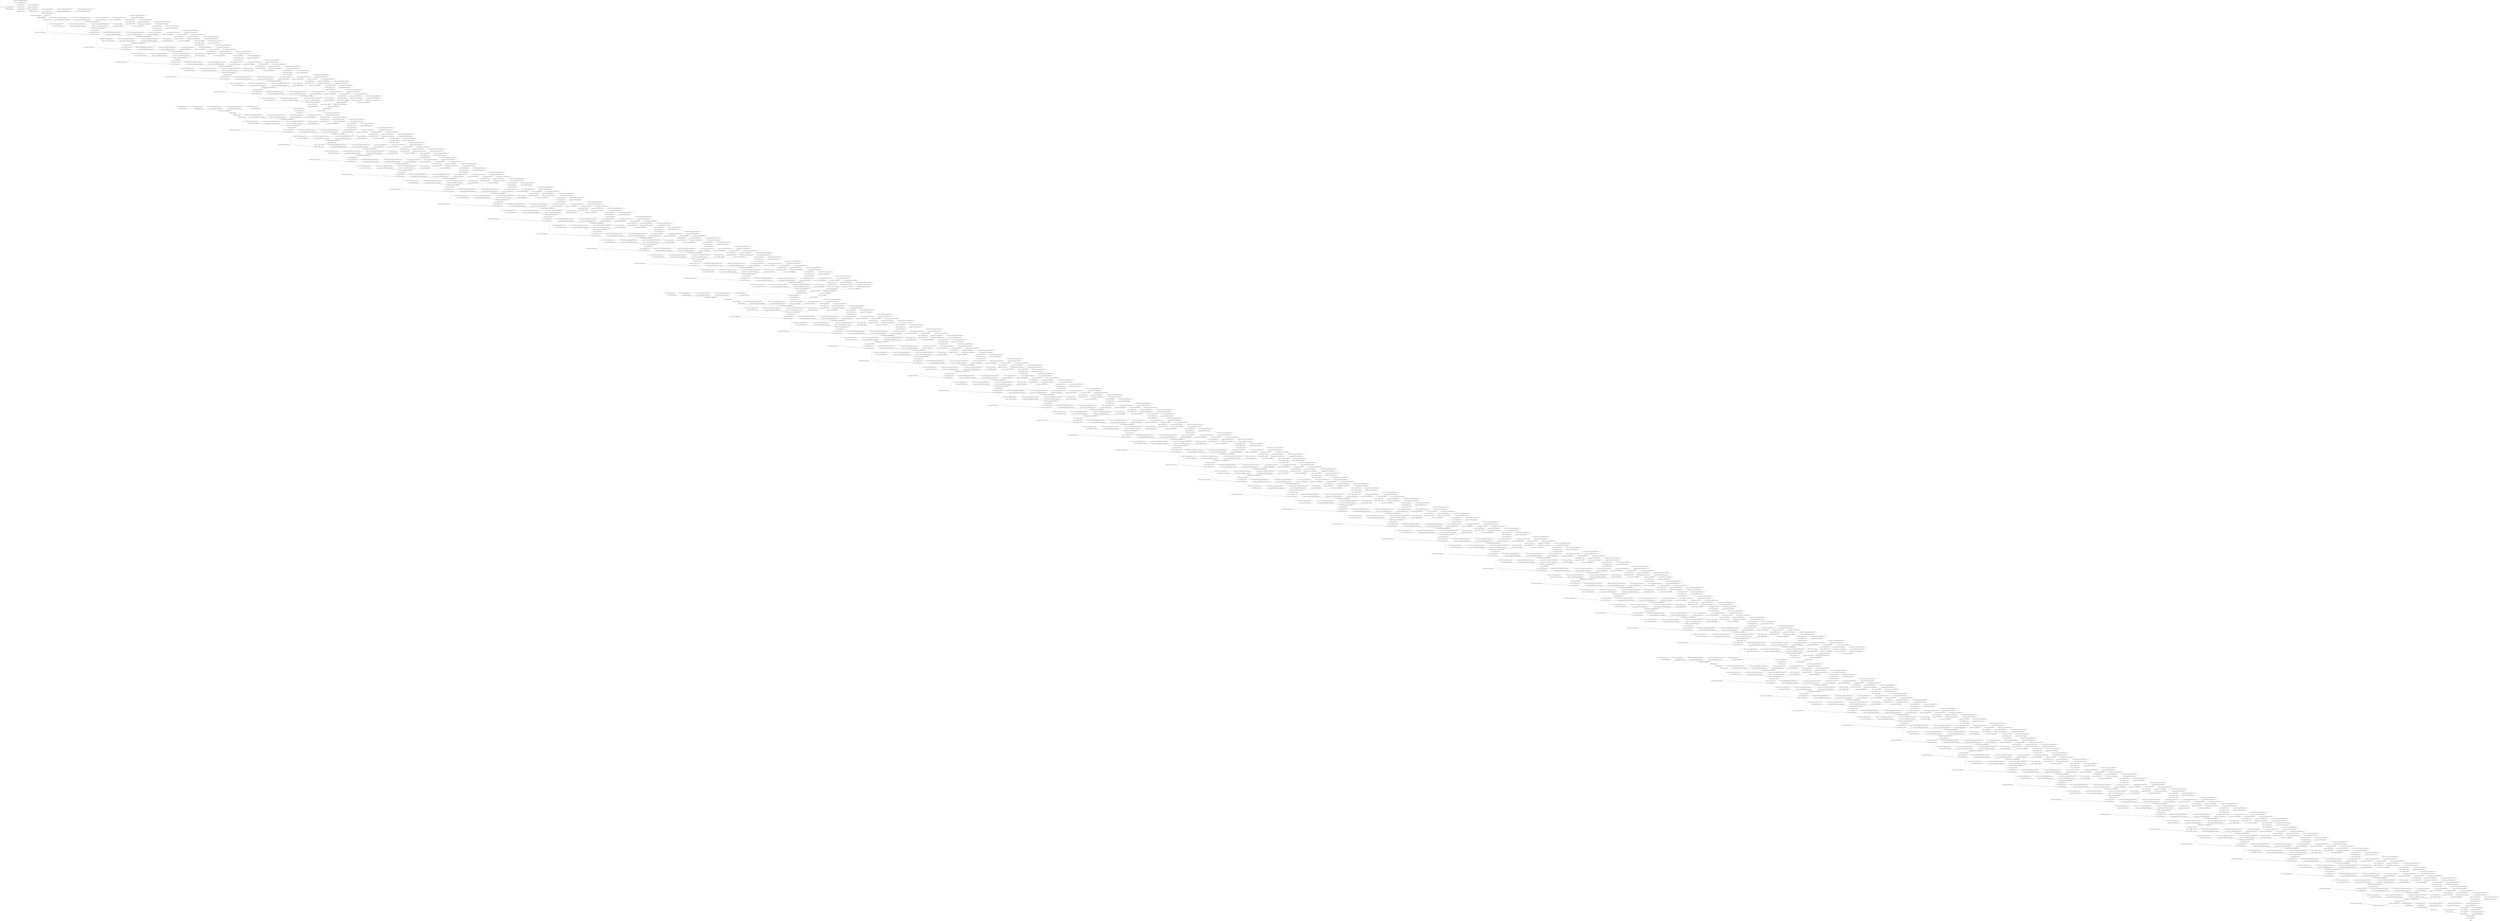 strict digraph  {
args_0 [op=Placeholder];
"densenet121/zero_padding2d/Pad/paddings" [op=Const];
"densenet121/zero_padding2d/Pad" [op=Pad];
"densenet121/conv1/conv/Sigmoid/ReadVariableOp/resource" [op=Placeholder];
"densenet121/conv1/conv/Sigmoid/ReadVariableOp" [op=ReadVariableOp];
"densenet121/conv1/conv/Sigmoid" [op=Sigmoid];
"densenet121/conv1/conv/Round" [op=Round];
"densenet121/conv1/conv/ReadVariableOp/resource" [op=Placeholder];
"densenet121/conv1/conv/ReadVariableOp" [op=ReadVariableOp];
"densenet121/conv1/conv/mul" [op=Mul];
"densenet121/conv1/conv/Conv2D" [op=Conv2D];
"densenet121/conv1/bn/ReadVariableOp/resource" [op=Placeholder];
"densenet121/conv1/bn/ReadVariableOp" [op=ReadVariableOp];
"densenet121/conv1/bn/ReadVariableOp_1/resource" [op=Placeholder];
"densenet121/conv1/bn/ReadVariableOp_1" [op=ReadVariableOp];
"densenet121/conv1/bn/FusedBatchNormV3/ReadVariableOp/resource" [op=Placeholder];
"densenet121/conv1/bn/FusedBatchNormV3/ReadVariableOp" [op=ReadVariableOp];
"densenet121/conv1/bn/FusedBatchNormV3/ReadVariableOp_1/resource" [op=Placeholder];
"densenet121/conv1/bn/FusedBatchNormV3/ReadVariableOp_1" [op=ReadVariableOp];
"densenet121/conv1/bn/FusedBatchNormV3" [op=FusedBatchNormV3];
"densenet121/conv1/relu/Relu" [op=Relu];
"densenet121/zero_padding2d_1/Pad/paddings" [op=Const];
"densenet121/zero_padding2d_1/Pad" [op=Pad];
"densenet121/pool1/MaxPool" [op=MaxPool];
"densenet121/conv2_block1_0_bn/ReadVariableOp/resource" [op=Placeholder];
"densenet121/conv2_block1_0_bn/ReadVariableOp" [op=ReadVariableOp];
"densenet121/conv2_block1_0_bn/ReadVariableOp_1/resource" [op=Placeholder];
"densenet121/conv2_block1_0_bn/ReadVariableOp_1" [op=ReadVariableOp];
"densenet121/conv2_block1_0_bn/FusedBatchNormV3/ReadVariableOp/resource" [op=Placeholder];
"densenet121/conv2_block1_0_bn/FusedBatchNormV3/ReadVariableOp" [op=ReadVariableOp];
"densenet121/conv2_block1_0_bn/FusedBatchNormV3/ReadVariableOp_1/resource" [op=Placeholder];
"densenet121/conv2_block1_0_bn/FusedBatchNormV3/ReadVariableOp_1" [op=ReadVariableOp];
"densenet121/conv2_block1_0_bn/FusedBatchNormV3" [op=FusedBatchNormV3];
"densenet121/conv2_block1_0_relu/Relu" [op=Relu];
"densenet121/conv2_block1_1_conv/Sigmoid/ReadVariableOp/resource" [op=Placeholder];
"densenet121/conv2_block1_1_conv/Sigmoid/ReadVariableOp" [op=ReadVariableOp];
"densenet121/conv2_block1_1_conv/Sigmoid" [op=Sigmoid];
"densenet121/conv2_block1_1_conv/Round" [op=Round];
"densenet121/conv2_block1_1_conv/ReadVariableOp/resource" [op=Placeholder];
"densenet121/conv2_block1_1_conv/ReadVariableOp" [op=ReadVariableOp];
"densenet121/conv2_block1_1_conv/mul" [op=Mul];
"densenet121/conv2_block1_1_conv/Conv2D" [op=Conv2D];
"densenet121/conv2_block1_1_bn/ReadVariableOp/resource" [op=Placeholder];
"densenet121/conv2_block1_1_bn/ReadVariableOp" [op=ReadVariableOp];
"densenet121/conv2_block1_1_bn/ReadVariableOp_1/resource" [op=Placeholder];
"densenet121/conv2_block1_1_bn/ReadVariableOp_1" [op=ReadVariableOp];
"densenet121/conv2_block1_1_bn/FusedBatchNormV3/ReadVariableOp/resource" [op=Placeholder];
"densenet121/conv2_block1_1_bn/FusedBatchNormV3/ReadVariableOp" [op=ReadVariableOp];
"densenet121/conv2_block1_1_bn/FusedBatchNormV3/ReadVariableOp_1/resource" [op=Placeholder];
"densenet121/conv2_block1_1_bn/FusedBatchNormV3/ReadVariableOp_1" [op=ReadVariableOp];
"densenet121/conv2_block1_1_bn/FusedBatchNormV3" [op=FusedBatchNormV3];
"densenet121/conv2_block1_1_relu/Relu" [op=Relu];
"densenet121/conv2_block1_2_conv/Sigmoid/ReadVariableOp/resource" [op=Placeholder];
"densenet121/conv2_block1_2_conv/Sigmoid/ReadVariableOp" [op=ReadVariableOp];
"densenet121/conv2_block1_2_conv/Sigmoid" [op=Sigmoid];
"densenet121/conv2_block1_2_conv/Round" [op=Round];
"densenet121/conv2_block1_2_conv/ReadVariableOp/resource" [op=Placeholder];
"densenet121/conv2_block1_2_conv/ReadVariableOp" [op=ReadVariableOp];
"densenet121/conv2_block1_2_conv/mul" [op=Mul];
"densenet121/conv2_block1_2_conv/Conv2D" [op=Conv2D];
"densenet121/conv2_block1_concat/concat/axis" [op=Const];
"densenet121/conv2_block1_concat/concat" [op=ConcatV2];
"densenet121/conv2_block2_0_bn/ReadVariableOp/resource" [op=Placeholder];
"densenet121/conv2_block2_0_bn/ReadVariableOp" [op=ReadVariableOp];
"densenet121/conv2_block2_0_bn/ReadVariableOp_1/resource" [op=Placeholder];
"densenet121/conv2_block2_0_bn/ReadVariableOp_1" [op=ReadVariableOp];
"densenet121/conv2_block2_0_bn/FusedBatchNormV3/ReadVariableOp/resource" [op=Placeholder];
"densenet121/conv2_block2_0_bn/FusedBatchNormV3/ReadVariableOp" [op=ReadVariableOp];
"densenet121/conv2_block2_0_bn/FusedBatchNormV3/ReadVariableOp_1/resource" [op=Placeholder];
"densenet121/conv2_block2_0_bn/FusedBatchNormV3/ReadVariableOp_1" [op=ReadVariableOp];
"densenet121/conv2_block2_0_bn/FusedBatchNormV3" [op=FusedBatchNormV3];
"densenet121/conv2_block2_0_relu/Relu" [op=Relu];
"densenet121/conv2_block2_1_conv/Sigmoid/ReadVariableOp/resource" [op=Placeholder];
"densenet121/conv2_block2_1_conv/Sigmoid/ReadVariableOp" [op=ReadVariableOp];
"densenet121/conv2_block2_1_conv/Sigmoid" [op=Sigmoid];
"densenet121/conv2_block2_1_conv/Round" [op=Round];
"densenet121/conv2_block2_1_conv/ReadVariableOp/resource" [op=Placeholder];
"densenet121/conv2_block2_1_conv/ReadVariableOp" [op=ReadVariableOp];
"densenet121/conv2_block2_1_conv/mul" [op=Mul];
"densenet121/conv2_block2_1_conv/Conv2D" [op=Conv2D];
"densenet121/conv2_block2_1_bn/ReadVariableOp/resource" [op=Placeholder];
"densenet121/conv2_block2_1_bn/ReadVariableOp" [op=ReadVariableOp];
"densenet121/conv2_block2_1_bn/ReadVariableOp_1/resource" [op=Placeholder];
"densenet121/conv2_block2_1_bn/ReadVariableOp_1" [op=ReadVariableOp];
"densenet121/conv2_block2_1_bn/FusedBatchNormV3/ReadVariableOp/resource" [op=Placeholder];
"densenet121/conv2_block2_1_bn/FusedBatchNormV3/ReadVariableOp" [op=ReadVariableOp];
"densenet121/conv2_block2_1_bn/FusedBatchNormV3/ReadVariableOp_1/resource" [op=Placeholder];
"densenet121/conv2_block2_1_bn/FusedBatchNormV3/ReadVariableOp_1" [op=ReadVariableOp];
"densenet121/conv2_block2_1_bn/FusedBatchNormV3" [op=FusedBatchNormV3];
"densenet121/conv2_block2_1_relu/Relu" [op=Relu];
"densenet121/conv2_block2_2_conv/Sigmoid/ReadVariableOp/resource" [op=Placeholder];
"densenet121/conv2_block2_2_conv/Sigmoid/ReadVariableOp" [op=ReadVariableOp];
"densenet121/conv2_block2_2_conv/Sigmoid" [op=Sigmoid];
"densenet121/conv2_block2_2_conv/Round" [op=Round];
"densenet121/conv2_block2_2_conv/ReadVariableOp/resource" [op=Placeholder];
"densenet121/conv2_block2_2_conv/ReadVariableOp" [op=ReadVariableOp];
"densenet121/conv2_block2_2_conv/mul" [op=Mul];
"densenet121/conv2_block2_2_conv/Conv2D" [op=Conv2D];
"densenet121/conv2_block2_concat/concat/axis" [op=Const];
"densenet121/conv2_block2_concat/concat" [op=ConcatV2];
"densenet121/conv2_block3_0_bn/ReadVariableOp/resource" [op=Placeholder];
"densenet121/conv2_block3_0_bn/ReadVariableOp" [op=ReadVariableOp];
"densenet121/conv2_block3_0_bn/ReadVariableOp_1/resource" [op=Placeholder];
"densenet121/conv2_block3_0_bn/ReadVariableOp_1" [op=ReadVariableOp];
"densenet121/conv2_block3_0_bn/FusedBatchNormV3/ReadVariableOp/resource" [op=Placeholder];
"densenet121/conv2_block3_0_bn/FusedBatchNormV3/ReadVariableOp" [op=ReadVariableOp];
"densenet121/conv2_block3_0_bn/FusedBatchNormV3/ReadVariableOp_1/resource" [op=Placeholder];
"densenet121/conv2_block3_0_bn/FusedBatchNormV3/ReadVariableOp_1" [op=ReadVariableOp];
"densenet121/conv2_block3_0_bn/FusedBatchNormV3" [op=FusedBatchNormV3];
"densenet121/conv2_block3_0_relu/Relu" [op=Relu];
"densenet121/conv2_block3_1_conv/Sigmoid/ReadVariableOp/resource" [op=Placeholder];
"densenet121/conv2_block3_1_conv/Sigmoid/ReadVariableOp" [op=ReadVariableOp];
"densenet121/conv2_block3_1_conv/Sigmoid" [op=Sigmoid];
"densenet121/conv2_block3_1_conv/Round" [op=Round];
"densenet121/conv2_block3_1_conv/ReadVariableOp/resource" [op=Placeholder];
"densenet121/conv2_block3_1_conv/ReadVariableOp" [op=ReadVariableOp];
"densenet121/conv2_block3_1_conv/mul" [op=Mul];
"densenet121/conv2_block3_1_conv/Conv2D" [op=Conv2D];
"densenet121/conv2_block3_1_bn/ReadVariableOp/resource" [op=Placeholder];
"densenet121/conv2_block3_1_bn/ReadVariableOp" [op=ReadVariableOp];
"densenet121/conv2_block3_1_bn/ReadVariableOp_1/resource" [op=Placeholder];
"densenet121/conv2_block3_1_bn/ReadVariableOp_1" [op=ReadVariableOp];
"densenet121/conv2_block3_1_bn/FusedBatchNormV3/ReadVariableOp/resource" [op=Placeholder];
"densenet121/conv2_block3_1_bn/FusedBatchNormV3/ReadVariableOp" [op=ReadVariableOp];
"densenet121/conv2_block3_1_bn/FusedBatchNormV3/ReadVariableOp_1/resource" [op=Placeholder];
"densenet121/conv2_block3_1_bn/FusedBatchNormV3/ReadVariableOp_1" [op=ReadVariableOp];
"densenet121/conv2_block3_1_bn/FusedBatchNormV3" [op=FusedBatchNormV3];
"densenet121/conv2_block3_1_relu/Relu" [op=Relu];
"densenet121/conv2_block3_2_conv/Sigmoid/ReadVariableOp/resource" [op=Placeholder];
"densenet121/conv2_block3_2_conv/Sigmoid/ReadVariableOp" [op=ReadVariableOp];
"densenet121/conv2_block3_2_conv/Sigmoid" [op=Sigmoid];
"densenet121/conv2_block3_2_conv/Round" [op=Round];
"densenet121/conv2_block3_2_conv/ReadVariableOp/resource" [op=Placeholder];
"densenet121/conv2_block3_2_conv/ReadVariableOp" [op=ReadVariableOp];
"densenet121/conv2_block3_2_conv/mul" [op=Mul];
"densenet121/conv2_block3_2_conv/Conv2D" [op=Conv2D];
"densenet121/conv2_block3_concat/concat/axis" [op=Const];
"densenet121/conv2_block3_concat/concat" [op=ConcatV2];
"densenet121/conv2_block4_0_bn/ReadVariableOp/resource" [op=Placeholder];
"densenet121/conv2_block4_0_bn/ReadVariableOp" [op=ReadVariableOp];
"densenet121/conv2_block4_0_bn/ReadVariableOp_1/resource" [op=Placeholder];
"densenet121/conv2_block4_0_bn/ReadVariableOp_1" [op=ReadVariableOp];
"densenet121/conv2_block4_0_bn/FusedBatchNormV3/ReadVariableOp/resource" [op=Placeholder];
"densenet121/conv2_block4_0_bn/FusedBatchNormV3/ReadVariableOp" [op=ReadVariableOp];
"densenet121/conv2_block4_0_bn/FusedBatchNormV3/ReadVariableOp_1/resource" [op=Placeholder];
"densenet121/conv2_block4_0_bn/FusedBatchNormV3/ReadVariableOp_1" [op=ReadVariableOp];
"densenet121/conv2_block4_0_bn/FusedBatchNormV3" [op=FusedBatchNormV3];
"densenet121/conv2_block4_0_relu/Relu" [op=Relu];
"densenet121/conv2_block4_1_conv/Sigmoid/ReadVariableOp/resource" [op=Placeholder];
"densenet121/conv2_block4_1_conv/Sigmoid/ReadVariableOp" [op=ReadVariableOp];
"densenet121/conv2_block4_1_conv/Sigmoid" [op=Sigmoid];
"densenet121/conv2_block4_1_conv/Round" [op=Round];
"densenet121/conv2_block4_1_conv/ReadVariableOp/resource" [op=Placeholder];
"densenet121/conv2_block4_1_conv/ReadVariableOp" [op=ReadVariableOp];
"densenet121/conv2_block4_1_conv/mul" [op=Mul];
"densenet121/conv2_block4_1_conv/Conv2D" [op=Conv2D];
"densenet121/conv2_block4_1_bn/ReadVariableOp/resource" [op=Placeholder];
"densenet121/conv2_block4_1_bn/ReadVariableOp" [op=ReadVariableOp];
"densenet121/conv2_block4_1_bn/ReadVariableOp_1/resource" [op=Placeholder];
"densenet121/conv2_block4_1_bn/ReadVariableOp_1" [op=ReadVariableOp];
"densenet121/conv2_block4_1_bn/FusedBatchNormV3/ReadVariableOp/resource" [op=Placeholder];
"densenet121/conv2_block4_1_bn/FusedBatchNormV3/ReadVariableOp" [op=ReadVariableOp];
"densenet121/conv2_block4_1_bn/FusedBatchNormV3/ReadVariableOp_1/resource" [op=Placeholder];
"densenet121/conv2_block4_1_bn/FusedBatchNormV3/ReadVariableOp_1" [op=ReadVariableOp];
"densenet121/conv2_block4_1_bn/FusedBatchNormV3" [op=FusedBatchNormV3];
"densenet121/conv2_block4_1_relu/Relu" [op=Relu];
"densenet121/conv2_block4_2_conv/Sigmoid/ReadVariableOp/resource" [op=Placeholder];
"densenet121/conv2_block4_2_conv/Sigmoid/ReadVariableOp" [op=ReadVariableOp];
"densenet121/conv2_block4_2_conv/Sigmoid" [op=Sigmoid];
"densenet121/conv2_block4_2_conv/Round" [op=Round];
"densenet121/conv2_block4_2_conv/ReadVariableOp/resource" [op=Placeholder];
"densenet121/conv2_block4_2_conv/ReadVariableOp" [op=ReadVariableOp];
"densenet121/conv2_block4_2_conv/mul" [op=Mul];
"densenet121/conv2_block4_2_conv/Conv2D" [op=Conv2D];
"densenet121/conv2_block4_concat/concat/axis" [op=Const];
"densenet121/conv2_block4_concat/concat" [op=ConcatV2];
"densenet121/conv2_block5_0_bn/ReadVariableOp/resource" [op=Placeholder];
"densenet121/conv2_block5_0_bn/ReadVariableOp" [op=ReadVariableOp];
"densenet121/conv2_block5_0_bn/ReadVariableOp_1/resource" [op=Placeholder];
"densenet121/conv2_block5_0_bn/ReadVariableOp_1" [op=ReadVariableOp];
"densenet121/conv2_block5_0_bn/FusedBatchNormV3/ReadVariableOp/resource" [op=Placeholder];
"densenet121/conv2_block5_0_bn/FusedBatchNormV3/ReadVariableOp" [op=ReadVariableOp];
"densenet121/conv2_block5_0_bn/FusedBatchNormV3/ReadVariableOp_1/resource" [op=Placeholder];
"densenet121/conv2_block5_0_bn/FusedBatchNormV3/ReadVariableOp_1" [op=ReadVariableOp];
"densenet121/conv2_block5_0_bn/FusedBatchNormV3" [op=FusedBatchNormV3];
"densenet121/conv2_block5_0_relu/Relu" [op=Relu];
"densenet121/conv2_block5_1_conv/Sigmoid/ReadVariableOp/resource" [op=Placeholder];
"densenet121/conv2_block5_1_conv/Sigmoid/ReadVariableOp" [op=ReadVariableOp];
"densenet121/conv2_block5_1_conv/Sigmoid" [op=Sigmoid];
"densenet121/conv2_block5_1_conv/Round" [op=Round];
"densenet121/conv2_block5_1_conv/ReadVariableOp/resource" [op=Placeholder];
"densenet121/conv2_block5_1_conv/ReadVariableOp" [op=ReadVariableOp];
"densenet121/conv2_block5_1_conv/mul" [op=Mul];
"densenet121/conv2_block5_1_conv/Conv2D" [op=Conv2D];
"densenet121/conv2_block5_1_bn/ReadVariableOp/resource" [op=Placeholder];
"densenet121/conv2_block5_1_bn/ReadVariableOp" [op=ReadVariableOp];
"densenet121/conv2_block5_1_bn/ReadVariableOp_1/resource" [op=Placeholder];
"densenet121/conv2_block5_1_bn/ReadVariableOp_1" [op=ReadVariableOp];
"densenet121/conv2_block5_1_bn/FusedBatchNormV3/ReadVariableOp/resource" [op=Placeholder];
"densenet121/conv2_block5_1_bn/FusedBatchNormV3/ReadVariableOp" [op=ReadVariableOp];
"densenet121/conv2_block5_1_bn/FusedBatchNormV3/ReadVariableOp_1/resource" [op=Placeholder];
"densenet121/conv2_block5_1_bn/FusedBatchNormV3/ReadVariableOp_1" [op=ReadVariableOp];
"densenet121/conv2_block5_1_bn/FusedBatchNormV3" [op=FusedBatchNormV3];
"densenet121/conv2_block5_1_relu/Relu" [op=Relu];
"densenet121/conv2_block5_2_conv/Sigmoid/ReadVariableOp/resource" [op=Placeholder];
"densenet121/conv2_block5_2_conv/Sigmoid/ReadVariableOp" [op=ReadVariableOp];
"densenet121/conv2_block5_2_conv/Sigmoid" [op=Sigmoid];
"densenet121/conv2_block5_2_conv/Round" [op=Round];
"densenet121/conv2_block5_2_conv/ReadVariableOp/resource" [op=Placeholder];
"densenet121/conv2_block5_2_conv/ReadVariableOp" [op=ReadVariableOp];
"densenet121/conv2_block5_2_conv/mul" [op=Mul];
"densenet121/conv2_block5_2_conv/Conv2D" [op=Conv2D];
"densenet121/conv2_block5_concat/concat/axis" [op=Const];
"densenet121/conv2_block5_concat/concat" [op=ConcatV2];
"densenet121/conv2_block6_0_bn/ReadVariableOp/resource" [op=Placeholder];
"densenet121/conv2_block6_0_bn/ReadVariableOp" [op=ReadVariableOp];
"densenet121/conv2_block6_0_bn/ReadVariableOp_1/resource" [op=Placeholder];
"densenet121/conv2_block6_0_bn/ReadVariableOp_1" [op=ReadVariableOp];
"densenet121/conv2_block6_0_bn/FusedBatchNormV3/ReadVariableOp/resource" [op=Placeholder];
"densenet121/conv2_block6_0_bn/FusedBatchNormV3/ReadVariableOp" [op=ReadVariableOp];
"densenet121/conv2_block6_0_bn/FusedBatchNormV3/ReadVariableOp_1/resource" [op=Placeholder];
"densenet121/conv2_block6_0_bn/FusedBatchNormV3/ReadVariableOp_1" [op=ReadVariableOp];
"densenet121/conv2_block6_0_bn/FusedBatchNormV3" [op=FusedBatchNormV3];
"densenet121/conv2_block6_0_relu/Relu" [op=Relu];
"densenet121/conv2_block6_1_conv/Sigmoid/ReadVariableOp/resource" [op=Placeholder];
"densenet121/conv2_block6_1_conv/Sigmoid/ReadVariableOp" [op=ReadVariableOp];
"densenet121/conv2_block6_1_conv/Sigmoid" [op=Sigmoid];
"densenet121/conv2_block6_1_conv/Round" [op=Round];
"densenet121/conv2_block6_1_conv/ReadVariableOp/resource" [op=Placeholder];
"densenet121/conv2_block6_1_conv/ReadVariableOp" [op=ReadVariableOp];
"densenet121/conv2_block6_1_conv/mul" [op=Mul];
"densenet121/conv2_block6_1_conv/Conv2D" [op=Conv2D];
"densenet121/conv2_block6_1_bn/ReadVariableOp/resource" [op=Placeholder];
"densenet121/conv2_block6_1_bn/ReadVariableOp" [op=ReadVariableOp];
"densenet121/conv2_block6_1_bn/ReadVariableOp_1/resource" [op=Placeholder];
"densenet121/conv2_block6_1_bn/ReadVariableOp_1" [op=ReadVariableOp];
"densenet121/conv2_block6_1_bn/FusedBatchNormV3/ReadVariableOp/resource" [op=Placeholder];
"densenet121/conv2_block6_1_bn/FusedBatchNormV3/ReadVariableOp" [op=ReadVariableOp];
"densenet121/conv2_block6_1_bn/FusedBatchNormV3/ReadVariableOp_1/resource" [op=Placeholder];
"densenet121/conv2_block6_1_bn/FusedBatchNormV3/ReadVariableOp_1" [op=ReadVariableOp];
"densenet121/conv2_block6_1_bn/FusedBatchNormV3" [op=FusedBatchNormV3];
"densenet121/conv2_block6_1_relu/Relu" [op=Relu];
"densenet121/conv2_block6_2_conv/Sigmoid/ReadVariableOp/resource" [op=Placeholder];
"densenet121/conv2_block6_2_conv/Sigmoid/ReadVariableOp" [op=ReadVariableOp];
"densenet121/conv2_block6_2_conv/Sigmoid" [op=Sigmoid];
"densenet121/conv2_block6_2_conv/Round" [op=Round];
"densenet121/conv2_block6_2_conv/ReadVariableOp/resource" [op=Placeholder];
"densenet121/conv2_block6_2_conv/ReadVariableOp" [op=ReadVariableOp];
"densenet121/conv2_block6_2_conv/mul" [op=Mul];
"densenet121/conv2_block6_2_conv/Conv2D" [op=Conv2D];
"densenet121/conv2_block6_concat/concat/axis" [op=Const];
"densenet121/conv2_block6_concat/concat" [op=ConcatV2];
"densenet121/pool2_bn/ReadVariableOp/resource" [op=Placeholder];
"densenet121/pool2_bn/ReadVariableOp" [op=ReadVariableOp];
"densenet121/pool2_bn/ReadVariableOp_1/resource" [op=Placeholder];
"densenet121/pool2_bn/ReadVariableOp_1" [op=ReadVariableOp];
"densenet121/pool2_bn/FusedBatchNormV3/ReadVariableOp/resource" [op=Placeholder];
"densenet121/pool2_bn/FusedBatchNormV3/ReadVariableOp" [op=ReadVariableOp];
"densenet121/pool2_bn/FusedBatchNormV3/ReadVariableOp_1/resource" [op=Placeholder];
"densenet121/pool2_bn/FusedBatchNormV3/ReadVariableOp_1" [op=ReadVariableOp];
"densenet121/pool2_bn/FusedBatchNormV3" [op=FusedBatchNormV3];
"densenet121/pool2_relu/Relu" [op=Relu];
"densenet121/pool2_conv/Sigmoid/ReadVariableOp/resource" [op=Placeholder];
"densenet121/pool2_conv/Sigmoid/ReadVariableOp" [op=ReadVariableOp];
"densenet121/pool2_conv/Sigmoid" [op=Sigmoid];
"densenet121/pool2_conv/Round" [op=Round];
"densenet121/pool2_conv/ReadVariableOp/resource" [op=Placeholder];
"densenet121/pool2_conv/ReadVariableOp" [op=ReadVariableOp];
"densenet121/pool2_conv/mul" [op=Mul];
"densenet121/pool2_conv/Conv2D" [op=Conv2D];
"densenet121/pool2_pool/AvgPool" [op=AvgPool];
"densenet121/conv3_block1_0_bn/ReadVariableOp/resource" [op=Placeholder];
"densenet121/conv3_block1_0_bn/ReadVariableOp" [op=ReadVariableOp];
"densenet121/conv3_block1_0_bn/ReadVariableOp_1/resource" [op=Placeholder];
"densenet121/conv3_block1_0_bn/ReadVariableOp_1" [op=ReadVariableOp];
"densenet121/conv3_block1_0_bn/FusedBatchNormV3/ReadVariableOp/resource" [op=Placeholder];
"densenet121/conv3_block1_0_bn/FusedBatchNormV3/ReadVariableOp" [op=ReadVariableOp];
"densenet121/conv3_block1_0_bn/FusedBatchNormV3/ReadVariableOp_1/resource" [op=Placeholder];
"densenet121/conv3_block1_0_bn/FusedBatchNormV3/ReadVariableOp_1" [op=ReadVariableOp];
"densenet121/conv3_block1_0_bn/FusedBatchNormV3" [op=FusedBatchNormV3];
"densenet121/conv3_block1_0_relu/Relu" [op=Relu];
"densenet121/conv3_block1_1_conv/Sigmoid/ReadVariableOp/resource" [op=Placeholder];
"densenet121/conv3_block1_1_conv/Sigmoid/ReadVariableOp" [op=ReadVariableOp];
"densenet121/conv3_block1_1_conv/Sigmoid" [op=Sigmoid];
"densenet121/conv3_block1_1_conv/Round" [op=Round];
"densenet121/conv3_block1_1_conv/ReadVariableOp/resource" [op=Placeholder];
"densenet121/conv3_block1_1_conv/ReadVariableOp" [op=ReadVariableOp];
"densenet121/conv3_block1_1_conv/mul" [op=Mul];
"densenet121/conv3_block1_1_conv/Conv2D" [op=Conv2D];
"densenet121/conv3_block1_1_bn/ReadVariableOp/resource" [op=Placeholder];
"densenet121/conv3_block1_1_bn/ReadVariableOp" [op=ReadVariableOp];
"densenet121/conv3_block1_1_bn/ReadVariableOp_1/resource" [op=Placeholder];
"densenet121/conv3_block1_1_bn/ReadVariableOp_1" [op=ReadVariableOp];
"densenet121/conv3_block1_1_bn/FusedBatchNormV3/ReadVariableOp/resource" [op=Placeholder];
"densenet121/conv3_block1_1_bn/FusedBatchNormV3/ReadVariableOp" [op=ReadVariableOp];
"densenet121/conv3_block1_1_bn/FusedBatchNormV3/ReadVariableOp_1/resource" [op=Placeholder];
"densenet121/conv3_block1_1_bn/FusedBatchNormV3/ReadVariableOp_1" [op=ReadVariableOp];
"densenet121/conv3_block1_1_bn/FusedBatchNormV3" [op=FusedBatchNormV3];
"densenet121/conv3_block1_1_relu/Relu" [op=Relu];
"densenet121/conv3_block1_2_conv/Sigmoid/ReadVariableOp/resource" [op=Placeholder];
"densenet121/conv3_block1_2_conv/Sigmoid/ReadVariableOp" [op=ReadVariableOp];
"densenet121/conv3_block1_2_conv/Sigmoid" [op=Sigmoid];
"densenet121/conv3_block1_2_conv/Round" [op=Round];
"densenet121/conv3_block1_2_conv/ReadVariableOp/resource" [op=Placeholder];
"densenet121/conv3_block1_2_conv/ReadVariableOp" [op=ReadVariableOp];
"densenet121/conv3_block1_2_conv/mul" [op=Mul];
"densenet121/conv3_block1_2_conv/Conv2D" [op=Conv2D];
"densenet121/conv3_block1_concat/concat/axis" [op=Const];
"densenet121/conv3_block1_concat/concat" [op=ConcatV2];
"densenet121/conv3_block2_0_bn/ReadVariableOp/resource" [op=Placeholder];
"densenet121/conv3_block2_0_bn/ReadVariableOp" [op=ReadVariableOp];
"densenet121/conv3_block2_0_bn/ReadVariableOp_1/resource" [op=Placeholder];
"densenet121/conv3_block2_0_bn/ReadVariableOp_1" [op=ReadVariableOp];
"densenet121/conv3_block2_0_bn/FusedBatchNormV3/ReadVariableOp/resource" [op=Placeholder];
"densenet121/conv3_block2_0_bn/FusedBatchNormV3/ReadVariableOp" [op=ReadVariableOp];
"densenet121/conv3_block2_0_bn/FusedBatchNormV3/ReadVariableOp_1/resource" [op=Placeholder];
"densenet121/conv3_block2_0_bn/FusedBatchNormV3/ReadVariableOp_1" [op=ReadVariableOp];
"densenet121/conv3_block2_0_bn/FusedBatchNormV3" [op=FusedBatchNormV3];
"densenet121/conv3_block2_0_relu/Relu" [op=Relu];
"densenet121/conv3_block2_1_conv/Sigmoid/ReadVariableOp/resource" [op=Placeholder];
"densenet121/conv3_block2_1_conv/Sigmoid/ReadVariableOp" [op=ReadVariableOp];
"densenet121/conv3_block2_1_conv/Sigmoid" [op=Sigmoid];
"densenet121/conv3_block2_1_conv/Round" [op=Round];
"densenet121/conv3_block2_1_conv/ReadVariableOp/resource" [op=Placeholder];
"densenet121/conv3_block2_1_conv/ReadVariableOp" [op=ReadVariableOp];
"densenet121/conv3_block2_1_conv/mul" [op=Mul];
"densenet121/conv3_block2_1_conv/Conv2D" [op=Conv2D];
"densenet121/conv3_block2_1_bn/ReadVariableOp/resource" [op=Placeholder];
"densenet121/conv3_block2_1_bn/ReadVariableOp" [op=ReadVariableOp];
"densenet121/conv3_block2_1_bn/ReadVariableOp_1/resource" [op=Placeholder];
"densenet121/conv3_block2_1_bn/ReadVariableOp_1" [op=ReadVariableOp];
"densenet121/conv3_block2_1_bn/FusedBatchNormV3/ReadVariableOp/resource" [op=Placeholder];
"densenet121/conv3_block2_1_bn/FusedBatchNormV3/ReadVariableOp" [op=ReadVariableOp];
"densenet121/conv3_block2_1_bn/FusedBatchNormV3/ReadVariableOp_1/resource" [op=Placeholder];
"densenet121/conv3_block2_1_bn/FusedBatchNormV3/ReadVariableOp_1" [op=ReadVariableOp];
"densenet121/conv3_block2_1_bn/FusedBatchNormV3" [op=FusedBatchNormV3];
"densenet121/conv3_block2_1_relu/Relu" [op=Relu];
"densenet121/conv3_block2_2_conv/Sigmoid/ReadVariableOp/resource" [op=Placeholder];
"densenet121/conv3_block2_2_conv/Sigmoid/ReadVariableOp" [op=ReadVariableOp];
"densenet121/conv3_block2_2_conv/Sigmoid" [op=Sigmoid];
"densenet121/conv3_block2_2_conv/Round" [op=Round];
"densenet121/conv3_block2_2_conv/ReadVariableOp/resource" [op=Placeholder];
"densenet121/conv3_block2_2_conv/ReadVariableOp" [op=ReadVariableOp];
"densenet121/conv3_block2_2_conv/mul" [op=Mul];
"densenet121/conv3_block2_2_conv/Conv2D" [op=Conv2D];
"densenet121/conv3_block2_concat/concat/axis" [op=Const];
"densenet121/conv3_block2_concat/concat" [op=ConcatV2];
"densenet121/conv3_block3_0_bn/ReadVariableOp/resource" [op=Placeholder];
"densenet121/conv3_block3_0_bn/ReadVariableOp" [op=ReadVariableOp];
"densenet121/conv3_block3_0_bn/ReadVariableOp_1/resource" [op=Placeholder];
"densenet121/conv3_block3_0_bn/ReadVariableOp_1" [op=ReadVariableOp];
"densenet121/conv3_block3_0_bn/FusedBatchNormV3/ReadVariableOp/resource" [op=Placeholder];
"densenet121/conv3_block3_0_bn/FusedBatchNormV3/ReadVariableOp" [op=ReadVariableOp];
"densenet121/conv3_block3_0_bn/FusedBatchNormV3/ReadVariableOp_1/resource" [op=Placeholder];
"densenet121/conv3_block3_0_bn/FusedBatchNormV3/ReadVariableOp_1" [op=ReadVariableOp];
"densenet121/conv3_block3_0_bn/FusedBatchNormV3" [op=FusedBatchNormV3];
"densenet121/conv3_block3_0_relu/Relu" [op=Relu];
"densenet121/conv3_block3_1_conv/Sigmoid/ReadVariableOp/resource" [op=Placeholder];
"densenet121/conv3_block3_1_conv/Sigmoid/ReadVariableOp" [op=ReadVariableOp];
"densenet121/conv3_block3_1_conv/Sigmoid" [op=Sigmoid];
"densenet121/conv3_block3_1_conv/Round" [op=Round];
"densenet121/conv3_block3_1_conv/ReadVariableOp/resource" [op=Placeholder];
"densenet121/conv3_block3_1_conv/ReadVariableOp" [op=ReadVariableOp];
"densenet121/conv3_block3_1_conv/mul" [op=Mul];
"densenet121/conv3_block3_1_conv/Conv2D" [op=Conv2D];
"densenet121/conv3_block3_1_bn/ReadVariableOp/resource" [op=Placeholder];
"densenet121/conv3_block3_1_bn/ReadVariableOp" [op=ReadVariableOp];
"densenet121/conv3_block3_1_bn/ReadVariableOp_1/resource" [op=Placeholder];
"densenet121/conv3_block3_1_bn/ReadVariableOp_1" [op=ReadVariableOp];
"densenet121/conv3_block3_1_bn/FusedBatchNormV3/ReadVariableOp/resource" [op=Placeholder];
"densenet121/conv3_block3_1_bn/FusedBatchNormV3/ReadVariableOp" [op=ReadVariableOp];
"densenet121/conv3_block3_1_bn/FusedBatchNormV3/ReadVariableOp_1/resource" [op=Placeholder];
"densenet121/conv3_block3_1_bn/FusedBatchNormV3/ReadVariableOp_1" [op=ReadVariableOp];
"densenet121/conv3_block3_1_bn/FusedBatchNormV3" [op=FusedBatchNormV3];
"densenet121/conv3_block3_1_relu/Relu" [op=Relu];
"densenet121/conv3_block3_2_conv/Sigmoid/ReadVariableOp/resource" [op=Placeholder];
"densenet121/conv3_block3_2_conv/Sigmoid/ReadVariableOp" [op=ReadVariableOp];
"densenet121/conv3_block3_2_conv/Sigmoid" [op=Sigmoid];
"densenet121/conv3_block3_2_conv/Round" [op=Round];
"densenet121/conv3_block3_2_conv/ReadVariableOp/resource" [op=Placeholder];
"densenet121/conv3_block3_2_conv/ReadVariableOp" [op=ReadVariableOp];
"densenet121/conv3_block3_2_conv/mul" [op=Mul];
"densenet121/conv3_block3_2_conv/Conv2D" [op=Conv2D];
"densenet121/conv3_block3_concat/concat/axis" [op=Const];
"densenet121/conv3_block3_concat/concat" [op=ConcatV2];
"densenet121/conv3_block4_0_bn/ReadVariableOp/resource" [op=Placeholder];
"densenet121/conv3_block4_0_bn/ReadVariableOp" [op=ReadVariableOp];
"densenet121/conv3_block4_0_bn/ReadVariableOp_1/resource" [op=Placeholder];
"densenet121/conv3_block4_0_bn/ReadVariableOp_1" [op=ReadVariableOp];
"densenet121/conv3_block4_0_bn/FusedBatchNormV3/ReadVariableOp/resource" [op=Placeholder];
"densenet121/conv3_block4_0_bn/FusedBatchNormV3/ReadVariableOp" [op=ReadVariableOp];
"densenet121/conv3_block4_0_bn/FusedBatchNormV3/ReadVariableOp_1/resource" [op=Placeholder];
"densenet121/conv3_block4_0_bn/FusedBatchNormV3/ReadVariableOp_1" [op=ReadVariableOp];
"densenet121/conv3_block4_0_bn/FusedBatchNormV3" [op=FusedBatchNormV3];
"densenet121/conv3_block4_0_relu/Relu" [op=Relu];
"densenet121/conv3_block4_1_conv/Sigmoid/ReadVariableOp/resource" [op=Placeholder];
"densenet121/conv3_block4_1_conv/Sigmoid/ReadVariableOp" [op=ReadVariableOp];
"densenet121/conv3_block4_1_conv/Sigmoid" [op=Sigmoid];
"densenet121/conv3_block4_1_conv/Round" [op=Round];
"densenet121/conv3_block4_1_conv/ReadVariableOp/resource" [op=Placeholder];
"densenet121/conv3_block4_1_conv/ReadVariableOp" [op=ReadVariableOp];
"densenet121/conv3_block4_1_conv/mul" [op=Mul];
"densenet121/conv3_block4_1_conv/Conv2D" [op=Conv2D];
"densenet121/conv3_block4_1_bn/ReadVariableOp/resource" [op=Placeholder];
"densenet121/conv3_block4_1_bn/ReadVariableOp" [op=ReadVariableOp];
"densenet121/conv3_block4_1_bn/ReadVariableOp_1/resource" [op=Placeholder];
"densenet121/conv3_block4_1_bn/ReadVariableOp_1" [op=ReadVariableOp];
"densenet121/conv3_block4_1_bn/FusedBatchNormV3/ReadVariableOp/resource" [op=Placeholder];
"densenet121/conv3_block4_1_bn/FusedBatchNormV3/ReadVariableOp" [op=ReadVariableOp];
"densenet121/conv3_block4_1_bn/FusedBatchNormV3/ReadVariableOp_1/resource" [op=Placeholder];
"densenet121/conv3_block4_1_bn/FusedBatchNormV3/ReadVariableOp_1" [op=ReadVariableOp];
"densenet121/conv3_block4_1_bn/FusedBatchNormV3" [op=FusedBatchNormV3];
"densenet121/conv3_block4_1_relu/Relu" [op=Relu];
"densenet121/conv3_block4_2_conv/Sigmoid/ReadVariableOp/resource" [op=Placeholder];
"densenet121/conv3_block4_2_conv/Sigmoid/ReadVariableOp" [op=ReadVariableOp];
"densenet121/conv3_block4_2_conv/Sigmoid" [op=Sigmoid];
"densenet121/conv3_block4_2_conv/Round" [op=Round];
"densenet121/conv3_block4_2_conv/ReadVariableOp/resource" [op=Placeholder];
"densenet121/conv3_block4_2_conv/ReadVariableOp" [op=ReadVariableOp];
"densenet121/conv3_block4_2_conv/mul" [op=Mul];
"densenet121/conv3_block4_2_conv/Conv2D" [op=Conv2D];
"densenet121/conv3_block4_concat/concat/axis" [op=Const];
"densenet121/conv3_block4_concat/concat" [op=ConcatV2];
"densenet121/conv3_block5_0_bn/ReadVariableOp/resource" [op=Placeholder];
"densenet121/conv3_block5_0_bn/ReadVariableOp" [op=ReadVariableOp];
"densenet121/conv3_block5_0_bn/ReadVariableOp_1/resource" [op=Placeholder];
"densenet121/conv3_block5_0_bn/ReadVariableOp_1" [op=ReadVariableOp];
"densenet121/conv3_block5_0_bn/FusedBatchNormV3/ReadVariableOp/resource" [op=Placeholder];
"densenet121/conv3_block5_0_bn/FusedBatchNormV3/ReadVariableOp" [op=ReadVariableOp];
"densenet121/conv3_block5_0_bn/FusedBatchNormV3/ReadVariableOp_1/resource" [op=Placeholder];
"densenet121/conv3_block5_0_bn/FusedBatchNormV3/ReadVariableOp_1" [op=ReadVariableOp];
"densenet121/conv3_block5_0_bn/FusedBatchNormV3" [op=FusedBatchNormV3];
"densenet121/conv3_block5_0_relu/Relu" [op=Relu];
"densenet121/conv3_block5_1_conv/Sigmoid/ReadVariableOp/resource" [op=Placeholder];
"densenet121/conv3_block5_1_conv/Sigmoid/ReadVariableOp" [op=ReadVariableOp];
"densenet121/conv3_block5_1_conv/Sigmoid" [op=Sigmoid];
"densenet121/conv3_block5_1_conv/Round" [op=Round];
"densenet121/conv3_block5_1_conv/ReadVariableOp/resource" [op=Placeholder];
"densenet121/conv3_block5_1_conv/ReadVariableOp" [op=ReadVariableOp];
"densenet121/conv3_block5_1_conv/mul" [op=Mul];
"densenet121/conv3_block5_1_conv/Conv2D" [op=Conv2D];
"densenet121/conv3_block5_1_bn/ReadVariableOp/resource" [op=Placeholder];
"densenet121/conv3_block5_1_bn/ReadVariableOp" [op=ReadVariableOp];
"densenet121/conv3_block5_1_bn/ReadVariableOp_1/resource" [op=Placeholder];
"densenet121/conv3_block5_1_bn/ReadVariableOp_1" [op=ReadVariableOp];
"densenet121/conv3_block5_1_bn/FusedBatchNormV3/ReadVariableOp/resource" [op=Placeholder];
"densenet121/conv3_block5_1_bn/FusedBatchNormV3/ReadVariableOp" [op=ReadVariableOp];
"densenet121/conv3_block5_1_bn/FusedBatchNormV3/ReadVariableOp_1/resource" [op=Placeholder];
"densenet121/conv3_block5_1_bn/FusedBatchNormV3/ReadVariableOp_1" [op=ReadVariableOp];
"densenet121/conv3_block5_1_bn/FusedBatchNormV3" [op=FusedBatchNormV3];
"densenet121/conv3_block5_1_relu/Relu" [op=Relu];
"densenet121/conv3_block5_2_conv/Sigmoid/ReadVariableOp/resource" [op=Placeholder];
"densenet121/conv3_block5_2_conv/Sigmoid/ReadVariableOp" [op=ReadVariableOp];
"densenet121/conv3_block5_2_conv/Sigmoid" [op=Sigmoid];
"densenet121/conv3_block5_2_conv/Round" [op=Round];
"densenet121/conv3_block5_2_conv/ReadVariableOp/resource" [op=Placeholder];
"densenet121/conv3_block5_2_conv/ReadVariableOp" [op=ReadVariableOp];
"densenet121/conv3_block5_2_conv/mul" [op=Mul];
"densenet121/conv3_block5_2_conv/Conv2D" [op=Conv2D];
"densenet121/conv3_block5_concat/concat/axis" [op=Const];
"densenet121/conv3_block5_concat/concat" [op=ConcatV2];
"densenet121/conv3_block6_0_bn/ReadVariableOp/resource" [op=Placeholder];
"densenet121/conv3_block6_0_bn/ReadVariableOp" [op=ReadVariableOp];
"densenet121/conv3_block6_0_bn/ReadVariableOp_1/resource" [op=Placeholder];
"densenet121/conv3_block6_0_bn/ReadVariableOp_1" [op=ReadVariableOp];
"densenet121/conv3_block6_0_bn/FusedBatchNormV3/ReadVariableOp/resource" [op=Placeholder];
"densenet121/conv3_block6_0_bn/FusedBatchNormV3/ReadVariableOp" [op=ReadVariableOp];
"densenet121/conv3_block6_0_bn/FusedBatchNormV3/ReadVariableOp_1/resource" [op=Placeholder];
"densenet121/conv3_block6_0_bn/FusedBatchNormV3/ReadVariableOp_1" [op=ReadVariableOp];
"densenet121/conv3_block6_0_bn/FusedBatchNormV3" [op=FusedBatchNormV3];
"densenet121/conv3_block6_0_relu/Relu" [op=Relu];
"densenet121/conv3_block6_1_conv/Sigmoid/ReadVariableOp/resource" [op=Placeholder];
"densenet121/conv3_block6_1_conv/Sigmoid/ReadVariableOp" [op=ReadVariableOp];
"densenet121/conv3_block6_1_conv/Sigmoid" [op=Sigmoid];
"densenet121/conv3_block6_1_conv/Round" [op=Round];
"densenet121/conv3_block6_1_conv/ReadVariableOp/resource" [op=Placeholder];
"densenet121/conv3_block6_1_conv/ReadVariableOp" [op=ReadVariableOp];
"densenet121/conv3_block6_1_conv/mul" [op=Mul];
"densenet121/conv3_block6_1_conv/Conv2D" [op=Conv2D];
"densenet121/conv3_block6_1_bn/ReadVariableOp/resource" [op=Placeholder];
"densenet121/conv3_block6_1_bn/ReadVariableOp" [op=ReadVariableOp];
"densenet121/conv3_block6_1_bn/ReadVariableOp_1/resource" [op=Placeholder];
"densenet121/conv3_block6_1_bn/ReadVariableOp_1" [op=ReadVariableOp];
"densenet121/conv3_block6_1_bn/FusedBatchNormV3/ReadVariableOp/resource" [op=Placeholder];
"densenet121/conv3_block6_1_bn/FusedBatchNormV3/ReadVariableOp" [op=ReadVariableOp];
"densenet121/conv3_block6_1_bn/FusedBatchNormV3/ReadVariableOp_1/resource" [op=Placeholder];
"densenet121/conv3_block6_1_bn/FusedBatchNormV3/ReadVariableOp_1" [op=ReadVariableOp];
"densenet121/conv3_block6_1_bn/FusedBatchNormV3" [op=FusedBatchNormV3];
"densenet121/conv3_block6_1_relu/Relu" [op=Relu];
"densenet121/conv3_block6_2_conv/Sigmoid/ReadVariableOp/resource" [op=Placeholder];
"densenet121/conv3_block6_2_conv/Sigmoid/ReadVariableOp" [op=ReadVariableOp];
"densenet121/conv3_block6_2_conv/Sigmoid" [op=Sigmoid];
"densenet121/conv3_block6_2_conv/Round" [op=Round];
"densenet121/conv3_block6_2_conv/ReadVariableOp/resource" [op=Placeholder];
"densenet121/conv3_block6_2_conv/ReadVariableOp" [op=ReadVariableOp];
"densenet121/conv3_block6_2_conv/mul" [op=Mul];
"densenet121/conv3_block6_2_conv/Conv2D" [op=Conv2D];
"densenet121/conv3_block6_concat/concat/axis" [op=Const];
"densenet121/conv3_block6_concat/concat" [op=ConcatV2];
"densenet121/conv3_block7_0_bn/ReadVariableOp/resource" [op=Placeholder];
"densenet121/conv3_block7_0_bn/ReadVariableOp" [op=ReadVariableOp];
"densenet121/conv3_block7_0_bn/ReadVariableOp_1/resource" [op=Placeholder];
"densenet121/conv3_block7_0_bn/ReadVariableOp_1" [op=ReadVariableOp];
"densenet121/conv3_block7_0_bn/FusedBatchNormV3/ReadVariableOp/resource" [op=Placeholder];
"densenet121/conv3_block7_0_bn/FusedBatchNormV3/ReadVariableOp" [op=ReadVariableOp];
"densenet121/conv3_block7_0_bn/FusedBatchNormV3/ReadVariableOp_1/resource" [op=Placeholder];
"densenet121/conv3_block7_0_bn/FusedBatchNormV3/ReadVariableOp_1" [op=ReadVariableOp];
"densenet121/conv3_block7_0_bn/FusedBatchNormV3" [op=FusedBatchNormV3];
"densenet121/conv3_block7_0_relu/Relu" [op=Relu];
"densenet121/conv3_block7_1_conv/Sigmoid/ReadVariableOp/resource" [op=Placeholder];
"densenet121/conv3_block7_1_conv/Sigmoid/ReadVariableOp" [op=ReadVariableOp];
"densenet121/conv3_block7_1_conv/Sigmoid" [op=Sigmoid];
"densenet121/conv3_block7_1_conv/Round" [op=Round];
"densenet121/conv3_block7_1_conv/ReadVariableOp/resource" [op=Placeholder];
"densenet121/conv3_block7_1_conv/ReadVariableOp" [op=ReadVariableOp];
"densenet121/conv3_block7_1_conv/mul" [op=Mul];
"densenet121/conv3_block7_1_conv/Conv2D" [op=Conv2D];
"densenet121/conv3_block7_1_bn/ReadVariableOp/resource" [op=Placeholder];
"densenet121/conv3_block7_1_bn/ReadVariableOp" [op=ReadVariableOp];
"densenet121/conv3_block7_1_bn/ReadVariableOp_1/resource" [op=Placeholder];
"densenet121/conv3_block7_1_bn/ReadVariableOp_1" [op=ReadVariableOp];
"densenet121/conv3_block7_1_bn/FusedBatchNormV3/ReadVariableOp/resource" [op=Placeholder];
"densenet121/conv3_block7_1_bn/FusedBatchNormV3/ReadVariableOp" [op=ReadVariableOp];
"densenet121/conv3_block7_1_bn/FusedBatchNormV3/ReadVariableOp_1/resource" [op=Placeholder];
"densenet121/conv3_block7_1_bn/FusedBatchNormV3/ReadVariableOp_1" [op=ReadVariableOp];
"densenet121/conv3_block7_1_bn/FusedBatchNormV3" [op=FusedBatchNormV3];
"densenet121/conv3_block7_1_relu/Relu" [op=Relu];
"densenet121/conv3_block7_2_conv/Sigmoid/ReadVariableOp/resource" [op=Placeholder];
"densenet121/conv3_block7_2_conv/Sigmoid/ReadVariableOp" [op=ReadVariableOp];
"densenet121/conv3_block7_2_conv/Sigmoid" [op=Sigmoid];
"densenet121/conv3_block7_2_conv/Round" [op=Round];
"densenet121/conv3_block7_2_conv/ReadVariableOp/resource" [op=Placeholder];
"densenet121/conv3_block7_2_conv/ReadVariableOp" [op=ReadVariableOp];
"densenet121/conv3_block7_2_conv/mul" [op=Mul];
"densenet121/conv3_block7_2_conv/Conv2D" [op=Conv2D];
"densenet121/conv3_block7_concat/concat/axis" [op=Const];
"densenet121/conv3_block7_concat/concat" [op=ConcatV2];
"densenet121/conv3_block8_0_bn/ReadVariableOp/resource" [op=Placeholder];
"densenet121/conv3_block8_0_bn/ReadVariableOp" [op=ReadVariableOp];
"densenet121/conv3_block8_0_bn/ReadVariableOp_1/resource" [op=Placeholder];
"densenet121/conv3_block8_0_bn/ReadVariableOp_1" [op=ReadVariableOp];
"densenet121/conv3_block8_0_bn/FusedBatchNormV3/ReadVariableOp/resource" [op=Placeholder];
"densenet121/conv3_block8_0_bn/FusedBatchNormV3/ReadVariableOp" [op=ReadVariableOp];
"densenet121/conv3_block8_0_bn/FusedBatchNormV3/ReadVariableOp_1/resource" [op=Placeholder];
"densenet121/conv3_block8_0_bn/FusedBatchNormV3/ReadVariableOp_1" [op=ReadVariableOp];
"densenet121/conv3_block8_0_bn/FusedBatchNormV3" [op=FusedBatchNormV3];
"densenet121/conv3_block8_0_relu/Relu" [op=Relu];
"densenet121/conv3_block8_1_conv/Sigmoid/ReadVariableOp/resource" [op=Placeholder];
"densenet121/conv3_block8_1_conv/Sigmoid/ReadVariableOp" [op=ReadVariableOp];
"densenet121/conv3_block8_1_conv/Sigmoid" [op=Sigmoid];
"densenet121/conv3_block8_1_conv/Round" [op=Round];
"densenet121/conv3_block8_1_conv/ReadVariableOp/resource" [op=Placeholder];
"densenet121/conv3_block8_1_conv/ReadVariableOp" [op=ReadVariableOp];
"densenet121/conv3_block8_1_conv/mul" [op=Mul];
"densenet121/conv3_block8_1_conv/Conv2D" [op=Conv2D];
"densenet121/conv3_block8_1_bn/ReadVariableOp/resource" [op=Placeholder];
"densenet121/conv3_block8_1_bn/ReadVariableOp" [op=ReadVariableOp];
"densenet121/conv3_block8_1_bn/ReadVariableOp_1/resource" [op=Placeholder];
"densenet121/conv3_block8_1_bn/ReadVariableOp_1" [op=ReadVariableOp];
"densenet121/conv3_block8_1_bn/FusedBatchNormV3/ReadVariableOp/resource" [op=Placeholder];
"densenet121/conv3_block8_1_bn/FusedBatchNormV3/ReadVariableOp" [op=ReadVariableOp];
"densenet121/conv3_block8_1_bn/FusedBatchNormV3/ReadVariableOp_1/resource" [op=Placeholder];
"densenet121/conv3_block8_1_bn/FusedBatchNormV3/ReadVariableOp_1" [op=ReadVariableOp];
"densenet121/conv3_block8_1_bn/FusedBatchNormV3" [op=FusedBatchNormV3];
"densenet121/conv3_block8_1_relu/Relu" [op=Relu];
"densenet121/conv3_block8_2_conv/Sigmoid/ReadVariableOp/resource" [op=Placeholder];
"densenet121/conv3_block8_2_conv/Sigmoid/ReadVariableOp" [op=ReadVariableOp];
"densenet121/conv3_block8_2_conv/Sigmoid" [op=Sigmoid];
"densenet121/conv3_block8_2_conv/Round" [op=Round];
"densenet121/conv3_block8_2_conv/ReadVariableOp/resource" [op=Placeholder];
"densenet121/conv3_block8_2_conv/ReadVariableOp" [op=ReadVariableOp];
"densenet121/conv3_block8_2_conv/mul" [op=Mul];
"densenet121/conv3_block8_2_conv/Conv2D" [op=Conv2D];
"densenet121/conv3_block8_concat/concat/axis" [op=Const];
"densenet121/conv3_block8_concat/concat" [op=ConcatV2];
"densenet121/conv3_block9_0_bn/ReadVariableOp/resource" [op=Placeholder];
"densenet121/conv3_block9_0_bn/ReadVariableOp" [op=ReadVariableOp];
"densenet121/conv3_block9_0_bn/ReadVariableOp_1/resource" [op=Placeholder];
"densenet121/conv3_block9_0_bn/ReadVariableOp_1" [op=ReadVariableOp];
"densenet121/conv3_block9_0_bn/FusedBatchNormV3/ReadVariableOp/resource" [op=Placeholder];
"densenet121/conv3_block9_0_bn/FusedBatchNormV3/ReadVariableOp" [op=ReadVariableOp];
"densenet121/conv3_block9_0_bn/FusedBatchNormV3/ReadVariableOp_1/resource" [op=Placeholder];
"densenet121/conv3_block9_0_bn/FusedBatchNormV3/ReadVariableOp_1" [op=ReadVariableOp];
"densenet121/conv3_block9_0_bn/FusedBatchNormV3" [op=FusedBatchNormV3];
"densenet121/conv3_block9_0_relu/Relu" [op=Relu];
"densenet121/conv3_block9_1_conv/Sigmoid/ReadVariableOp/resource" [op=Placeholder];
"densenet121/conv3_block9_1_conv/Sigmoid/ReadVariableOp" [op=ReadVariableOp];
"densenet121/conv3_block9_1_conv/Sigmoid" [op=Sigmoid];
"densenet121/conv3_block9_1_conv/Round" [op=Round];
"densenet121/conv3_block9_1_conv/ReadVariableOp/resource" [op=Placeholder];
"densenet121/conv3_block9_1_conv/ReadVariableOp" [op=ReadVariableOp];
"densenet121/conv3_block9_1_conv/mul" [op=Mul];
"densenet121/conv3_block9_1_conv/Conv2D" [op=Conv2D];
"densenet121/conv3_block9_1_bn/ReadVariableOp/resource" [op=Placeholder];
"densenet121/conv3_block9_1_bn/ReadVariableOp" [op=ReadVariableOp];
"densenet121/conv3_block9_1_bn/ReadVariableOp_1/resource" [op=Placeholder];
"densenet121/conv3_block9_1_bn/ReadVariableOp_1" [op=ReadVariableOp];
"densenet121/conv3_block9_1_bn/FusedBatchNormV3/ReadVariableOp/resource" [op=Placeholder];
"densenet121/conv3_block9_1_bn/FusedBatchNormV3/ReadVariableOp" [op=ReadVariableOp];
"densenet121/conv3_block9_1_bn/FusedBatchNormV3/ReadVariableOp_1/resource" [op=Placeholder];
"densenet121/conv3_block9_1_bn/FusedBatchNormV3/ReadVariableOp_1" [op=ReadVariableOp];
"densenet121/conv3_block9_1_bn/FusedBatchNormV3" [op=FusedBatchNormV3];
"densenet121/conv3_block9_1_relu/Relu" [op=Relu];
"densenet121/conv3_block9_2_conv/Sigmoid/ReadVariableOp/resource" [op=Placeholder];
"densenet121/conv3_block9_2_conv/Sigmoid/ReadVariableOp" [op=ReadVariableOp];
"densenet121/conv3_block9_2_conv/Sigmoid" [op=Sigmoid];
"densenet121/conv3_block9_2_conv/Round" [op=Round];
"densenet121/conv3_block9_2_conv/ReadVariableOp/resource" [op=Placeholder];
"densenet121/conv3_block9_2_conv/ReadVariableOp" [op=ReadVariableOp];
"densenet121/conv3_block9_2_conv/mul" [op=Mul];
"densenet121/conv3_block9_2_conv/Conv2D" [op=Conv2D];
"densenet121/conv3_block9_concat/concat/axis" [op=Const];
"densenet121/conv3_block9_concat/concat" [op=ConcatV2];
"densenet121/conv3_block10_0_bn/ReadVariableOp/resource" [op=Placeholder];
"densenet121/conv3_block10_0_bn/ReadVariableOp" [op=ReadVariableOp];
"densenet121/conv3_block10_0_bn/ReadVariableOp_1/resource" [op=Placeholder];
"densenet121/conv3_block10_0_bn/ReadVariableOp_1" [op=ReadVariableOp];
"densenet121/conv3_block10_0_bn/FusedBatchNormV3/ReadVariableOp/resource" [op=Placeholder];
"densenet121/conv3_block10_0_bn/FusedBatchNormV3/ReadVariableOp" [op=ReadVariableOp];
"densenet121/conv3_block10_0_bn/FusedBatchNormV3/ReadVariableOp_1/resource" [op=Placeholder];
"densenet121/conv3_block10_0_bn/FusedBatchNormV3/ReadVariableOp_1" [op=ReadVariableOp];
"densenet121/conv3_block10_0_bn/FusedBatchNormV3" [op=FusedBatchNormV3];
"densenet121/conv3_block10_0_relu/Relu" [op=Relu];
"densenet121/conv3_block10_1_conv/Sigmoid/ReadVariableOp/resource" [op=Placeholder];
"densenet121/conv3_block10_1_conv/Sigmoid/ReadVariableOp" [op=ReadVariableOp];
"densenet121/conv3_block10_1_conv/Sigmoid" [op=Sigmoid];
"densenet121/conv3_block10_1_conv/Round" [op=Round];
"densenet121/conv3_block10_1_conv/ReadVariableOp/resource" [op=Placeholder];
"densenet121/conv3_block10_1_conv/ReadVariableOp" [op=ReadVariableOp];
"densenet121/conv3_block10_1_conv/mul" [op=Mul];
"densenet121/conv3_block10_1_conv/Conv2D" [op=Conv2D];
"densenet121/conv3_block10_1_bn/ReadVariableOp/resource" [op=Placeholder];
"densenet121/conv3_block10_1_bn/ReadVariableOp" [op=ReadVariableOp];
"densenet121/conv3_block10_1_bn/ReadVariableOp_1/resource" [op=Placeholder];
"densenet121/conv3_block10_1_bn/ReadVariableOp_1" [op=ReadVariableOp];
"densenet121/conv3_block10_1_bn/FusedBatchNormV3/ReadVariableOp/resource" [op=Placeholder];
"densenet121/conv3_block10_1_bn/FusedBatchNormV3/ReadVariableOp" [op=ReadVariableOp];
"densenet121/conv3_block10_1_bn/FusedBatchNormV3/ReadVariableOp_1/resource" [op=Placeholder];
"densenet121/conv3_block10_1_bn/FusedBatchNormV3/ReadVariableOp_1" [op=ReadVariableOp];
"densenet121/conv3_block10_1_bn/FusedBatchNormV3" [op=FusedBatchNormV3];
"densenet121/conv3_block10_1_relu/Relu" [op=Relu];
"densenet121/conv3_block10_2_conv/Sigmoid/ReadVariableOp/resource" [op=Placeholder];
"densenet121/conv3_block10_2_conv/Sigmoid/ReadVariableOp" [op=ReadVariableOp];
"densenet121/conv3_block10_2_conv/Sigmoid" [op=Sigmoid];
"densenet121/conv3_block10_2_conv/Round" [op=Round];
"densenet121/conv3_block10_2_conv/ReadVariableOp/resource" [op=Placeholder];
"densenet121/conv3_block10_2_conv/ReadVariableOp" [op=ReadVariableOp];
"densenet121/conv3_block10_2_conv/mul" [op=Mul];
"densenet121/conv3_block10_2_conv/Conv2D" [op=Conv2D];
"densenet121/conv3_block10_concat/concat/axis" [op=Const];
"densenet121/conv3_block10_concat/concat" [op=ConcatV2];
"densenet121/conv3_block11_0_bn/ReadVariableOp/resource" [op=Placeholder];
"densenet121/conv3_block11_0_bn/ReadVariableOp" [op=ReadVariableOp];
"densenet121/conv3_block11_0_bn/ReadVariableOp_1/resource" [op=Placeholder];
"densenet121/conv3_block11_0_bn/ReadVariableOp_1" [op=ReadVariableOp];
"densenet121/conv3_block11_0_bn/FusedBatchNormV3/ReadVariableOp/resource" [op=Placeholder];
"densenet121/conv3_block11_0_bn/FusedBatchNormV3/ReadVariableOp" [op=ReadVariableOp];
"densenet121/conv3_block11_0_bn/FusedBatchNormV3/ReadVariableOp_1/resource" [op=Placeholder];
"densenet121/conv3_block11_0_bn/FusedBatchNormV3/ReadVariableOp_1" [op=ReadVariableOp];
"densenet121/conv3_block11_0_bn/FusedBatchNormV3" [op=FusedBatchNormV3];
"densenet121/conv3_block11_0_relu/Relu" [op=Relu];
"densenet121/conv3_block11_1_conv/Sigmoid/ReadVariableOp/resource" [op=Placeholder];
"densenet121/conv3_block11_1_conv/Sigmoid/ReadVariableOp" [op=ReadVariableOp];
"densenet121/conv3_block11_1_conv/Sigmoid" [op=Sigmoid];
"densenet121/conv3_block11_1_conv/Round" [op=Round];
"densenet121/conv3_block11_1_conv/ReadVariableOp/resource" [op=Placeholder];
"densenet121/conv3_block11_1_conv/ReadVariableOp" [op=ReadVariableOp];
"densenet121/conv3_block11_1_conv/mul" [op=Mul];
"densenet121/conv3_block11_1_conv/Conv2D" [op=Conv2D];
"densenet121/conv3_block11_1_bn/ReadVariableOp/resource" [op=Placeholder];
"densenet121/conv3_block11_1_bn/ReadVariableOp" [op=ReadVariableOp];
"densenet121/conv3_block11_1_bn/ReadVariableOp_1/resource" [op=Placeholder];
"densenet121/conv3_block11_1_bn/ReadVariableOp_1" [op=ReadVariableOp];
"densenet121/conv3_block11_1_bn/FusedBatchNormV3/ReadVariableOp/resource" [op=Placeholder];
"densenet121/conv3_block11_1_bn/FusedBatchNormV3/ReadVariableOp" [op=ReadVariableOp];
"densenet121/conv3_block11_1_bn/FusedBatchNormV3/ReadVariableOp_1/resource" [op=Placeholder];
"densenet121/conv3_block11_1_bn/FusedBatchNormV3/ReadVariableOp_1" [op=ReadVariableOp];
"densenet121/conv3_block11_1_bn/FusedBatchNormV3" [op=FusedBatchNormV3];
"densenet121/conv3_block11_1_relu/Relu" [op=Relu];
"densenet121/conv3_block11_2_conv/Sigmoid/ReadVariableOp/resource" [op=Placeholder];
"densenet121/conv3_block11_2_conv/Sigmoid/ReadVariableOp" [op=ReadVariableOp];
"densenet121/conv3_block11_2_conv/Sigmoid" [op=Sigmoid];
"densenet121/conv3_block11_2_conv/Round" [op=Round];
"densenet121/conv3_block11_2_conv/ReadVariableOp/resource" [op=Placeholder];
"densenet121/conv3_block11_2_conv/ReadVariableOp" [op=ReadVariableOp];
"densenet121/conv3_block11_2_conv/mul" [op=Mul];
"densenet121/conv3_block11_2_conv/Conv2D" [op=Conv2D];
"densenet121/conv3_block11_concat/concat/axis" [op=Const];
"densenet121/conv3_block11_concat/concat" [op=ConcatV2];
"densenet121/conv3_block12_0_bn/ReadVariableOp/resource" [op=Placeholder];
"densenet121/conv3_block12_0_bn/ReadVariableOp" [op=ReadVariableOp];
"densenet121/conv3_block12_0_bn/ReadVariableOp_1/resource" [op=Placeholder];
"densenet121/conv3_block12_0_bn/ReadVariableOp_1" [op=ReadVariableOp];
"densenet121/conv3_block12_0_bn/FusedBatchNormV3/ReadVariableOp/resource" [op=Placeholder];
"densenet121/conv3_block12_0_bn/FusedBatchNormV3/ReadVariableOp" [op=ReadVariableOp];
"densenet121/conv3_block12_0_bn/FusedBatchNormV3/ReadVariableOp_1/resource" [op=Placeholder];
"densenet121/conv3_block12_0_bn/FusedBatchNormV3/ReadVariableOp_1" [op=ReadVariableOp];
"densenet121/conv3_block12_0_bn/FusedBatchNormV3" [op=FusedBatchNormV3];
"densenet121/conv3_block12_0_relu/Relu" [op=Relu];
"densenet121/conv3_block12_1_conv/Sigmoid/ReadVariableOp/resource" [op=Placeholder];
"densenet121/conv3_block12_1_conv/Sigmoid/ReadVariableOp" [op=ReadVariableOp];
"densenet121/conv3_block12_1_conv/Sigmoid" [op=Sigmoid];
"densenet121/conv3_block12_1_conv/Round" [op=Round];
"densenet121/conv3_block12_1_conv/ReadVariableOp/resource" [op=Placeholder];
"densenet121/conv3_block12_1_conv/ReadVariableOp" [op=ReadVariableOp];
"densenet121/conv3_block12_1_conv/mul" [op=Mul];
"densenet121/conv3_block12_1_conv/Conv2D" [op=Conv2D];
"densenet121/conv3_block12_1_bn/ReadVariableOp/resource" [op=Placeholder];
"densenet121/conv3_block12_1_bn/ReadVariableOp" [op=ReadVariableOp];
"densenet121/conv3_block12_1_bn/ReadVariableOp_1/resource" [op=Placeholder];
"densenet121/conv3_block12_1_bn/ReadVariableOp_1" [op=ReadVariableOp];
"densenet121/conv3_block12_1_bn/FusedBatchNormV3/ReadVariableOp/resource" [op=Placeholder];
"densenet121/conv3_block12_1_bn/FusedBatchNormV3/ReadVariableOp" [op=ReadVariableOp];
"densenet121/conv3_block12_1_bn/FusedBatchNormV3/ReadVariableOp_1/resource" [op=Placeholder];
"densenet121/conv3_block12_1_bn/FusedBatchNormV3/ReadVariableOp_1" [op=ReadVariableOp];
"densenet121/conv3_block12_1_bn/FusedBatchNormV3" [op=FusedBatchNormV3];
"densenet121/conv3_block12_1_relu/Relu" [op=Relu];
"densenet121/conv3_block12_2_conv/Sigmoid/ReadVariableOp/resource" [op=Placeholder];
"densenet121/conv3_block12_2_conv/Sigmoid/ReadVariableOp" [op=ReadVariableOp];
"densenet121/conv3_block12_2_conv/Sigmoid" [op=Sigmoid];
"densenet121/conv3_block12_2_conv/Round" [op=Round];
"densenet121/conv3_block12_2_conv/ReadVariableOp/resource" [op=Placeholder];
"densenet121/conv3_block12_2_conv/ReadVariableOp" [op=ReadVariableOp];
"densenet121/conv3_block12_2_conv/mul" [op=Mul];
"densenet121/conv3_block12_2_conv/Conv2D" [op=Conv2D];
"densenet121/conv3_block12_concat/concat/axis" [op=Const];
"densenet121/conv3_block12_concat/concat" [op=ConcatV2];
"densenet121/pool3_bn/ReadVariableOp/resource" [op=Placeholder];
"densenet121/pool3_bn/ReadVariableOp" [op=ReadVariableOp];
"densenet121/pool3_bn/ReadVariableOp_1/resource" [op=Placeholder];
"densenet121/pool3_bn/ReadVariableOp_1" [op=ReadVariableOp];
"densenet121/pool3_bn/FusedBatchNormV3/ReadVariableOp/resource" [op=Placeholder];
"densenet121/pool3_bn/FusedBatchNormV3/ReadVariableOp" [op=ReadVariableOp];
"densenet121/pool3_bn/FusedBatchNormV3/ReadVariableOp_1/resource" [op=Placeholder];
"densenet121/pool3_bn/FusedBatchNormV3/ReadVariableOp_1" [op=ReadVariableOp];
"densenet121/pool3_bn/FusedBatchNormV3" [op=FusedBatchNormV3];
"densenet121/pool3_relu/Relu" [op=Relu];
"densenet121/pool3_conv/Sigmoid/ReadVariableOp/resource" [op=Placeholder];
"densenet121/pool3_conv/Sigmoid/ReadVariableOp" [op=ReadVariableOp];
"densenet121/pool3_conv/Sigmoid" [op=Sigmoid];
"densenet121/pool3_conv/Round" [op=Round];
"densenet121/pool3_conv/ReadVariableOp/resource" [op=Placeholder];
"densenet121/pool3_conv/ReadVariableOp" [op=ReadVariableOp];
"densenet121/pool3_conv/mul" [op=Mul];
"densenet121/pool3_conv/Conv2D" [op=Conv2D];
"densenet121/pool3_pool/AvgPool" [op=AvgPool];
"densenet121/conv4_block1_0_bn/ReadVariableOp/resource" [op=Placeholder];
"densenet121/conv4_block1_0_bn/ReadVariableOp" [op=ReadVariableOp];
"densenet121/conv4_block1_0_bn/ReadVariableOp_1/resource" [op=Placeholder];
"densenet121/conv4_block1_0_bn/ReadVariableOp_1" [op=ReadVariableOp];
"densenet121/conv4_block1_0_bn/FusedBatchNormV3/ReadVariableOp/resource" [op=Placeholder];
"densenet121/conv4_block1_0_bn/FusedBatchNormV3/ReadVariableOp" [op=ReadVariableOp];
"densenet121/conv4_block1_0_bn/FusedBatchNormV3/ReadVariableOp_1/resource" [op=Placeholder];
"densenet121/conv4_block1_0_bn/FusedBatchNormV3/ReadVariableOp_1" [op=ReadVariableOp];
"densenet121/conv4_block1_0_bn/FusedBatchNormV3" [op=FusedBatchNormV3];
"densenet121/conv4_block1_0_relu/Relu" [op=Relu];
"densenet121/conv4_block1_1_conv/Sigmoid/ReadVariableOp/resource" [op=Placeholder];
"densenet121/conv4_block1_1_conv/Sigmoid/ReadVariableOp" [op=ReadVariableOp];
"densenet121/conv4_block1_1_conv/Sigmoid" [op=Sigmoid];
"densenet121/conv4_block1_1_conv/Round" [op=Round];
"densenet121/conv4_block1_1_conv/ReadVariableOp/resource" [op=Placeholder];
"densenet121/conv4_block1_1_conv/ReadVariableOp" [op=ReadVariableOp];
"densenet121/conv4_block1_1_conv/mul" [op=Mul];
"densenet121/conv4_block1_1_conv/Conv2D" [op=Conv2D];
"densenet121/conv4_block1_1_bn/ReadVariableOp/resource" [op=Placeholder];
"densenet121/conv4_block1_1_bn/ReadVariableOp" [op=ReadVariableOp];
"densenet121/conv4_block1_1_bn/ReadVariableOp_1/resource" [op=Placeholder];
"densenet121/conv4_block1_1_bn/ReadVariableOp_1" [op=ReadVariableOp];
"densenet121/conv4_block1_1_bn/FusedBatchNormV3/ReadVariableOp/resource" [op=Placeholder];
"densenet121/conv4_block1_1_bn/FusedBatchNormV3/ReadVariableOp" [op=ReadVariableOp];
"densenet121/conv4_block1_1_bn/FusedBatchNormV3/ReadVariableOp_1/resource" [op=Placeholder];
"densenet121/conv4_block1_1_bn/FusedBatchNormV3/ReadVariableOp_1" [op=ReadVariableOp];
"densenet121/conv4_block1_1_bn/FusedBatchNormV3" [op=FusedBatchNormV3];
"densenet121/conv4_block1_1_relu/Relu" [op=Relu];
"densenet121/conv4_block1_2_conv/Sigmoid/ReadVariableOp/resource" [op=Placeholder];
"densenet121/conv4_block1_2_conv/Sigmoid/ReadVariableOp" [op=ReadVariableOp];
"densenet121/conv4_block1_2_conv/Sigmoid" [op=Sigmoid];
"densenet121/conv4_block1_2_conv/Round" [op=Round];
"densenet121/conv4_block1_2_conv/ReadVariableOp/resource" [op=Placeholder];
"densenet121/conv4_block1_2_conv/ReadVariableOp" [op=ReadVariableOp];
"densenet121/conv4_block1_2_conv/mul" [op=Mul];
"densenet121/conv4_block1_2_conv/Conv2D" [op=Conv2D];
"densenet121/conv4_block1_concat/concat/axis" [op=Const];
"densenet121/conv4_block1_concat/concat" [op=ConcatV2];
"densenet121/conv4_block2_0_bn/ReadVariableOp/resource" [op=Placeholder];
"densenet121/conv4_block2_0_bn/ReadVariableOp" [op=ReadVariableOp];
"densenet121/conv4_block2_0_bn/ReadVariableOp_1/resource" [op=Placeholder];
"densenet121/conv4_block2_0_bn/ReadVariableOp_1" [op=ReadVariableOp];
"densenet121/conv4_block2_0_bn/FusedBatchNormV3/ReadVariableOp/resource" [op=Placeholder];
"densenet121/conv4_block2_0_bn/FusedBatchNormV3/ReadVariableOp" [op=ReadVariableOp];
"densenet121/conv4_block2_0_bn/FusedBatchNormV3/ReadVariableOp_1/resource" [op=Placeholder];
"densenet121/conv4_block2_0_bn/FusedBatchNormV3/ReadVariableOp_1" [op=ReadVariableOp];
"densenet121/conv4_block2_0_bn/FusedBatchNormV3" [op=FusedBatchNormV3];
"densenet121/conv4_block2_0_relu/Relu" [op=Relu];
"densenet121/conv4_block2_1_conv/Sigmoid/ReadVariableOp/resource" [op=Placeholder];
"densenet121/conv4_block2_1_conv/Sigmoid/ReadVariableOp" [op=ReadVariableOp];
"densenet121/conv4_block2_1_conv/Sigmoid" [op=Sigmoid];
"densenet121/conv4_block2_1_conv/Round" [op=Round];
"densenet121/conv4_block2_1_conv/ReadVariableOp/resource" [op=Placeholder];
"densenet121/conv4_block2_1_conv/ReadVariableOp" [op=ReadVariableOp];
"densenet121/conv4_block2_1_conv/mul" [op=Mul];
"densenet121/conv4_block2_1_conv/Conv2D" [op=Conv2D];
"densenet121/conv4_block2_1_bn/ReadVariableOp/resource" [op=Placeholder];
"densenet121/conv4_block2_1_bn/ReadVariableOp" [op=ReadVariableOp];
"densenet121/conv4_block2_1_bn/ReadVariableOp_1/resource" [op=Placeholder];
"densenet121/conv4_block2_1_bn/ReadVariableOp_1" [op=ReadVariableOp];
"densenet121/conv4_block2_1_bn/FusedBatchNormV3/ReadVariableOp/resource" [op=Placeholder];
"densenet121/conv4_block2_1_bn/FusedBatchNormV3/ReadVariableOp" [op=ReadVariableOp];
"densenet121/conv4_block2_1_bn/FusedBatchNormV3/ReadVariableOp_1/resource" [op=Placeholder];
"densenet121/conv4_block2_1_bn/FusedBatchNormV3/ReadVariableOp_1" [op=ReadVariableOp];
"densenet121/conv4_block2_1_bn/FusedBatchNormV3" [op=FusedBatchNormV3];
"densenet121/conv4_block2_1_relu/Relu" [op=Relu];
"densenet121/conv4_block2_2_conv/Sigmoid/ReadVariableOp/resource" [op=Placeholder];
"densenet121/conv4_block2_2_conv/Sigmoid/ReadVariableOp" [op=ReadVariableOp];
"densenet121/conv4_block2_2_conv/Sigmoid" [op=Sigmoid];
"densenet121/conv4_block2_2_conv/Round" [op=Round];
"densenet121/conv4_block2_2_conv/ReadVariableOp/resource" [op=Placeholder];
"densenet121/conv4_block2_2_conv/ReadVariableOp" [op=ReadVariableOp];
"densenet121/conv4_block2_2_conv/mul" [op=Mul];
"densenet121/conv4_block2_2_conv/Conv2D" [op=Conv2D];
"densenet121/conv4_block2_concat/concat/axis" [op=Const];
"densenet121/conv4_block2_concat/concat" [op=ConcatV2];
"densenet121/conv4_block3_0_bn/ReadVariableOp/resource" [op=Placeholder];
"densenet121/conv4_block3_0_bn/ReadVariableOp" [op=ReadVariableOp];
"densenet121/conv4_block3_0_bn/ReadVariableOp_1/resource" [op=Placeholder];
"densenet121/conv4_block3_0_bn/ReadVariableOp_1" [op=ReadVariableOp];
"densenet121/conv4_block3_0_bn/FusedBatchNormV3/ReadVariableOp/resource" [op=Placeholder];
"densenet121/conv4_block3_0_bn/FusedBatchNormV3/ReadVariableOp" [op=ReadVariableOp];
"densenet121/conv4_block3_0_bn/FusedBatchNormV3/ReadVariableOp_1/resource" [op=Placeholder];
"densenet121/conv4_block3_0_bn/FusedBatchNormV3/ReadVariableOp_1" [op=ReadVariableOp];
"densenet121/conv4_block3_0_bn/FusedBatchNormV3" [op=FusedBatchNormV3];
"densenet121/conv4_block3_0_relu/Relu" [op=Relu];
"densenet121/conv4_block3_1_conv/Sigmoid/ReadVariableOp/resource" [op=Placeholder];
"densenet121/conv4_block3_1_conv/Sigmoid/ReadVariableOp" [op=ReadVariableOp];
"densenet121/conv4_block3_1_conv/Sigmoid" [op=Sigmoid];
"densenet121/conv4_block3_1_conv/Round" [op=Round];
"densenet121/conv4_block3_1_conv/ReadVariableOp/resource" [op=Placeholder];
"densenet121/conv4_block3_1_conv/ReadVariableOp" [op=ReadVariableOp];
"densenet121/conv4_block3_1_conv/mul" [op=Mul];
"densenet121/conv4_block3_1_conv/Conv2D" [op=Conv2D];
"densenet121/conv4_block3_1_bn/ReadVariableOp/resource" [op=Placeholder];
"densenet121/conv4_block3_1_bn/ReadVariableOp" [op=ReadVariableOp];
"densenet121/conv4_block3_1_bn/ReadVariableOp_1/resource" [op=Placeholder];
"densenet121/conv4_block3_1_bn/ReadVariableOp_1" [op=ReadVariableOp];
"densenet121/conv4_block3_1_bn/FusedBatchNormV3/ReadVariableOp/resource" [op=Placeholder];
"densenet121/conv4_block3_1_bn/FusedBatchNormV3/ReadVariableOp" [op=ReadVariableOp];
"densenet121/conv4_block3_1_bn/FusedBatchNormV3/ReadVariableOp_1/resource" [op=Placeholder];
"densenet121/conv4_block3_1_bn/FusedBatchNormV3/ReadVariableOp_1" [op=ReadVariableOp];
"densenet121/conv4_block3_1_bn/FusedBatchNormV3" [op=FusedBatchNormV3];
"densenet121/conv4_block3_1_relu/Relu" [op=Relu];
"densenet121/conv4_block3_2_conv/Sigmoid/ReadVariableOp/resource" [op=Placeholder];
"densenet121/conv4_block3_2_conv/Sigmoid/ReadVariableOp" [op=ReadVariableOp];
"densenet121/conv4_block3_2_conv/Sigmoid" [op=Sigmoid];
"densenet121/conv4_block3_2_conv/Round" [op=Round];
"densenet121/conv4_block3_2_conv/ReadVariableOp/resource" [op=Placeholder];
"densenet121/conv4_block3_2_conv/ReadVariableOp" [op=ReadVariableOp];
"densenet121/conv4_block3_2_conv/mul" [op=Mul];
"densenet121/conv4_block3_2_conv/Conv2D" [op=Conv2D];
"densenet121/conv4_block3_concat/concat/axis" [op=Const];
"densenet121/conv4_block3_concat/concat" [op=ConcatV2];
"densenet121/conv4_block4_0_bn/ReadVariableOp/resource" [op=Placeholder];
"densenet121/conv4_block4_0_bn/ReadVariableOp" [op=ReadVariableOp];
"densenet121/conv4_block4_0_bn/ReadVariableOp_1/resource" [op=Placeholder];
"densenet121/conv4_block4_0_bn/ReadVariableOp_1" [op=ReadVariableOp];
"densenet121/conv4_block4_0_bn/FusedBatchNormV3/ReadVariableOp/resource" [op=Placeholder];
"densenet121/conv4_block4_0_bn/FusedBatchNormV3/ReadVariableOp" [op=ReadVariableOp];
"densenet121/conv4_block4_0_bn/FusedBatchNormV3/ReadVariableOp_1/resource" [op=Placeholder];
"densenet121/conv4_block4_0_bn/FusedBatchNormV3/ReadVariableOp_1" [op=ReadVariableOp];
"densenet121/conv4_block4_0_bn/FusedBatchNormV3" [op=FusedBatchNormV3];
"densenet121/conv4_block4_0_relu/Relu" [op=Relu];
"densenet121/conv4_block4_1_conv/Sigmoid/ReadVariableOp/resource" [op=Placeholder];
"densenet121/conv4_block4_1_conv/Sigmoid/ReadVariableOp" [op=ReadVariableOp];
"densenet121/conv4_block4_1_conv/Sigmoid" [op=Sigmoid];
"densenet121/conv4_block4_1_conv/Round" [op=Round];
"densenet121/conv4_block4_1_conv/ReadVariableOp/resource" [op=Placeholder];
"densenet121/conv4_block4_1_conv/ReadVariableOp" [op=ReadVariableOp];
"densenet121/conv4_block4_1_conv/mul" [op=Mul];
"densenet121/conv4_block4_1_conv/Conv2D" [op=Conv2D];
"densenet121/conv4_block4_1_bn/ReadVariableOp/resource" [op=Placeholder];
"densenet121/conv4_block4_1_bn/ReadVariableOp" [op=ReadVariableOp];
"densenet121/conv4_block4_1_bn/ReadVariableOp_1/resource" [op=Placeholder];
"densenet121/conv4_block4_1_bn/ReadVariableOp_1" [op=ReadVariableOp];
"densenet121/conv4_block4_1_bn/FusedBatchNormV3/ReadVariableOp/resource" [op=Placeholder];
"densenet121/conv4_block4_1_bn/FusedBatchNormV3/ReadVariableOp" [op=ReadVariableOp];
"densenet121/conv4_block4_1_bn/FusedBatchNormV3/ReadVariableOp_1/resource" [op=Placeholder];
"densenet121/conv4_block4_1_bn/FusedBatchNormV3/ReadVariableOp_1" [op=ReadVariableOp];
"densenet121/conv4_block4_1_bn/FusedBatchNormV3" [op=FusedBatchNormV3];
"densenet121/conv4_block4_1_relu/Relu" [op=Relu];
"densenet121/conv4_block4_2_conv/Sigmoid/ReadVariableOp/resource" [op=Placeholder];
"densenet121/conv4_block4_2_conv/Sigmoid/ReadVariableOp" [op=ReadVariableOp];
"densenet121/conv4_block4_2_conv/Sigmoid" [op=Sigmoid];
"densenet121/conv4_block4_2_conv/Round" [op=Round];
"densenet121/conv4_block4_2_conv/ReadVariableOp/resource" [op=Placeholder];
"densenet121/conv4_block4_2_conv/ReadVariableOp" [op=ReadVariableOp];
"densenet121/conv4_block4_2_conv/mul" [op=Mul];
"densenet121/conv4_block4_2_conv/Conv2D" [op=Conv2D];
"densenet121/conv4_block4_concat/concat/axis" [op=Const];
"densenet121/conv4_block4_concat/concat" [op=ConcatV2];
"densenet121/conv4_block5_0_bn/ReadVariableOp/resource" [op=Placeholder];
"densenet121/conv4_block5_0_bn/ReadVariableOp" [op=ReadVariableOp];
"densenet121/conv4_block5_0_bn/ReadVariableOp_1/resource" [op=Placeholder];
"densenet121/conv4_block5_0_bn/ReadVariableOp_1" [op=ReadVariableOp];
"densenet121/conv4_block5_0_bn/FusedBatchNormV3/ReadVariableOp/resource" [op=Placeholder];
"densenet121/conv4_block5_0_bn/FusedBatchNormV3/ReadVariableOp" [op=ReadVariableOp];
"densenet121/conv4_block5_0_bn/FusedBatchNormV3/ReadVariableOp_1/resource" [op=Placeholder];
"densenet121/conv4_block5_0_bn/FusedBatchNormV3/ReadVariableOp_1" [op=ReadVariableOp];
"densenet121/conv4_block5_0_bn/FusedBatchNormV3" [op=FusedBatchNormV3];
"densenet121/conv4_block5_0_relu/Relu" [op=Relu];
"densenet121/conv4_block5_1_conv/Sigmoid/ReadVariableOp/resource" [op=Placeholder];
"densenet121/conv4_block5_1_conv/Sigmoid/ReadVariableOp" [op=ReadVariableOp];
"densenet121/conv4_block5_1_conv/Sigmoid" [op=Sigmoid];
"densenet121/conv4_block5_1_conv/Round" [op=Round];
"densenet121/conv4_block5_1_conv/ReadVariableOp/resource" [op=Placeholder];
"densenet121/conv4_block5_1_conv/ReadVariableOp" [op=ReadVariableOp];
"densenet121/conv4_block5_1_conv/mul" [op=Mul];
"densenet121/conv4_block5_1_conv/Conv2D" [op=Conv2D];
"densenet121/conv4_block5_1_bn/ReadVariableOp/resource" [op=Placeholder];
"densenet121/conv4_block5_1_bn/ReadVariableOp" [op=ReadVariableOp];
"densenet121/conv4_block5_1_bn/ReadVariableOp_1/resource" [op=Placeholder];
"densenet121/conv4_block5_1_bn/ReadVariableOp_1" [op=ReadVariableOp];
"densenet121/conv4_block5_1_bn/FusedBatchNormV3/ReadVariableOp/resource" [op=Placeholder];
"densenet121/conv4_block5_1_bn/FusedBatchNormV3/ReadVariableOp" [op=ReadVariableOp];
"densenet121/conv4_block5_1_bn/FusedBatchNormV3/ReadVariableOp_1/resource" [op=Placeholder];
"densenet121/conv4_block5_1_bn/FusedBatchNormV3/ReadVariableOp_1" [op=ReadVariableOp];
"densenet121/conv4_block5_1_bn/FusedBatchNormV3" [op=FusedBatchNormV3];
"densenet121/conv4_block5_1_relu/Relu" [op=Relu];
"densenet121/conv4_block5_2_conv/Sigmoid/ReadVariableOp/resource" [op=Placeholder];
"densenet121/conv4_block5_2_conv/Sigmoid/ReadVariableOp" [op=ReadVariableOp];
"densenet121/conv4_block5_2_conv/Sigmoid" [op=Sigmoid];
"densenet121/conv4_block5_2_conv/Round" [op=Round];
"densenet121/conv4_block5_2_conv/ReadVariableOp/resource" [op=Placeholder];
"densenet121/conv4_block5_2_conv/ReadVariableOp" [op=ReadVariableOp];
"densenet121/conv4_block5_2_conv/mul" [op=Mul];
"densenet121/conv4_block5_2_conv/Conv2D" [op=Conv2D];
"densenet121/conv4_block5_concat/concat/axis" [op=Const];
"densenet121/conv4_block5_concat/concat" [op=ConcatV2];
"densenet121/conv4_block6_0_bn/ReadVariableOp/resource" [op=Placeholder];
"densenet121/conv4_block6_0_bn/ReadVariableOp" [op=ReadVariableOp];
"densenet121/conv4_block6_0_bn/ReadVariableOp_1/resource" [op=Placeholder];
"densenet121/conv4_block6_0_bn/ReadVariableOp_1" [op=ReadVariableOp];
"densenet121/conv4_block6_0_bn/FusedBatchNormV3/ReadVariableOp/resource" [op=Placeholder];
"densenet121/conv4_block6_0_bn/FusedBatchNormV3/ReadVariableOp" [op=ReadVariableOp];
"densenet121/conv4_block6_0_bn/FusedBatchNormV3/ReadVariableOp_1/resource" [op=Placeholder];
"densenet121/conv4_block6_0_bn/FusedBatchNormV3/ReadVariableOp_1" [op=ReadVariableOp];
"densenet121/conv4_block6_0_bn/FusedBatchNormV3" [op=FusedBatchNormV3];
"densenet121/conv4_block6_0_relu/Relu" [op=Relu];
"densenet121/conv4_block6_1_conv/Sigmoid/ReadVariableOp/resource" [op=Placeholder];
"densenet121/conv4_block6_1_conv/Sigmoid/ReadVariableOp" [op=ReadVariableOp];
"densenet121/conv4_block6_1_conv/Sigmoid" [op=Sigmoid];
"densenet121/conv4_block6_1_conv/Round" [op=Round];
"densenet121/conv4_block6_1_conv/ReadVariableOp/resource" [op=Placeholder];
"densenet121/conv4_block6_1_conv/ReadVariableOp" [op=ReadVariableOp];
"densenet121/conv4_block6_1_conv/mul" [op=Mul];
"densenet121/conv4_block6_1_conv/Conv2D" [op=Conv2D];
"densenet121/conv4_block6_1_bn/ReadVariableOp/resource" [op=Placeholder];
"densenet121/conv4_block6_1_bn/ReadVariableOp" [op=ReadVariableOp];
"densenet121/conv4_block6_1_bn/ReadVariableOp_1/resource" [op=Placeholder];
"densenet121/conv4_block6_1_bn/ReadVariableOp_1" [op=ReadVariableOp];
"densenet121/conv4_block6_1_bn/FusedBatchNormV3/ReadVariableOp/resource" [op=Placeholder];
"densenet121/conv4_block6_1_bn/FusedBatchNormV3/ReadVariableOp" [op=ReadVariableOp];
"densenet121/conv4_block6_1_bn/FusedBatchNormV3/ReadVariableOp_1/resource" [op=Placeholder];
"densenet121/conv4_block6_1_bn/FusedBatchNormV3/ReadVariableOp_1" [op=ReadVariableOp];
"densenet121/conv4_block6_1_bn/FusedBatchNormV3" [op=FusedBatchNormV3];
"densenet121/conv4_block6_1_relu/Relu" [op=Relu];
"densenet121/conv4_block6_2_conv/Sigmoid/ReadVariableOp/resource" [op=Placeholder];
"densenet121/conv4_block6_2_conv/Sigmoid/ReadVariableOp" [op=ReadVariableOp];
"densenet121/conv4_block6_2_conv/Sigmoid" [op=Sigmoid];
"densenet121/conv4_block6_2_conv/Round" [op=Round];
"densenet121/conv4_block6_2_conv/ReadVariableOp/resource" [op=Placeholder];
"densenet121/conv4_block6_2_conv/ReadVariableOp" [op=ReadVariableOp];
"densenet121/conv4_block6_2_conv/mul" [op=Mul];
"densenet121/conv4_block6_2_conv/Conv2D" [op=Conv2D];
"densenet121/conv4_block6_concat/concat/axis" [op=Const];
"densenet121/conv4_block6_concat/concat" [op=ConcatV2];
"densenet121/conv4_block7_0_bn/ReadVariableOp/resource" [op=Placeholder];
"densenet121/conv4_block7_0_bn/ReadVariableOp" [op=ReadVariableOp];
"densenet121/conv4_block7_0_bn/ReadVariableOp_1/resource" [op=Placeholder];
"densenet121/conv4_block7_0_bn/ReadVariableOp_1" [op=ReadVariableOp];
"densenet121/conv4_block7_0_bn/FusedBatchNormV3/ReadVariableOp/resource" [op=Placeholder];
"densenet121/conv4_block7_0_bn/FusedBatchNormV3/ReadVariableOp" [op=ReadVariableOp];
"densenet121/conv4_block7_0_bn/FusedBatchNormV3/ReadVariableOp_1/resource" [op=Placeholder];
"densenet121/conv4_block7_0_bn/FusedBatchNormV3/ReadVariableOp_1" [op=ReadVariableOp];
"densenet121/conv4_block7_0_bn/FusedBatchNormV3" [op=FusedBatchNormV3];
"densenet121/conv4_block7_0_relu/Relu" [op=Relu];
"densenet121/conv4_block7_1_conv/Sigmoid/ReadVariableOp/resource" [op=Placeholder];
"densenet121/conv4_block7_1_conv/Sigmoid/ReadVariableOp" [op=ReadVariableOp];
"densenet121/conv4_block7_1_conv/Sigmoid" [op=Sigmoid];
"densenet121/conv4_block7_1_conv/Round" [op=Round];
"densenet121/conv4_block7_1_conv/ReadVariableOp/resource" [op=Placeholder];
"densenet121/conv4_block7_1_conv/ReadVariableOp" [op=ReadVariableOp];
"densenet121/conv4_block7_1_conv/mul" [op=Mul];
"densenet121/conv4_block7_1_conv/Conv2D" [op=Conv2D];
"densenet121/conv4_block7_1_bn/ReadVariableOp/resource" [op=Placeholder];
"densenet121/conv4_block7_1_bn/ReadVariableOp" [op=ReadVariableOp];
"densenet121/conv4_block7_1_bn/ReadVariableOp_1/resource" [op=Placeholder];
"densenet121/conv4_block7_1_bn/ReadVariableOp_1" [op=ReadVariableOp];
"densenet121/conv4_block7_1_bn/FusedBatchNormV3/ReadVariableOp/resource" [op=Placeholder];
"densenet121/conv4_block7_1_bn/FusedBatchNormV3/ReadVariableOp" [op=ReadVariableOp];
"densenet121/conv4_block7_1_bn/FusedBatchNormV3/ReadVariableOp_1/resource" [op=Placeholder];
"densenet121/conv4_block7_1_bn/FusedBatchNormV3/ReadVariableOp_1" [op=ReadVariableOp];
"densenet121/conv4_block7_1_bn/FusedBatchNormV3" [op=FusedBatchNormV3];
"densenet121/conv4_block7_1_relu/Relu" [op=Relu];
"densenet121/conv4_block7_2_conv/Sigmoid/ReadVariableOp/resource" [op=Placeholder];
"densenet121/conv4_block7_2_conv/Sigmoid/ReadVariableOp" [op=ReadVariableOp];
"densenet121/conv4_block7_2_conv/Sigmoid" [op=Sigmoid];
"densenet121/conv4_block7_2_conv/Round" [op=Round];
"densenet121/conv4_block7_2_conv/ReadVariableOp/resource" [op=Placeholder];
"densenet121/conv4_block7_2_conv/ReadVariableOp" [op=ReadVariableOp];
"densenet121/conv4_block7_2_conv/mul" [op=Mul];
"densenet121/conv4_block7_2_conv/Conv2D" [op=Conv2D];
"densenet121/conv4_block7_concat/concat/axis" [op=Const];
"densenet121/conv4_block7_concat/concat" [op=ConcatV2];
"densenet121/conv4_block8_0_bn/ReadVariableOp/resource" [op=Placeholder];
"densenet121/conv4_block8_0_bn/ReadVariableOp" [op=ReadVariableOp];
"densenet121/conv4_block8_0_bn/ReadVariableOp_1/resource" [op=Placeholder];
"densenet121/conv4_block8_0_bn/ReadVariableOp_1" [op=ReadVariableOp];
"densenet121/conv4_block8_0_bn/FusedBatchNormV3/ReadVariableOp/resource" [op=Placeholder];
"densenet121/conv4_block8_0_bn/FusedBatchNormV3/ReadVariableOp" [op=ReadVariableOp];
"densenet121/conv4_block8_0_bn/FusedBatchNormV3/ReadVariableOp_1/resource" [op=Placeholder];
"densenet121/conv4_block8_0_bn/FusedBatchNormV3/ReadVariableOp_1" [op=ReadVariableOp];
"densenet121/conv4_block8_0_bn/FusedBatchNormV3" [op=FusedBatchNormV3];
"densenet121/conv4_block8_0_relu/Relu" [op=Relu];
"densenet121/conv4_block8_1_conv/Sigmoid/ReadVariableOp/resource" [op=Placeholder];
"densenet121/conv4_block8_1_conv/Sigmoid/ReadVariableOp" [op=ReadVariableOp];
"densenet121/conv4_block8_1_conv/Sigmoid" [op=Sigmoid];
"densenet121/conv4_block8_1_conv/Round" [op=Round];
"densenet121/conv4_block8_1_conv/ReadVariableOp/resource" [op=Placeholder];
"densenet121/conv4_block8_1_conv/ReadVariableOp" [op=ReadVariableOp];
"densenet121/conv4_block8_1_conv/mul" [op=Mul];
"densenet121/conv4_block8_1_conv/Conv2D" [op=Conv2D];
"densenet121/conv4_block8_1_bn/ReadVariableOp/resource" [op=Placeholder];
"densenet121/conv4_block8_1_bn/ReadVariableOp" [op=ReadVariableOp];
"densenet121/conv4_block8_1_bn/ReadVariableOp_1/resource" [op=Placeholder];
"densenet121/conv4_block8_1_bn/ReadVariableOp_1" [op=ReadVariableOp];
"densenet121/conv4_block8_1_bn/FusedBatchNormV3/ReadVariableOp/resource" [op=Placeholder];
"densenet121/conv4_block8_1_bn/FusedBatchNormV3/ReadVariableOp" [op=ReadVariableOp];
"densenet121/conv4_block8_1_bn/FusedBatchNormV3/ReadVariableOp_1/resource" [op=Placeholder];
"densenet121/conv4_block8_1_bn/FusedBatchNormV3/ReadVariableOp_1" [op=ReadVariableOp];
"densenet121/conv4_block8_1_bn/FusedBatchNormV3" [op=FusedBatchNormV3];
"densenet121/conv4_block8_1_relu/Relu" [op=Relu];
"densenet121/conv4_block8_2_conv/Sigmoid/ReadVariableOp/resource" [op=Placeholder];
"densenet121/conv4_block8_2_conv/Sigmoid/ReadVariableOp" [op=ReadVariableOp];
"densenet121/conv4_block8_2_conv/Sigmoid" [op=Sigmoid];
"densenet121/conv4_block8_2_conv/Round" [op=Round];
"densenet121/conv4_block8_2_conv/ReadVariableOp/resource" [op=Placeholder];
"densenet121/conv4_block8_2_conv/ReadVariableOp" [op=ReadVariableOp];
"densenet121/conv4_block8_2_conv/mul" [op=Mul];
"densenet121/conv4_block8_2_conv/Conv2D" [op=Conv2D];
"densenet121/conv4_block8_concat/concat/axis" [op=Const];
"densenet121/conv4_block8_concat/concat" [op=ConcatV2];
"densenet121/conv4_block9_0_bn/ReadVariableOp/resource" [op=Placeholder];
"densenet121/conv4_block9_0_bn/ReadVariableOp" [op=ReadVariableOp];
"densenet121/conv4_block9_0_bn/ReadVariableOp_1/resource" [op=Placeholder];
"densenet121/conv4_block9_0_bn/ReadVariableOp_1" [op=ReadVariableOp];
"densenet121/conv4_block9_0_bn/FusedBatchNormV3/ReadVariableOp/resource" [op=Placeholder];
"densenet121/conv4_block9_0_bn/FusedBatchNormV3/ReadVariableOp" [op=ReadVariableOp];
"densenet121/conv4_block9_0_bn/FusedBatchNormV3/ReadVariableOp_1/resource" [op=Placeholder];
"densenet121/conv4_block9_0_bn/FusedBatchNormV3/ReadVariableOp_1" [op=ReadVariableOp];
"densenet121/conv4_block9_0_bn/FusedBatchNormV3" [op=FusedBatchNormV3];
"densenet121/conv4_block9_0_relu/Relu" [op=Relu];
"densenet121/conv4_block9_1_conv/Sigmoid/ReadVariableOp/resource" [op=Placeholder];
"densenet121/conv4_block9_1_conv/Sigmoid/ReadVariableOp" [op=ReadVariableOp];
"densenet121/conv4_block9_1_conv/Sigmoid" [op=Sigmoid];
"densenet121/conv4_block9_1_conv/Round" [op=Round];
"densenet121/conv4_block9_1_conv/ReadVariableOp/resource" [op=Placeholder];
"densenet121/conv4_block9_1_conv/ReadVariableOp" [op=ReadVariableOp];
"densenet121/conv4_block9_1_conv/mul" [op=Mul];
"densenet121/conv4_block9_1_conv/Conv2D" [op=Conv2D];
"densenet121/conv4_block9_1_bn/ReadVariableOp/resource" [op=Placeholder];
"densenet121/conv4_block9_1_bn/ReadVariableOp" [op=ReadVariableOp];
"densenet121/conv4_block9_1_bn/ReadVariableOp_1/resource" [op=Placeholder];
"densenet121/conv4_block9_1_bn/ReadVariableOp_1" [op=ReadVariableOp];
"densenet121/conv4_block9_1_bn/FusedBatchNormV3/ReadVariableOp/resource" [op=Placeholder];
"densenet121/conv4_block9_1_bn/FusedBatchNormV3/ReadVariableOp" [op=ReadVariableOp];
"densenet121/conv4_block9_1_bn/FusedBatchNormV3/ReadVariableOp_1/resource" [op=Placeholder];
"densenet121/conv4_block9_1_bn/FusedBatchNormV3/ReadVariableOp_1" [op=ReadVariableOp];
"densenet121/conv4_block9_1_bn/FusedBatchNormV3" [op=FusedBatchNormV3];
"densenet121/conv4_block9_1_relu/Relu" [op=Relu];
"densenet121/conv4_block9_2_conv/Sigmoid/ReadVariableOp/resource" [op=Placeholder];
"densenet121/conv4_block9_2_conv/Sigmoid/ReadVariableOp" [op=ReadVariableOp];
"densenet121/conv4_block9_2_conv/Sigmoid" [op=Sigmoid];
"densenet121/conv4_block9_2_conv/Round" [op=Round];
"densenet121/conv4_block9_2_conv/ReadVariableOp/resource" [op=Placeholder];
"densenet121/conv4_block9_2_conv/ReadVariableOp" [op=ReadVariableOp];
"densenet121/conv4_block9_2_conv/mul" [op=Mul];
"densenet121/conv4_block9_2_conv/Conv2D" [op=Conv2D];
"densenet121/conv4_block9_concat/concat/axis" [op=Const];
"densenet121/conv4_block9_concat/concat" [op=ConcatV2];
"densenet121/conv4_block10_0_bn/ReadVariableOp/resource" [op=Placeholder];
"densenet121/conv4_block10_0_bn/ReadVariableOp" [op=ReadVariableOp];
"densenet121/conv4_block10_0_bn/ReadVariableOp_1/resource" [op=Placeholder];
"densenet121/conv4_block10_0_bn/ReadVariableOp_1" [op=ReadVariableOp];
"densenet121/conv4_block10_0_bn/FusedBatchNormV3/ReadVariableOp/resource" [op=Placeholder];
"densenet121/conv4_block10_0_bn/FusedBatchNormV3/ReadVariableOp" [op=ReadVariableOp];
"densenet121/conv4_block10_0_bn/FusedBatchNormV3/ReadVariableOp_1/resource" [op=Placeholder];
"densenet121/conv4_block10_0_bn/FusedBatchNormV3/ReadVariableOp_1" [op=ReadVariableOp];
"densenet121/conv4_block10_0_bn/FusedBatchNormV3" [op=FusedBatchNormV3];
"densenet121/conv4_block10_0_relu/Relu" [op=Relu];
"densenet121/conv4_block10_1_conv/Sigmoid/ReadVariableOp/resource" [op=Placeholder];
"densenet121/conv4_block10_1_conv/Sigmoid/ReadVariableOp" [op=ReadVariableOp];
"densenet121/conv4_block10_1_conv/Sigmoid" [op=Sigmoid];
"densenet121/conv4_block10_1_conv/Round" [op=Round];
"densenet121/conv4_block10_1_conv/ReadVariableOp/resource" [op=Placeholder];
"densenet121/conv4_block10_1_conv/ReadVariableOp" [op=ReadVariableOp];
"densenet121/conv4_block10_1_conv/mul" [op=Mul];
"densenet121/conv4_block10_1_conv/Conv2D" [op=Conv2D];
"densenet121/conv4_block10_1_bn/ReadVariableOp/resource" [op=Placeholder];
"densenet121/conv4_block10_1_bn/ReadVariableOp" [op=ReadVariableOp];
"densenet121/conv4_block10_1_bn/ReadVariableOp_1/resource" [op=Placeholder];
"densenet121/conv4_block10_1_bn/ReadVariableOp_1" [op=ReadVariableOp];
"densenet121/conv4_block10_1_bn/FusedBatchNormV3/ReadVariableOp/resource" [op=Placeholder];
"densenet121/conv4_block10_1_bn/FusedBatchNormV3/ReadVariableOp" [op=ReadVariableOp];
"densenet121/conv4_block10_1_bn/FusedBatchNormV3/ReadVariableOp_1/resource" [op=Placeholder];
"densenet121/conv4_block10_1_bn/FusedBatchNormV3/ReadVariableOp_1" [op=ReadVariableOp];
"densenet121/conv4_block10_1_bn/FusedBatchNormV3" [op=FusedBatchNormV3];
"densenet121/conv4_block10_1_relu/Relu" [op=Relu];
"densenet121/conv4_block10_2_conv/Sigmoid/ReadVariableOp/resource" [op=Placeholder];
"densenet121/conv4_block10_2_conv/Sigmoid/ReadVariableOp" [op=ReadVariableOp];
"densenet121/conv4_block10_2_conv/Sigmoid" [op=Sigmoid];
"densenet121/conv4_block10_2_conv/Round" [op=Round];
"densenet121/conv4_block10_2_conv/ReadVariableOp/resource" [op=Placeholder];
"densenet121/conv4_block10_2_conv/ReadVariableOp" [op=ReadVariableOp];
"densenet121/conv4_block10_2_conv/mul" [op=Mul];
"densenet121/conv4_block10_2_conv/Conv2D" [op=Conv2D];
"densenet121/conv4_block10_concat/concat/axis" [op=Const];
"densenet121/conv4_block10_concat/concat" [op=ConcatV2];
"densenet121/conv4_block11_0_bn/ReadVariableOp/resource" [op=Placeholder];
"densenet121/conv4_block11_0_bn/ReadVariableOp" [op=ReadVariableOp];
"densenet121/conv4_block11_0_bn/ReadVariableOp_1/resource" [op=Placeholder];
"densenet121/conv4_block11_0_bn/ReadVariableOp_1" [op=ReadVariableOp];
"densenet121/conv4_block11_0_bn/FusedBatchNormV3/ReadVariableOp/resource" [op=Placeholder];
"densenet121/conv4_block11_0_bn/FusedBatchNormV3/ReadVariableOp" [op=ReadVariableOp];
"densenet121/conv4_block11_0_bn/FusedBatchNormV3/ReadVariableOp_1/resource" [op=Placeholder];
"densenet121/conv4_block11_0_bn/FusedBatchNormV3/ReadVariableOp_1" [op=ReadVariableOp];
"densenet121/conv4_block11_0_bn/FusedBatchNormV3" [op=FusedBatchNormV3];
"densenet121/conv4_block11_0_relu/Relu" [op=Relu];
"densenet121/conv4_block11_1_conv/Sigmoid/ReadVariableOp/resource" [op=Placeholder];
"densenet121/conv4_block11_1_conv/Sigmoid/ReadVariableOp" [op=ReadVariableOp];
"densenet121/conv4_block11_1_conv/Sigmoid" [op=Sigmoid];
"densenet121/conv4_block11_1_conv/Round" [op=Round];
"densenet121/conv4_block11_1_conv/ReadVariableOp/resource" [op=Placeholder];
"densenet121/conv4_block11_1_conv/ReadVariableOp" [op=ReadVariableOp];
"densenet121/conv4_block11_1_conv/mul" [op=Mul];
"densenet121/conv4_block11_1_conv/Conv2D" [op=Conv2D];
"densenet121/conv4_block11_1_bn/ReadVariableOp/resource" [op=Placeholder];
"densenet121/conv4_block11_1_bn/ReadVariableOp" [op=ReadVariableOp];
"densenet121/conv4_block11_1_bn/ReadVariableOp_1/resource" [op=Placeholder];
"densenet121/conv4_block11_1_bn/ReadVariableOp_1" [op=ReadVariableOp];
"densenet121/conv4_block11_1_bn/FusedBatchNormV3/ReadVariableOp/resource" [op=Placeholder];
"densenet121/conv4_block11_1_bn/FusedBatchNormV3/ReadVariableOp" [op=ReadVariableOp];
"densenet121/conv4_block11_1_bn/FusedBatchNormV3/ReadVariableOp_1/resource" [op=Placeholder];
"densenet121/conv4_block11_1_bn/FusedBatchNormV3/ReadVariableOp_1" [op=ReadVariableOp];
"densenet121/conv4_block11_1_bn/FusedBatchNormV3" [op=FusedBatchNormV3];
"densenet121/conv4_block11_1_relu/Relu" [op=Relu];
"densenet121/conv4_block11_2_conv/Sigmoid/ReadVariableOp/resource" [op=Placeholder];
"densenet121/conv4_block11_2_conv/Sigmoid/ReadVariableOp" [op=ReadVariableOp];
"densenet121/conv4_block11_2_conv/Sigmoid" [op=Sigmoid];
"densenet121/conv4_block11_2_conv/Round" [op=Round];
"densenet121/conv4_block11_2_conv/ReadVariableOp/resource" [op=Placeholder];
"densenet121/conv4_block11_2_conv/ReadVariableOp" [op=ReadVariableOp];
"densenet121/conv4_block11_2_conv/mul" [op=Mul];
"densenet121/conv4_block11_2_conv/Conv2D" [op=Conv2D];
"densenet121/conv4_block11_concat/concat/axis" [op=Const];
"densenet121/conv4_block11_concat/concat" [op=ConcatV2];
"densenet121/conv4_block12_0_bn/ReadVariableOp/resource" [op=Placeholder];
"densenet121/conv4_block12_0_bn/ReadVariableOp" [op=ReadVariableOp];
"densenet121/conv4_block12_0_bn/ReadVariableOp_1/resource" [op=Placeholder];
"densenet121/conv4_block12_0_bn/ReadVariableOp_1" [op=ReadVariableOp];
"densenet121/conv4_block12_0_bn/FusedBatchNormV3/ReadVariableOp/resource" [op=Placeholder];
"densenet121/conv4_block12_0_bn/FusedBatchNormV3/ReadVariableOp" [op=ReadVariableOp];
"densenet121/conv4_block12_0_bn/FusedBatchNormV3/ReadVariableOp_1/resource" [op=Placeholder];
"densenet121/conv4_block12_0_bn/FusedBatchNormV3/ReadVariableOp_1" [op=ReadVariableOp];
"densenet121/conv4_block12_0_bn/FusedBatchNormV3" [op=FusedBatchNormV3];
"densenet121/conv4_block12_0_relu/Relu" [op=Relu];
"densenet121/conv4_block12_1_conv/Sigmoid/ReadVariableOp/resource" [op=Placeholder];
"densenet121/conv4_block12_1_conv/Sigmoid/ReadVariableOp" [op=ReadVariableOp];
"densenet121/conv4_block12_1_conv/Sigmoid" [op=Sigmoid];
"densenet121/conv4_block12_1_conv/Round" [op=Round];
"densenet121/conv4_block12_1_conv/ReadVariableOp/resource" [op=Placeholder];
"densenet121/conv4_block12_1_conv/ReadVariableOp" [op=ReadVariableOp];
"densenet121/conv4_block12_1_conv/mul" [op=Mul];
"densenet121/conv4_block12_1_conv/Conv2D" [op=Conv2D];
"densenet121/conv4_block12_1_bn/ReadVariableOp/resource" [op=Placeholder];
"densenet121/conv4_block12_1_bn/ReadVariableOp" [op=ReadVariableOp];
"densenet121/conv4_block12_1_bn/ReadVariableOp_1/resource" [op=Placeholder];
"densenet121/conv4_block12_1_bn/ReadVariableOp_1" [op=ReadVariableOp];
"densenet121/conv4_block12_1_bn/FusedBatchNormV3/ReadVariableOp/resource" [op=Placeholder];
"densenet121/conv4_block12_1_bn/FusedBatchNormV3/ReadVariableOp" [op=ReadVariableOp];
"densenet121/conv4_block12_1_bn/FusedBatchNormV3/ReadVariableOp_1/resource" [op=Placeholder];
"densenet121/conv4_block12_1_bn/FusedBatchNormV3/ReadVariableOp_1" [op=ReadVariableOp];
"densenet121/conv4_block12_1_bn/FusedBatchNormV3" [op=FusedBatchNormV3];
"densenet121/conv4_block12_1_relu/Relu" [op=Relu];
"densenet121/conv4_block12_2_conv/Sigmoid/ReadVariableOp/resource" [op=Placeholder];
"densenet121/conv4_block12_2_conv/Sigmoid/ReadVariableOp" [op=ReadVariableOp];
"densenet121/conv4_block12_2_conv/Sigmoid" [op=Sigmoid];
"densenet121/conv4_block12_2_conv/Round" [op=Round];
"densenet121/conv4_block12_2_conv/ReadVariableOp/resource" [op=Placeholder];
"densenet121/conv4_block12_2_conv/ReadVariableOp" [op=ReadVariableOp];
"densenet121/conv4_block12_2_conv/mul" [op=Mul];
"densenet121/conv4_block12_2_conv/Conv2D" [op=Conv2D];
"densenet121/conv4_block12_concat/concat/axis" [op=Const];
"densenet121/conv4_block12_concat/concat" [op=ConcatV2];
"densenet121/conv4_block13_0_bn/ReadVariableOp/resource" [op=Placeholder];
"densenet121/conv4_block13_0_bn/ReadVariableOp" [op=ReadVariableOp];
"densenet121/conv4_block13_0_bn/ReadVariableOp_1/resource" [op=Placeholder];
"densenet121/conv4_block13_0_bn/ReadVariableOp_1" [op=ReadVariableOp];
"densenet121/conv4_block13_0_bn/FusedBatchNormV3/ReadVariableOp/resource" [op=Placeholder];
"densenet121/conv4_block13_0_bn/FusedBatchNormV3/ReadVariableOp" [op=ReadVariableOp];
"densenet121/conv4_block13_0_bn/FusedBatchNormV3/ReadVariableOp_1/resource" [op=Placeholder];
"densenet121/conv4_block13_0_bn/FusedBatchNormV3/ReadVariableOp_1" [op=ReadVariableOp];
"densenet121/conv4_block13_0_bn/FusedBatchNormV3" [op=FusedBatchNormV3];
"densenet121/conv4_block13_0_relu/Relu" [op=Relu];
"densenet121/conv4_block13_1_conv/Sigmoid/ReadVariableOp/resource" [op=Placeholder];
"densenet121/conv4_block13_1_conv/Sigmoid/ReadVariableOp" [op=ReadVariableOp];
"densenet121/conv4_block13_1_conv/Sigmoid" [op=Sigmoid];
"densenet121/conv4_block13_1_conv/Round" [op=Round];
"densenet121/conv4_block13_1_conv/ReadVariableOp/resource" [op=Placeholder];
"densenet121/conv4_block13_1_conv/ReadVariableOp" [op=ReadVariableOp];
"densenet121/conv4_block13_1_conv/mul" [op=Mul];
"densenet121/conv4_block13_1_conv/Conv2D" [op=Conv2D];
"densenet121/conv4_block13_1_bn/ReadVariableOp/resource" [op=Placeholder];
"densenet121/conv4_block13_1_bn/ReadVariableOp" [op=ReadVariableOp];
"densenet121/conv4_block13_1_bn/ReadVariableOp_1/resource" [op=Placeholder];
"densenet121/conv4_block13_1_bn/ReadVariableOp_1" [op=ReadVariableOp];
"densenet121/conv4_block13_1_bn/FusedBatchNormV3/ReadVariableOp/resource" [op=Placeholder];
"densenet121/conv4_block13_1_bn/FusedBatchNormV3/ReadVariableOp" [op=ReadVariableOp];
"densenet121/conv4_block13_1_bn/FusedBatchNormV3/ReadVariableOp_1/resource" [op=Placeholder];
"densenet121/conv4_block13_1_bn/FusedBatchNormV3/ReadVariableOp_1" [op=ReadVariableOp];
"densenet121/conv4_block13_1_bn/FusedBatchNormV3" [op=FusedBatchNormV3];
"densenet121/conv4_block13_1_relu/Relu" [op=Relu];
"densenet121/conv4_block13_2_conv/Sigmoid/ReadVariableOp/resource" [op=Placeholder];
"densenet121/conv4_block13_2_conv/Sigmoid/ReadVariableOp" [op=ReadVariableOp];
"densenet121/conv4_block13_2_conv/Sigmoid" [op=Sigmoid];
"densenet121/conv4_block13_2_conv/Round" [op=Round];
"densenet121/conv4_block13_2_conv/ReadVariableOp/resource" [op=Placeholder];
"densenet121/conv4_block13_2_conv/ReadVariableOp" [op=ReadVariableOp];
"densenet121/conv4_block13_2_conv/mul" [op=Mul];
"densenet121/conv4_block13_2_conv/Conv2D" [op=Conv2D];
"densenet121/conv4_block13_concat/concat/axis" [op=Const];
"densenet121/conv4_block13_concat/concat" [op=ConcatV2];
"densenet121/conv4_block14_0_bn/ReadVariableOp/resource" [op=Placeholder];
"densenet121/conv4_block14_0_bn/ReadVariableOp" [op=ReadVariableOp];
"densenet121/conv4_block14_0_bn/ReadVariableOp_1/resource" [op=Placeholder];
"densenet121/conv4_block14_0_bn/ReadVariableOp_1" [op=ReadVariableOp];
"densenet121/conv4_block14_0_bn/FusedBatchNormV3/ReadVariableOp/resource" [op=Placeholder];
"densenet121/conv4_block14_0_bn/FusedBatchNormV3/ReadVariableOp" [op=ReadVariableOp];
"densenet121/conv4_block14_0_bn/FusedBatchNormV3/ReadVariableOp_1/resource" [op=Placeholder];
"densenet121/conv4_block14_0_bn/FusedBatchNormV3/ReadVariableOp_1" [op=ReadVariableOp];
"densenet121/conv4_block14_0_bn/FusedBatchNormV3" [op=FusedBatchNormV3];
"densenet121/conv4_block14_0_relu/Relu" [op=Relu];
"densenet121/conv4_block14_1_conv/Sigmoid/ReadVariableOp/resource" [op=Placeholder];
"densenet121/conv4_block14_1_conv/Sigmoid/ReadVariableOp" [op=ReadVariableOp];
"densenet121/conv4_block14_1_conv/Sigmoid" [op=Sigmoid];
"densenet121/conv4_block14_1_conv/Round" [op=Round];
"densenet121/conv4_block14_1_conv/ReadVariableOp/resource" [op=Placeholder];
"densenet121/conv4_block14_1_conv/ReadVariableOp" [op=ReadVariableOp];
"densenet121/conv4_block14_1_conv/mul" [op=Mul];
"densenet121/conv4_block14_1_conv/Conv2D" [op=Conv2D];
"densenet121/conv4_block14_1_bn/ReadVariableOp/resource" [op=Placeholder];
"densenet121/conv4_block14_1_bn/ReadVariableOp" [op=ReadVariableOp];
"densenet121/conv4_block14_1_bn/ReadVariableOp_1/resource" [op=Placeholder];
"densenet121/conv4_block14_1_bn/ReadVariableOp_1" [op=ReadVariableOp];
"densenet121/conv4_block14_1_bn/FusedBatchNormV3/ReadVariableOp/resource" [op=Placeholder];
"densenet121/conv4_block14_1_bn/FusedBatchNormV3/ReadVariableOp" [op=ReadVariableOp];
"densenet121/conv4_block14_1_bn/FusedBatchNormV3/ReadVariableOp_1/resource" [op=Placeholder];
"densenet121/conv4_block14_1_bn/FusedBatchNormV3/ReadVariableOp_1" [op=ReadVariableOp];
"densenet121/conv4_block14_1_bn/FusedBatchNormV3" [op=FusedBatchNormV3];
"densenet121/conv4_block14_1_relu/Relu" [op=Relu];
"densenet121/conv4_block14_2_conv/Sigmoid/ReadVariableOp/resource" [op=Placeholder];
"densenet121/conv4_block14_2_conv/Sigmoid/ReadVariableOp" [op=ReadVariableOp];
"densenet121/conv4_block14_2_conv/Sigmoid" [op=Sigmoid];
"densenet121/conv4_block14_2_conv/Round" [op=Round];
"densenet121/conv4_block14_2_conv/ReadVariableOp/resource" [op=Placeholder];
"densenet121/conv4_block14_2_conv/ReadVariableOp" [op=ReadVariableOp];
"densenet121/conv4_block14_2_conv/mul" [op=Mul];
"densenet121/conv4_block14_2_conv/Conv2D" [op=Conv2D];
"densenet121/conv4_block14_concat/concat/axis" [op=Const];
"densenet121/conv4_block14_concat/concat" [op=ConcatV2];
"densenet121/conv4_block15_0_bn/ReadVariableOp/resource" [op=Placeholder];
"densenet121/conv4_block15_0_bn/ReadVariableOp" [op=ReadVariableOp];
"densenet121/conv4_block15_0_bn/ReadVariableOp_1/resource" [op=Placeholder];
"densenet121/conv4_block15_0_bn/ReadVariableOp_1" [op=ReadVariableOp];
"densenet121/conv4_block15_0_bn/FusedBatchNormV3/ReadVariableOp/resource" [op=Placeholder];
"densenet121/conv4_block15_0_bn/FusedBatchNormV3/ReadVariableOp" [op=ReadVariableOp];
"densenet121/conv4_block15_0_bn/FusedBatchNormV3/ReadVariableOp_1/resource" [op=Placeholder];
"densenet121/conv4_block15_0_bn/FusedBatchNormV3/ReadVariableOp_1" [op=ReadVariableOp];
"densenet121/conv4_block15_0_bn/FusedBatchNormV3" [op=FusedBatchNormV3];
"densenet121/conv4_block15_0_relu/Relu" [op=Relu];
"densenet121/conv4_block15_1_conv/Sigmoid/ReadVariableOp/resource" [op=Placeholder];
"densenet121/conv4_block15_1_conv/Sigmoid/ReadVariableOp" [op=ReadVariableOp];
"densenet121/conv4_block15_1_conv/Sigmoid" [op=Sigmoid];
"densenet121/conv4_block15_1_conv/Round" [op=Round];
"densenet121/conv4_block15_1_conv/ReadVariableOp/resource" [op=Placeholder];
"densenet121/conv4_block15_1_conv/ReadVariableOp" [op=ReadVariableOp];
"densenet121/conv4_block15_1_conv/mul" [op=Mul];
"densenet121/conv4_block15_1_conv/Conv2D" [op=Conv2D];
"densenet121/conv4_block15_1_bn/ReadVariableOp/resource" [op=Placeholder];
"densenet121/conv4_block15_1_bn/ReadVariableOp" [op=ReadVariableOp];
"densenet121/conv4_block15_1_bn/ReadVariableOp_1/resource" [op=Placeholder];
"densenet121/conv4_block15_1_bn/ReadVariableOp_1" [op=ReadVariableOp];
"densenet121/conv4_block15_1_bn/FusedBatchNormV3/ReadVariableOp/resource" [op=Placeholder];
"densenet121/conv4_block15_1_bn/FusedBatchNormV3/ReadVariableOp" [op=ReadVariableOp];
"densenet121/conv4_block15_1_bn/FusedBatchNormV3/ReadVariableOp_1/resource" [op=Placeholder];
"densenet121/conv4_block15_1_bn/FusedBatchNormV3/ReadVariableOp_1" [op=ReadVariableOp];
"densenet121/conv4_block15_1_bn/FusedBatchNormV3" [op=FusedBatchNormV3];
"densenet121/conv4_block15_1_relu/Relu" [op=Relu];
"densenet121/conv4_block15_2_conv/Sigmoid/ReadVariableOp/resource" [op=Placeholder];
"densenet121/conv4_block15_2_conv/Sigmoid/ReadVariableOp" [op=ReadVariableOp];
"densenet121/conv4_block15_2_conv/Sigmoid" [op=Sigmoid];
"densenet121/conv4_block15_2_conv/Round" [op=Round];
"densenet121/conv4_block15_2_conv/ReadVariableOp/resource" [op=Placeholder];
"densenet121/conv4_block15_2_conv/ReadVariableOp" [op=ReadVariableOp];
"densenet121/conv4_block15_2_conv/mul" [op=Mul];
"densenet121/conv4_block15_2_conv/Conv2D" [op=Conv2D];
"densenet121/conv4_block15_concat/concat/axis" [op=Const];
"densenet121/conv4_block15_concat/concat" [op=ConcatV2];
"densenet121/conv4_block16_0_bn/ReadVariableOp/resource" [op=Placeholder];
"densenet121/conv4_block16_0_bn/ReadVariableOp" [op=ReadVariableOp];
"densenet121/conv4_block16_0_bn/ReadVariableOp_1/resource" [op=Placeholder];
"densenet121/conv4_block16_0_bn/ReadVariableOp_1" [op=ReadVariableOp];
"densenet121/conv4_block16_0_bn/FusedBatchNormV3/ReadVariableOp/resource" [op=Placeholder];
"densenet121/conv4_block16_0_bn/FusedBatchNormV3/ReadVariableOp" [op=ReadVariableOp];
"densenet121/conv4_block16_0_bn/FusedBatchNormV3/ReadVariableOp_1/resource" [op=Placeholder];
"densenet121/conv4_block16_0_bn/FusedBatchNormV3/ReadVariableOp_1" [op=ReadVariableOp];
"densenet121/conv4_block16_0_bn/FusedBatchNormV3" [op=FusedBatchNormV3];
"densenet121/conv4_block16_0_relu/Relu" [op=Relu];
"densenet121/conv4_block16_1_conv/Sigmoid/ReadVariableOp/resource" [op=Placeholder];
"densenet121/conv4_block16_1_conv/Sigmoid/ReadVariableOp" [op=ReadVariableOp];
"densenet121/conv4_block16_1_conv/Sigmoid" [op=Sigmoid];
"densenet121/conv4_block16_1_conv/Round" [op=Round];
"densenet121/conv4_block16_1_conv/ReadVariableOp/resource" [op=Placeholder];
"densenet121/conv4_block16_1_conv/ReadVariableOp" [op=ReadVariableOp];
"densenet121/conv4_block16_1_conv/mul" [op=Mul];
"densenet121/conv4_block16_1_conv/Conv2D" [op=Conv2D];
"densenet121/conv4_block16_1_bn/ReadVariableOp/resource" [op=Placeholder];
"densenet121/conv4_block16_1_bn/ReadVariableOp" [op=ReadVariableOp];
"densenet121/conv4_block16_1_bn/ReadVariableOp_1/resource" [op=Placeholder];
"densenet121/conv4_block16_1_bn/ReadVariableOp_1" [op=ReadVariableOp];
"densenet121/conv4_block16_1_bn/FusedBatchNormV3/ReadVariableOp/resource" [op=Placeholder];
"densenet121/conv4_block16_1_bn/FusedBatchNormV3/ReadVariableOp" [op=ReadVariableOp];
"densenet121/conv4_block16_1_bn/FusedBatchNormV3/ReadVariableOp_1/resource" [op=Placeholder];
"densenet121/conv4_block16_1_bn/FusedBatchNormV3/ReadVariableOp_1" [op=ReadVariableOp];
"densenet121/conv4_block16_1_bn/FusedBatchNormV3" [op=FusedBatchNormV3];
"densenet121/conv4_block16_1_relu/Relu" [op=Relu];
"densenet121/conv4_block16_2_conv/Sigmoid/ReadVariableOp/resource" [op=Placeholder];
"densenet121/conv4_block16_2_conv/Sigmoid/ReadVariableOp" [op=ReadVariableOp];
"densenet121/conv4_block16_2_conv/Sigmoid" [op=Sigmoid];
"densenet121/conv4_block16_2_conv/Round" [op=Round];
"densenet121/conv4_block16_2_conv/ReadVariableOp/resource" [op=Placeholder];
"densenet121/conv4_block16_2_conv/ReadVariableOp" [op=ReadVariableOp];
"densenet121/conv4_block16_2_conv/mul" [op=Mul];
"densenet121/conv4_block16_2_conv/Conv2D" [op=Conv2D];
"densenet121/conv4_block16_concat/concat/axis" [op=Const];
"densenet121/conv4_block16_concat/concat" [op=ConcatV2];
"densenet121/conv4_block17_0_bn/ReadVariableOp/resource" [op=Placeholder];
"densenet121/conv4_block17_0_bn/ReadVariableOp" [op=ReadVariableOp];
"densenet121/conv4_block17_0_bn/ReadVariableOp_1/resource" [op=Placeholder];
"densenet121/conv4_block17_0_bn/ReadVariableOp_1" [op=ReadVariableOp];
"densenet121/conv4_block17_0_bn/FusedBatchNormV3/ReadVariableOp/resource" [op=Placeholder];
"densenet121/conv4_block17_0_bn/FusedBatchNormV3/ReadVariableOp" [op=ReadVariableOp];
"densenet121/conv4_block17_0_bn/FusedBatchNormV3/ReadVariableOp_1/resource" [op=Placeholder];
"densenet121/conv4_block17_0_bn/FusedBatchNormV3/ReadVariableOp_1" [op=ReadVariableOp];
"densenet121/conv4_block17_0_bn/FusedBatchNormV3" [op=FusedBatchNormV3];
"densenet121/conv4_block17_0_relu/Relu" [op=Relu];
"densenet121/conv4_block17_1_conv/Sigmoid/ReadVariableOp/resource" [op=Placeholder];
"densenet121/conv4_block17_1_conv/Sigmoid/ReadVariableOp" [op=ReadVariableOp];
"densenet121/conv4_block17_1_conv/Sigmoid" [op=Sigmoid];
"densenet121/conv4_block17_1_conv/Round" [op=Round];
"densenet121/conv4_block17_1_conv/ReadVariableOp/resource" [op=Placeholder];
"densenet121/conv4_block17_1_conv/ReadVariableOp" [op=ReadVariableOp];
"densenet121/conv4_block17_1_conv/mul" [op=Mul];
"densenet121/conv4_block17_1_conv/Conv2D" [op=Conv2D];
"densenet121/conv4_block17_1_bn/ReadVariableOp/resource" [op=Placeholder];
"densenet121/conv4_block17_1_bn/ReadVariableOp" [op=ReadVariableOp];
"densenet121/conv4_block17_1_bn/ReadVariableOp_1/resource" [op=Placeholder];
"densenet121/conv4_block17_1_bn/ReadVariableOp_1" [op=ReadVariableOp];
"densenet121/conv4_block17_1_bn/FusedBatchNormV3/ReadVariableOp/resource" [op=Placeholder];
"densenet121/conv4_block17_1_bn/FusedBatchNormV3/ReadVariableOp" [op=ReadVariableOp];
"densenet121/conv4_block17_1_bn/FusedBatchNormV3/ReadVariableOp_1/resource" [op=Placeholder];
"densenet121/conv4_block17_1_bn/FusedBatchNormV3/ReadVariableOp_1" [op=ReadVariableOp];
"densenet121/conv4_block17_1_bn/FusedBatchNormV3" [op=FusedBatchNormV3];
"densenet121/conv4_block17_1_relu/Relu" [op=Relu];
"densenet121/conv4_block17_2_conv/Sigmoid/ReadVariableOp/resource" [op=Placeholder];
"densenet121/conv4_block17_2_conv/Sigmoid/ReadVariableOp" [op=ReadVariableOp];
"densenet121/conv4_block17_2_conv/Sigmoid" [op=Sigmoid];
"densenet121/conv4_block17_2_conv/Round" [op=Round];
"densenet121/conv4_block17_2_conv/ReadVariableOp/resource" [op=Placeholder];
"densenet121/conv4_block17_2_conv/ReadVariableOp" [op=ReadVariableOp];
"densenet121/conv4_block17_2_conv/mul" [op=Mul];
"densenet121/conv4_block17_2_conv/Conv2D" [op=Conv2D];
"densenet121/conv4_block17_concat/concat/axis" [op=Const];
"densenet121/conv4_block17_concat/concat" [op=ConcatV2];
"densenet121/conv4_block18_0_bn/ReadVariableOp/resource" [op=Placeholder];
"densenet121/conv4_block18_0_bn/ReadVariableOp" [op=ReadVariableOp];
"densenet121/conv4_block18_0_bn/ReadVariableOp_1/resource" [op=Placeholder];
"densenet121/conv4_block18_0_bn/ReadVariableOp_1" [op=ReadVariableOp];
"densenet121/conv4_block18_0_bn/FusedBatchNormV3/ReadVariableOp/resource" [op=Placeholder];
"densenet121/conv4_block18_0_bn/FusedBatchNormV3/ReadVariableOp" [op=ReadVariableOp];
"densenet121/conv4_block18_0_bn/FusedBatchNormV3/ReadVariableOp_1/resource" [op=Placeholder];
"densenet121/conv4_block18_0_bn/FusedBatchNormV3/ReadVariableOp_1" [op=ReadVariableOp];
"densenet121/conv4_block18_0_bn/FusedBatchNormV3" [op=FusedBatchNormV3];
"densenet121/conv4_block18_0_relu/Relu" [op=Relu];
"densenet121/conv4_block18_1_conv/Sigmoid/ReadVariableOp/resource" [op=Placeholder];
"densenet121/conv4_block18_1_conv/Sigmoid/ReadVariableOp" [op=ReadVariableOp];
"densenet121/conv4_block18_1_conv/Sigmoid" [op=Sigmoid];
"densenet121/conv4_block18_1_conv/Round" [op=Round];
"densenet121/conv4_block18_1_conv/ReadVariableOp/resource" [op=Placeholder];
"densenet121/conv4_block18_1_conv/ReadVariableOp" [op=ReadVariableOp];
"densenet121/conv4_block18_1_conv/mul" [op=Mul];
"densenet121/conv4_block18_1_conv/Conv2D" [op=Conv2D];
"densenet121/conv4_block18_1_bn/ReadVariableOp/resource" [op=Placeholder];
"densenet121/conv4_block18_1_bn/ReadVariableOp" [op=ReadVariableOp];
"densenet121/conv4_block18_1_bn/ReadVariableOp_1/resource" [op=Placeholder];
"densenet121/conv4_block18_1_bn/ReadVariableOp_1" [op=ReadVariableOp];
"densenet121/conv4_block18_1_bn/FusedBatchNormV3/ReadVariableOp/resource" [op=Placeholder];
"densenet121/conv4_block18_1_bn/FusedBatchNormV3/ReadVariableOp" [op=ReadVariableOp];
"densenet121/conv4_block18_1_bn/FusedBatchNormV3/ReadVariableOp_1/resource" [op=Placeholder];
"densenet121/conv4_block18_1_bn/FusedBatchNormV3/ReadVariableOp_1" [op=ReadVariableOp];
"densenet121/conv4_block18_1_bn/FusedBatchNormV3" [op=FusedBatchNormV3];
"densenet121/conv4_block18_1_relu/Relu" [op=Relu];
"densenet121/conv4_block18_2_conv/Sigmoid/ReadVariableOp/resource" [op=Placeholder];
"densenet121/conv4_block18_2_conv/Sigmoid/ReadVariableOp" [op=ReadVariableOp];
"densenet121/conv4_block18_2_conv/Sigmoid" [op=Sigmoid];
"densenet121/conv4_block18_2_conv/Round" [op=Round];
"densenet121/conv4_block18_2_conv/ReadVariableOp/resource" [op=Placeholder];
"densenet121/conv4_block18_2_conv/ReadVariableOp" [op=ReadVariableOp];
"densenet121/conv4_block18_2_conv/mul" [op=Mul];
"densenet121/conv4_block18_2_conv/Conv2D" [op=Conv2D];
"densenet121/conv4_block18_concat/concat/axis" [op=Const];
"densenet121/conv4_block18_concat/concat" [op=ConcatV2];
"densenet121/conv4_block19_0_bn/ReadVariableOp/resource" [op=Placeholder];
"densenet121/conv4_block19_0_bn/ReadVariableOp" [op=ReadVariableOp];
"densenet121/conv4_block19_0_bn/ReadVariableOp_1/resource" [op=Placeholder];
"densenet121/conv4_block19_0_bn/ReadVariableOp_1" [op=ReadVariableOp];
"densenet121/conv4_block19_0_bn/FusedBatchNormV3/ReadVariableOp/resource" [op=Placeholder];
"densenet121/conv4_block19_0_bn/FusedBatchNormV3/ReadVariableOp" [op=ReadVariableOp];
"densenet121/conv4_block19_0_bn/FusedBatchNormV3/ReadVariableOp_1/resource" [op=Placeholder];
"densenet121/conv4_block19_0_bn/FusedBatchNormV3/ReadVariableOp_1" [op=ReadVariableOp];
"densenet121/conv4_block19_0_bn/FusedBatchNormV3" [op=FusedBatchNormV3];
"densenet121/conv4_block19_0_relu/Relu" [op=Relu];
"densenet121/conv4_block19_1_conv/Sigmoid/ReadVariableOp/resource" [op=Placeholder];
"densenet121/conv4_block19_1_conv/Sigmoid/ReadVariableOp" [op=ReadVariableOp];
"densenet121/conv4_block19_1_conv/Sigmoid" [op=Sigmoid];
"densenet121/conv4_block19_1_conv/Round" [op=Round];
"densenet121/conv4_block19_1_conv/ReadVariableOp/resource" [op=Placeholder];
"densenet121/conv4_block19_1_conv/ReadVariableOp" [op=ReadVariableOp];
"densenet121/conv4_block19_1_conv/mul" [op=Mul];
"densenet121/conv4_block19_1_conv/Conv2D" [op=Conv2D];
"densenet121/conv4_block19_1_bn/ReadVariableOp/resource" [op=Placeholder];
"densenet121/conv4_block19_1_bn/ReadVariableOp" [op=ReadVariableOp];
"densenet121/conv4_block19_1_bn/ReadVariableOp_1/resource" [op=Placeholder];
"densenet121/conv4_block19_1_bn/ReadVariableOp_1" [op=ReadVariableOp];
"densenet121/conv4_block19_1_bn/FusedBatchNormV3/ReadVariableOp/resource" [op=Placeholder];
"densenet121/conv4_block19_1_bn/FusedBatchNormV3/ReadVariableOp" [op=ReadVariableOp];
"densenet121/conv4_block19_1_bn/FusedBatchNormV3/ReadVariableOp_1/resource" [op=Placeholder];
"densenet121/conv4_block19_1_bn/FusedBatchNormV3/ReadVariableOp_1" [op=ReadVariableOp];
"densenet121/conv4_block19_1_bn/FusedBatchNormV3" [op=FusedBatchNormV3];
"densenet121/conv4_block19_1_relu/Relu" [op=Relu];
"densenet121/conv4_block19_2_conv/Sigmoid/ReadVariableOp/resource" [op=Placeholder];
"densenet121/conv4_block19_2_conv/Sigmoid/ReadVariableOp" [op=ReadVariableOp];
"densenet121/conv4_block19_2_conv/Sigmoid" [op=Sigmoid];
"densenet121/conv4_block19_2_conv/Round" [op=Round];
"densenet121/conv4_block19_2_conv/ReadVariableOp/resource" [op=Placeholder];
"densenet121/conv4_block19_2_conv/ReadVariableOp" [op=ReadVariableOp];
"densenet121/conv4_block19_2_conv/mul" [op=Mul];
"densenet121/conv4_block19_2_conv/Conv2D" [op=Conv2D];
"densenet121/conv4_block19_concat/concat/axis" [op=Const];
"densenet121/conv4_block19_concat/concat" [op=ConcatV2];
"densenet121/conv4_block20_0_bn/ReadVariableOp/resource" [op=Placeholder];
"densenet121/conv4_block20_0_bn/ReadVariableOp" [op=ReadVariableOp];
"densenet121/conv4_block20_0_bn/ReadVariableOp_1/resource" [op=Placeholder];
"densenet121/conv4_block20_0_bn/ReadVariableOp_1" [op=ReadVariableOp];
"densenet121/conv4_block20_0_bn/FusedBatchNormV3/ReadVariableOp/resource" [op=Placeholder];
"densenet121/conv4_block20_0_bn/FusedBatchNormV3/ReadVariableOp" [op=ReadVariableOp];
"densenet121/conv4_block20_0_bn/FusedBatchNormV3/ReadVariableOp_1/resource" [op=Placeholder];
"densenet121/conv4_block20_0_bn/FusedBatchNormV3/ReadVariableOp_1" [op=ReadVariableOp];
"densenet121/conv4_block20_0_bn/FusedBatchNormV3" [op=FusedBatchNormV3];
"densenet121/conv4_block20_0_relu/Relu" [op=Relu];
"densenet121/conv4_block20_1_conv/Sigmoid/ReadVariableOp/resource" [op=Placeholder];
"densenet121/conv4_block20_1_conv/Sigmoid/ReadVariableOp" [op=ReadVariableOp];
"densenet121/conv4_block20_1_conv/Sigmoid" [op=Sigmoid];
"densenet121/conv4_block20_1_conv/Round" [op=Round];
"densenet121/conv4_block20_1_conv/ReadVariableOp/resource" [op=Placeholder];
"densenet121/conv4_block20_1_conv/ReadVariableOp" [op=ReadVariableOp];
"densenet121/conv4_block20_1_conv/mul" [op=Mul];
"densenet121/conv4_block20_1_conv/Conv2D" [op=Conv2D];
"densenet121/conv4_block20_1_bn/ReadVariableOp/resource" [op=Placeholder];
"densenet121/conv4_block20_1_bn/ReadVariableOp" [op=ReadVariableOp];
"densenet121/conv4_block20_1_bn/ReadVariableOp_1/resource" [op=Placeholder];
"densenet121/conv4_block20_1_bn/ReadVariableOp_1" [op=ReadVariableOp];
"densenet121/conv4_block20_1_bn/FusedBatchNormV3/ReadVariableOp/resource" [op=Placeholder];
"densenet121/conv4_block20_1_bn/FusedBatchNormV3/ReadVariableOp" [op=ReadVariableOp];
"densenet121/conv4_block20_1_bn/FusedBatchNormV3/ReadVariableOp_1/resource" [op=Placeholder];
"densenet121/conv4_block20_1_bn/FusedBatchNormV3/ReadVariableOp_1" [op=ReadVariableOp];
"densenet121/conv4_block20_1_bn/FusedBatchNormV3" [op=FusedBatchNormV3];
"densenet121/conv4_block20_1_relu/Relu" [op=Relu];
"densenet121/conv4_block20_2_conv/Sigmoid/ReadVariableOp/resource" [op=Placeholder];
"densenet121/conv4_block20_2_conv/Sigmoid/ReadVariableOp" [op=ReadVariableOp];
"densenet121/conv4_block20_2_conv/Sigmoid" [op=Sigmoid];
"densenet121/conv4_block20_2_conv/Round" [op=Round];
"densenet121/conv4_block20_2_conv/ReadVariableOp/resource" [op=Placeholder];
"densenet121/conv4_block20_2_conv/ReadVariableOp" [op=ReadVariableOp];
"densenet121/conv4_block20_2_conv/mul" [op=Mul];
"densenet121/conv4_block20_2_conv/Conv2D" [op=Conv2D];
"densenet121/conv4_block20_concat/concat/axis" [op=Const];
"densenet121/conv4_block20_concat/concat" [op=ConcatV2];
"densenet121/conv4_block21_0_bn/ReadVariableOp/resource" [op=Placeholder];
"densenet121/conv4_block21_0_bn/ReadVariableOp" [op=ReadVariableOp];
"densenet121/conv4_block21_0_bn/ReadVariableOp_1/resource" [op=Placeholder];
"densenet121/conv4_block21_0_bn/ReadVariableOp_1" [op=ReadVariableOp];
"densenet121/conv4_block21_0_bn/FusedBatchNormV3/ReadVariableOp/resource" [op=Placeholder];
"densenet121/conv4_block21_0_bn/FusedBatchNormV3/ReadVariableOp" [op=ReadVariableOp];
"densenet121/conv4_block21_0_bn/FusedBatchNormV3/ReadVariableOp_1/resource" [op=Placeholder];
"densenet121/conv4_block21_0_bn/FusedBatchNormV3/ReadVariableOp_1" [op=ReadVariableOp];
"densenet121/conv4_block21_0_bn/FusedBatchNormV3" [op=FusedBatchNormV3];
"densenet121/conv4_block21_0_relu/Relu" [op=Relu];
"densenet121/conv4_block21_1_conv/Sigmoid/ReadVariableOp/resource" [op=Placeholder];
"densenet121/conv4_block21_1_conv/Sigmoid/ReadVariableOp" [op=ReadVariableOp];
"densenet121/conv4_block21_1_conv/Sigmoid" [op=Sigmoid];
"densenet121/conv4_block21_1_conv/Round" [op=Round];
"densenet121/conv4_block21_1_conv/ReadVariableOp/resource" [op=Placeholder];
"densenet121/conv4_block21_1_conv/ReadVariableOp" [op=ReadVariableOp];
"densenet121/conv4_block21_1_conv/mul" [op=Mul];
"densenet121/conv4_block21_1_conv/Conv2D" [op=Conv2D];
"densenet121/conv4_block21_1_bn/ReadVariableOp/resource" [op=Placeholder];
"densenet121/conv4_block21_1_bn/ReadVariableOp" [op=ReadVariableOp];
"densenet121/conv4_block21_1_bn/ReadVariableOp_1/resource" [op=Placeholder];
"densenet121/conv4_block21_1_bn/ReadVariableOp_1" [op=ReadVariableOp];
"densenet121/conv4_block21_1_bn/FusedBatchNormV3/ReadVariableOp/resource" [op=Placeholder];
"densenet121/conv4_block21_1_bn/FusedBatchNormV3/ReadVariableOp" [op=ReadVariableOp];
"densenet121/conv4_block21_1_bn/FusedBatchNormV3/ReadVariableOp_1/resource" [op=Placeholder];
"densenet121/conv4_block21_1_bn/FusedBatchNormV3/ReadVariableOp_1" [op=ReadVariableOp];
"densenet121/conv4_block21_1_bn/FusedBatchNormV3" [op=FusedBatchNormV3];
"densenet121/conv4_block21_1_relu/Relu" [op=Relu];
"densenet121/conv4_block21_2_conv/Sigmoid/ReadVariableOp/resource" [op=Placeholder];
"densenet121/conv4_block21_2_conv/Sigmoid/ReadVariableOp" [op=ReadVariableOp];
"densenet121/conv4_block21_2_conv/Sigmoid" [op=Sigmoid];
"densenet121/conv4_block21_2_conv/Round" [op=Round];
"densenet121/conv4_block21_2_conv/ReadVariableOp/resource" [op=Placeholder];
"densenet121/conv4_block21_2_conv/ReadVariableOp" [op=ReadVariableOp];
"densenet121/conv4_block21_2_conv/mul" [op=Mul];
"densenet121/conv4_block21_2_conv/Conv2D" [op=Conv2D];
"densenet121/conv4_block21_concat/concat/axis" [op=Const];
"densenet121/conv4_block21_concat/concat" [op=ConcatV2];
"densenet121/conv4_block22_0_bn/ReadVariableOp/resource" [op=Placeholder];
"densenet121/conv4_block22_0_bn/ReadVariableOp" [op=ReadVariableOp];
"densenet121/conv4_block22_0_bn/ReadVariableOp_1/resource" [op=Placeholder];
"densenet121/conv4_block22_0_bn/ReadVariableOp_1" [op=ReadVariableOp];
"densenet121/conv4_block22_0_bn/FusedBatchNormV3/ReadVariableOp/resource" [op=Placeholder];
"densenet121/conv4_block22_0_bn/FusedBatchNormV3/ReadVariableOp" [op=ReadVariableOp];
"densenet121/conv4_block22_0_bn/FusedBatchNormV3/ReadVariableOp_1/resource" [op=Placeholder];
"densenet121/conv4_block22_0_bn/FusedBatchNormV3/ReadVariableOp_1" [op=ReadVariableOp];
"densenet121/conv4_block22_0_bn/FusedBatchNormV3" [op=FusedBatchNormV3];
"densenet121/conv4_block22_0_relu/Relu" [op=Relu];
"densenet121/conv4_block22_1_conv/Sigmoid/ReadVariableOp/resource" [op=Placeholder];
"densenet121/conv4_block22_1_conv/Sigmoid/ReadVariableOp" [op=ReadVariableOp];
"densenet121/conv4_block22_1_conv/Sigmoid" [op=Sigmoid];
"densenet121/conv4_block22_1_conv/Round" [op=Round];
"densenet121/conv4_block22_1_conv/ReadVariableOp/resource" [op=Placeholder];
"densenet121/conv4_block22_1_conv/ReadVariableOp" [op=ReadVariableOp];
"densenet121/conv4_block22_1_conv/mul" [op=Mul];
"densenet121/conv4_block22_1_conv/Conv2D" [op=Conv2D];
"densenet121/conv4_block22_1_bn/ReadVariableOp/resource" [op=Placeholder];
"densenet121/conv4_block22_1_bn/ReadVariableOp" [op=ReadVariableOp];
"densenet121/conv4_block22_1_bn/ReadVariableOp_1/resource" [op=Placeholder];
"densenet121/conv4_block22_1_bn/ReadVariableOp_1" [op=ReadVariableOp];
"densenet121/conv4_block22_1_bn/FusedBatchNormV3/ReadVariableOp/resource" [op=Placeholder];
"densenet121/conv4_block22_1_bn/FusedBatchNormV3/ReadVariableOp" [op=ReadVariableOp];
"densenet121/conv4_block22_1_bn/FusedBatchNormV3/ReadVariableOp_1/resource" [op=Placeholder];
"densenet121/conv4_block22_1_bn/FusedBatchNormV3/ReadVariableOp_1" [op=ReadVariableOp];
"densenet121/conv4_block22_1_bn/FusedBatchNormV3" [op=FusedBatchNormV3];
"densenet121/conv4_block22_1_relu/Relu" [op=Relu];
"densenet121/conv4_block22_2_conv/Sigmoid/ReadVariableOp/resource" [op=Placeholder];
"densenet121/conv4_block22_2_conv/Sigmoid/ReadVariableOp" [op=ReadVariableOp];
"densenet121/conv4_block22_2_conv/Sigmoid" [op=Sigmoid];
"densenet121/conv4_block22_2_conv/Round" [op=Round];
"densenet121/conv4_block22_2_conv/ReadVariableOp/resource" [op=Placeholder];
"densenet121/conv4_block22_2_conv/ReadVariableOp" [op=ReadVariableOp];
"densenet121/conv4_block22_2_conv/mul" [op=Mul];
"densenet121/conv4_block22_2_conv/Conv2D" [op=Conv2D];
"densenet121/conv4_block22_concat/concat/axis" [op=Const];
"densenet121/conv4_block22_concat/concat" [op=ConcatV2];
"densenet121/conv4_block23_0_bn/ReadVariableOp/resource" [op=Placeholder];
"densenet121/conv4_block23_0_bn/ReadVariableOp" [op=ReadVariableOp];
"densenet121/conv4_block23_0_bn/ReadVariableOp_1/resource" [op=Placeholder];
"densenet121/conv4_block23_0_bn/ReadVariableOp_1" [op=ReadVariableOp];
"densenet121/conv4_block23_0_bn/FusedBatchNormV3/ReadVariableOp/resource" [op=Placeholder];
"densenet121/conv4_block23_0_bn/FusedBatchNormV3/ReadVariableOp" [op=ReadVariableOp];
"densenet121/conv4_block23_0_bn/FusedBatchNormV3/ReadVariableOp_1/resource" [op=Placeholder];
"densenet121/conv4_block23_0_bn/FusedBatchNormV3/ReadVariableOp_1" [op=ReadVariableOp];
"densenet121/conv4_block23_0_bn/FusedBatchNormV3" [op=FusedBatchNormV3];
"densenet121/conv4_block23_0_relu/Relu" [op=Relu];
"densenet121/conv4_block23_1_conv/Sigmoid/ReadVariableOp/resource" [op=Placeholder];
"densenet121/conv4_block23_1_conv/Sigmoid/ReadVariableOp" [op=ReadVariableOp];
"densenet121/conv4_block23_1_conv/Sigmoid" [op=Sigmoid];
"densenet121/conv4_block23_1_conv/Round" [op=Round];
"densenet121/conv4_block23_1_conv/ReadVariableOp/resource" [op=Placeholder];
"densenet121/conv4_block23_1_conv/ReadVariableOp" [op=ReadVariableOp];
"densenet121/conv4_block23_1_conv/mul" [op=Mul];
"densenet121/conv4_block23_1_conv/Conv2D" [op=Conv2D];
"densenet121/conv4_block23_1_bn/ReadVariableOp/resource" [op=Placeholder];
"densenet121/conv4_block23_1_bn/ReadVariableOp" [op=ReadVariableOp];
"densenet121/conv4_block23_1_bn/ReadVariableOp_1/resource" [op=Placeholder];
"densenet121/conv4_block23_1_bn/ReadVariableOp_1" [op=ReadVariableOp];
"densenet121/conv4_block23_1_bn/FusedBatchNormV3/ReadVariableOp/resource" [op=Placeholder];
"densenet121/conv4_block23_1_bn/FusedBatchNormV3/ReadVariableOp" [op=ReadVariableOp];
"densenet121/conv4_block23_1_bn/FusedBatchNormV3/ReadVariableOp_1/resource" [op=Placeholder];
"densenet121/conv4_block23_1_bn/FusedBatchNormV3/ReadVariableOp_1" [op=ReadVariableOp];
"densenet121/conv4_block23_1_bn/FusedBatchNormV3" [op=FusedBatchNormV3];
"densenet121/conv4_block23_1_relu/Relu" [op=Relu];
"densenet121/conv4_block23_2_conv/Sigmoid/ReadVariableOp/resource" [op=Placeholder];
"densenet121/conv4_block23_2_conv/Sigmoid/ReadVariableOp" [op=ReadVariableOp];
"densenet121/conv4_block23_2_conv/Sigmoid" [op=Sigmoid];
"densenet121/conv4_block23_2_conv/Round" [op=Round];
"densenet121/conv4_block23_2_conv/ReadVariableOp/resource" [op=Placeholder];
"densenet121/conv4_block23_2_conv/ReadVariableOp" [op=ReadVariableOp];
"densenet121/conv4_block23_2_conv/mul" [op=Mul];
"densenet121/conv4_block23_2_conv/Conv2D" [op=Conv2D];
"densenet121/conv4_block23_concat/concat/axis" [op=Const];
"densenet121/conv4_block23_concat/concat" [op=ConcatV2];
"densenet121/conv4_block24_0_bn/ReadVariableOp/resource" [op=Placeholder];
"densenet121/conv4_block24_0_bn/ReadVariableOp" [op=ReadVariableOp];
"densenet121/conv4_block24_0_bn/ReadVariableOp_1/resource" [op=Placeholder];
"densenet121/conv4_block24_0_bn/ReadVariableOp_1" [op=ReadVariableOp];
"densenet121/conv4_block24_0_bn/FusedBatchNormV3/ReadVariableOp/resource" [op=Placeholder];
"densenet121/conv4_block24_0_bn/FusedBatchNormV3/ReadVariableOp" [op=ReadVariableOp];
"densenet121/conv4_block24_0_bn/FusedBatchNormV3/ReadVariableOp_1/resource" [op=Placeholder];
"densenet121/conv4_block24_0_bn/FusedBatchNormV3/ReadVariableOp_1" [op=ReadVariableOp];
"densenet121/conv4_block24_0_bn/FusedBatchNormV3" [op=FusedBatchNormV3];
"densenet121/conv4_block24_0_relu/Relu" [op=Relu];
"densenet121/conv4_block24_1_conv/Sigmoid/ReadVariableOp/resource" [op=Placeholder];
"densenet121/conv4_block24_1_conv/Sigmoid/ReadVariableOp" [op=ReadVariableOp];
"densenet121/conv4_block24_1_conv/Sigmoid" [op=Sigmoid];
"densenet121/conv4_block24_1_conv/Round" [op=Round];
"densenet121/conv4_block24_1_conv/ReadVariableOp/resource" [op=Placeholder];
"densenet121/conv4_block24_1_conv/ReadVariableOp" [op=ReadVariableOp];
"densenet121/conv4_block24_1_conv/mul" [op=Mul];
"densenet121/conv4_block24_1_conv/Conv2D" [op=Conv2D];
"densenet121/conv4_block24_1_bn/ReadVariableOp/resource" [op=Placeholder];
"densenet121/conv4_block24_1_bn/ReadVariableOp" [op=ReadVariableOp];
"densenet121/conv4_block24_1_bn/ReadVariableOp_1/resource" [op=Placeholder];
"densenet121/conv4_block24_1_bn/ReadVariableOp_1" [op=ReadVariableOp];
"densenet121/conv4_block24_1_bn/FusedBatchNormV3/ReadVariableOp/resource" [op=Placeholder];
"densenet121/conv4_block24_1_bn/FusedBatchNormV3/ReadVariableOp" [op=ReadVariableOp];
"densenet121/conv4_block24_1_bn/FusedBatchNormV3/ReadVariableOp_1/resource" [op=Placeholder];
"densenet121/conv4_block24_1_bn/FusedBatchNormV3/ReadVariableOp_1" [op=ReadVariableOp];
"densenet121/conv4_block24_1_bn/FusedBatchNormV3" [op=FusedBatchNormV3];
"densenet121/conv4_block24_1_relu/Relu" [op=Relu];
"densenet121/conv4_block24_2_conv/Sigmoid/ReadVariableOp/resource" [op=Placeholder];
"densenet121/conv4_block24_2_conv/Sigmoid/ReadVariableOp" [op=ReadVariableOp];
"densenet121/conv4_block24_2_conv/Sigmoid" [op=Sigmoid];
"densenet121/conv4_block24_2_conv/Round" [op=Round];
"densenet121/conv4_block24_2_conv/ReadVariableOp/resource" [op=Placeholder];
"densenet121/conv4_block24_2_conv/ReadVariableOp" [op=ReadVariableOp];
"densenet121/conv4_block24_2_conv/mul" [op=Mul];
"densenet121/conv4_block24_2_conv/Conv2D" [op=Conv2D];
"densenet121/conv4_block24_concat/concat/axis" [op=Const];
"densenet121/conv4_block24_concat/concat" [op=ConcatV2];
"densenet121/pool4_bn/ReadVariableOp/resource" [op=Placeholder];
"densenet121/pool4_bn/ReadVariableOp" [op=ReadVariableOp];
"densenet121/pool4_bn/ReadVariableOp_1/resource" [op=Placeholder];
"densenet121/pool4_bn/ReadVariableOp_1" [op=ReadVariableOp];
"densenet121/pool4_bn/FusedBatchNormV3/ReadVariableOp/resource" [op=Placeholder];
"densenet121/pool4_bn/FusedBatchNormV3/ReadVariableOp" [op=ReadVariableOp];
"densenet121/pool4_bn/FusedBatchNormV3/ReadVariableOp_1/resource" [op=Placeholder];
"densenet121/pool4_bn/FusedBatchNormV3/ReadVariableOp_1" [op=ReadVariableOp];
"densenet121/pool4_bn/FusedBatchNormV3" [op=FusedBatchNormV3];
"densenet121/pool4_relu/Relu" [op=Relu];
"densenet121/pool4_conv/Sigmoid/ReadVariableOp/resource" [op=Placeholder];
"densenet121/pool4_conv/Sigmoid/ReadVariableOp" [op=ReadVariableOp];
"densenet121/pool4_conv/Sigmoid" [op=Sigmoid];
"densenet121/pool4_conv/Round" [op=Round];
"densenet121/pool4_conv/ReadVariableOp/resource" [op=Placeholder];
"densenet121/pool4_conv/ReadVariableOp" [op=ReadVariableOp];
"densenet121/pool4_conv/mul" [op=Mul];
"densenet121/pool4_conv/Conv2D" [op=Conv2D];
"densenet121/pool4_pool/AvgPool" [op=AvgPool];
"densenet121/conv5_block1_0_bn/ReadVariableOp/resource" [op=Placeholder];
"densenet121/conv5_block1_0_bn/ReadVariableOp" [op=ReadVariableOp];
"densenet121/conv5_block1_0_bn/ReadVariableOp_1/resource" [op=Placeholder];
"densenet121/conv5_block1_0_bn/ReadVariableOp_1" [op=ReadVariableOp];
"densenet121/conv5_block1_0_bn/FusedBatchNormV3/ReadVariableOp/resource" [op=Placeholder];
"densenet121/conv5_block1_0_bn/FusedBatchNormV3/ReadVariableOp" [op=ReadVariableOp];
"densenet121/conv5_block1_0_bn/FusedBatchNormV3/ReadVariableOp_1/resource" [op=Placeholder];
"densenet121/conv5_block1_0_bn/FusedBatchNormV3/ReadVariableOp_1" [op=ReadVariableOp];
"densenet121/conv5_block1_0_bn/FusedBatchNormV3" [op=FusedBatchNormV3];
"densenet121/conv5_block1_0_relu/Relu" [op=Relu];
"densenet121/conv5_block1_1_conv/Sigmoid/ReadVariableOp/resource" [op=Placeholder];
"densenet121/conv5_block1_1_conv/Sigmoid/ReadVariableOp" [op=ReadVariableOp];
"densenet121/conv5_block1_1_conv/Sigmoid" [op=Sigmoid];
"densenet121/conv5_block1_1_conv/Round" [op=Round];
"densenet121/conv5_block1_1_conv/ReadVariableOp/resource" [op=Placeholder];
"densenet121/conv5_block1_1_conv/ReadVariableOp" [op=ReadVariableOp];
"densenet121/conv5_block1_1_conv/mul" [op=Mul];
"densenet121/conv5_block1_1_conv/Conv2D" [op=Conv2D];
"densenet121/conv5_block1_1_bn/ReadVariableOp/resource" [op=Placeholder];
"densenet121/conv5_block1_1_bn/ReadVariableOp" [op=ReadVariableOp];
"densenet121/conv5_block1_1_bn/ReadVariableOp_1/resource" [op=Placeholder];
"densenet121/conv5_block1_1_bn/ReadVariableOp_1" [op=ReadVariableOp];
"densenet121/conv5_block1_1_bn/FusedBatchNormV3/ReadVariableOp/resource" [op=Placeholder];
"densenet121/conv5_block1_1_bn/FusedBatchNormV3/ReadVariableOp" [op=ReadVariableOp];
"densenet121/conv5_block1_1_bn/FusedBatchNormV3/ReadVariableOp_1/resource" [op=Placeholder];
"densenet121/conv5_block1_1_bn/FusedBatchNormV3/ReadVariableOp_1" [op=ReadVariableOp];
"densenet121/conv5_block1_1_bn/FusedBatchNormV3" [op=FusedBatchNormV3];
"densenet121/conv5_block1_1_relu/Relu" [op=Relu];
"densenet121/conv5_block1_2_conv/Sigmoid/ReadVariableOp/resource" [op=Placeholder];
"densenet121/conv5_block1_2_conv/Sigmoid/ReadVariableOp" [op=ReadVariableOp];
"densenet121/conv5_block1_2_conv/Sigmoid" [op=Sigmoid];
"densenet121/conv5_block1_2_conv/Round" [op=Round];
"densenet121/conv5_block1_2_conv/ReadVariableOp/resource" [op=Placeholder];
"densenet121/conv5_block1_2_conv/ReadVariableOp" [op=ReadVariableOp];
"densenet121/conv5_block1_2_conv/mul" [op=Mul];
"densenet121/conv5_block1_2_conv/Conv2D" [op=Conv2D];
"densenet121/conv5_block1_concat/concat/axis" [op=Const];
"densenet121/conv5_block1_concat/concat" [op=ConcatV2];
"densenet121/conv5_block2_0_bn/ReadVariableOp/resource" [op=Placeholder];
"densenet121/conv5_block2_0_bn/ReadVariableOp" [op=ReadVariableOp];
"densenet121/conv5_block2_0_bn/ReadVariableOp_1/resource" [op=Placeholder];
"densenet121/conv5_block2_0_bn/ReadVariableOp_1" [op=ReadVariableOp];
"densenet121/conv5_block2_0_bn/FusedBatchNormV3/ReadVariableOp/resource" [op=Placeholder];
"densenet121/conv5_block2_0_bn/FusedBatchNormV3/ReadVariableOp" [op=ReadVariableOp];
"densenet121/conv5_block2_0_bn/FusedBatchNormV3/ReadVariableOp_1/resource" [op=Placeholder];
"densenet121/conv5_block2_0_bn/FusedBatchNormV3/ReadVariableOp_1" [op=ReadVariableOp];
"densenet121/conv5_block2_0_bn/FusedBatchNormV3" [op=FusedBatchNormV3];
"densenet121/conv5_block2_0_relu/Relu" [op=Relu];
"densenet121/conv5_block2_1_conv/Sigmoid/ReadVariableOp/resource" [op=Placeholder];
"densenet121/conv5_block2_1_conv/Sigmoid/ReadVariableOp" [op=ReadVariableOp];
"densenet121/conv5_block2_1_conv/Sigmoid" [op=Sigmoid];
"densenet121/conv5_block2_1_conv/Round" [op=Round];
"densenet121/conv5_block2_1_conv/ReadVariableOp/resource" [op=Placeholder];
"densenet121/conv5_block2_1_conv/ReadVariableOp" [op=ReadVariableOp];
"densenet121/conv5_block2_1_conv/mul" [op=Mul];
"densenet121/conv5_block2_1_conv/Conv2D" [op=Conv2D];
"densenet121/conv5_block2_1_bn/ReadVariableOp/resource" [op=Placeholder];
"densenet121/conv5_block2_1_bn/ReadVariableOp" [op=ReadVariableOp];
"densenet121/conv5_block2_1_bn/ReadVariableOp_1/resource" [op=Placeholder];
"densenet121/conv5_block2_1_bn/ReadVariableOp_1" [op=ReadVariableOp];
"densenet121/conv5_block2_1_bn/FusedBatchNormV3/ReadVariableOp/resource" [op=Placeholder];
"densenet121/conv5_block2_1_bn/FusedBatchNormV3/ReadVariableOp" [op=ReadVariableOp];
"densenet121/conv5_block2_1_bn/FusedBatchNormV3/ReadVariableOp_1/resource" [op=Placeholder];
"densenet121/conv5_block2_1_bn/FusedBatchNormV3/ReadVariableOp_1" [op=ReadVariableOp];
"densenet121/conv5_block2_1_bn/FusedBatchNormV3" [op=FusedBatchNormV3];
"densenet121/conv5_block2_1_relu/Relu" [op=Relu];
"densenet121/conv5_block2_2_conv/Sigmoid/ReadVariableOp/resource" [op=Placeholder];
"densenet121/conv5_block2_2_conv/Sigmoid/ReadVariableOp" [op=ReadVariableOp];
"densenet121/conv5_block2_2_conv/Sigmoid" [op=Sigmoid];
"densenet121/conv5_block2_2_conv/Round" [op=Round];
"densenet121/conv5_block2_2_conv/ReadVariableOp/resource" [op=Placeholder];
"densenet121/conv5_block2_2_conv/ReadVariableOp" [op=ReadVariableOp];
"densenet121/conv5_block2_2_conv/mul" [op=Mul];
"densenet121/conv5_block2_2_conv/Conv2D" [op=Conv2D];
"densenet121/conv5_block2_concat/concat/axis" [op=Const];
"densenet121/conv5_block2_concat/concat" [op=ConcatV2];
"densenet121/conv5_block3_0_bn/ReadVariableOp/resource" [op=Placeholder];
"densenet121/conv5_block3_0_bn/ReadVariableOp" [op=ReadVariableOp];
"densenet121/conv5_block3_0_bn/ReadVariableOp_1/resource" [op=Placeholder];
"densenet121/conv5_block3_0_bn/ReadVariableOp_1" [op=ReadVariableOp];
"densenet121/conv5_block3_0_bn/FusedBatchNormV3/ReadVariableOp/resource" [op=Placeholder];
"densenet121/conv5_block3_0_bn/FusedBatchNormV3/ReadVariableOp" [op=ReadVariableOp];
"densenet121/conv5_block3_0_bn/FusedBatchNormV3/ReadVariableOp_1/resource" [op=Placeholder];
"densenet121/conv5_block3_0_bn/FusedBatchNormV3/ReadVariableOp_1" [op=ReadVariableOp];
"densenet121/conv5_block3_0_bn/FusedBatchNormV3" [op=FusedBatchNormV3];
"densenet121/conv5_block3_0_relu/Relu" [op=Relu];
"densenet121/conv5_block3_1_conv/Sigmoid/ReadVariableOp/resource" [op=Placeholder];
"densenet121/conv5_block3_1_conv/Sigmoid/ReadVariableOp" [op=ReadVariableOp];
"densenet121/conv5_block3_1_conv/Sigmoid" [op=Sigmoid];
"densenet121/conv5_block3_1_conv/Round" [op=Round];
"densenet121/conv5_block3_1_conv/ReadVariableOp/resource" [op=Placeholder];
"densenet121/conv5_block3_1_conv/ReadVariableOp" [op=ReadVariableOp];
"densenet121/conv5_block3_1_conv/mul" [op=Mul];
"densenet121/conv5_block3_1_conv/Conv2D" [op=Conv2D];
"densenet121/conv5_block3_1_bn/ReadVariableOp/resource" [op=Placeholder];
"densenet121/conv5_block3_1_bn/ReadVariableOp" [op=ReadVariableOp];
"densenet121/conv5_block3_1_bn/ReadVariableOp_1/resource" [op=Placeholder];
"densenet121/conv5_block3_1_bn/ReadVariableOp_1" [op=ReadVariableOp];
"densenet121/conv5_block3_1_bn/FusedBatchNormV3/ReadVariableOp/resource" [op=Placeholder];
"densenet121/conv5_block3_1_bn/FusedBatchNormV3/ReadVariableOp" [op=ReadVariableOp];
"densenet121/conv5_block3_1_bn/FusedBatchNormV3/ReadVariableOp_1/resource" [op=Placeholder];
"densenet121/conv5_block3_1_bn/FusedBatchNormV3/ReadVariableOp_1" [op=ReadVariableOp];
"densenet121/conv5_block3_1_bn/FusedBatchNormV3" [op=FusedBatchNormV3];
"densenet121/conv5_block3_1_relu/Relu" [op=Relu];
"densenet121/conv5_block3_2_conv/Sigmoid/ReadVariableOp/resource" [op=Placeholder];
"densenet121/conv5_block3_2_conv/Sigmoid/ReadVariableOp" [op=ReadVariableOp];
"densenet121/conv5_block3_2_conv/Sigmoid" [op=Sigmoid];
"densenet121/conv5_block3_2_conv/Round" [op=Round];
"densenet121/conv5_block3_2_conv/ReadVariableOp/resource" [op=Placeholder];
"densenet121/conv5_block3_2_conv/ReadVariableOp" [op=ReadVariableOp];
"densenet121/conv5_block3_2_conv/mul" [op=Mul];
"densenet121/conv5_block3_2_conv/Conv2D" [op=Conv2D];
"densenet121/conv5_block3_concat/concat/axis" [op=Const];
"densenet121/conv5_block3_concat/concat" [op=ConcatV2];
"densenet121/conv5_block4_0_bn/ReadVariableOp/resource" [op=Placeholder];
"densenet121/conv5_block4_0_bn/ReadVariableOp" [op=ReadVariableOp];
"densenet121/conv5_block4_0_bn/ReadVariableOp_1/resource" [op=Placeholder];
"densenet121/conv5_block4_0_bn/ReadVariableOp_1" [op=ReadVariableOp];
"densenet121/conv5_block4_0_bn/FusedBatchNormV3/ReadVariableOp/resource" [op=Placeholder];
"densenet121/conv5_block4_0_bn/FusedBatchNormV3/ReadVariableOp" [op=ReadVariableOp];
"densenet121/conv5_block4_0_bn/FusedBatchNormV3/ReadVariableOp_1/resource" [op=Placeholder];
"densenet121/conv5_block4_0_bn/FusedBatchNormV3/ReadVariableOp_1" [op=ReadVariableOp];
"densenet121/conv5_block4_0_bn/FusedBatchNormV3" [op=FusedBatchNormV3];
"densenet121/conv5_block4_0_relu/Relu" [op=Relu];
"densenet121/conv5_block4_1_conv/Sigmoid/ReadVariableOp/resource" [op=Placeholder];
"densenet121/conv5_block4_1_conv/Sigmoid/ReadVariableOp" [op=ReadVariableOp];
"densenet121/conv5_block4_1_conv/Sigmoid" [op=Sigmoid];
"densenet121/conv5_block4_1_conv/Round" [op=Round];
"densenet121/conv5_block4_1_conv/ReadVariableOp/resource" [op=Placeholder];
"densenet121/conv5_block4_1_conv/ReadVariableOp" [op=ReadVariableOp];
"densenet121/conv5_block4_1_conv/mul" [op=Mul];
"densenet121/conv5_block4_1_conv/Conv2D" [op=Conv2D];
"densenet121/conv5_block4_1_bn/ReadVariableOp/resource" [op=Placeholder];
"densenet121/conv5_block4_1_bn/ReadVariableOp" [op=ReadVariableOp];
"densenet121/conv5_block4_1_bn/ReadVariableOp_1/resource" [op=Placeholder];
"densenet121/conv5_block4_1_bn/ReadVariableOp_1" [op=ReadVariableOp];
"densenet121/conv5_block4_1_bn/FusedBatchNormV3/ReadVariableOp/resource" [op=Placeholder];
"densenet121/conv5_block4_1_bn/FusedBatchNormV3/ReadVariableOp" [op=ReadVariableOp];
"densenet121/conv5_block4_1_bn/FusedBatchNormV3/ReadVariableOp_1/resource" [op=Placeholder];
"densenet121/conv5_block4_1_bn/FusedBatchNormV3/ReadVariableOp_1" [op=ReadVariableOp];
"densenet121/conv5_block4_1_bn/FusedBatchNormV3" [op=FusedBatchNormV3];
"densenet121/conv5_block4_1_relu/Relu" [op=Relu];
"densenet121/conv5_block4_2_conv/Sigmoid/ReadVariableOp/resource" [op=Placeholder];
"densenet121/conv5_block4_2_conv/Sigmoid/ReadVariableOp" [op=ReadVariableOp];
"densenet121/conv5_block4_2_conv/Sigmoid" [op=Sigmoid];
"densenet121/conv5_block4_2_conv/Round" [op=Round];
"densenet121/conv5_block4_2_conv/ReadVariableOp/resource" [op=Placeholder];
"densenet121/conv5_block4_2_conv/ReadVariableOp" [op=ReadVariableOp];
"densenet121/conv5_block4_2_conv/mul" [op=Mul];
"densenet121/conv5_block4_2_conv/Conv2D" [op=Conv2D];
"densenet121/conv5_block4_concat/concat/axis" [op=Const];
"densenet121/conv5_block4_concat/concat" [op=ConcatV2];
"densenet121/conv5_block5_0_bn/ReadVariableOp/resource" [op=Placeholder];
"densenet121/conv5_block5_0_bn/ReadVariableOp" [op=ReadVariableOp];
"densenet121/conv5_block5_0_bn/ReadVariableOp_1/resource" [op=Placeholder];
"densenet121/conv5_block5_0_bn/ReadVariableOp_1" [op=ReadVariableOp];
"densenet121/conv5_block5_0_bn/FusedBatchNormV3/ReadVariableOp/resource" [op=Placeholder];
"densenet121/conv5_block5_0_bn/FusedBatchNormV3/ReadVariableOp" [op=ReadVariableOp];
"densenet121/conv5_block5_0_bn/FusedBatchNormV3/ReadVariableOp_1/resource" [op=Placeholder];
"densenet121/conv5_block5_0_bn/FusedBatchNormV3/ReadVariableOp_1" [op=ReadVariableOp];
"densenet121/conv5_block5_0_bn/FusedBatchNormV3" [op=FusedBatchNormV3];
"densenet121/conv5_block5_0_relu/Relu" [op=Relu];
"densenet121/conv5_block5_1_conv/Sigmoid/ReadVariableOp/resource" [op=Placeholder];
"densenet121/conv5_block5_1_conv/Sigmoid/ReadVariableOp" [op=ReadVariableOp];
"densenet121/conv5_block5_1_conv/Sigmoid" [op=Sigmoid];
"densenet121/conv5_block5_1_conv/Round" [op=Round];
"densenet121/conv5_block5_1_conv/ReadVariableOp/resource" [op=Placeholder];
"densenet121/conv5_block5_1_conv/ReadVariableOp" [op=ReadVariableOp];
"densenet121/conv5_block5_1_conv/mul" [op=Mul];
"densenet121/conv5_block5_1_conv/Conv2D" [op=Conv2D];
"densenet121/conv5_block5_1_bn/ReadVariableOp/resource" [op=Placeholder];
"densenet121/conv5_block5_1_bn/ReadVariableOp" [op=ReadVariableOp];
"densenet121/conv5_block5_1_bn/ReadVariableOp_1/resource" [op=Placeholder];
"densenet121/conv5_block5_1_bn/ReadVariableOp_1" [op=ReadVariableOp];
"densenet121/conv5_block5_1_bn/FusedBatchNormV3/ReadVariableOp/resource" [op=Placeholder];
"densenet121/conv5_block5_1_bn/FusedBatchNormV3/ReadVariableOp" [op=ReadVariableOp];
"densenet121/conv5_block5_1_bn/FusedBatchNormV3/ReadVariableOp_1/resource" [op=Placeholder];
"densenet121/conv5_block5_1_bn/FusedBatchNormV3/ReadVariableOp_1" [op=ReadVariableOp];
"densenet121/conv5_block5_1_bn/FusedBatchNormV3" [op=FusedBatchNormV3];
"densenet121/conv5_block5_1_relu/Relu" [op=Relu];
"densenet121/conv5_block5_2_conv/Sigmoid/ReadVariableOp/resource" [op=Placeholder];
"densenet121/conv5_block5_2_conv/Sigmoid/ReadVariableOp" [op=ReadVariableOp];
"densenet121/conv5_block5_2_conv/Sigmoid" [op=Sigmoid];
"densenet121/conv5_block5_2_conv/Round" [op=Round];
"densenet121/conv5_block5_2_conv/ReadVariableOp/resource" [op=Placeholder];
"densenet121/conv5_block5_2_conv/ReadVariableOp" [op=ReadVariableOp];
"densenet121/conv5_block5_2_conv/mul" [op=Mul];
"densenet121/conv5_block5_2_conv/Conv2D" [op=Conv2D];
"densenet121/conv5_block5_concat/concat/axis" [op=Const];
"densenet121/conv5_block5_concat/concat" [op=ConcatV2];
"densenet121/conv5_block6_0_bn/ReadVariableOp/resource" [op=Placeholder];
"densenet121/conv5_block6_0_bn/ReadVariableOp" [op=ReadVariableOp];
"densenet121/conv5_block6_0_bn/ReadVariableOp_1/resource" [op=Placeholder];
"densenet121/conv5_block6_0_bn/ReadVariableOp_1" [op=ReadVariableOp];
"densenet121/conv5_block6_0_bn/FusedBatchNormV3/ReadVariableOp/resource" [op=Placeholder];
"densenet121/conv5_block6_0_bn/FusedBatchNormV3/ReadVariableOp" [op=ReadVariableOp];
"densenet121/conv5_block6_0_bn/FusedBatchNormV3/ReadVariableOp_1/resource" [op=Placeholder];
"densenet121/conv5_block6_0_bn/FusedBatchNormV3/ReadVariableOp_1" [op=ReadVariableOp];
"densenet121/conv5_block6_0_bn/FusedBatchNormV3" [op=FusedBatchNormV3];
"densenet121/conv5_block6_0_relu/Relu" [op=Relu];
"densenet121/conv5_block6_1_conv/Sigmoid/ReadVariableOp/resource" [op=Placeholder];
"densenet121/conv5_block6_1_conv/Sigmoid/ReadVariableOp" [op=ReadVariableOp];
"densenet121/conv5_block6_1_conv/Sigmoid" [op=Sigmoid];
"densenet121/conv5_block6_1_conv/Round" [op=Round];
"densenet121/conv5_block6_1_conv/ReadVariableOp/resource" [op=Placeholder];
"densenet121/conv5_block6_1_conv/ReadVariableOp" [op=ReadVariableOp];
"densenet121/conv5_block6_1_conv/mul" [op=Mul];
"densenet121/conv5_block6_1_conv/Conv2D" [op=Conv2D];
"densenet121/conv5_block6_1_bn/ReadVariableOp/resource" [op=Placeholder];
"densenet121/conv5_block6_1_bn/ReadVariableOp" [op=ReadVariableOp];
"densenet121/conv5_block6_1_bn/ReadVariableOp_1/resource" [op=Placeholder];
"densenet121/conv5_block6_1_bn/ReadVariableOp_1" [op=ReadVariableOp];
"densenet121/conv5_block6_1_bn/FusedBatchNormV3/ReadVariableOp/resource" [op=Placeholder];
"densenet121/conv5_block6_1_bn/FusedBatchNormV3/ReadVariableOp" [op=ReadVariableOp];
"densenet121/conv5_block6_1_bn/FusedBatchNormV3/ReadVariableOp_1/resource" [op=Placeholder];
"densenet121/conv5_block6_1_bn/FusedBatchNormV3/ReadVariableOp_1" [op=ReadVariableOp];
"densenet121/conv5_block6_1_bn/FusedBatchNormV3" [op=FusedBatchNormV3];
"densenet121/conv5_block6_1_relu/Relu" [op=Relu];
"densenet121/conv5_block6_2_conv/Sigmoid/ReadVariableOp/resource" [op=Placeholder];
"densenet121/conv5_block6_2_conv/Sigmoid/ReadVariableOp" [op=ReadVariableOp];
"densenet121/conv5_block6_2_conv/Sigmoid" [op=Sigmoid];
"densenet121/conv5_block6_2_conv/Round" [op=Round];
"densenet121/conv5_block6_2_conv/ReadVariableOp/resource" [op=Placeholder];
"densenet121/conv5_block6_2_conv/ReadVariableOp" [op=ReadVariableOp];
"densenet121/conv5_block6_2_conv/mul" [op=Mul];
"densenet121/conv5_block6_2_conv/Conv2D" [op=Conv2D];
"densenet121/conv5_block6_concat/concat/axis" [op=Const];
"densenet121/conv5_block6_concat/concat" [op=ConcatV2];
"densenet121/conv5_block7_0_bn/ReadVariableOp/resource" [op=Placeholder];
"densenet121/conv5_block7_0_bn/ReadVariableOp" [op=ReadVariableOp];
"densenet121/conv5_block7_0_bn/ReadVariableOp_1/resource" [op=Placeholder];
"densenet121/conv5_block7_0_bn/ReadVariableOp_1" [op=ReadVariableOp];
"densenet121/conv5_block7_0_bn/FusedBatchNormV3/ReadVariableOp/resource" [op=Placeholder];
"densenet121/conv5_block7_0_bn/FusedBatchNormV3/ReadVariableOp" [op=ReadVariableOp];
"densenet121/conv5_block7_0_bn/FusedBatchNormV3/ReadVariableOp_1/resource" [op=Placeholder];
"densenet121/conv5_block7_0_bn/FusedBatchNormV3/ReadVariableOp_1" [op=ReadVariableOp];
"densenet121/conv5_block7_0_bn/FusedBatchNormV3" [op=FusedBatchNormV3];
"densenet121/conv5_block7_0_relu/Relu" [op=Relu];
"densenet121/conv5_block7_1_conv/Sigmoid/ReadVariableOp/resource" [op=Placeholder];
"densenet121/conv5_block7_1_conv/Sigmoid/ReadVariableOp" [op=ReadVariableOp];
"densenet121/conv5_block7_1_conv/Sigmoid" [op=Sigmoid];
"densenet121/conv5_block7_1_conv/Round" [op=Round];
"densenet121/conv5_block7_1_conv/ReadVariableOp/resource" [op=Placeholder];
"densenet121/conv5_block7_1_conv/ReadVariableOp" [op=ReadVariableOp];
"densenet121/conv5_block7_1_conv/mul" [op=Mul];
"densenet121/conv5_block7_1_conv/Conv2D" [op=Conv2D];
"densenet121/conv5_block7_1_bn/ReadVariableOp/resource" [op=Placeholder];
"densenet121/conv5_block7_1_bn/ReadVariableOp" [op=ReadVariableOp];
"densenet121/conv5_block7_1_bn/ReadVariableOp_1/resource" [op=Placeholder];
"densenet121/conv5_block7_1_bn/ReadVariableOp_1" [op=ReadVariableOp];
"densenet121/conv5_block7_1_bn/FusedBatchNormV3/ReadVariableOp/resource" [op=Placeholder];
"densenet121/conv5_block7_1_bn/FusedBatchNormV3/ReadVariableOp" [op=ReadVariableOp];
"densenet121/conv5_block7_1_bn/FusedBatchNormV3/ReadVariableOp_1/resource" [op=Placeholder];
"densenet121/conv5_block7_1_bn/FusedBatchNormV3/ReadVariableOp_1" [op=ReadVariableOp];
"densenet121/conv5_block7_1_bn/FusedBatchNormV3" [op=FusedBatchNormV3];
"densenet121/conv5_block7_1_relu/Relu" [op=Relu];
"densenet121/conv5_block7_2_conv/Sigmoid/ReadVariableOp/resource" [op=Placeholder];
"densenet121/conv5_block7_2_conv/Sigmoid/ReadVariableOp" [op=ReadVariableOp];
"densenet121/conv5_block7_2_conv/Sigmoid" [op=Sigmoid];
"densenet121/conv5_block7_2_conv/Round" [op=Round];
"densenet121/conv5_block7_2_conv/ReadVariableOp/resource" [op=Placeholder];
"densenet121/conv5_block7_2_conv/ReadVariableOp" [op=ReadVariableOp];
"densenet121/conv5_block7_2_conv/mul" [op=Mul];
"densenet121/conv5_block7_2_conv/Conv2D" [op=Conv2D];
"densenet121/conv5_block7_concat/concat/axis" [op=Const];
"densenet121/conv5_block7_concat/concat" [op=ConcatV2];
"densenet121/conv5_block8_0_bn/ReadVariableOp/resource" [op=Placeholder];
"densenet121/conv5_block8_0_bn/ReadVariableOp" [op=ReadVariableOp];
"densenet121/conv5_block8_0_bn/ReadVariableOp_1/resource" [op=Placeholder];
"densenet121/conv5_block8_0_bn/ReadVariableOp_1" [op=ReadVariableOp];
"densenet121/conv5_block8_0_bn/FusedBatchNormV3/ReadVariableOp/resource" [op=Placeholder];
"densenet121/conv5_block8_0_bn/FusedBatchNormV3/ReadVariableOp" [op=ReadVariableOp];
"densenet121/conv5_block8_0_bn/FusedBatchNormV3/ReadVariableOp_1/resource" [op=Placeholder];
"densenet121/conv5_block8_0_bn/FusedBatchNormV3/ReadVariableOp_1" [op=ReadVariableOp];
"densenet121/conv5_block8_0_bn/FusedBatchNormV3" [op=FusedBatchNormV3];
"densenet121/conv5_block8_0_relu/Relu" [op=Relu];
"densenet121/conv5_block8_1_conv/Sigmoid/ReadVariableOp/resource" [op=Placeholder];
"densenet121/conv5_block8_1_conv/Sigmoid/ReadVariableOp" [op=ReadVariableOp];
"densenet121/conv5_block8_1_conv/Sigmoid" [op=Sigmoid];
"densenet121/conv5_block8_1_conv/Round" [op=Round];
"densenet121/conv5_block8_1_conv/ReadVariableOp/resource" [op=Placeholder];
"densenet121/conv5_block8_1_conv/ReadVariableOp" [op=ReadVariableOp];
"densenet121/conv5_block8_1_conv/mul" [op=Mul];
"densenet121/conv5_block8_1_conv/Conv2D" [op=Conv2D];
"densenet121/conv5_block8_1_bn/ReadVariableOp/resource" [op=Placeholder];
"densenet121/conv5_block8_1_bn/ReadVariableOp" [op=ReadVariableOp];
"densenet121/conv5_block8_1_bn/ReadVariableOp_1/resource" [op=Placeholder];
"densenet121/conv5_block8_1_bn/ReadVariableOp_1" [op=ReadVariableOp];
"densenet121/conv5_block8_1_bn/FusedBatchNormV3/ReadVariableOp/resource" [op=Placeholder];
"densenet121/conv5_block8_1_bn/FusedBatchNormV3/ReadVariableOp" [op=ReadVariableOp];
"densenet121/conv5_block8_1_bn/FusedBatchNormV3/ReadVariableOp_1/resource" [op=Placeholder];
"densenet121/conv5_block8_1_bn/FusedBatchNormV3/ReadVariableOp_1" [op=ReadVariableOp];
"densenet121/conv5_block8_1_bn/FusedBatchNormV3" [op=FusedBatchNormV3];
"densenet121/conv5_block8_1_relu/Relu" [op=Relu];
"densenet121/conv5_block8_2_conv/Sigmoid/ReadVariableOp/resource" [op=Placeholder];
"densenet121/conv5_block8_2_conv/Sigmoid/ReadVariableOp" [op=ReadVariableOp];
"densenet121/conv5_block8_2_conv/Sigmoid" [op=Sigmoid];
"densenet121/conv5_block8_2_conv/Round" [op=Round];
"densenet121/conv5_block8_2_conv/ReadVariableOp/resource" [op=Placeholder];
"densenet121/conv5_block8_2_conv/ReadVariableOp" [op=ReadVariableOp];
"densenet121/conv5_block8_2_conv/mul" [op=Mul];
"densenet121/conv5_block8_2_conv/Conv2D" [op=Conv2D];
"densenet121/conv5_block8_concat/concat/axis" [op=Const];
"densenet121/conv5_block8_concat/concat" [op=ConcatV2];
"densenet121/conv5_block9_0_bn/ReadVariableOp/resource" [op=Placeholder];
"densenet121/conv5_block9_0_bn/ReadVariableOp" [op=ReadVariableOp];
"densenet121/conv5_block9_0_bn/ReadVariableOp_1/resource" [op=Placeholder];
"densenet121/conv5_block9_0_bn/ReadVariableOp_1" [op=ReadVariableOp];
"densenet121/conv5_block9_0_bn/FusedBatchNormV3/ReadVariableOp/resource" [op=Placeholder];
"densenet121/conv5_block9_0_bn/FusedBatchNormV3/ReadVariableOp" [op=ReadVariableOp];
"densenet121/conv5_block9_0_bn/FusedBatchNormV3/ReadVariableOp_1/resource" [op=Placeholder];
"densenet121/conv5_block9_0_bn/FusedBatchNormV3/ReadVariableOp_1" [op=ReadVariableOp];
"densenet121/conv5_block9_0_bn/FusedBatchNormV3" [op=FusedBatchNormV3];
"densenet121/conv5_block9_0_relu/Relu" [op=Relu];
"densenet121/conv5_block9_1_conv/Sigmoid/ReadVariableOp/resource" [op=Placeholder];
"densenet121/conv5_block9_1_conv/Sigmoid/ReadVariableOp" [op=ReadVariableOp];
"densenet121/conv5_block9_1_conv/Sigmoid" [op=Sigmoid];
"densenet121/conv5_block9_1_conv/Round" [op=Round];
"densenet121/conv5_block9_1_conv/ReadVariableOp/resource" [op=Placeholder];
"densenet121/conv5_block9_1_conv/ReadVariableOp" [op=ReadVariableOp];
"densenet121/conv5_block9_1_conv/mul" [op=Mul];
"densenet121/conv5_block9_1_conv/Conv2D" [op=Conv2D];
"densenet121/conv5_block9_1_bn/ReadVariableOp/resource" [op=Placeholder];
"densenet121/conv5_block9_1_bn/ReadVariableOp" [op=ReadVariableOp];
"densenet121/conv5_block9_1_bn/ReadVariableOp_1/resource" [op=Placeholder];
"densenet121/conv5_block9_1_bn/ReadVariableOp_1" [op=ReadVariableOp];
"densenet121/conv5_block9_1_bn/FusedBatchNormV3/ReadVariableOp/resource" [op=Placeholder];
"densenet121/conv5_block9_1_bn/FusedBatchNormV3/ReadVariableOp" [op=ReadVariableOp];
"densenet121/conv5_block9_1_bn/FusedBatchNormV3/ReadVariableOp_1/resource" [op=Placeholder];
"densenet121/conv5_block9_1_bn/FusedBatchNormV3/ReadVariableOp_1" [op=ReadVariableOp];
"densenet121/conv5_block9_1_bn/FusedBatchNormV3" [op=FusedBatchNormV3];
"densenet121/conv5_block9_1_relu/Relu" [op=Relu];
"densenet121/conv5_block9_2_conv/Sigmoid/ReadVariableOp/resource" [op=Placeholder];
"densenet121/conv5_block9_2_conv/Sigmoid/ReadVariableOp" [op=ReadVariableOp];
"densenet121/conv5_block9_2_conv/Sigmoid" [op=Sigmoid];
"densenet121/conv5_block9_2_conv/Round" [op=Round];
"densenet121/conv5_block9_2_conv/ReadVariableOp/resource" [op=Placeholder];
"densenet121/conv5_block9_2_conv/ReadVariableOp" [op=ReadVariableOp];
"densenet121/conv5_block9_2_conv/mul" [op=Mul];
"densenet121/conv5_block9_2_conv/Conv2D" [op=Conv2D];
"densenet121/conv5_block9_concat/concat/axis" [op=Const];
"densenet121/conv5_block9_concat/concat" [op=ConcatV2];
"densenet121/conv5_block10_0_bn/ReadVariableOp/resource" [op=Placeholder];
"densenet121/conv5_block10_0_bn/ReadVariableOp" [op=ReadVariableOp];
"densenet121/conv5_block10_0_bn/ReadVariableOp_1/resource" [op=Placeholder];
"densenet121/conv5_block10_0_bn/ReadVariableOp_1" [op=ReadVariableOp];
"densenet121/conv5_block10_0_bn/FusedBatchNormV3/ReadVariableOp/resource" [op=Placeholder];
"densenet121/conv5_block10_0_bn/FusedBatchNormV3/ReadVariableOp" [op=ReadVariableOp];
"densenet121/conv5_block10_0_bn/FusedBatchNormV3/ReadVariableOp_1/resource" [op=Placeholder];
"densenet121/conv5_block10_0_bn/FusedBatchNormV3/ReadVariableOp_1" [op=ReadVariableOp];
"densenet121/conv5_block10_0_bn/FusedBatchNormV3" [op=FusedBatchNormV3];
"densenet121/conv5_block10_0_relu/Relu" [op=Relu];
"densenet121/conv5_block10_1_conv/Sigmoid/ReadVariableOp/resource" [op=Placeholder];
"densenet121/conv5_block10_1_conv/Sigmoid/ReadVariableOp" [op=ReadVariableOp];
"densenet121/conv5_block10_1_conv/Sigmoid" [op=Sigmoid];
"densenet121/conv5_block10_1_conv/Round" [op=Round];
"densenet121/conv5_block10_1_conv/ReadVariableOp/resource" [op=Placeholder];
"densenet121/conv5_block10_1_conv/ReadVariableOp" [op=ReadVariableOp];
"densenet121/conv5_block10_1_conv/mul" [op=Mul];
"densenet121/conv5_block10_1_conv/Conv2D" [op=Conv2D];
"densenet121/conv5_block10_1_bn/ReadVariableOp/resource" [op=Placeholder];
"densenet121/conv5_block10_1_bn/ReadVariableOp" [op=ReadVariableOp];
"densenet121/conv5_block10_1_bn/ReadVariableOp_1/resource" [op=Placeholder];
"densenet121/conv5_block10_1_bn/ReadVariableOp_1" [op=ReadVariableOp];
"densenet121/conv5_block10_1_bn/FusedBatchNormV3/ReadVariableOp/resource" [op=Placeholder];
"densenet121/conv5_block10_1_bn/FusedBatchNormV3/ReadVariableOp" [op=ReadVariableOp];
"densenet121/conv5_block10_1_bn/FusedBatchNormV3/ReadVariableOp_1/resource" [op=Placeholder];
"densenet121/conv5_block10_1_bn/FusedBatchNormV3/ReadVariableOp_1" [op=ReadVariableOp];
"densenet121/conv5_block10_1_bn/FusedBatchNormV3" [op=FusedBatchNormV3];
"densenet121/conv5_block10_1_relu/Relu" [op=Relu];
"densenet121/conv5_block10_2_conv/Sigmoid/ReadVariableOp/resource" [op=Placeholder];
"densenet121/conv5_block10_2_conv/Sigmoid/ReadVariableOp" [op=ReadVariableOp];
"densenet121/conv5_block10_2_conv/Sigmoid" [op=Sigmoid];
"densenet121/conv5_block10_2_conv/Round" [op=Round];
"densenet121/conv5_block10_2_conv/ReadVariableOp/resource" [op=Placeholder];
"densenet121/conv5_block10_2_conv/ReadVariableOp" [op=ReadVariableOp];
"densenet121/conv5_block10_2_conv/mul" [op=Mul];
"densenet121/conv5_block10_2_conv/Conv2D" [op=Conv2D];
"densenet121/conv5_block10_concat/concat/axis" [op=Const];
"densenet121/conv5_block10_concat/concat" [op=ConcatV2];
"densenet121/conv5_block11_0_bn/ReadVariableOp/resource" [op=Placeholder];
"densenet121/conv5_block11_0_bn/ReadVariableOp" [op=ReadVariableOp];
"densenet121/conv5_block11_0_bn/ReadVariableOp_1/resource" [op=Placeholder];
"densenet121/conv5_block11_0_bn/ReadVariableOp_1" [op=ReadVariableOp];
"densenet121/conv5_block11_0_bn/FusedBatchNormV3/ReadVariableOp/resource" [op=Placeholder];
"densenet121/conv5_block11_0_bn/FusedBatchNormV3/ReadVariableOp" [op=ReadVariableOp];
"densenet121/conv5_block11_0_bn/FusedBatchNormV3/ReadVariableOp_1/resource" [op=Placeholder];
"densenet121/conv5_block11_0_bn/FusedBatchNormV3/ReadVariableOp_1" [op=ReadVariableOp];
"densenet121/conv5_block11_0_bn/FusedBatchNormV3" [op=FusedBatchNormV3];
"densenet121/conv5_block11_0_relu/Relu" [op=Relu];
"densenet121/conv5_block11_1_conv/Sigmoid/ReadVariableOp/resource" [op=Placeholder];
"densenet121/conv5_block11_1_conv/Sigmoid/ReadVariableOp" [op=ReadVariableOp];
"densenet121/conv5_block11_1_conv/Sigmoid" [op=Sigmoid];
"densenet121/conv5_block11_1_conv/Round" [op=Round];
"densenet121/conv5_block11_1_conv/ReadVariableOp/resource" [op=Placeholder];
"densenet121/conv5_block11_1_conv/ReadVariableOp" [op=ReadVariableOp];
"densenet121/conv5_block11_1_conv/mul" [op=Mul];
"densenet121/conv5_block11_1_conv/Conv2D" [op=Conv2D];
"densenet121/conv5_block11_1_bn/ReadVariableOp/resource" [op=Placeholder];
"densenet121/conv5_block11_1_bn/ReadVariableOp" [op=ReadVariableOp];
"densenet121/conv5_block11_1_bn/ReadVariableOp_1/resource" [op=Placeholder];
"densenet121/conv5_block11_1_bn/ReadVariableOp_1" [op=ReadVariableOp];
"densenet121/conv5_block11_1_bn/FusedBatchNormV3/ReadVariableOp/resource" [op=Placeholder];
"densenet121/conv5_block11_1_bn/FusedBatchNormV3/ReadVariableOp" [op=ReadVariableOp];
"densenet121/conv5_block11_1_bn/FusedBatchNormV3/ReadVariableOp_1/resource" [op=Placeholder];
"densenet121/conv5_block11_1_bn/FusedBatchNormV3/ReadVariableOp_1" [op=ReadVariableOp];
"densenet121/conv5_block11_1_bn/FusedBatchNormV3" [op=FusedBatchNormV3];
"densenet121/conv5_block11_1_relu/Relu" [op=Relu];
"densenet121/conv5_block11_2_conv/Sigmoid/ReadVariableOp/resource" [op=Placeholder];
"densenet121/conv5_block11_2_conv/Sigmoid/ReadVariableOp" [op=ReadVariableOp];
"densenet121/conv5_block11_2_conv/Sigmoid" [op=Sigmoid];
"densenet121/conv5_block11_2_conv/Round" [op=Round];
"densenet121/conv5_block11_2_conv/ReadVariableOp/resource" [op=Placeholder];
"densenet121/conv5_block11_2_conv/ReadVariableOp" [op=ReadVariableOp];
"densenet121/conv5_block11_2_conv/mul" [op=Mul];
"densenet121/conv5_block11_2_conv/Conv2D" [op=Conv2D];
"densenet121/conv5_block11_concat/concat/axis" [op=Const];
"densenet121/conv5_block11_concat/concat" [op=ConcatV2];
"densenet121/conv5_block12_0_bn/ReadVariableOp/resource" [op=Placeholder];
"densenet121/conv5_block12_0_bn/ReadVariableOp" [op=ReadVariableOp];
"densenet121/conv5_block12_0_bn/ReadVariableOp_1/resource" [op=Placeholder];
"densenet121/conv5_block12_0_bn/ReadVariableOp_1" [op=ReadVariableOp];
"densenet121/conv5_block12_0_bn/FusedBatchNormV3/ReadVariableOp/resource" [op=Placeholder];
"densenet121/conv5_block12_0_bn/FusedBatchNormV3/ReadVariableOp" [op=ReadVariableOp];
"densenet121/conv5_block12_0_bn/FusedBatchNormV3/ReadVariableOp_1/resource" [op=Placeholder];
"densenet121/conv5_block12_0_bn/FusedBatchNormV3/ReadVariableOp_1" [op=ReadVariableOp];
"densenet121/conv5_block12_0_bn/FusedBatchNormV3" [op=FusedBatchNormV3];
"densenet121/conv5_block12_0_relu/Relu" [op=Relu];
"densenet121/conv5_block12_1_conv/Sigmoid/ReadVariableOp/resource" [op=Placeholder];
"densenet121/conv5_block12_1_conv/Sigmoid/ReadVariableOp" [op=ReadVariableOp];
"densenet121/conv5_block12_1_conv/Sigmoid" [op=Sigmoid];
"densenet121/conv5_block12_1_conv/Round" [op=Round];
"densenet121/conv5_block12_1_conv/ReadVariableOp/resource" [op=Placeholder];
"densenet121/conv5_block12_1_conv/ReadVariableOp" [op=ReadVariableOp];
"densenet121/conv5_block12_1_conv/mul" [op=Mul];
"densenet121/conv5_block12_1_conv/Conv2D" [op=Conv2D];
"densenet121/conv5_block12_1_bn/ReadVariableOp/resource" [op=Placeholder];
"densenet121/conv5_block12_1_bn/ReadVariableOp" [op=ReadVariableOp];
"densenet121/conv5_block12_1_bn/ReadVariableOp_1/resource" [op=Placeholder];
"densenet121/conv5_block12_1_bn/ReadVariableOp_1" [op=ReadVariableOp];
"densenet121/conv5_block12_1_bn/FusedBatchNormV3/ReadVariableOp/resource" [op=Placeholder];
"densenet121/conv5_block12_1_bn/FusedBatchNormV3/ReadVariableOp" [op=ReadVariableOp];
"densenet121/conv5_block12_1_bn/FusedBatchNormV3/ReadVariableOp_1/resource" [op=Placeholder];
"densenet121/conv5_block12_1_bn/FusedBatchNormV3/ReadVariableOp_1" [op=ReadVariableOp];
"densenet121/conv5_block12_1_bn/FusedBatchNormV3" [op=FusedBatchNormV3];
"densenet121/conv5_block12_1_relu/Relu" [op=Relu];
"densenet121/conv5_block12_2_conv/Sigmoid/ReadVariableOp/resource" [op=Placeholder];
"densenet121/conv5_block12_2_conv/Sigmoid/ReadVariableOp" [op=ReadVariableOp];
"densenet121/conv5_block12_2_conv/Sigmoid" [op=Sigmoid];
"densenet121/conv5_block12_2_conv/Round" [op=Round];
"densenet121/conv5_block12_2_conv/ReadVariableOp/resource" [op=Placeholder];
"densenet121/conv5_block12_2_conv/ReadVariableOp" [op=ReadVariableOp];
"densenet121/conv5_block12_2_conv/mul" [op=Mul];
"densenet121/conv5_block12_2_conv/Conv2D" [op=Conv2D];
"densenet121/conv5_block12_concat/concat/axis" [op=Const];
"densenet121/conv5_block12_concat/concat" [op=ConcatV2];
"densenet121/conv5_block13_0_bn/ReadVariableOp/resource" [op=Placeholder];
"densenet121/conv5_block13_0_bn/ReadVariableOp" [op=ReadVariableOp];
"densenet121/conv5_block13_0_bn/ReadVariableOp_1/resource" [op=Placeholder];
"densenet121/conv5_block13_0_bn/ReadVariableOp_1" [op=ReadVariableOp];
"densenet121/conv5_block13_0_bn/FusedBatchNormV3/ReadVariableOp/resource" [op=Placeholder];
"densenet121/conv5_block13_0_bn/FusedBatchNormV3/ReadVariableOp" [op=ReadVariableOp];
"densenet121/conv5_block13_0_bn/FusedBatchNormV3/ReadVariableOp_1/resource" [op=Placeholder];
"densenet121/conv5_block13_0_bn/FusedBatchNormV3/ReadVariableOp_1" [op=ReadVariableOp];
"densenet121/conv5_block13_0_bn/FusedBatchNormV3" [op=FusedBatchNormV3];
"densenet121/conv5_block13_0_relu/Relu" [op=Relu];
"densenet121/conv5_block13_1_conv/Sigmoid/ReadVariableOp/resource" [op=Placeholder];
"densenet121/conv5_block13_1_conv/Sigmoid/ReadVariableOp" [op=ReadVariableOp];
"densenet121/conv5_block13_1_conv/Sigmoid" [op=Sigmoid];
"densenet121/conv5_block13_1_conv/Round" [op=Round];
"densenet121/conv5_block13_1_conv/ReadVariableOp/resource" [op=Placeholder];
"densenet121/conv5_block13_1_conv/ReadVariableOp" [op=ReadVariableOp];
"densenet121/conv5_block13_1_conv/mul" [op=Mul];
"densenet121/conv5_block13_1_conv/Conv2D" [op=Conv2D];
"densenet121/conv5_block13_1_bn/ReadVariableOp/resource" [op=Placeholder];
"densenet121/conv5_block13_1_bn/ReadVariableOp" [op=ReadVariableOp];
"densenet121/conv5_block13_1_bn/ReadVariableOp_1/resource" [op=Placeholder];
"densenet121/conv5_block13_1_bn/ReadVariableOp_1" [op=ReadVariableOp];
"densenet121/conv5_block13_1_bn/FusedBatchNormV3/ReadVariableOp/resource" [op=Placeholder];
"densenet121/conv5_block13_1_bn/FusedBatchNormV3/ReadVariableOp" [op=ReadVariableOp];
"densenet121/conv5_block13_1_bn/FusedBatchNormV3/ReadVariableOp_1/resource" [op=Placeholder];
"densenet121/conv5_block13_1_bn/FusedBatchNormV3/ReadVariableOp_1" [op=ReadVariableOp];
"densenet121/conv5_block13_1_bn/FusedBatchNormV3" [op=FusedBatchNormV3];
"densenet121/conv5_block13_1_relu/Relu" [op=Relu];
"densenet121/conv5_block13_2_conv/Sigmoid/ReadVariableOp/resource" [op=Placeholder];
"densenet121/conv5_block13_2_conv/Sigmoid/ReadVariableOp" [op=ReadVariableOp];
"densenet121/conv5_block13_2_conv/Sigmoid" [op=Sigmoid];
"densenet121/conv5_block13_2_conv/Round" [op=Round];
"densenet121/conv5_block13_2_conv/ReadVariableOp/resource" [op=Placeholder];
"densenet121/conv5_block13_2_conv/ReadVariableOp" [op=ReadVariableOp];
"densenet121/conv5_block13_2_conv/mul" [op=Mul];
"densenet121/conv5_block13_2_conv/Conv2D" [op=Conv2D];
"densenet121/conv5_block13_concat/concat/axis" [op=Const];
"densenet121/conv5_block13_concat/concat" [op=ConcatV2];
"densenet121/conv5_block14_0_bn/ReadVariableOp/resource" [op=Placeholder];
"densenet121/conv5_block14_0_bn/ReadVariableOp" [op=ReadVariableOp];
"densenet121/conv5_block14_0_bn/ReadVariableOp_1/resource" [op=Placeholder];
"densenet121/conv5_block14_0_bn/ReadVariableOp_1" [op=ReadVariableOp];
"densenet121/conv5_block14_0_bn/FusedBatchNormV3/ReadVariableOp/resource" [op=Placeholder];
"densenet121/conv5_block14_0_bn/FusedBatchNormV3/ReadVariableOp" [op=ReadVariableOp];
"densenet121/conv5_block14_0_bn/FusedBatchNormV3/ReadVariableOp_1/resource" [op=Placeholder];
"densenet121/conv5_block14_0_bn/FusedBatchNormV3/ReadVariableOp_1" [op=ReadVariableOp];
"densenet121/conv5_block14_0_bn/FusedBatchNormV3" [op=FusedBatchNormV3];
"densenet121/conv5_block14_0_relu/Relu" [op=Relu];
"densenet121/conv5_block14_1_conv/Sigmoid/ReadVariableOp/resource" [op=Placeholder];
"densenet121/conv5_block14_1_conv/Sigmoid/ReadVariableOp" [op=ReadVariableOp];
"densenet121/conv5_block14_1_conv/Sigmoid" [op=Sigmoid];
"densenet121/conv5_block14_1_conv/Round" [op=Round];
"densenet121/conv5_block14_1_conv/ReadVariableOp/resource" [op=Placeholder];
"densenet121/conv5_block14_1_conv/ReadVariableOp" [op=ReadVariableOp];
"densenet121/conv5_block14_1_conv/mul" [op=Mul];
"densenet121/conv5_block14_1_conv/Conv2D" [op=Conv2D];
"densenet121/conv5_block14_1_bn/ReadVariableOp/resource" [op=Placeholder];
"densenet121/conv5_block14_1_bn/ReadVariableOp" [op=ReadVariableOp];
"densenet121/conv5_block14_1_bn/ReadVariableOp_1/resource" [op=Placeholder];
"densenet121/conv5_block14_1_bn/ReadVariableOp_1" [op=ReadVariableOp];
"densenet121/conv5_block14_1_bn/FusedBatchNormV3/ReadVariableOp/resource" [op=Placeholder];
"densenet121/conv5_block14_1_bn/FusedBatchNormV3/ReadVariableOp" [op=ReadVariableOp];
"densenet121/conv5_block14_1_bn/FusedBatchNormV3/ReadVariableOp_1/resource" [op=Placeholder];
"densenet121/conv5_block14_1_bn/FusedBatchNormV3/ReadVariableOp_1" [op=ReadVariableOp];
"densenet121/conv5_block14_1_bn/FusedBatchNormV3" [op=FusedBatchNormV3];
"densenet121/conv5_block14_1_relu/Relu" [op=Relu];
"densenet121/conv5_block14_2_conv/Sigmoid/ReadVariableOp/resource" [op=Placeholder];
"densenet121/conv5_block14_2_conv/Sigmoid/ReadVariableOp" [op=ReadVariableOp];
"densenet121/conv5_block14_2_conv/Sigmoid" [op=Sigmoid];
"densenet121/conv5_block14_2_conv/Round" [op=Round];
"densenet121/conv5_block14_2_conv/ReadVariableOp/resource" [op=Placeholder];
"densenet121/conv5_block14_2_conv/ReadVariableOp" [op=ReadVariableOp];
"densenet121/conv5_block14_2_conv/mul" [op=Mul];
"densenet121/conv5_block14_2_conv/Conv2D" [op=Conv2D];
"densenet121/conv5_block14_concat/concat/axis" [op=Const];
"densenet121/conv5_block14_concat/concat" [op=ConcatV2];
"densenet121/conv5_block15_0_bn/ReadVariableOp/resource" [op=Placeholder];
"densenet121/conv5_block15_0_bn/ReadVariableOp" [op=ReadVariableOp];
"densenet121/conv5_block15_0_bn/ReadVariableOp_1/resource" [op=Placeholder];
"densenet121/conv5_block15_0_bn/ReadVariableOp_1" [op=ReadVariableOp];
"densenet121/conv5_block15_0_bn/FusedBatchNormV3/ReadVariableOp/resource" [op=Placeholder];
"densenet121/conv5_block15_0_bn/FusedBatchNormV3/ReadVariableOp" [op=ReadVariableOp];
"densenet121/conv5_block15_0_bn/FusedBatchNormV3/ReadVariableOp_1/resource" [op=Placeholder];
"densenet121/conv5_block15_0_bn/FusedBatchNormV3/ReadVariableOp_1" [op=ReadVariableOp];
"densenet121/conv5_block15_0_bn/FusedBatchNormV3" [op=FusedBatchNormV3];
"densenet121/conv5_block15_0_relu/Relu" [op=Relu];
"densenet121/conv5_block15_1_conv/Sigmoid/ReadVariableOp/resource" [op=Placeholder];
"densenet121/conv5_block15_1_conv/Sigmoid/ReadVariableOp" [op=ReadVariableOp];
"densenet121/conv5_block15_1_conv/Sigmoid" [op=Sigmoid];
"densenet121/conv5_block15_1_conv/Round" [op=Round];
"densenet121/conv5_block15_1_conv/ReadVariableOp/resource" [op=Placeholder];
"densenet121/conv5_block15_1_conv/ReadVariableOp" [op=ReadVariableOp];
"densenet121/conv5_block15_1_conv/mul" [op=Mul];
"densenet121/conv5_block15_1_conv/Conv2D" [op=Conv2D];
"densenet121/conv5_block15_1_bn/ReadVariableOp/resource" [op=Placeholder];
"densenet121/conv5_block15_1_bn/ReadVariableOp" [op=ReadVariableOp];
"densenet121/conv5_block15_1_bn/ReadVariableOp_1/resource" [op=Placeholder];
"densenet121/conv5_block15_1_bn/ReadVariableOp_1" [op=ReadVariableOp];
"densenet121/conv5_block15_1_bn/FusedBatchNormV3/ReadVariableOp/resource" [op=Placeholder];
"densenet121/conv5_block15_1_bn/FusedBatchNormV3/ReadVariableOp" [op=ReadVariableOp];
"densenet121/conv5_block15_1_bn/FusedBatchNormV3/ReadVariableOp_1/resource" [op=Placeholder];
"densenet121/conv5_block15_1_bn/FusedBatchNormV3/ReadVariableOp_1" [op=ReadVariableOp];
"densenet121/conv5_block15_1_bn/FusedBatchNormV3" [op=FusedBatchNormV3];
"densenet121/conv5_block15_1_relu/Relu" [op=Relu];
"densenet121/conv5_block15_2_conv/Sigmoid/ReadVariableOp/resource" [op=Placeholder];
"densenet121/conv5_block15_2_conv/Sigmoid/ReadVariableOp" [op=ReadVariableOp];
"densenet121/conv5_block15_2_conv/Sigmoid" [op=Sigmoid];
"densenet121/conv5_block15_2_conv/Round" [op=Round];
"densenet121/conv5_block15_2_conv/ReadVariableOp/resource" [op=Placeholder];
"densenet121/conv5_block15_2_conv/ReadVariableOp" [op=ReadVariableOp];
"densenet121/conv5_block15_2_conv/mul" [op=Mul];
"densenet121/conv5_block15_2_conv/Conv2D" [op=Conv2D];
"densenet121/conv5_block15_concat/concat/axis" [op=Const];
"densenet121/conv5_block15_concat/concat" [op=ConcatV2];
"densenet121/conv5_block16_0_bn/ReadVariableOp/resource" [op=Placeholder];
"densenet121/conv5_block16_0_bn/ReadVariableOp" [op=ReadVariableOp];
"densenet121/conv5_block16_0_bn/ReadVariableOp_1/resource" [op=Placeholder];
"densenet121/conv5_block16_0_bn/ReadVariableOp_1" [op=ReadVariableOp];
"densenet121/conv5_block16_0_bn/FusedBatchNormV3/ReadVariableOp/resource" [op=Placeholder];
"densenet121/conv5_block16_0_bn/FusedBatchNormV3/ReadVariableOp" [op=ReadVariableOp];
"densenet121/conv5_block16_0_bn/FusedBatchNormV3/ReadVariableOp_1/resource" [op=Placeholder];
"densenet121/conv5_block16_0_bn/FusedBatchNormV3/ReadVariableOp_1" [op=ReadVariableOp];
"densenet121/conv5_block16_0_bn/FusedBatchNormV3" [op=FusedBatchNormV3];
"densenet121/conv5_block16_0_relu/Relu" [op=Relu];
"densenet121/conv5_block16_1_conv/Sigmoid/ReadVariableOp/resource" [op=Placeholder];
"densenet121/conv5_block16_1_conv/Sigmoid/ReadVariableOp" [op=ReadVariableOp];
"densenet121/conv5_block16_1_conv/Sigmoid" [op=Sigmoid];
"densenet121/conv5_block16_1_conv/Round" [op=Round];
"densenet121/conv5_block16_1_conv/ReadVariableOp/resource" [op=Placeholder];
"densenet121/conv5_block16_1_conv/ReadVariableOp" [op=ReadVariableOp];
"densenet121/conv5_block16_1_conv/mul" [op=Mul];
"densenet121/conv5_block16_1_conv/Conv2D" [op=Conv2D];
"densenet121/conv5_block16_1_bn/ReadVariableOp/resource" [op=Placeholder];
"densenet121/conv5_block16_1_bn/ReadVariableOp" [op=ReadVariableOp];
"densenet121/conv5_block16_1_bn/ReadVariableOp_1/resource" [op=Placeholder];
"densenet121/conv5_block16_1_bn/ReadVariableOp_1" [op=ReadVariableOp];
"densenet121/conv5_block16_1_bn/FusedBatchNormV3/ReadVariableOp/resource" [op=Placeholder];
"densenet121/conv5_block16_1_bn/FusedBatchNormV3/ReadVariableOp" [op=ReadVariableOp];
"densenet121/conv5_block16_1_bn/FusedBatchNormV3/ReadVariableOp_1/resource" [op=Placeholder];
"densenet121/conv5_block16_1_bn/FusedBatchNormV3/ReadVariableOp_1" [op=ReadVariableOp];
"densenet121/conv5_block16_1_bn/FusedBatchNormV3" [op=FusedBatchNormV3];
"densenet121/conv5_block16_1_relu/Relu" [op=Relu];
"densenet121/conv5_block16_2_conv/Sigmoid/ReadVariableOp/resource" [op=Placeholder];
"densenet121/conv5_block16_2_conv/Sigmoid/ReadVariableOp" [op=ReadVariableOp];
"densenet121/conv5_block16_2_conv/Sigmoid" [op=Sigmoid];
"densenet121/conv5_block16_2_conv/Round" [op=Round];
"densenet121/conv5_block16_2_conv/ReadVariableOp/resource" [op=Placeholder];
"densenet121/conv5_block16_2_conv/ReadVariableOp" [op=ReadVariableOp];
"densenet121/conv5_block16_2_conv/mul" [op=Mul];
"densenet121/conv5_block16_2_conv/Conv2D" [op=Conv2D];
"densenet121/conv5_block16_concat/concat/axis" [op=Const];
"densenet121/conv5_block16_concat/concat" [op=ConcatV2];
"densenet121/bn/ReadVariableOp/resource" [op=Placeholder];
"densenet121/bn/ReadVariableOp" [op=ReadVariableOp];
"densenet121/bn/ReadVariableOp_1/resource" [op=Placeholder];
"densenet121/bn/ReadVariableOp_1" [op=ReadVariableOp];
"densenet121/bn/FusedBatchNormV3/ReadVariableOp/resource" [op=Placeholder];
"densenet121/bn/FusedBatchNormV3/ReadVariableOp" [op=ReadVariableOp];
"densenet121/bn/FusedBatchNormV3/ReadVariableOp_1/resource" [op=Placeholder];
"densenet121/bn/FusedBatchNormV3/ReadVariableOp_1" [op=ReadVariableOp];
"densenet121/bn/FusedBatchNormV3" [op=FusedBatchNormV3];
"densenet121/relu/Relu" [op=Relu];
"densenet121/avg_pool/Mean/reduction_indices" [op=Const];
"densenet121/avg_pool/Mean" [op=Mean];
"densenet121/predictions/Sigmoid/ReadVariableOp/resource" [op=Placeholder];
"densenet121/predictions/Sigmoid/ReadVariableOp" [op=ReadVariableOp];
"densenet121/predictions/Sigmoid" [op=Sigmoid];
"densenet121/predictions/Round" [op=Round];
"densenet121/predictions/ReadVariableOp/resource" [op=Placeholder];
"densenet121/predictions/ReadVariableOp" [op=ReadVariableOp];
"densenet121/predictions/mul" [op=Mul];
"densenet121/predictions/MatMul" [op=MatMul];
"densenet121/predictions/BiasAdd/ReadVariableOp/resource" [op=Placeholder];
"densenet121/predictions/BiasAdd/ReadVariableOp" [op=ReadVariableOp];
"densenet121/predictions/BiasAdd" [op=BiasAdd];
"densenet121/predictions/Softmax" [op=Softmax];
Identity [op=Identity];
args_0 -> "densenet121/zero_padding2d/Pad";
"densenet121/zero_padding2d/Pad/paddings" -> "densenet121/zero_padding2d/Pad";
"densenet121/zero_padding2d/Pad" -> "densenet121/conv1/conv/Conv2D";
"densenet121/conv1/conv/Sigmoid/ReadVariableOp/resource" -> "densenet121/conv1/conv/Sigmoid/ReadVariableOp";
"densenet121/conv1/conv/Sigmoid/ReadVariableOp" -> "densenet121/conv1/conv/Sigmoid";
"densenet121/conv1/conv/Sigmoid" -> "densenet121/conv1/conv/Round";
"densenet121/conv1/conv/Round" -> "densenet121/conv1/conv/mul";
"densenet121/conv1/conv/ReadVariableOp/resource" -> "densenet121/conv1/conv/ReadVariableOp";
"densenet121/conv1/conv/ReadVariableOp" -> "densenet121/conv1/conv/mul";
"densenet121/conv1/conv/mul" -> "densenet121/conv1/conv/Conv2D";
"densenet121/conv1/conv/Conv2D" -> "densenet121/conv1/bn/FusedBatchNormV3";
"densenet121/conv1/bn/ReadVariableOp/resource" -> "densenet121/conv1/bn/ReadVariableOp";
"densenet121/conv1/bn/ReadVariableOp" -> "densenet121/conv1/bn/FusedBatchNormV3";
"densenet121/conv1/bn/ReadVariableOp_1/resource" -> "densenet121/conv1/bn/ReadVariableOp_1";
"densenet121/conv1/bn/ReadVariableOp_1" -> "densenet121/conv1/bn/FusedBatchNormV3";
"densenet121/conv1/bn/FusedBatchNormV3/ReadVariableOp/resource" -> "densenet121/conv1/bn/FusedBatchNormV3/ReadVariableOp";
"densenet121/conv1/bn/FusedBatchNormV3/ReadVariableOp" -> "densenet121/conv1/bn/FusedBatchNormV3";
"densenet121/conv1/bn/FusedBatchNormV3/ReadVariableOp_1/resource" -> "densenet121/conv1/bn/FusedBatchNormV3/ReadVariableOp_1";
"densenet121/conv1/bn/FusedBatchNormV3/ReadVariableOp_1" -> "densenet121/conv1/bn/FusedBatchNormV3";
"densenet121/conv1/bn/FusedBatchNormV3" -> "densenet121/conv1/relu/Relu";
"densenet121/conv1/relu/Relu" -> "densenet121/zero_padding2d_1/Pad";
"densenet121/zero_padding2d_1/Pad/paddings" -> "densenet121/zero_padding2d_1/Pad";
"densenet121/zero_padding2d_1/Pad" -> "densenet121/pool1/MaxPool";
"densenet121/pool1/MaxPool" -> "densenet121/conv2_block1_0_bn/FusedBatchNormV3";
"densenet121/pool1/MaxPool" -> "densenet121/conv2_block1_concat/concat";
"densenet121/conv2_block1_0_bn/ReadVariableOp/resource" -> "densenet121/conv2_block1_0_bn/ReadVariableOp";
"densenet121/conv2_block1_0_bn/ReadVariableOp" -> "densenet121/conv2_block1_0_bn/FusedBatchNormV3";
"densenet121/conv2_block1_0_bn/ReadVariableOp_1/resource" -> "densenet121/conv2_block1_0_bn/ReadVariableOp_1";
"densenet121/conv2_block1_0_bn/ReadVariableOp_1" -> "densenet121/conv2_block1_0_bn/FusedBatchNormV3";
"densenet121/conv2_block1_0_bn/FusedBatchNormV3/ReadVariableOp/resource" -> "densenet121/conv2_block1_0_bn/FusedBatchNormV3/ReadVariableOp";
"densenet121/conv2_block1_0_bn/FusedBatchNormV3/ReadVariableOp" -> "densenet121/conv2_block1_0_bn/FusedBatchNormV3";
"densenet121/conv2_block1_0_bn/FusedBatchNormV3/ReadVariableOp_1/resource" -> "densenet121/conv2_block1_0_bn/FusedBatchNormV3/ReadVariableOp_1";
"densenet121/conv2_block1_0_bn/FusedBatchNormV3/ReadVariableOp_1" -> "densenet121/conv2_block1_0_bn/FusedBatchNormV3";
"densenet121/conv2_block1_0_bn/FusedBatchNormV3" -> "densenet121/conv2_block1_0_relu/Relu";
"densenet121/conv2_block1_0_relu/Relu" -> "densenet121/conv2_block1_1_conv/Conv2D";
"densenet121/conv2_block1_1_conv/Sigmoid/ReadVariableOp/resource" -> "densenet121/conv2_block1_1_conv/Sigmoid/ReadVariableOp";
"densenet121/conv2_block1_1_conv/Sigmoid/ReadVariableOp" -> "densenet121/conv2_block1_1_conv/Sigmoid";
"densenet121/conv2_block1_1_conv/Sigmoid" -> "densenet121/conv2_block1_1_conv/Round";
"densenet121/conv2_block1_1_conv/Round" -> "densenet121/conv2_block1_1_conv/mul";
"densenet121/conv2_block1_1_conv/ReadVariableOp/resource" -> "densenet121/conv2_block1_1_conv/ReadVariableOp";
"densenet121/conv2_block1_1_conv/ReadVariableOp" -> "densenet121/conv2_block1_1_conv/mul";
"densenet121/conv2_block1_1_conv/mul" -> "densenet121/conv2_block1_1_conv/Conv2D";
"densenet121/conv2_block1_1_conv/Conv2D" -> "densenet121/conv2_block1_1_bn/FusedBatchNormV3";
"densenet121/conv2_block1_1_bn/ReadVariableOp/resource" -> "densenet121/conv2_block1_1_bn/ReadVariableOp";
"densenet121/conv2_block1_1_bn/ReadVariableOp" -> "densenet121/conv2_block1_1_bn/FusedBatchNormV3";
"densenet121/conv2_block1_1_bn/ReadVariableOp_1/resource" -> "densenet121/conv2_block1_1_bn/ReadVariableOp_1";
"densenet121/conv2_block1_1_bn/ReadVariableOp_1" -> "densenet121/conv2_block1_1_bn/FusedBatchNormV3";
"densenet121/conv2_block1_1_bn/FusedBatchNormV3/ReadVariableOp/resource" -> "densenet121/conv2_block1_1_bn/FusedBatchNormV3/ReadVariableOp";
"densenet121/conv2_block1_1_bn/FusedBatchNormV3/ReadVariableOp" -> "densenet121/conv2_block1_1_bn/FusedBatchNormV3";
"densenet121/conv2_block1_1_bn/FusedBatchNormV3/ReadVariableOp_1/resource" -> "densenet121/conv2_block1_1_bn/FusedBatchNormV3/ReadVariableOp_1";
"densenet121/conv2_block1_1_bn/FusedBatchNormV3/ReadVariableOp_1" -> "densenet121/conv2_block1_1_bn/FusedBatchNormV3";
"densenet121/conv2_block1_1_bn/FusedBatchNormV3" -> "densenet121/conv2_block1_1_relu/Relu";
"densenet121/conv2_block1_1_relu/Relu" -> "densenet121/conv2_block1_2_conv/Conv2D";
"densenet121/conv2_block1_2_conv/Sigmoid/ReadVariableOp/resource" -> "densenet121/conv2_block1_2_conv/Sigmoid/ReadVariableOp";
"densenet121/conv2_block1_2_conv/Sigmoid/ReadVariableOp" -> "densenet121/conv2_block1_2_conv/Sigmoid";
"densenet121/conv2_block1_2_conv/Sigmoid" -> "densenet121/conv2_block1_2_conv/Round";
"densenet121/conv2_block1_2_conv/Round" -> "densenet121/conv2_block1_2_conv/mul";
"densenet121/conv2_block1_2_conv/ReadVariableOp/resource" -> "densenet121/conv2_block1_2_conv/ReadVariableOp";
"densenet121/conv2_block1_2_conv/ReadVariableOp" -> "densenet121/conv2_block1_2_conv/mul";
"densenet121/conv2_block1_2_conv/mul" -> "densenet121/conv2_block1_2_conv/Conv2D";
"densenet121/conv2_block1_2_conv/Conv2D" -> "densenet121/conv2_block1_concat/concat";
"densenet121/conv2_block1_concat/concat/axis" -> "densenet121/conv2_block1_concat/concat";
"densenet121/conv2_block1_concat/concat" -> "densenet121/conv2_block2_0_bn/FusedBatchNormV3";
"densenet121/conv2_block1_concat/concat" -> "densenet121/conv2_block2_concat/concat";
"densenet121/conv2_block2_0_bn/ReadVariableOp/resource" -> "densenet121/conv2_block2_0_bn/ReadVariableOp";
"densenet121/conv2_block2_0_bn/ReadVariableOp" -> "densenet121/conv2_block2_0_bn/FusedBatchNormV3";
"densenet121/conv2_block2_0_bn/ReadVariableOp_1/resource" -> "densenet121/conv2_block2_0_bn/ReadVariableOp_1";
"densenet121/conv2_block2_0_bn/ReadVariableOp_1" -> "densenet121/conv2_block2_0_bn/FusedBatchNormV3";
"densenet121/conv2_block2_0_bn/FusedBatchNormV3/ReadVariableOp/resource" -> "densenet121/conv2_block2_0_bn/FusedBatchNormV3/ReadVariableOp";
"densenet121/conv2_block2_0_bn/FusedBatchNormV3/ReadVariableOp" -> "densenet121/conv2_block2_0_bn/FusedBatchNormV3";
"densenet121/conv2_block2_0_bn/FusedBatchNormV3/ReadVariableOp_1/resource" -> "densenet121/conv2_block2_0_bn/FusedBatchNormV3/ReadVariableOp_1";
"densenet121/conv2_block2_0_bn/FusedBatchNormV3/ReadVariableOp_1" -> "densenet121/conv2_block2_0_bn/FusedBatchNormV3";
"densenet121/conv2_block2_0_bn/FusedBatchNormV3" -> "densenet121/conv2_block2_0_relu/Relu";
"densenet121/conv2_block2_0_relu/Relu" -> "densenet121/conv2_block2_1_conv/Conv2D";
"densenet121/conv2_block2_1_conv/Sigmoid/ReadVariableOp/resource" -> "densenet121/conv2_block2_1_conv/Sigmoid/ReadVariableOp";
"densenet121/conv2_block2_1_conv/Sigmoid/ReadVariableOp" -> "densenet121/conv2_block2_1_conv/Sigmoid";
"densenet121/conv2_block2_1_conv/Sigmoid" -> "densenet121/conv2_block2_1_conv/Round";
"densenet121/conv2_block2_1_conv/Round" -> "densenet121/conv2_block2_1_conv/mul";
"densenet121/conv2_block2_1_conv/ReadVariableOp/resource" -> "densenet121/conv2_block2_1_conv/ReadVariableOp";
"densenet121/conv2_block2_1_conv/ReadVariableOp" -> "densenet121/conv2_block2_1_conv/mul";
"densenet121/conv2_block2_1_conv/mul" -> "densenet121/conv2_block2_1_conv/Conv2D";
"densenet121/conv2_block2_1_conv/Conv2D" -> "densenet121/conv2_block2_1_bn/FusedBatchNormV3";
"densenet121/conv2_block2_1_bn/ReadVariableOp/resource" -> "densenet121/conv2_block2_1_bn/ReadVariableOp";
"densenet121/conv2_block2_1_bn/ReadVariableOp" -> "densenet121/conv2_block2_1_bn/FusedBatchNormV3";
"densenet121/conv2_block2_1_bn/ReadVariableOp_1/resource" -> "densenet121/conv2_block2_1_bn/ReadVariableOp_1";
"densenet121/conv2_block2_1_bn/ReadVariableOp_1" -> "densenet121/conv2_block2_1_bn/FusedBatchNormV3";
"densenet121/conv2_block2_1_bn/FusedBatchNormV3/ReadVariableOp/resource" -> "densenet121/conv2_block2_1_bn/FusedBatchNormV3/ReadVariableOp";
"densenet121/conv2_block2_1_bn/FusedBatchNormV3/ReadVariableOp" -> "densenet121/conv2_block2_1_bn/FusedBatchNormV3";
"densenet121/conv2_block2_1_bn/FusedBatchNormV3/ReadVariableOp_1/resource" -> "densenet121/conv2_block2_1_bn/FusedBatchNormV3/ReadVariableOp_1";
"densenet121/conv2_block2_1_bn/FusedBatchNormV3/ReadVariableOp_1" -> "densenet121/conv2_block2_1_bn/FusedBatchNormV3";
"densenet121/conv2_block2_1_bn/FusedBatchNormV3" -> "densenet121/conv2_block2_1_relu/Relu";
"densenet121/conv2_block2_1_relu/Relu" -> "densenet121/conv2_block2_2_conv/Conv2D";
"densenet121/conv2_block2_2_conv/Sigmoid/ReadVariableOp/resource" -> "densenet121/conv2_block2_2_conv/Sigmoid/ReadVariableOp";
"densenet121/conv2_block2_2_conv/Sigmoid/ReadVariableOp" -> "densenet121/conv2_block2_2_conv/Sigmoid";
"densenet121/conv2_block2_2_conv/Sigmoid" -> "densenet121/conv2_block2_2_conv/Round";
"densenet121/conv2_block2_2_conv/Round" -> "densenet121/conv2_block2_2_conv/mul";
"densenet121/conv2_block2_2_conv/ReadVariableOp/resource" -> "densenet121/conv2_block2_2_conv/ReadVariableOp";
"densenet121/conv2_block2_2_conv/ReadVariableOp" -> "densenet121/conv2_block2_2_conv/mul";
"densenet121/conv2_block2_2_conv/mul" -> "densenet121/conv2_block2_2_conv/Conv2D";
"densenet121/conv2_block2_2_conv/Conv2D" -> "densenet121/conv2_block2_concat/concat";
"densenet121/conv2_block2_concat/concat/axis" -> "densenet121/conv2_block2_concat/concat";
"densenet121/conv2_block2_concat/concat" -> "densenet121/conv2_block3_0_bn/FusedBatchNormV3";
"densenet121/conv2_block2_concat/concat" -> "densenet121/conv2_block3_concat/concat";
"densenet121/conv2_block3_0_bn/ReadVariableOp/resource" -> "densenet121/conv2_block3_0_bn/ReadVariableOp";
"densenet121/conv2_block3_0_bn/ReadVariableOp" -> "densenet121/conv2_block3_0_bn/FusedBatchNormV3";
"densenet121/conv2_block3_0_bn/ReadVariableOp_1/resource" -> "densenet121/conv2_block3_0_bn/ReadVariableOp_1";
"densenet121/conv2_block3_0_bn/ReadVariableOp_1" -> "densenet121/conv2_block3_0_bn/FusedBatchNormV3";
"densenet121/conv2_block3_0_bn/FusedBatchNormV3/ReadVariableOp/resource" -> "densenet121/conv2_block3_0_bn/FusedBatchNormV3/ReadVariableOp";
"densenet121/conv2_block3_0_bn/FusedBatchNormV3/ReadVariableOp" -> "densenet121/conv2_block3_0_bn/FusedBatchNormV3";
"densenet121/conv2_block3_0_bn/FusedBatchNormV3/ReadVariableOp_1/resource" -> "densenet121/conv2_block3_0_bn/FusedBatchNormV3/ReadVariableOp_1";
"densenet121/conv2_block3_0_bn/FusedBatchNormV3/ReadVariableOp_1" -> "densenet121/conv2_block3_0_bn/FusedBatchNormV3";
"densenet121/conv2_block3_0_bn/FusedBatchNormV3" -> "densenet121/conv2_block3_0_relu/Relu";
"densenet121/conv2_block3_0_relu/Relu" -> "densenet121/conv2_block3_1_conv/Conv2D";
"densenet121/conv2_block3_1_conv/Sigmoid/ReadVariableOp/resource" -> "densenet121/conv2_block3_1_conv/Sigmoid/ReadVariableOp";
"densenet121/conv2_block3_1_conv/Sigmoid/ReadVariableOp" -> "densenet121/conv2_block3_1_conv/Sigmoid";
"densenet121/conv2_block3_1_conv/Sigmoid" -> "densenet121/conv2_block3_1_conv/Round";
"densenet121/conv2_block3_1_conv/Round" -> "densenet121/conv2_block3_1_conv/mul";
"densenet121/conv2_block3_1_conv/ReadVariableOp/resource" -> "densenet121/conv2_block3_1_conv/ReadVariableOp";
"densenet121/conv2_block3_1_conv/ReadVariableOp" -> "densenet121/conv2_block3_1_conv/mul";
"densenet121/conv2_block3_1_conv/mul" -> "densenet121/conv2_block3_1_conv/Conv2D";
"densenet121/conv2_block3_1_conv/Conv2D" -> "densenet121/conv2_block3_1_bn/FusedBatchNormV3";
"densenet121/conv2_block3_1_bn/ReadVariableOp/resource" -> "densenet121/conv2_block3_1_bn/ReadVariableOp";
"densenet121/conv2_block3_1_bn/ReadVariableOp" -> "densenet121/conv2_block3_1_bn/FusedBatchNormV3";
"densenet121/conv2_block3_1_bn/ReadVariableOp_1/resource" -> "densenet121/conv2_block3_1_bn/ReadVariableOp_1";
"densenet121/conv2_block3_1_bn/ReadVariableOp_1" -> "densenet121/conv2_block3_1_bn/FusedBatchNormV3";
"densenet121/conv2_block3_1_bn/FusedBatchNormV3/ReadVariableOp/resource" -> "densenet121/conv2_block3_1_bn/FusedBatchNormV3/ReadVariableOp";
"densenet121/conv2_block3_1_bn/FusedBatchNormV3/ReadVariableOp" -> "densenet121/conv2_block3_1_bn/FusedBatchNormV3";
"densenet121/conv2_block3_1_bn/FusedBatchNormV3/ReadVariableOp_1/resource" -> "densenet121/conv2_block3_1_bn/FusedBatchNormV3/ReadVariableOp_1";
"densenet121/conv2_block3_1_bn/FusedBatchNormV3/ReadVariableOp_1" -> "densenet121/conv2_block3_1_bn/FusedBatchNormV3";
"densenet121/conv2_block3_1_bn/FusedBatchNormV3" -> "densenet121/conv2_block3_1_relu/Relu";
"densenet121/conv2_block3_1_relu/Relu" -> "densenet121/conv2_block3_2_conv/Conv2D";
"densenet121/conv2_block3_2_conv/Sigmoid/ReadVariableOp/resource" -> "densenet121/conv2_block3_2_conv/Sigmoid/ReadVariableOp";
"densenet121/conv2_block3_2_conv/Sigmoid/ReadVariableOp" -> "densenet121/conv2_block3_2_conv/Sigmoid";
"densenet121/conv2_block3_2_conv/Sigmoid" -> "densenet121/conv2_block3_2_conv/Round";
"densenet121/conv2_block3_2_conv/Round" -> "densenet121/conv2_block3_2_conv/mul";
"densenet121/conv2_block3_2_conv/ReadVariableOp/resource" -> "densenet121/conv2_block3_2_conv/ReadVariableOp";
"densenet121/conv2_block3_2_conv/ReadVariableOp" -> "densenet121/conv2_block3_2_conv/mul";
"densenet121/conv2_block3_2_conv/mul" -> "densenet121/conv2_block3_2_conv/Conv2D";
"densenet121/conv2_block3_2_conv/Conv2D" -> "densenet121/conv2_block3_concat/concat";
"densenet121/conv2_block3_concat/concat/axis" -> "densenet121/conv2_block3_concat/concat";
"densenet121/conv2_block3_concat/concat" -> "densenet121/conv2_block4_0_bn/FusedBatchNormV3";
"densenet121/conv2_block3_concat/concat" -> "densenet121/conv2_block4_concat/concat";
"densenet121/conv2_block4_0_bn/ReadVariableOp/resource" -> "densenet121/conv2_block4_0_bn/ReadVariableOp";
"densenet121/conv2_block4_0_bn/ReadVariableOp" -> "densenet121/conv2_block4_0_bn/FusedBatchNormV3";
"densenet121/conv2_block4_0_bn/ReadVariableOp_1/resource" -> "densenet121/conv2_block4_0_bn/ReadVariableOp_1";
"densenet121/conv2_block4_0_bn/ReadVariableOp_1" -> "densenet121/conv2_block4_0_bn/FusedBatchNormV3";
"densenet121/conv2_block4_0_bn/FusedBatchNormV3/ReadVariableOp/resource" -> "densenet121/conv2_block4_0_bn/FusedBatchNormV3/ReadVariableOp";
"densenet121/conv2_block4_0_bn/FusedBatchNormV3/ReadVariableOp" -> "densenet121/conv2_block4_0_bn/FusedBatchNormV3";
"densenet121/conv2_block4_0_bn/FusedBatchNormV3/ReadVariableOp_1/resource" -> "densenet121/conv2_block4_0_bn/FusedBatchNormV3/ReadVariableOp_1";
"densenet121/conv2_block4_0_bn/FusedBatchNormV3/ReadVariableOp_1" -> "densenet121/conv2_block4_0_bn/FusedBatchNormV3";
"densenet121/conv2_block4_0_bn/FusedBatchNormV3" -> "densenet121/conv2_block4_0_relu/Relu";
"densenet121/conv2_block4_0_relu/Relu" -> "densenet121/conv2_block4_1_conv/Conv2D";
"densenet121/conv2_block4_1_conv/Sigmoid/ReadVariableOp/resource" -> "densenet121/conv2_block4_1_conv/Sigmoid/ReadVariableOp";
"densenet121/conv2_block4_1_conv/Sigmoid/ReadVariableOp" -> "densenet121/conv2_block4_1_conv/Sigmoid";
"densenet121/conv2_block4_1_conv/Sigmoid" -> "densenet121/conv2_block4_1_conv/Round";
"densenet121/conv2_block4_1_conv/Round" -> "densenet121/conv2_block4_1_conv/mul";
"densenet121/conv2_block4_1_conv/ReadVariableOp/resource" -> "densenet121/conv2_block4_1_conv/ReadVariableOp";
"densenet121/conv2_block4_1_conv/ReadVariableOp" -> "densenet121/conv2_block4_1_conv/mul";
"densenet121/conv2_block4_1_conv/mul" -> "densenet121/conv2_block4_1_conv/Conv2D";
"densenet121/conv2_block4_1_conv/Conv2D" -> "densenet121/conv2_block4_1_bn/FusedBatchNormV3";
"densenet121/conv2_block4_1_bn/ReadVariableOp/resource" -> "densenet121/conv2_block4_1_bn/ReadVariableOp";
"densenet121/conv2_block4_1_bn/ReadVariableOp" -> "densenet121/conv2_block4_1_bn/FusedBatchNormV3";
"densenet121/conv2_block4_1_bn/ReadVariableOp_1/resource" -> "densenet121/conv2_block4_1_bn/ReadVariableOp_1";
"densenet121/conv2_block4_1_bn/ReadVariableOp_1" -> "densenet121/conv2_block4_1_bn/FusedBatchNormV3";
"densenet121/conv2_block4_1_bn/FusedBatchNormV3/ReadVariableOp/resource" -> "densenet121/conv2_block4_1_bn/FusedBatchNormV3/ReadVariableOp";
"densenet121/conv2_block4_1_bn/FusedBatchNormV3/ReadVariableOp" -> "densenet121/conv2_block4_1_bn/FusedBatchNormV3";
"densenet121/conv2_block4_1_bn/FusedBatchNormV3/ReadVariableOp_1/resource" -> "densenet121/conv2_block4_1_bn/FusedBatchNormV3/ReadVariableOp_1";
"densenet121/conv2_block4_1_bn/FusedBatchNormV3/ReadVariableOp_1" -> "densenet121/conv2_block4_1_bn/FusedBatchNormV3";
"densenet121/conv2_block4_1_bn/FusedBatchNormV3" -> "densenet121/conv2_block4_1_relu/Relu";
"densenet121/conv2_block4_1_relu/Relu" -> "densenet121/conv2_block4_2_conv/Conv2D";
"densenet121/conv2_block4_2_conv/Sigmoid/ReadVariableOp/resource" -> "densenet121/conv2_block4_2_conv/Sigmoid/ReadVariableOp";
"densenet121/conv2_block4_2_conv/Sigmoid/ReadVariableOp" -> "densenet121/conv2_block4_2_conv/Sigmoid";
"densenet121/conv2_block4_2_conv/Sigmoid" -> "densenet121/conv2_block4_2_conv/Round";
"densenet121/conv2_block4_2_conv/Round" -> "densenet121/conv2_block4_2_conv/mul";
"densenet121/conv2_block4_2_conv/ReadVariableOp/resource" -> "densenet121/conv2_block4_2_conv/ReadVariableOp";
"densenet121/conv2_block4_2_conv/ReadVariableOp" -> "densenet121/conv2_block4_2_conv/mul";
"densenet121/conv2_block4_2_conv/mul" -> "densenet121/conv2_block4_2_conv/Conv2D";
"densenet121/conv2_block4_2_conv/Conv2D" -> "densenet121/conv2_block4_concat/concat";
"densenet121/conv2_block4_concat/concat/axis" -> "densenet121/conv2_block4_concat/concat";
"densenet121/conv2_block4_concat/concat" -> "densenet121/conv2_block5_0_bn/FusedBatchNormV3";
"densenet121/conv2_block4_concat/concat" -> "densenet121/conv2_block5_concat/concat";
"densenet121/conv2_block5_0_bn/ReadVariableOp/resource" -> "densenet121/conv2_block5_0_bn/ReadVariableOp";
"densenet121/conv2_block5_0_bn/ReadVariableOp" -> "densenet121/conv2_block5_0_bn/FusedBatchNormV3";
"densenet121/conv2_block5_0_bn/ReadVariableOp_1/resource" -> "densenet121/conv2_block5_0_bn/ReadVariableOp_1";
"densenet121/conv2_block5_0_bn/ReadVariableOp_1" -> "densenet121/conv2_block5_0_bn/FusedBatchNormV3";
"densenet121/conv2_block5_0_bn/FusedBatchNormV3/ReadVariableOp/resource" -> "densenet121/conv2_block5_0_bn/FusedBatchNormV3/ReadVariableOp";
"densenet121/conv2_block5_0_bn/FusedBatchNormV3/ReadVariableOp" -> "densenet121/conv2_block5_0_bn/FusedBatchNormV3";
"densenet121/conv2_block5_0_bn/FusedBatchNormV3/ReadVariableOp_1/resource" -> "densenet121/conv2_block5_0_bn/FusedBatchNormV3/ReadVariableOp_1";
"densenet121/conv2_block5_0_bn/FusedBatchNormV3/ReadVariableOp_1" -> "densenet121/conv2_block5_0_bn/FusedBatchNormV3";
"densenet121/conv2_block5_0_bn/FusedBatchNormV3" -> "densenet121/conv2_block5_0_relu/Relu";
"densenet121/conv2_block5_0_relu/Relu" -> "densenet121/conv2_block5_1_conv/Conv2D";
"densenet121/conv2_block5_1_conv/Sigmoid/ReadVariableOp/resource" -> "densenet121/conv2_block5_1_conv/Sigmoid/ReadVariableOp";
"densenet121/conv2_block5_1_conv/Sigmoid/ReadVariableOp" -> "densenet121/conv2_block5_1_conv/Sigmoid";
"densenet121/conv2_block5_1_conv/Sigmoid" -> "densenet121/conv2_block5_1_conv/Round";
"densenet121/conv2_block5_1_conv/Round" -> "densenet121/conv2_block5_1_conv/mul";
"densenet121/conv2_block5_1_conv/ReadVariableOp/resource" -> "densenet121/conv2_block5_1_conv/ReadVariableOp";
"densenet121/conv2_block5_1_conv/ReadVariableOp" -> "densenet121/conv2_block5_1_conv/mul";
"densenet121/conv2_block5_1_conv/mul" -> "densenet121/conv2_block5_1_conv/Conv2D";
"densenet121/conv2_block5_1_conv/Conv2D" -> "densenet121/conv2_block5_1_bn/FusedBatchNormV3";
"densenet121/conv2_block5_1_bn/ReadVariableOp/resource" -> "densenet121/conv2_block5_1_bn/ReadVariableOp";
"densenet121/conv2_block5_1_bn/ReadVariableOp" -> "densenet121/conv2_block5_1_bn/FusedBatchNormV3";
"densenet121/conv2_block5_1_bn/ReadVariableOp_1/resource" -> "densenet121/conv2_block5_1_bn/ReadVariableOp_1";
"densenet121/conv2_block5_1_bn/ReadVariableOp_1" -> "densenet121/conv2_block5_1_bn/FusedBatchNormV3";
"densenet121/conv2_block5_1_bn/FusedBatchNormV3/ReadVariableOp/resource" -> "densenet121/conv2_block5_1_bn/FusedBatchNormV3/ReadVariableOp";
"densenet121/conv2_block5_1_bn/FusedBatchNormV3/ReadVariableOp" -> "densenet121/conv2_block5_1_bn/FusedBatchNormV3";
"densenet121/conv2_block5_1_bn/FusedBatchNormV3/ReadVariableOp_1/resource" -> "densenet121/conv2_block5_1_bn/FusedBatchNormV3/ReadVariableOp_1";
"densenet121/conv2_block5_1_bn/FusedBatchNormV3/ReadVariableOp_1" -> "densenet121/conv2_block5_1_bn/FusedBatchNormV3";
"densenet121/conv2_block5_1_bn/FusedBatchNormV3" -> "densenet121/conv2_block5_1_relu/Relu";
"densenet121/conv2_block5_1_relu/Relu" -> "densenet121/conv2_block5_2_conv/Conv2D";
"densenet121/conv2_block5_2_conv/Sigmoid/ReadVariableOp/resource" -> "densenet121/conv2_block5_2_conv/Sigmoid/ReadVariableOp";
"densenet121/conv2_block5_2_conv/Sigmoid/ReadVariableOp" -> "densenet121/conv2_block5_2_conv/Sigmoid";
"densenet121/conv2_block5_2_conv/Sigmoid" -> "densenet121/conv2_block5_2_conv/Round";
"densenet121/conv2_block5_2_conv/Round" -> "densenet121/conv2_block5_2_conv/mul";
"densenet121/conv2_block5_2_conv/ReadVariableOp/resource" -> "densenet121/conv2_block5_2_conv/ReadVariableOp";
"densenet121/conv2_block5_2_conv/ReadVariableOp" -> "densenet121/conv2_block5_2_conv/mul";
"densenet121/conv2_block5_2_conv/mul" -> "densenet121/conv2_block5_2_conv/Conv2D";
"densenet121/conv2_block5_2_conv/Conv2D" -> "densenet121/conv2_block5_concat/concat";
"densenet121/conv2_block5_concat/concat/axis" -> "densenet121/conv2_block5_concat/concat";
"densenet121/conv2_block5_concat/concat" -> "densenet121/conv2_block6_0_bn/FusedBatchNormV3";
"densenet121/conv2_block5_concat/concat" -> "densenet121/conv2_block6_concat/concat";
"densenet121/conv2_block6_0_bn/ReadVariableOp/resource" -> "densenet121/conv2_block6_0_bn/ReadVariableOp";
"densenet121/conv2_block6_0_bn/ReadVariableOp" -> "densenet121/conv2_block6_0_bn/FusedBatchNormV3";
"densenet121/conv2_block6_0_bn/ReadVariableOp_1/resource" -> "densenet121/conv2_block6_0_bn/ReadVariableOp_1";
"densenet121/conv2_block6_0_bn/ReadVariableOp_1" -> "densenet121/conv2_block6_0_bn/FusedBatchNormV3";
"densenet121/conv2_block6_0_bn/FusedBatchNormV3/ReadVariableOp/resource" -> "densenet121/conv2_block6_0_bn/FusedBatchNormV3/ReadVariableOp";
"densenet121/conv2_block6_0_bn/FusedBatchNormV3/ReadVariableOp" -> "densenet121/conv2_block6_0_bn/FusedBatchNormV3";
"densenet121/conv2_block6_0_bn/FusedBatchNormV3/ReadVariableOp_1/resource" -> "densenet121/conv2_block6_0_bn/FusedBatchNormV3/ReadVariableOp_1";
"densenet121/conv2_block6_0_bn/FusedBatchNormV3/ReadVariableOp_1" -> "densenet121/conv2_block6_0_bn/FusedBatchNormV3";
"densenet121/conv2_block6_0_bn/FusedBatchNormV3" -> "densenet121/conv2_block6_0_relu/Relu";
"densenet121/conv2_block6_0_relu/Relu" -> "densenet121/conv2_block6_1_conv/Conv2D";
"densenet121/conv2_block6_1_conv/Sigmoid/ReadVariableOp/resource" -> "densenet121/conv2_block6_1_conv/Sigmoid/ReadVariableOp";
"densenet121/conv2_block6_1_conv/Sigmoid/ReadVariableOp" -> "densenet121/conv2_block6_1_conv/Sigmoid";
"densenet121/conv2_block6_1_conv/Sigmoid" -> "densenet121/conv2_block6_1_conv/Round";
"densenet121/conv2_block6_1_conv/Round" -> "densenet121/conv2_block6_1_conv/mul";
"densenet121/conv2_block6_1_conv/ReadVariableOp/resource" -> "densenet121/conv2_block6_1_conv/ReadVariableOp";
"densenet121/conv2_block6_1_conv/ReadVariableOp" -> "densenet121/conv2_block6_1_conv/mul";
"densenet121/conv2_block6_1_conv/mul" -> "densenet121/conv2_block6_1_conv/Conv2D";
"densenet121/conv2_block6_1_conv/Conv2D" -> "densenet121/conv2_block6_1_bn/FusedBatchNormV3";
"densenet121/conv2_block6_1_bn/ReadVariableOp/resource" -> "densenet121/conv2_block6_1_bn/ReadVariableOp";
"densenet121/conv2_block6_1_bn/ReadVariableOp" -> "densenet121/conv2_block6_1_bn/FusedBatchNormV3";
"densenet121/conv2_block6_1_bn/ReadVariableOp_1/resource" -> "densenet121/conv2_block6_1_bn/ReadVariableOp_1";
"densenet121/conv2_block6_1_bn/ReadVariableOp_1" -> "densenet121/conv2_block6_1_bn/FusedBatchNormV3";
"densenet121/conv2_block6_1_bn/FusedBatchNormV3/ReadVariableOp/resource" -> "densenet121/conv2_block6_1_bn/FusedBatchNormV3/ReadVariableOp";
"densenet121/conv2_block6_1_bn/FusedBatchNormV3/ReadVariableOp" -> "densenet121/conv2_block6_1_bn/FusedBatchNormV3";
"densenet121/conv2_block6_1_bn/FusedBatchNormV3/ReadVariableOp_1/resource" -> "densenet121/conv2_block6_1_bn/FusedBatchNormV3/ReadVariableOp_1";
"densenet121/conv2_block6_1_bn/FusedBatchNormV3/ReadVariableOp_1" -> "densenet121/conv2_block6_1_bn/FusedBatchNormV3";
"densenet121/conv2_block6_1_bn/FusedBatchNormV3" -> "densenet121/conv2_block6_1_relu/Relu";
"densenet121/conv2_block6_1_relu/Relu" -> "densenet121/conv2_block6_2_conv/Conv2D";
"densenet121/conv2_block6_2_conv/Sigmoid/ReadVariableOp/resource" -> "densenet121/conv2_block6_2_conv/Sigmoid/ReadVariableOp";
"densenet121/conv2_block6_2_conv/Sigmoid/ReadVariableOp" -> "densenet121/conv2_block6_2_conv/Sigmoid";
"densenet121/conv2_block6_2_conv/Sigmoid" -> "densenet121/conv2_block6_2_conv/Round";
"densenet121/conv2_block6_2_conv/Round" -> "densenet121/conv2_block6_2_conv/mul";
"densenet121/conv2_block6_2_conv/ReadVariableOp/resource" -> "densenet121/conv2_block6_2_conv/ReadVariableOp";
"densenet121/conv2_block6_2_conv/ReadVariableOp" -> "densenet121/conv2_block6_2_conv/mul";
"densenet121/conv2_block6_2_conv/mul" -> "densenet121/conv2_block6_2_conv/Conv2D";
"densenet121/conv2_block6_2_conv/Conv2D" -> "densenet121/conv2_block6_concat/concat";
"densenet121/conv2_block6_concat/concat/axis" -> "densenet121/conv2_block6_concat/concat";
"densenet121/conv2_block6_concat/concat" -> "densenet121/pool2_bn/FusedBatchNormV3";
"densenet121/pool2_bn/ReadVariableOp/resource" -> "densenet121/pool2_bn/ReadVariableOp";
"densenet121/pool2_bn/ReadVariableOp" -> "densenet121/pool2_bn/FusedBatchNormV3";
"densenet121/pool2_bn/ReadVariableOp_1/resource" -> "densenet121/pool2_bn/ReadVariableOp_1";
"densenet121/pool2_bn/ReadVariableOp_1" -> "densenet121/pool2_bn/FusedBatchNormV3";
"densenet121/pool2_bn/FusedBatchNormV3/ReadVariableOp/resource" -> "densenet121/pool2_bn/FusedBatchNormV3/ReadVariableOp";
"densenet121/pool2_bn/FusedBatchNormV3/ReadVariableOp" -> "densenet121/pool2_bn/FusedBatchNormV3";
"densenet121/pool2_bn/FusedBatchNormV3/ReadVariableOp_1/resource" -> "densenet121/pool2_bn/FusedBatchNormV3/ReadVariableOp_1";
"densenet121/pool2_bn/FusedBatchNormV3/ReadVariableOp_1" -> "densenet121/pool2_bn/FusedBatchNormV3";
"densenet121/pool2_bn/FusedBatchNormV3" -> "densenet121/pool2_relu/Relu";
"densenet121/pool2_relu/Relu" -> "densenet121/pool2_conv/Conv2D";
"densenet121/pool2_conv/Sigmoid/ReadVariableOp/resource" -> "densenet121/pool2_conv/Sigmoid/ReadVariableOp";
"densenet121/pool2_conv/Sigmoid/ReadVariableOp" -> "densenet121/pool2_conv/Sigmoid";
"densenet121/pool2_conv/Sigmoid" -> "densenet121/pool2_conv/Round";
"densenet121/pool2_conv/Round" -> "densenet121/pool2_conv/mul";
"densenet121/pool2_conv/ReadVariableOp/resource" -> "densenet121/pool2_conv/ReadVariableOp";
"densenet121/pool2_conv/ReadVariableOp" -> "densenet121/pool2_conv/mul";
"densenet121/pool2_conv/mul" -> "densenet121/pool2_conv/Conv2D";
"densenet121/pool2_conv/Conv2D" -> "densenet121/pool2_pool/AvgPool";
"densenet121/pool2_pool/AvgPool" -> "densenet121/conv3_block1_0_bn/FusedBatchNormV3";
"densenet121/pool2_pool/AvgPool" -> "densenet121/conv3_block1_concat/concat";
"densenet121/conv3_block1_0_bn/ReadVariableOp/resource" -> "densenet121/conv3_block1_0_bn/ReadVariableOp";
"densenet121/conv3_block1_0_bn/ReadVariableOp" -> "densenet121/conv3_block1_0_bn/FusedBatchNormV3";
"densenet121/conv3_block1_0_bn/ReadVariableOp_1/resource" -> "densenet121/conv3_block1_0_bn/ReadVariableOp_1";
"densenet121/conv3_block1_0_bn/ReadVariableOp_1" -> "densenet121/conv3_block1_0_bn/FusedBatchNormV3";
"densenet121/conv3_block1_0_bn/FusedBatchNormV3/ReadVariableOp/resource" -> "densenet121/conv3_block1_0_bn/FusedBatchNormV3/ReadVariableOp";
"densenet121/conv3_block1_0_bn/FusedBatchNormV3/ReadVariableOp" -> "densenet121/conv3_block1_0_bn/FusedBatchNormV3";
"densenet121/conv3_block1_0_bn/FusedBatchNormV3/ReadVariableOp_1/resource" -> "densenet121/conv3_block1_0_bn/FusedBatchNormV3/ReadVariableOp_1";
"densenet121/conv3_block1_0_bn/FusedBatchNormV3/ReadVariableOp_1" -> "densenet121/conv3_block1_0_bn/FusedBatchNormV3";
"densenet121/conv3_block1_0_bn/FusedBatchNormV3" -> "densenet121/conv3_block1_0_relu/Relu";
"densenet121/conv3_block1_0_relu/Relu" -> "densenet121/conv3_block1_1_conv/Conv2D";
"densenet121/conv3_block1_1_conv/Sigmoid/ReadVariableOp/resource" -> "densenet121/conv3_block1_1_conv/Sigmoid/ReadVariableOp";
"densenet121/conv3_block1_1_conv/Sigmoid/ReadVariableOp" -> "densenet121/conv3_block1_1_conv/Sigmoid";
"densenet121/conv3_block1_1_conv/Sigmoid" -> "densenet121/conv3_block1_1_conv/Round";
"densenet121/conv3_block1_1_conv/Round" -> "densenet121/conv3_block1_1_conv/mul";
"densenet121/conv3_block1_1_conv/ReadVariableOp/resource" -> "densenet121/conv3_block1_1_conv/ReadVariableOp";
"densenet121/conv3_block1_1_conv/ReadVariableOp" -> "densenet121/conv3_block1_1_conv/mul";
"densenet121/conv3_block1_1_conv/mul" -> "densenet121/conv3_block1_1_conv/Conv2D";
"densenet121/conv3_block1_1_conv/Conv2D" -> "densenet121/conv3_block1_1_bn/FusedBatchNormV3";
"densenet121/conv3_block1_1_bn/ReadVariableOp/resource" -> "densenet121/conv3_block1_1_bn/ReadVariableOp";
"densenet121/conv3_block1_1_bn/ReadVariableOp" -> "densenet121/conv3_block1_1_bn/FusedBatchNormV3";
"densenet121/conv3_block1_1_bn/ReadVariableOp_1/resource" -> "densenet121/conv3_block1_1_bn/ReadVariableOp_1";
"densenet121/conv3_block1_1_bn/ReadVariableOp_1" -> "densenet121/conv3_block1_1_bn/FusedBatchNormV3";
"densenet121/conv3_block1_1_bn/FusedBatchNormV3/ReadVariableOp/resource" -> "densenet121/conv3_block1_1_bn/FusedBatchNormV3/ReadVariableOp";
"densenet121/conv3_block1_1_bn/FusedBatchNormV3/ReadVariableOp" -> "densenet121/conv3_block1_1_bn/FusedBatchNormV3";
"densenet121/conv3_block1_1_bn/FusedBatchNormV3/ReadVariableOp_1/resource" -> "densenet121/conv3_block1_1_bn/FusedBatchNormV3/ReadVariableOp_1";
"densenet121/conv3_block1_1_bn/FusedBatchNormV3/ReadVariableOp_1" -> "densenet121/conv3_block1_1_bn/FusedBatchNormV3";
"densenet121/conv3_block1_1_bn/FusedBatchNormV3" -> "densenet121/conv3_block1_1_relu/Relu";
"densenet121/conv3_block1_1_relu/Relu" -> "densenet121/conv3_block1_2_conv/Conv2D";
"densenet121/conv3_block1_2_conv/Sigmoid/ReadVariableOp/resource" -> "densenet121/conv3_block1_2_conv/Sigmoid/ReadVariableOp";
"densenet121/conv3_block1_2_conv/Sigmoid/ReadVariableOp" -> "densenet121/conv3_block1_2_conv/Sigmoid";
"densenet121/conv3_block1_2_conv/Sigmoid" -> "densenet121/conv3_block1_2_conv/Round";
"densenet121/conv3_block1_2_conv/Round" -> "densenet121/conv3_block1_2_conv/mul";
"densenet121/conv3_block1_2_conv/ReadVariableOp/resource" -> "densenet121/conv3_block1_2_conv/ReadVariableOp";
"densenet121/conv3_block1_2_conv/ReadVariableOp" -> "densenet121/conv3_block1_2_conv/mul";
"densenet121/conv3_block1_2_conv/mul" -> "densenet121/conv3_block1_2_conv/Conv2D";
"densenet121/conv3_block1_2_conv/Conv2D" -> "densenet121/conv3_block1_concat/concat";
"densenet121/conv3_block1_concat/concat/axis" -> "densenet121/conv3_block1_concat/concat";
"densenet121/conv3_block1_concat/concat" -> "densenet121/conv3_block2_0_bn/FusedBatchNormV3";
"densenet121/conv3_block1_concat/concat" -> "densenet121/conv3_block2_concat/concat";
"densenet121/conv3_block2_0_bn/ReadVariableOp/resource" -> "densenet121/conv3_block2_0_bn/ReadVariableOp";
"densenet121/conv3_block2_0_bn/ReadVariableOp" -> "densenet121/conv3_block2_0_bn/FusedBatchNormV3";
"densenet121/conv3_block2_0_bn/ReadVariableOp_1/resource" -> "densenet121/conv3_block2_0_bn/ReadVariableOp_1";
"densenet121/conv3_block2_0_bn/ReadVariableOp_1" -> "densenet121/conv3_block2_0_bn/FusedBatchNormV3";
"densenet121/conv3_block2_0_bn/FusedBatchNormV3/ReadVariableOp/resource" -> "densenet121/conv3_block2_0_bn/FusedBatchNormV3/ReadVariableOp";
"densenet121/conv3_block2_0_bn/FusedBatchNormV3/ReadVariableOp" -> "densenet121/conv3_block2_0_bn/FusedBatchNormV3";
"densenet121/conv3_block2_0_bn/FusedBatchNormV3/ReadVariableOp_1/resource" -> "densenet121/conv3_block2_0_bn/FusedBatchNormV3/ReadVariableOp_1";
"densenet121/conv3_block2_0_bn/FusedBatchNormV3/ReadVariableOp_1" -> "densenet121/conv3_block2_0_bn/FusedBatchNormV3";
"densenet121/conv3_block2_0_bn/FusedBatchNormV3" -> "densenet121/conv3_block2_0_relu/Relu";
"densenet121/conv3_block2_0_relu/Relu" -> "densenet121/conv3_block2_1_conv/Conv2D";
"densenet121/conv3_block2_1_conv/Sigmoid/ReadVariableOp/resource" -> "densenet121/conv3_block2_1_conv/Sigmoid/ReadVariableOp";
"densenet121/conv3_block2_1_conv/Sigmoid/ReadVariableOp" -> "densenet121/conv3_block2_1_conv/Sigmoid";
"densenet121/conv3_block2_1_conv/Sigmoid" -> "densenet121/conv3_block2_1_conv/Round";
"densenet121/conv3_block2_1_conv/Round" -> "densenet121/conv3_block2_1_conv/mul";
"densenet121/conv3_block2_1_conv/ReadVariableOp/resource" -> "densenet121/conv3_block2_1_conv/ReadVariableOp";
"densenet121/conv3_block2_1_conv/ReadVariableOp" -> "densenet121/conv3_block2_1_conv/mul";
"densenet121/conv3_block2_1_conv/mul" -> "densenet121/conv3_block2_1_conv/Conv2D";
"densenet121/conv3_block2_1_conv/Conv2D" -> "densenet121/conv3_block2_1_bn/FusedBatchNormV3";
"densenet121/conv3_block2_1_bn/ReadVariableOp/resource" -> "densenet121/conv3_block2_1_bn/ReadVariableOp";
"densenet121/conv3_block2_1_bn/ReadVariableOp" -> "densenet121/conv3_block2_1_bn/FusedBatchNormV3";
"densenet121/conv3_block2_1_bn/ReadVariableOp_1/resource" -> "densenet121/conv3_block2_1_bn/ReadVariableOp_1";
"densenet121/conv3_block2_1_bn/ReadVariableOp_1" -> "densenet121/conv3_block2_1_bn/FusedBatchNormV3";
"densenet121/conv3_block2_1_bn/FusedBatchNormV3/ReadVariableOp/resource" -> "densenet121/conv3_block2_1_bn/FusedBatchNormV3/ReadVariableOp";
"densenet121/conv3_block2_1_bn/FusedBatchNormV3/ReadVariableOp" -> "densenet121/conv3_block2_1_bn/FusedBatchNormV3";
"densenet121/conv3_block2_1_bn/FusedBatchNormV3/ReadVariableOp_1/resource" -> "densenet121/conv3_block2_1_bn/FusedBatchNormV3/ReadVariableOp_1";
"densenet121/conv3_block2_1_bn/FusedBatchNormV3/ReadVariableOp_1" -> "densenet121/conv3_block2_1_bn/FusedBatchNormV3";
"densenet121/conv3_block2_1_bn/FusedBatchNormV3" -> "densenet121/conv3_block2_1_relu/Relu";
"densenet121/conv3_block2_1_relu/Relu" -> "densenet121/conv3_block2_2_conv/Conv2D";
"densenet121/conv3_block2_2_conv/Sigmoid/ReadVariableOp/resource" -> "densenet121/conv3_block2_2_conv/Sigmoid/ReadVariableOp";
"densenet121/conv3_block2_2_conv/Sigmoid/ReadVariableOp" -> "densenet121/conv3_block2_2_conv/Sigmoid";
"densenet121/conv3_block2_2_conv/Sigmoid" -> "densenet121/conv3_block2_2_conv/Round";
"densenet121/conv3_block2_2_conv/Round" -> "densenet121/conv3_block2_2_conv/mul";
"densenet121/conv3_block2_2_conv/ReadVariableOp/resource" -> "densenet121/conv3_block2_2_conv/ReadVariableOp";
"densenet121/conv3_block2_2_conv/ReadVariableOp" -> "densenet121/conv3_block2_2_conv/mul";
"densenet121/conv3_block2_2_conv/mul" -> "densenet121/conv3_block2_2_conv/Conv2D";
"densenet121/conv3_block2_2_conv/Conv2D" -> "densenet121/conv3_block2_concat/concat";
"densenet121/conv3_block2_concat/concat/axis" -> "densenet121/conv3_block2_concat/concat";
"densenet121/conv3_block2_concat/concat" -> "densenet121/conv3_block3_0_bn/FusedBatchNormV3";
"densenet121/conv3_block2_concat/concat" -> "densenet121/conv3_block3_concat/concat";
"densenet121/conv3_block3_0_bn/ReadVariableOp/resource" -> "densenet121/conv3_block3_0_bn/ReadVariableOp";
"densenet121/conv3_block3_0_bn/ReadVariableOp" -> "densenet121/conv3_block3_0_bn/FusedBatchNormV3";
"densenet121/conv3_block3_0_bn/ReadVariableOp_1/resource" -> "densenet121/conv3_block3_0_bn/ReadVariableOp_1";
"densenet121/conv3_block3_0_bn/ReadVariableOp_1" -> "densenet121/conv3_block3_0_bn/FusedBatchNormV3";
"densenet121/conv3_block3_0_bn/FusedBatchNormV3/ReadVariableOp/resource" -> "densenet121/conv3_block3_0_bn/FusedBatchNormV3/ReadVariableOp";
"densenet121/conv3_block3_0_bn/FusedBatchNormV3/ReadVariableOp" -> "densenet121/conv3_block3_0_bn/FusedBatchNormV3";
"densenet121/conv3_block3_0_bn/FusedBatchNormV3/ReadVariableOp_1/resource" -> "densenet121/conv3_block3_0_bn/FusedBatchNormV3/ReadVariableOp_1";
"densenet121/conv3_block3_0_bn/FusedBatchNormV3/ReadVariableOp_1" -> "densenet121/conv3_block3_0_bn/FusedBatchNormV3";
"densenet121/conv3_block3_0_bn/FusedBatchNormV3" -> "densenet121/conv3_block3_0_relu/Relu";
"densenet121/conv3_block3_0_relu/Relu" -> "densenet121/conv3_block3_1_conv/Conv2D";
"densenet121/conv3_block3_1_conv/Sigmoid/ReadVariableOp/resource" -> "densenet121/conv3_block3_1_conv/Sigmoid/ReadVariableOp";
"densenet121/conv3_block3_1_conv/Sigmoid/ReadVariableOp" -> "densenet121/conv3_block3_1_conv/Sigmoid";
"densenet121/conv3_block3_1_conv/Sigmoid" -> "densenet121/conv3_block3_1_conv/Round";
"densenet121/conv3_block3_1_conv/Round" -> "densenet121/conv3_block3_1_conv/mul";
"densenet121/conv3_block3_1_conv/ReadVariableOp/resource" -> "densenet121/conv3_block3_1_conv/ReadVariableOp";
"densenet121/conv3_block3_1_conv/ReadVariableOp" -> "densenet121/conv3_block3_1_conv/mul";
"densenet121/conv3_block3_1_conv/mul" -> "densenet121/conv3_block3_1_conv/Conv2D";
"densenet121/conv3_block3_1_conv/Conv2D" -> "densenet121/conv3_block3_1_bn/FusedBatchNormV3";
"densenet121/conv3_block3_1_bn/ReadVariableOp/resource" -> "densenet121/conv3_block3_1_bn/ReadVariableOp";
"densenet121/conv3_block3_1_bn/ReadVariableOp" -> "densenet121/conv3_block3_1_bn/FusedBatchNormV3";
"densenet121/conv3_block3_1_bn/ReadVariableOp_1/resource" -> "densenet121/conv3_block3_1_bn/ReadVariableOp_1";
"densenet121/conv3_block3_1_bn/ReadVariableOp_1" -> "densenet121/conv3_block3_1_bn/FusedBatchNormV3";
"densenet121/conv3_block3_1_bn/FusedBatchNormV3/ReadVariableOp/resource" -> "densenet121/conv3_block3_1_bn/FusedBatchNormV3/ReadVariableOp";
"densenet121/conv3_block3_1_bn/FusedBatchNormV3/ReadVariableOp" -> "densenet121/conv3_block3_1_bn/FusedBatchNormV3";
"densenet121/conv3_block3_1_bn/FusedBatchNormV3/ReadVariableOp_1/resource" -> "densenet121/conv3_block3_1_bn/FusedBatchNormV3/ReadVariableOp_1";
"densenet121/conv3_block3_1_bn/FusedBatchNormV3/ReadVariableOp_1" -> "densenet121/conv3_block3_1_bn/FusedBatchNormV3";
"densenet121/conv3_block3_1_bn/FusedBatchNormV3" -> "densenet121/conv3_block3_1_relu/Relu";
"densenet121/conv3_block3_1_relu/Relu" -> "densenet121/conv3_block3_2_conv/Conv2D";
"densenet121/conv3_block3_2_conv/Sigmoid/ReadVariableOp/resource" -> "densenet121/conv3_block3_2_conv/Sigmoid/ReadVariableOp";
"densenet121/conv3_block3_2_conv/Sigmoid/ReadVariableOp" -> "densenet121/conv3_block3_2_conv/Sigmoid";
"densenet121/conv3_block3_2_conv/Sigmoid" -> "densenet121/conv3_block3_2_conv/Round";
"densenet121/conv3_block3_2_conv/Round" -> "densenet121/conv3_block3_2_conv/mul";
"densenet121/conv3_block3_2_conv/ReadVariableOp/resource" -> "densenet121/conv3_block3_2_conv/ReadVariableOp";
"densenet121/conv3_block3_2_conv/ReadVariableOp" -> "densenet121/conv3_block3_2_conv/mul";
"densenet121/conv3_block3_2_conv/mul" -> "densenet121/conv3_block3_2_conv/Conv2D";
"densenet121/conv3_block3_2_conv/Conv2D" -> "densenet121/conv3_block3_concat/concat";
"densenet121/conv3_block3_concat/concat/axis" -> "densenet121/conv3_block3_concat/concat";
"densenet121/conv3_block3_concat/concat" -> "densenet121/conv3_block4_0_bn/FusedBatchNormV3";
"densenet121/conv3_block3_concat/concat" -> "densenet121/conv3_block4_concat/concat";
"densenet121/conv3_block4_0_bn/ReadVariableOp/resource" -> "densenet121/conv3_block4_0_bn/ReadVariableOp";
"densenet121/conv3_block4_0_bn/ReadVariableOp" -> "densenet121/conv3_block4_0_bn/FusedBatchNormV3";
"densenet121/conv3_block4_0_bn/ReadVariableOp_1/resource" -> "densenet121/conv3_block4_0_bn/ReadVariableOp_1";
"densenet121/conv3_block4_0_bn/ReadVariableOp_1" -> "densenet121/conv3_block4_0_bn/FusedBatchNormV3";
"densenet121/conv3_block4_0_bn/FusedBatchNormV3/ReadVariableOp/resource" -> "densenet121/conv3_block4_0_bn/FusedBatchNormV3/ReadVariableOp";
"densenet121/conv3_block4_0_bn/FusedBatchNormV3/ReadVariableOp" -> "densenet121/conv3_block4_0_bn/FusedBatchNormV3";
"densenet121/conv3_block4_0_bn/FusedBatchNormV3/ReadVariableOp_1/resource" -> "densenet121/conv3_block4_0_bn/FusedBatchNormV3/ReadVariableOp_1";
"densenet121/conv3_block4_0_bn/FusedBatchNormV3/ReadVariableOp_1" -> "densenet121/conv3_block4_0_bn/FusedBatchNormV3";
"densenet121/conv3_block4_0_bn/FusedBatchNormV3" -> "densenet121/conv3_block4_0_relu/Relu";
"densenet121/conv3_block4_0_relu/Relu" -> "densenet121/conv3_block4_1_conv/Conv2D";
"densenet121/conv3_block4_1_conv/Sigmoid/ReadVariableOp/resource" -> "densenet121/conv3_block4_1_conv/Sigmoid/ReadVariableOp";
"densenet121/conv3_block4_1_conv/Sigmoid/ReadVariableOp" -> "densenet121/conv3_block4_1_conv/Sigmoid";
"densenet121/conv3_block4_1_conv/Sigmoid" -> "densenet121/conv3_block4_1_conv/Round";
"densenet121/conv3_block4_1_conv/Round" -> "densenet121/conv3_block4_1_conv/mul";
"densenet121/conv3_block4_1_conv/ReadVariableOp/resource" -> "densenet121/conv3_block4_1_conv/ReadVariableOp";
"densenet121/conv3_block4_1_conv/ReadVariableOp" -> "densenet121/conv3_block4_1_conv/mul";
"densenet121/conv3_block4_1_conv/mul" -> "densenet121/conv3_block4_1_conv/Conv2D";
"densenet121/conv3_block4_1_conv/Conv2D" -> "densenet121/conv3_block4_1_bn/FusedBatchNormV3";
"densenet121/conv3_block4_1_bn/ReadVariableOp/resource" -> "densenet121/conv3_block4_1_bn/ReadVariableOp";
"densenet121/conv3_block4_1_bn/ReadVariableOp" -> "densenet121/conv3_block4_1_bn/FusedBatchNormV3";
"densenet121/conv3_block4_1_bn/ReadVariableOp_1/resource" -> "densenet121/conv3_block4_1_bn/ReadVariableOp_1";
"densenet121/conv3_block4_1_bn/ReadVariableOp_1" -> "densenet121/conv3_block4_1_bn/FusedBatchNormV3";
"densenet121/conv3_block4_1_bn/FusedBatchNormV3/ReadVariableOp/resource" -> "densenet121/conv3_block4_1_bn/FusedBatchNormV3/ReadVariableOp";
"densenet121/conv3_block4_1_bn/FusedBatchNormV3/ReadVariableOp" -> "densenet121/conv3_block4_1_bn/FusedBatchNormV3";
"densenet121/conv3_block4_1_bn/FusedBatchNormV3/ReadVariableOp_1/resource" -> "densenet121/conv3_block4_1_bn/FusedBatchNormV3/ReadVariableOp_1";
"densenet121/conv3_block4_1_bn/FusedBatchNormV3/ReadVariableOp_1" -> "densenet121/conv3_block4_1_bn/FusedBatchNormV3";
"densenet121/conv3_block4_1_bn/FusedBatchNormV3" -> "densenet121/conv3_block4_1_relu/Relu";
"densenet121/conv3_block4_1_relu/Relu" -> "densenet121/conv3_block4_2_conv/Conv2D";
"densenet121/conv3_block4_2_conv/Sigmoid/ReadVariableOp/resource" -> "densenet121/conv3_block4_2_conv/Sigmoid/ReadVariableOp";
"densenet121/conv3_block4_2_conv/Sigmoid/ReadVariableOp" -> "densenet121/conv3_block4_2_conv/Sigmoid";
"densenet121/conv3_block4_2_conv/Sigmoid" -> "densenet121/conv3_block4_2_conv/Round";
"densenet121/conv3_block4_2_conv/Round" -> "densenet121/conv3_block4_2_conv/mul";
"densenet121/conv3_block4_2_conv/ReadVariableOp/resource" -> "densenet121/conv3_block4_2_conv/ReadVariableOp";
"densenet121/conv3_block4_2_conv/ReadVariableOp" -> "densenet121/conv3_block4_2_conv/mul";
"densenet121/conv3_block4_2_conv/mul" -> "densenet121/conv3_block4_2_conv/Conv2D";
"densenet121/conv3_block4_2_conv/Conv2D" -> "densenet121/conv3_block4_concat/concat";
"densenet121/conv3_block4_concat/concat/axis" -> "densenet121/conv3_block4_concat/concat";
"densenet121/conv3_block4_concat/concat" -> "densenet121/conv3_block5_0_bn/FusedBatchNormV3";
"densenet121/conv3_block4_concat/concat" -> "densenet121/conv3_block5_concat/concat";
"densenet121/conv3_block5_0_bn/ReadVariableOp/resource" -> "densenet121/conv3_block5_0_bn/ReadVariableOp";
"densenet121/conv3_block5_0_bn/ReadVariableOp" -> "densenet121/conv3_block5_0_bn/FusedBatchNormV3";
"densenet121/conv3_block5_0_bn/ReadVariableOp_1/resource" -> "densenet121/conv3_block5_0_bn/ReadVariableOp_1";
"densenet121/conv3_block5_0_bn/ReadVariableOp_1" -> "densenet121/conv3_block5_0_bn/FusedBatchNormV3";
"densenet121/conv3_block5_0_bn/FusedBatchNormV3/ReadVariableOp/resource" -> "densenet121/conv3_block5_0_bn/FusedBatchNormV3/ReadVariableOp";
"densenet121/conv3_block5_0_bn/FusedBatchNormV3/ReadVariableOp" -> "densenet121/conv3_block5_0_bn/FusedBatchNormV3";
"densenet121/conv3_block5_0_bn/FusedBatchNormV3/ReadVariableOp_1/resource" -> "densenet121/conv3_block5_0_bn/FusedBatchNormV3/ReadVariableOp_1";
"densenet121/conv3_block5_0_bn/FusedBatchNormV3/ReadVariableOp_1" -> "densenet121/conv3_block5_0_bn/FusedBatchNormV3";
"densenet121/conv3_block5_0_bn/FusedBatchNormV3" -> "densenet121/conv3_block5_0_relu/Relu";
"densenet121/conv3_block5_0_relu/Relu" -> "densenet121/conv3_block5_1_conv/Conv2D";
"densenet121/conv3_block5_1_conv/Sigmoid/ReadVariableOp/resource" -> "densenet121/conv3_block5_1_conv/Sigmoid/ReadVariableOp";
"densenet121/conv3_block5_1_conv/Sigmoid/ReadVariableOp" -> "densenet121/conv3_block5_1_conv/Sigmoid";
"densenet121/conv3_block5_1_conv/Sigmoid" -> "densenet121/conv3_block5_1_conv/Round";
"densenet121/conv3_block5_1_conv/Round" -> "densenet121/conv3_block5_1_conv/mul";
"densenet121/conv3_block5_1_conv/ReadVariableOp/resource" -> "densenet121/conv3_block5_1_conv/ReadVariableOp";
"densenet121/conv3_block5_1_conv/ReadVariableOp" -> "densenet121/conv3_block5_1_conv/mul";
"densenet121/conv3_block5_1_conv/mul" -> "densenet121/conv3_block5_1_conv/Conv2D";
"densenet121/conv3_block5_1_conv/Conv2D" -> "densenet121/conv3_block5_1_bn/FusedBatchNormV3";
"densenet121/conv3_block5_1_bn/ReadVariableOp/resource" -> "densenet121/conv3_block5_1_bn/ReadVariableOp";
"densenet121/conv3_block5_1_bn/ReadVariableOp" -> "densenet121/conv3_block5_1_bn/FusedBatchNormV3";
"densenet121/conv3_block5_1_bn/ReadVariableOp_1/resource" -> "densenet121/conv3_block5_1_bn/ReadVariableOp_1";
"densenet121/conv3_block5_1_bn/ReadVariableOp_1" -> "densenet121/conv3_block5_1_bn/FusedBatchNormV3";
"densenet121/conv3_block5_1_bn/FusedBatchNormV3/ReadVariableOp/resource" -> "densenet121/conv3_block5_1_bn/FusedBatchNormV3/ReadVariableOp";
"densenet121/conv3_block5_1_bn/FusedBatchNormV3/ReadVariableOp" -> "densenet121/conv3_block5_1_bn/FusedBatchNormV3";
"densenet121/conv3_block5_1_bn/FusedBatchNormV3/ReadVariableOp_1/resource" -> "densenet121/conv3_block5_1_bn/FusedBatchNormV3/ReadVariableOp_1";
"densenet121/conv3_block5_1_bn/FusedBatchNormV3/ReadVariableOp_1" -> "densenet121/conv3_block5_1_bn/FusedBatchNormV3";
"densenet121/conv3_block5_1_bn/FusedBatchNormV3" -> "densenet121/conv3_block5_1_relu/Relu";
"densenet121/conv3_block5_1_relu/Relu" -> "densenet121/conv3_block5_2_conv/Conv2D";
"densenet121/conv3_block5_2_conv/Sigmoid/ReadVariableOp/resource" -> "densenet121/conv3_block5_2_conv/Sigmoid/ReadVariableOp";
"densenet121/conv3_block5_2_conv/Sigmoid/ReadVariableOp" -> "densenet121/conv3_block5_2_conv/Sigmoid";
"densenet121/conv3_block5_2_conv/Sigmoid" -> "densenet121/conv3_block5_2_conv/Round";
"densenet121/conv3_block5_2_conv/Round" -> "densenet121/conv3_block5_2_conv/mul";
"densenet121/conv3_block5_2_conv/ReadVariableOp/resource" -> "densenet121/conv3_block5_2_conv/ReadVariableOp";
"densenet121/conv3_block5_2_conv/ReadVariableOp" -> "densenet121/conv3_block5_2_conv/mul";
"densenet121/conv3_block5_2_conv/mul" -> "densenet121/conv3_block5_2_conv/Conv2D";
"densenet121/conv3_block5_2_conv/Conv2D" -> "densenet121/conv3_block5_concat/concat";
"densenet121/conv3_block5_concat/concat/axis" -> "densenet121/conv3_block5_concat/concat";
"densenet121/conv3_block5_concat/concat" -> "densenet121/conv3_block6_0_bn/FusedBatchNormV3";
"densenet121/conv3_block5_concat/concat" -> "densenet121/conv3_block6_concat/concat";
"densenet121/conv3_block6_0_bn/ReadVariableOp/resource" -> "densenet121/conv3_block6_0_bn/ReadVariableOp";
"densenet121/conv3_block6_0_bn/ReadVariableOp" -> "densenet121/conv3_block6_0_bn/FusedBatchNormV3";
"densenet121/conv3_block6_0_bn/ReadVariableOp_1/resource" -> "densenet121/conv3_block6_0_bn/ReadVariableOp_1";
"densenet121/conv3_block6_0_bn/ReadVariableOp_1" -> "densenet121/conv3_block6_0_bn/FusedBatchNormV3";
"densenet121/conv3_block6_0_bn/FusedBatchNormV3/ReadVariableOp/resource" -> "densenet121/conv3_block6_0_bn/FusedBatchNormV3/ReadVariableOp";
"densenet121/conv3_block6_0_bn/FusedBatchNormV3/ReadVariableOp" -> "densenet121/conv3_block6_0_bn/FusedBatchNormV3";
"densenet121/conv3_block6_0_bn/FusedBatchNormV3/ReadVariableOp_1/resource" -> "densenet121/conv3_block6_0_bn/FusedBatchNormV3/ReadVariableOp_1";
"densenet121/conv3_block6_0_bn/FusedBatchNormV3/ReadVariableOp_1" -> "densenet121/conv3_block6_0_bn/FusedBatchNormV3";
"densenet121/conv3_block6_0_bn/FusedBatchNormV3" -> "densenet121/conv3_block6_0_relu/Relu";
"densenet121/conv3_block6_0_relu/Relu" -> "densenet121/conv3_block6_1_conv/Conv2D";
"densenet121/conv3_block6_1_conv/Sigmoid/ReadVariableOp/resource" -> "densenet121/conv3_block6_1_conv/Sigmoid/ReadVariableOp";
"densenet121/conv3_block6_1_conv/Sigmoid/ReadVariableOp" -> "densenet121/conv3_block6_1_conv/Sigmoid";
"densenet121/conv3_block6_1_conv/Sigmoid" -> "densenet121/conv3_block6_1_conv/Round";
"densenet121/conv3_block6_1_conv/Round" -> "densenet121/conv3_block6_1_conv/mul";
"densenet121/conv3_block6_1_conv/ReadVariableOp/resource" -> "densenet121/conv3_block6_1_conv/ReadVariableOp";
"densenet121/conv3_block6_1_conv/ReadVariableOp" -> "densenet121/conv3_block6_1_conv/mul";
"densenet121/conv3_block6_1_conv/mul" -> "densenet121/conv3_block6_1_conv/Conv2D";
"densenet121/conv3_block6_1_conv/Conv2D" -> "densenet121/conv3_block6_1_bn/FusedBatchNormV3";
"densenet121/conv3_block6_1_bn/ReadVariableOp/resource" -> "densenet121/conv3_block6_1_bn/ReadVariableOp";
"densenet121/conv3_block6_1_bn/ReadVariableOp" -> "densenet121/conv3_block6_1_bn/FusedBatchNormV3";
"densenet121/conv3_block6_1_bn/ReadVariableOp_1/resource" -> "densenet121/conv3_block6_1_bn/ReadVariableOp_1";
"densenet121/conv3_block6_1_bn/ReadVariableOp_1" -> "densenet121/conv3_block6_1_bn/FusedBatchNormV3";
"densenet121/conv3_block6_1_bn/FusedBatchNormV3/ReadVariableOp/resource" -> "densenet121/conv3_block6_1_bn/FusedBatchNormV3/ReadVariableOp";
"densenet121/conv3_block6_1_bn/FusedBatchNormV3/ReadVariableOp" -> "densenet121/conv3_block6_1_bn/FusedBatchNormV3";
"densenet121/conv3_block6_1_bn/FusedBatchNormV3/ReadVariableOp_1/resource" -> "densenet121/conv3_block6_1_bn/FusedBatchNormV3/ReadVariableOp_1";
"densenet121/conv3_block6_1_bn/FusedBatchNormV3/ReadVariableOp_1" -> "densenet121/conv3_block6_1_bn/FusedBatchNormV3";
"densenet121/conv3_block6_1_bn/FusedBatchNormV3" -> "densenet121/conv3_block6_1_relu/Relu";
"densenet121/conv3_block6_1_relu/Relu" -> "densenet121/conv3_block6_2_conv/Conv2D";
"densenet121/conv3_block6_2_conv/Sigmoid/ReadVariableOp/resource" -> "densenet121/conv3_block6_2_conv/Sigmoid/ReadVariableOp";
"densenet121/conv3_block6_2_conv/Sigmoid/ReadVariableOp" -> "densenet121/conv3_block6_2_conv/Sigmoid";
"densenet121/conv3_block6_2_conv/Sigmoid" -> "densenet121/conv3_block6_2_conv/Round";
"densenet121/conv3_block6_2_conv/Round" -> "densenet121/conv3_block6_2_conv/mul";
"densenet121/conv3_block6_2_conv/ReadVariableOp/resource" -> "densenet121/conv3_block6_2_conv/ReadVariableOp";
"densenet121/conv3_block6_2_conv/ReadVariableOp" -> "densenet121/conv3_block6_2_conv/mul";
"densenet121/conv3_block6_2_conv/mul" -> "densenet121/conv3_block6_2_conv/Conv2D";
"densenet121/conv3_block6_2_conv/Conv2D" -> "densenet121/conv3_block6_concat/concat";
"densenet121/conv3_block6_concat/concat/axis" -> "densenet121/conv3_block6_concat/concat";
"densenet121/conv3_block6_concat/concat" -> "densenet121/conv3_block7_0_bn/FusedBatchNormV3";
"densenet121/conv3_block6_concat/concat" -> "densenet121/conv3_block7_concat/concat";
"densenet121/conv3_block7_0_bn/ReadVariableOp/resource" -> "densenet121/conv3_block7_0_bn/ReadVariableOp";
"densenet121/conv3_block7_0_bn/ReadVariableOp" -> "densenet121/conv3_block7_0_bn/FusedBatchNormV3";
"densenet121/conv3_block7_0_bn/ReadVariableOp_1/resource" -> "densenet121/conv3_block7_0_bn/ReadVariableOp_1";
"densenet121/conv3_block7_0_bn/ReadVariableOp_1" -> "densenet121/conv3_block7_0_bn/FusedBatchNormV3";
"densenet121/conv3_block7_0_bn/FusedBatchNormV3/ReadVariableOp/resource" -> "densenet121/conv3_block7_0_bn/FusedBatchNormV3/ReadVariableOp";
"densenet121/conv3_block7_0_bn/FusedBatchNormV3/ReadVariableOp" -> "densenet121/conv3_block7_0_bn/FusedBatchNormV3";
"densenet121/conv3_block7_0_bn/FusedBatchNormV3/ReadVariableOp_1/resource" -> "densenet121/conv3_block7_0_bn/FusedBatchNormV3/ReadVariableOp_1";
"densenet121/conv3_block7_0_bn/FusedBatchNormV3/ReadVariableOp_1" -> "densenet121/conv3_block7_0_bn/FusedBatchNormV3";
"densenet121/conv3_block7_0_bn/FusedBatchNormV3" -> "densenet121/conv3_block7_0_relu/Relu";
"densenet121/conv3_block7_0_relu/Relu" -> "densenet121/conv3_block7_1_conv/Conv2D";
"densenet121/conv3_block7_1_conv/Sigmoid/ReadVariableOp/resource" -> "densenet121/conv3_block7_1_conv/Sigmoid/ReadVariableOp";
"densenet121/conv3_block7_1_conv/Sigmoid/ReadVariableOp" -> "densenet121/conv3_block7_1_conv/Sigmoid";
"densenet121/conv3_block7_1_conv/Sigmoid" -> "densenet121/conv3_block7_1_conv/Round";
"densenet121/conv3_block7_1_conv/Round" -> "densenet121/conv3_block7_1_conv/mul";
"densenet121/conv3_block7_1_conv/ReadVariableOp/resource" -> "densenet121/conv3_block7_1_conv/ReadVariableOp";
"densenet121/conv3_block7_1_conv/ReadVariableOp" -> "densenet121/conv3_block7_1_conv/mul";
"densenet121/conv3_block7_1_conv/mul" -> "densenet121/conv3_block7_1_conv/Conv2D";
"densenet121/conv3_block7_1_conv/Conv2D" -> "densenet121/conv3_block7_1_bn/FusedBatchNormV3";
"densenet121/conv3_block7_1_bn/ReadVariableOp/resource" -> "densenet121/conv3_block7_1_bn/ReadVariableOp";
"densenet121/conv3_block7_1_bn/ReadVariableOp" -> "densenet121/conv3_block7_1_bn/FusedBatchNormV3";
"densenet121/conv3_block7_1_bn/ReadVariableOp_1/resource" -> "densenet121/conv3_block7_1_bn/ReadVariableOp_1";
"densenet121/conv3_block7_1_bn/ReadVariableOp_1" -> "densenet121/conv3_block7_1_bn/FusedBatchNormV3";
"densenet121/conv3_block7_1_bn/FusedBatchNormV3/ReadVariableOp/resource" -> "densenet121/conv3_block7_1_bn/FusedBatchNormV3/ReadVariableOp";
"densenet121/conv3_block7_1_bn/FusedBatchNormV3/ReadVariableOp" -> "densenet121/conv3_block7_1_bn/FusedBatchNormV3";
"densenet121/conv3_block7_1_bn/FusedBatchNormV3/ReadVariableOp_1/resource" -> "densenet121/conv3_block7_1_bn/FusedBatchNormV3/ReadVariableOp_1";
"densenet121/conv3_block7_1_bn/FusedBatchNormV3/ReadVariableOp_1" -> "densenet121/conv3_block7_1_bn/FusedBatchNormV3";
"densenet121/conv3_block7_1_bn/FusedBatchNormV3" -> "densenet121/conv3_block7_1_relu/Relu";
"densenet121/conv3_block7_1_relu/Relu" -> "densenet121/conv3_block7_2_conv/Conv2D";
"densenet121/conv3_block7_2_conv/Sigmoid/ReadVariableOp/resource" -> "densenet121/conv3_block7_2_conv/Sigmoid/ReadVariableOp";
"densenet121/conv3_block7_2_conv/Sigmoid/ReadVariableOp" -> "densenet121/conv3_block7_2_conv/Sigmoid";
"densenet121/conv3_block7_2_conv/Sigmoid" -> "densenet121/conv3_block7_2_conv/Round";
"densenet121/conv3_block7_2_conv/Round" -> "densenet121/conv3_block7_2_conv/mul";
"densenet121/conv3_block7_2_conv/ReadVariableOp/resource" -> "densenet121/conv3_block7_2_conv/ReadVariableOp";
"densenet121/conv3_block7_2_conv/ReadVariableOp" -> "densenet121/conv3_block7_2_conv/mul";
"densenet121/conv3_block7_2_conv/mul" -> "densenet121/conv3_block7_2_conv/Conv2D";
"densenet121/conv3_block7_2_conv/Conv2D" -> "densenet121/conv3_block7_concat/concat";
"densenet121/conv3_block7_concat/concat/axis" -> "densenet121/conv3_block7_concat/concat";
"densenet121/conv3_block7_concat/concat" -> "densenet121/conv3_block8_0_bn/FusedBatchNormV3";
"densenet121/conv3_block7_concat/concat" -> "densenet121/conv3_block8_concat/concat";
"densenet121/conv3_block8_0_bn/ReadVariableOp/resource" -> "densenet121/conv3_block8_0_bn/ReadVariableOp";
"densenet121/conv3_block8_0_bn/ReadVariableOp" -> "densenet121/conv3_block8_0_bn/FusedBatchNormV3";
"densenet121/conv3_block8_0_bn/ReadVariableOp_1/resource" -> "densenet121/conv3_block8_0_bn/ReadVariableOp_1";
"densenet121/conv3_block8_0_bn/ReadVariableOp_1" -> "densenet121/conv3_block8_0_bn/FusedBatchNormV3";
"densenet121/conv3_block8_0_bn/FusedBatchNormV3/ReadVariableOp/resource" -> "densenet121/conv3_block8_0_bn/FusedBatchNormV3/ReadVariableOp";
"densenet121/conv3_block8_0_bn/FusedBatchNormV3/ReadVariableOp" -> "densenet121/conv3_block8_0_bn/FusedBatchNormV3";
"densenet121/conv3_block8_0_bn/FusedBatchNormV3/ReadVariableOp_1/resource" -> "densenet121/conv3_block8_0_bn/FusedBatchNormV3/ReadVariableOp_1";
"densenet121/conv3_block8_0_bn/FusedBatchNormV3/ReadVariableOp_1" -> "densenet121/conv3_block8_0_bn/FusedBatchNormV3";
"densenet121/conv3_block8_0_bn/FusedBatchNormV3" -> "densenet121/conv3_block8_0_relu/Relu";
"densenet121/conv3_block8_0_relu/Relu" -> "densenet121/conv3_block8_1_conv/Conv2D";
"densenet121/conv3_block8_1_conv/Sigmoid/ReadVariableOp/resource" -> "densenet121/conv3_block8_1_conv/Sigmoid/ReadVariableOp";
"densenet121/conv3_block8_1_conv/Sigmoid/ReadVariableOp" -> "densenet121/conv3_block8_1_conv/Sigmoid";
"densenet121/conv3_block8_1_conv/Sigmoid" -> "densenet121/conv3_block8_1_conv/Round";
"densenet121/conv3_block8_1_conv/Round" -> "densenet121/conv3_block8_1_conv/mul";
"densenet121/conv3_block8_1_conv/ReadVariableOp/resource" -> "densenet121/conv3_block8_1_conv/ReadVariableOp";
"densenet121/conv3_block8_1_conv/ReadVariableOp" -> "densenet121/conv3_block8_1_conv/mul";
"densenet121/conv3_block8_1_conv/mul" -> "densenet121/conv3_block8_1_conv/Conv2D";
"densenet121/conv3_block8_1_conv/Conv2D" -> "densenet121/conv3_block8_1_bn/FusedBatchNormV3";
"densenet121/conv3_block8_1_bn/ReadVariableOp/resource" -> "densenet121/conv3_block8_1_bn/ReadVariableOp";
"densenet121/conv3_block8_1_bn/ReadVariableOp" -> "densenet121/conv3_block8_1_bn/FusedBatchNormV3";
"densenet121/conv3_block8_1_bn/ReadVariableOp_1/resource" -> "densenet121/conv3_block8_1_bn/ReadVariableOp_1";
"densenet121/conv3_block8_1_bn/ReadVariableOp_1" -> "densenet121/conv3_block8_1_bn/FusedBatchNormV3";
"densenet121/conv3_block8_1_bn/FusedBatchNormV3/ReadVariableOp/resource" -> "densenet121/conv3_block8_1_bn/FusedBatchNormV3/ReadVariableOp";
"densenet121/conv3_block8_1_bn/FusedBatchNormV3/ReadVariableOp" -> "densenet121/conv3_block8_1_bn/FusedBatchNormV3";
"densenet121/conv3_block8_1_bn/FusedBatchNormV3/ReadVariableOp_1/resource" -> "densenet121/conv3_block8_1_bn/FusedBatchNormV3/ReadVariableOp_1";
"densenet121/conv3_block8_1_bn/FusedBatchNormV3/ReadVariableOp_1" -> "densenet121/conv3_block8_1_bn/FusedBatchNormV3";
"densenet121/conv3_block8_1_bn/FusedBatchNormV3" -> "densenet121/conv3_block8_1_relu/Relu";
"densenet121/conv3_block8_1_relu/Relu" -> "densenet121/conv3_block8_2_conv/Conv2D";
"densenet121/conv3_block8_2_conv/Sigmoid/ReadVariableOp/resource" -> "densenet121/conv3_block8_2_conv/Sigmoid/ReadVariableOp";
"densenet121/conv3_block8_2_conv/Sigmoid/ReadVariableOp" -> "densenet121/conv3_block8_2_conv/Sigmoid";
"densenet121/conv3_block8_2_conv/Sigmoid" -> "densenet121/conv3_block8_2_conv/Round";
"densenet121/conv3_block8_2_conv/Round" -> "densenet121/conv3_block8_2_conv/mul";
"densenet121/conv3_block8_2_conv/ReadVariableOp/resource" -> "densenet121/conv3_block8_2_conv/ReadVariableOp";
"densenet121/conv3_block8_2_conv/ReadVariableOp" -> "densenet121/conv3_block8_2_conv/mul";
"densenet121/conv3_block8_2_conv/mul" -> "densenet121/conv3_block8_2_conv/Conv2D";
"densenet121/conv3_block8_2_conv/Conv2D" -> "densenet121/conv3_block8_concat/concat";
"densenet121/conv3_block8_concat/concat/axis" -> "densenet121/conv3_block8_concat/concat";
"densenet121/conv3_block8_concat/concat" -> "densenet121/conv3_block9_0_bn/FusedBatchNormV3";
"densenet121/conv3_block8_concat/concat" -> "densenet121/conv3_block9_concat/concat";
"densenet121/conv3_block9_0_bn/ReadVariableOp/resource" -> "densenet121/conv3_block9_0_bn/ReadVariableOp";
"densenet121/conv3_block9_0_bn/ReadVariableOp" -> "densenet121/conv3_block9_0_bn/FusedBatchNormV3";
"densenet121/conv3_block9_0_bn/ReadVariableOp_1/resource" -> "densenet121/conv3_block9_0_bn/ReadVariableOp_1";
"densenet121/conv3_block9_0_bn/ReadVariableOp_1" -> "densenet121/conv3_block9_0_bn/FusedBatchNormV3";
"densenet121/conv3_block9_0_bn/FusedBatchNormV3/ReadVariableOp/resource" -> "densenet121/conv3_block9_0_bn/FusedBatchNormV3/ReadVariableOp";
"densenet121/conv3_block9_0_bn/FusedBatchNormV3/ReadVariableOp" -> "densenet121/conv3_block9_0_bn/FusedBatchNormV3";
"densenet121/conv3_block9_0_bn/FusedBatchNormV3/ReadVariableOp_1/resource" -> "densenet121/conv3_block9_0_bn/FusedBatchNormV3/ReadVariableOp_1";
"densenet121/conv3_block9_0_bn/FusedBatchNormV3/ReadVariableOp_1" -> "densenet121/conv3_block9_0_bn/FusedBatchNormV3";
"densenet121/conv3_block9_0_bn/FusedBatchNormV3" -> "densenet121/conv3_block9_0_relu/Relu";
"densenet121/conv3_block9_0_relu/Relu" -> "densenet121/conv3_block9_1_conv/Conv2D";
"densenet121/conv3_block9_1_conv/Sigmoid/ReadVariableOp/resource" -> "densenet121/conv3_block9_1_conv/Sigmoid/ReadVariableOp";
"densenet121/conv3_block9_1_conv/Sigmoid/ReadVariableOp" -> "densenet121/conv3_block9_1_conv/Sigmoid";
"densenet121/conv3_block9_1_conv/Sigmoid" -> "densenet121/conv3_block9_1_conv/Round";
"densenet121/conv3_block9_1_conv/Round" -> "densenet121/conv3_block9_1_conv/mul";
"densenet121/conv3_block9_1_conv/ReadVariableOp/resource" -> "densenet121/conv3_block9_1_conv/ReadVariableOp";
"densenet121/conv3_block9_1_conv/ReadVariableOp" -> "densenet121/conv3_block9_1_conv/mul";
"densenet121/conv3_block9_1_conv/mul" -> "densenet121/conv3_block9_1_conv/Conv2D";
"densenet121/conv3_block9_1_conv/Conv2D" -> "densenet121/conv3_block9_1_bn/FusedBatchNormV3";
"densenet121/conv3_block9_1_bn/ReadVariableOp/resource" -> "densenet121/conv3_block9_1_bn/ReadVariableOp";
"densenet121/conv3_block9_1_bn/ReadVariableOp" -> "densenet121/conv3_block9_1_bn/FusedBatchNormV3";
"densenet121/conv3_block9_1_bn/ReadVariableOp_1/resource" -> "densenet121/conv3_block9_1_bn/ReadVariableOp_1";
"densenet121/conv3_block9_1_bn/ReadVariableOp_1" -> "densenet121/conv3_block9_1_bn/FusedBatchNormV3";
"densenet121/conv3_block9_1_bn/FusedBatchNormV3/ReadVariableOp/resource" -> "densenet121/conv3_block9_1_bn/FusedBatchNormV3/ReadVariableOp";
"densenet121/conv3_block9_1_bn/FusedBatchNormV3/ReadVariableOp" -> "densenet121/conv3_block9_1_bn/FusedBatchNormV3";
"densenet121/conv3_block9_1_bn/FusedBatchNormV3/ReadVariableOp_1/resource" -> "densenet121/conv3_block9_1_bn/FusedBatchNormV3/ReadVariableOp_1";
"densenet121/conv3_block9_1_bn/FusedBatchNormV3/ReadVariableOp_1" -> "densenet121/conv3_block9_1_bn/FusedBatchNormV3";
"densenet121/conv3_block9_1_bn/FusedBatchNormV3" -> "densenet121/conv3_block9_1_relu/Relu";
"densenet121/conv3_block9_1_relu/Relu" -> "densenet121/conv3_block9_2_conv/Conv2D";
"densenet121/conv3_block9_2_conv/Sigmoid/ReadVariableOp/resource" -> "densenet121/conv3_block9_2_conv/Sigmoid/ReadVariableOp";
"densenet121/conv3_block9_2_conv/Sigmoid/ReadVariableOp" -> "densenet121/conv3_block9_2_conv/Sigmoid";
"densenet121/conv3_block9_2_conv/Sigmoid" -> "densenet121/conv3_block9_2_conv/Round";
"densenet121/conv3_block9_2_conv/Round" -> "densenet121/conv3_block9_2_conv/mul";
"densenet121/conv3_block9_2_conv/ReadVariableOp/resource" -> "densenet121/conv3_block9_2_conv/ReadVariableOp";
"densenet121/conv3_block9_2_conv/ReadVariableOp" -> "densenet121/conv3_block9_2_conv/mul";
"densenet121/conv3_block9_2_conv/mul" -> "densenet121/conv3_block9_2_conv/Conv2D";
"densenet121/conv3_block9_2_conv/Conv2D" -> "densenet121/conv3_block9_concat/concat";
"densenet121/conv3_block9_concat/concat/axis" -> "densenet121/conv3_block9_concat/concat";
"densenet121/conv3_block9_concat/concat" -> "densenet121/conv3_block10_0_bn/FusedBatchNormV3";
"densenet121/conv3_block9_concat/concat" -> "densenet121/conv3_block10_concat/concat";
"densenet121/conv3_block10_0_bn/ReadVariableOp/resource" -> "densenet121/conv3_block10_0_bn/ReadVariableOp";
"densenet121/conv3_block10_0_bn/ReadVariableOp" -> "densenet121/conv3_block10_0_bn/FusedBatchNormV3";
"densenet121/conv3_block10_0_bn/ReadVariableOp_1/resource" -> "densenet121/conv3_block10_0_bn/ReadVariableOp_1";
"densenet121/conv3_block10_0_bn/ReadVariableOp_1" -> "densenet121/conv3_block10_0_bn/FusedBatchNormV3";
"densenet121/conv3_block10_0_bn/FusedBatchNormV3/ReadVariableOp/resource" -> "densenet121/conv3_block10_0_bn/FusedBatchNormV3/ReadVariableOp";
"densenet121/conv3_block10_0_bn/FusedBatchNormV3/ReadVariableOp" -> "densenet121/conv3_block10_0_bn/FusedBatchNormV3";
"densenet121/conv3_block10_0_bn/FusedBatchNormV3/ReadVariableOp_1/resource" -> "densenet121/conv3_block10_0_bn/FusedBatchNormV3/ReadVariableOp_1";
"densenet121/conv3_block10_0_bn/FusedBatchNormV3/ReadVariableOp_1" -> "densenet121/conv3_block10_0_bn/FusedBatchNormV3";
"densenet121/conv3_block10_0_bn/FusedBatchNormV3" -> "densenet121/conv3_block10_0_relu/Relu";
"densenet121/conv3_block10_0_relu/Relu" -> "densenet121/conv3_block10_1_conv/Conv2D";
"densenet121/conv3_block10_1_conv/Sigmoid/ReadVariableOp/resource" -> "densenet121/conv3_block10_1_conv/Sigmoid/ReadVariableOp";
"densenet121/conv3_block10_1_conv/Sigmoid/ReadVariableOp" -> "densenet121/conv3_block10_1_conv/Sigmoid";
"densenet121/conv3_block10_1_conv/Sigmoid" -> "densenet121/conv3_block10_1_conv/Round";
"densenet121/conv3_block10_1_conv/Round" -> "densenet121/conv3_block10_1_conv/mul";
"densenet121/conv3_block10_1_conv/ReadVariableOp/resource" -> "densenet121/conv3_block10_1_conv/ReadVariableOp";
"densenet121/conv3_block10_1_conv/ReadVariableOp" -> "densenet121/conv3_block10_1_conv/mul";
"densenet121/conv3_block10_1_conv/mul" -> "densenet121/conv3_block10_1_conv/Conv2D";
"densenet121/conv3_block10_1_conv/Conv2D" -> "densenet121/conv3_block10_1_bn/FusedBatchNormV3";
"densenet121/conv3_block10_1_bn/ReadVariableOp/resource" -> "densenet121/conv3_block10_1_bn/ReadVariableOp";
"densenet121/conv3_block10_1_bn/ReadVariableOp" -> "densenet121/conv3_block10_1_bn/FusedBatchNormV3";
"densenet121/conv3_block10_1_bn/ReadVariableOp_1/resource" -> "densenet121/conv3_block10_1_bn/ReadVariableOp_1";
"densenet121/conv3_block10_1_bn/ReadVariableOp_1" -> "densenet121/conv3_block10_1_bn/FusedBatchNormV3";
"densenet121/conv3_block10_1_bn/FusedBatchNormV3/ReadVariableOp/resource" -> "densenet121/conv3_block10_1_bn/FusedBatchNormV3/ReadVariableOp";
"densenet121/conv3_block10_1_bn/FusedBatchNormV3/ReadVariableOp" -> "densenet121/conv3_block10_1_bn/FusedBatchNormV3";
"densenet121/conv3_block10_1_bn/FusedBatchNormV3/ReadVariableOp_1/resource" -> "densenet121/conv3_block10_1_bn/FusedBatchNormV3/ReadVariableOp_1";
"densenet121/conv3_block10_1_bn/FusedBatchNormV3/ReadVariableOp_1" -> "densenet121/conv3_block10_1_bn/FusedBatchNormV3";
"densenet121/conv3_block10_1_bn/FusedBatchNormV3" -> "densenet121/conv3_block10_1_relu/Relu";
"densenet121/conv3_block10_1_relu/Relu" -> "densenet121/conv3_block10_2_conv/Conv2D";
"densenet121/conv3_block10_2_conv/Sigmoid/ReadVariableOp/resource" -> "densenet121/conv3_block10_2_conv/Sigmoid/ReadVariableOp";
"densenet121/conv3_block10_2_conv/Sigmoid/ReadVariableOp" -> "densenet121/conv3_block10_2_conv/Sigmoid";
"densenet121/conv3_block10_2_conv/Sigmoid" -> "densenet121/conv3_block10_2_conv/Round";
"densenet121/conv3_block10_2_conv/Round" -> "densenet121/conv3_block10_2_conv/mul";
"densenet121/conv3_block10_2_conv/ReadVariableOp/resource" -> "densenet121/conv3_block10_2_conv/ReadVariableOp";
"densenet121/conv3_block10_2_conv/ReadVariableOp" -> "densenet121/conv3_block10_2_conv/mul";
"densenet121/conv3_block10_2_conv/mul" -> "densenet121/conv3_block10_2_conv/Conv2D";
"densenet121/conv3_block10_2_conv/Conv2D" -> "densenet121/conv3_block10_concat/concat";
"densenet121/conv3_block10_concat/concat/axis" -> "densenet121/conv3_block10_concat/concat";
"densenet121/conv3_block10_concat/concat" -> "densenet121/conv3_block11_0_bn/FusedBatchNormV3";
"densenet121/conv3_block10_concat/concat" -> "densenet121/conv3_block11_concat/concat";
"densenet121/conv3_block11_0_bn/ReadVariableOp/resource" -> "densenet121/conv3_block11_0_bn/ReadVariableOp";
"densenet121/conv3_block11_0_bn/ReadVariableOp" -> "densenet121/conv3_block11_0_bn/FusedBatchNormV3";
"densenet121/conv3_block11_0_bn/ReadVariableOp_1/resource" -> "densenet121/conv3_block11_0_bn/ReadVariableOp_1";
"densenet121/conv3_block11_0_bn/ReadVariableOp_1" -> "densenet121/conv3_block11_0_bn/FusedBatchNormV3";
"densenet121/conv3_block11_0_bn/FusedBatchNormV3/ReadVariableOp/resource" -> "densenet121/conv3_block11_0_bn/FusedBatchNormV3/ReadVariableOp";
"densenet121/conv3_block11_0_bn/FusedBatchNormV3/ReadVariableOp" -> "densenet121/conv3_block11_0_bn/FusedBatchNormV3";
"densenet121/conv3_block11_0_bn/FusedBatchNormV3/ReadVariableOp_1/resource" -> "densenet121/conv3_block11_0_bn/FusedBatchNormV3/ReadVariableOp_1";
"densenet121/conv3_block11_0_bn/FusedBatchNormV3/ReadVariableOp_1" -> "densenet121/conv3_block11_0_bn/FusedBatchNormV3";
"densenet121/conv3_block11_0_bn/FusedBatchNormV3" -> "densenet121/conv3_block11_0_relu/Relu";
"densenet121/conv3_block11_0_relu/Relu" -> "densenet121/conv3_block11_1_conv/Conv2D";
"densenet121/conv3_block11_1_conv/Sigmoid/ReadVariableOp/resource" -> "densenet121/conv3_block11_1_conv/Sigmoid/ReadVariableOp";
"densenet121/conv3_block11_1_conv/Sigmoid/ReadVariableOp" -> "densenet121/conv3_block11_1_conv/Sigmoid";
"densenet121/conv3_block11_1_conv/Sigmoid" -> "densenet121/conv3_block11_1_conv/Round";
"densenet121/conv3_block11_1_conv/Round" -> "densenet121/conv3_block11_1_conv/mul";
"densenet121/conv3_block11_1_conv/ReadVariableOp/resource" -> "densenet121/conv3_block11_1_conv/ReadVariableOp";
"densenet121/conv3_block11_1_conv/ReadVariableOp" -> "densenet121/conv3_block11_1_conv/mul";
"densenet121/conv3_block11_1_conv/mul" -> "densenet121/conv3_block11_1_conv/Conv2D";
"densenet121/conv3_block11_1_conv/Conv2D" -> "densenet121/conv3_block11_1_bn/FusedBatchNormV3";
"densenet121/conv3_block11_1_bn/ReadVariableOp/resource" -> "densenet121/conv3_block11_1_bn/ReadVariableOp";
"densenet121/conv3_block11_1_bn/ReadVariableOp" -> "densenet121/conv3_block11_1_bn/FusedBatchNormV3";
"densenet121/conv3_block11_1_bn/ReadVariableOp_1/resource" -> "densenet121/conv3_block11_1_bn/ReadVariableOp_1";
"densenet121/conv3_block11_1_bn/ReadVariableOp_1" -> "densenet121/conv3_block11_1_bn/FusedBatchNormV3";
"densenet121/conv3_block11_1_bn/FusedBatchNormV3/ReadVariableOp/resource" -> "densenet121/conv3_block11_1_bn/FusedBatchNormV3/ReadVariableOp";
"densenet121/conv3_block11_1_bn/FusedBatchNormV3/ReadVariableOp" -> "densenet121/conv3_block11_1_bn/FusedBatchNormV3";
"densenet121/conv3_block11_1_bn/FusedBatchNormV3/ReadVariableOp_1/resource" -> "densenet121/conv3_block11_1_bn/FusedBatchNormV3/ReadVariableOp_1";
"densenet121/conv3_block11_1_bn/FusedBatchNormV3/ReadVariableOp_1" -> "densenet121/conv3_block11_1_bn/FusedBatchNormV3";
"densenet121/conv3_block11_1_bn/FusedBatchNormV3" -> "densenet121/conv3_block11_1_relu/Relu";
"densenet121/conv3_block11_1_relu/Relu" -> "densenet121/conv3_block11_2_conv/Conv2D";
"densenet121/conv3_block11_2_conv/Sigmoid/ReadVariableOp/resource" -> "densenet121/conv3_block11_2_conv/Sigmoid/ReadVariableOp";
"densenet121/conv3_block11_2_conv/Sigmoid/ReadVariableOp" -> "densenet121/conv3_block11_2_conv/Sigmoid";
"densenet121/conv3_block11_2_conv/Sigmoid" -> "densenet121/conv3_block11_2_conv/Round";
"densenet121/conv3_block11_2_conv/Round" -> "densenet121/conv3_block11_2_conv/mul";
"densenet121/conv3_block11_2_conv/ReadVariableOp/resource" -> "densenet121/conv3_block11_2_conv/ReadVariableOp";
"densenet121/conv3_block11_2_conv/ReadVariableOp" -> "densenet121/conv3_block11_2_conv/mul";
"densenet121/conv3_block11_2_conv/mul" -> "densenet121/conv3_block11_2_conv/Conv2D";
"densenet121/conv3_block11_2_conv/Conv2D" -> "densenet121/conv3_block11_concat/concat";
"densenet121/conv3_block11_concat/concat/axis" -> "densenet121/conv3_block11_concat/concat";
"densenet121/conv3_block11_concat/concat" -> "densenet121/conv3_block12_0_bn/FusedBatchNormV3";
"densenet121/conv3_block11_concat/concat" -> "densenet121/conv3_block12_concat/concat";
"densenet121/conv3_block12_0_bn/ReadVariableOp/resource" -> "densenet121/conv3_block12_0_bn/ReadVariableOp";
"densenet121/conv3_block12_0_bn/ReadVariableOp" -> "densenet121/conv3_block12_0_bn/FusedBatchNormV3";
"densenet121/conv3_block12_0_bn/ReadVariableOp_1/resource" -> "densenet121/conv3_block12_0_bn/ReadVariableOp_1";
"densenet121/conv3_block12_0_bn/ReadVariableOp_1" -> "densenet121/conv3_block12_0_bn/FusedBatchNormV3";
"densenet121/conv3_block12_0_bn/FusedBatchNormV3/ReadVariableOp/resource" -> "densenet121/conv3_block12_0_bn/FusedBatchNormV3/ReadVariableOp";
"densenet121/conv3_block12_0_bn/FusedBatchNormV3/ReadVariableOp" -> "densenet121/conv3_block12_0_bn/FusedBatchNormV3";
"densenet121/conv3_block12_0_bn/FusedBatchNormV3/ReadVariableOp_1/resource" -> "densenet121/conv3_block12_0_bn/FusedBatchNormV3/ReadVariableOp_1";
"densenet121/conv3_block12_0_bn/FusedBatchNormV3/ReadVariableOp_1" -> "densenet121/conv3_block12_0_bn/FusedBatchNormV3";
"densenet121/conv3_block12_0_bn/FusedBatchNormV3" -> "densenet121/conv3_block12_0_relu/Relu";
"densenet121/conv3_block12_0_relu/Relu" -> "densenet121/conv3_block12_1_conv/Conv2D";
"densenet121/conv3_block12_1_conv/Sigmoid/ReadVariableOp/resource" -> "densenet121/conv3_block12_1_conv/Sigmoid/ReadVariableOp";
"densenet121/conv3_block12_1_conv/Sigmoid/ReadVariableOp" -> "densenet121/conv3_block12_1_conv/Sigmoid";
"densenet121/conv3_block12_1_conv/Sigmoid" -> "densenet121/conv3_block12_1_conv/Round";
"densenet121/conv3_block12_1_conv/Round" -> "densenet121/conv3_block12_1_conv/mul";
"densenet121/conv3_block12_1_conv/ReadVariableOp/resource" -> "densenet121/conv3_block12_1_conv/ReadVariableOp";
"densenet121/conv3_block12_1_conv/ReadVariableOp" -> "densenet121/conv3_block12_1_conv/mul";
"densenet121/conv3_block12_1_conv/mul" -> "densenet121/conv3_block12_1_conv/Conv2D";
"densenet121/conv3_block12_1_conv/Conv2D" -> "densenet121/conv3_block12_1_bn/FusedBatchNormV3";
"densenet121/conv3_block12_1_bn/ReadVariableOp/resource" -> "densenet121/conv3_block12_1_bn/ReadVariableOp";
"densenet121/conv3_block12_1_bn/ReadVariableOp" -> "densenet121/conv3_block12_1_bn/FusedBatchNormV3";
"densenet121/conv3_block12_1_bn/ReadVariableOp_1/resource" -> "densenet121/conv3_block12_1_bn/ReadVariableOp_1";
"densenet121/conv3_block12_1_bn/ReadVariableOp_1" -> "densenet121/conv3_block12_1_bn/FusedBatchNormV3";
"densenet121/conv3_block12_1_bn/FusedBatchNormV3/ReadVariableOp/resource" -> "densenet121/conv3_block12_1_bn/FusedBatchNormV3/ReadVariableOp";
"densenet121/conv3_block12_1_bn/FusedBatchNormV3/ReadVariableOp" -> "densenet121/conv3_block12_1_bn/FusedBatchNormV3";
"densenet121/conv3_block12_1_bn/FusedBatchNormV3/ReadVariableOp_1/resource" -> "densenet121/conv3_block12_1_bn/FusedBatchNormV3/ReadVariableOp_1";
"densenet121/conv3_block12_1_bn/FusedBatchNormV3/ReadVariableOp_1" -> "densenet121/conv3_block12_1_bn/FusedBatchNormV3";
"densenet121/conv3_block12_1_bn/FusedBatchNormV3" -> "densenet121/conv3_block12_1_relu/Relu";
"densenet121/conv3_block12_1_relu/Relu" -> "densenet121/conv3_block12_2_conv/Conv2D";
"densenet121/conv3_block12_2_conv/Sigmoid/ReadVariableOp/resource" -> "densenet121/conv3_block12_2_conv/Sigmoid/ReadVariableOp";
"densenet121/conv3_block12_2_conv/Sigmoid/ReadVariableOp" -> "densenet121/conv3_block12_2_conv/Sigmoid";
"densenet121/conv3_block12_2_conv/Sigmoid" -> "densenet121/conv3_block12_2_conv/Round";
"densenet121/conv3_block12_2_conv/Round" -> "densenet121/conv3_block12_2_conv/mul";
"densenet121/conv3_block12_2_conv/ReadVariableOp/resource" -> "densenet121/conv3_block12_2_conv/ReadVariableOp";
"densenet121/conv3_block12_2_conv/ReadVariableOp" -> "densenet121/conv3_block12_2_conv/mul";
"densenet121/conv3_block12_2_conv/mul" -> "densenet121/conv3_block12_2_conv/Conv2D";
"densenet121/conv3_block12_2_conv/Conv2D" -> "densenet121/conv3_block12_concat/concat";
"densenet121/conv3_block12_concat/concat/axis" -> "densenet121/conv3_block12_concat/concat";
"densenet121/conv3_block12_concat/concat" -> "densenet121/pool3_bn/FusedBatchNormV3";
"densenet121/pool3_bn/ReadVariableOp/resource" -> "densenet121/pool3_bn/ReadVariableOp";
"densenet121/pool3_bn/ReadVariableOp" -> "densenet121/pool3_bn/FusedBatchNormV3";
"densenet121/pool3_bn/ReadVariableOp_1/resource" -> "densenet121/pool3_bn/ReadVariableOp_1";
"densenet121/pool3_bn/ReadVariableOp_1" -> "densenet121/pool3_bn/FusedBatchNormV3";
"densenet121/pool3_bn/FusedBatchNormV3/ReadVariableOp/resource" -> "densenet121/pool3_bn/FusedBatchNormV3/ReadVariableOp";
"densenet121/pool3_bn/FusedBatchNormV3/ReadVariableOp" -> "densenet121/pool3_bn/FusedBatchNormV3";
"densenet121/pool3_bn/FusedBatchNormV3/ReadVariableOp_1/resource" -> "densenet121/pool3_bn/FusedBatchNormV3/ReadVariableOp_1";
"densenet121/pool3_bn/FusedBatchNormV3/ReadVariableOp_1" -> "densenet121/pool3_bn/FusedBatchNormV3";
"densenet121/pool3_bn/FusedBatchNormV3" -> "densenet121/pool3_relu/Relu";
"densenet121/pool3_relu/Relu" -> "densenet121/pool3_conv/Conv2D";
"densenet121/pool3_conv/Sigmoid/ReadVariableOp/resource" -> "densenet121/pool3_conv/Sigmoid/ReadVariableOp";
"densenet121/pool3_conv/Sigmoid/ReadVariableOp" -> "densenet121/pool3_conv/Sigmoid";
"densenet121/pool3_conv/Sigmoid" -> "densenet121/pool3_conv/Round";
"densenet121/pool3_conv/Round" -> "densenet121/pool3_conv/mul";
"densenet121/pool3_conv/ReadVariableOp/resource" -> "densenet121/pool3_conv/ReadVariableOp";
"densenet121/pool3_conv/ReadVariableOp" -> "densenet121/pool3_conv/mul";
"densenet121/pool3_conv/mul" -> "densenet121/pool3_conv/Conv2D";
"densenet121/pool3_conv/Conv2D" -> "densenet121/pool3_pool/AvgPool";
"densenet121/pool3_pool/AvgPool" -> "densenet121/conv4_block1_0_bn/FusedBatchNormV3";
"densenet121/pool3_pool/AvgPool" -> "densenet121/conv4_block1_concat/concat";
"densenet121/conv4_block1_0_bn/ReadVariableOp/resource" -> "densenet121/conv4_block1_0_bn/ReadVariableOp";
"densenet121/conv4_block1_0_bn/ReadVariableOp" -> "densenet121/conv4_block1_0_bn/FusedBatchNormV3";
"densenet121/conv4_block1_0_bn/ReadVariableOp_1/resource" -> "densenet121/conv4_block1_0_bn/ReadVariableOp_1";
"densenet121/conv4_block1_0_bn/ReadVariableOp_1" -> "densenet121/conv4_block1_0_bn/FusedBatchNormV3";
"densenet121/conv4_block1_0_bn/FusedBatchNormV3/ReadVariableOp/resource" -> "densenet121/conv4_block1_0_bn/FusedBatchNormV3/ReadVariableOp";
"densenet121/conv4_block1_0_bn/FusedBatchNormV3/ReadVariableOp" -> "densenet121/conv4_block1_0_bn/FusedBatchNormV3";
"densenet121/conv4_block1_0_bn/FusedBatchNormV3/ReadVariableOp_1/resource" -> "densenet121/conv4_block1_0_bn/FusedBatchNormV3/ReadVariableOp_1";
"densenet121/conv4_block1_0_bn/FusedBatchNormV3/ReadVariableOp_1" -> "densenet121/conv4_block1_0_bn/FusedBatchNormV3";
"densenet121/conv4_block1_0_bn/FusedBatchNormV3" -> "densenet121/conv4_block1_0_relu/Relu";
"densenet121/conv4_block1_0_relu/Relu" -> "densenet121/conv4_block1_1_conv/Conv2D";
"densenet121/conv4_block1_1_conv/Sigmoid/ReadVariableOp/resource" -> "densenet121/conv4_block1_1_conv/Sigmoid/ReadVariableOp";
"densenet121/conv4_block1_1_conv/Sigmoid/ReadVariableOp" -> "densenet121/conv4_block1_1_conv/Sigmoid";
"densenet121/conv4_block1_1_conv/Sigmoid" -> "densenet121/conv4_block1_1_conv/Round";
"densenet121/conv4_block1_1_conv/Round" -> "densenet121/conv4_block1_1_conv/mul";
"densenet121/conv4_block1_1_conv/ReadVariableOp/resource" -> "densenet121/conv4_block1_1_conv/ReadVariableOp";
"densenet121/conv4_block1_1_conv/ReadVariableOp" -> "densenet121/conv4_block1_1_conv/mul";
"densenet121/conv4_block1_1_conv/mul" -> "densenet121/conv4_block1_1_conv/Conv2D";
"densenet121/conv4_block1_1_conv/Conv2D" -> "densenet121/conv4_block1_1_bn/FusedBatchNormV3";
"densenet121/conv4_block1_1_bn/ReadVariableOp/resource" -> "densenet121/conv4_block1_1_bn/ReadVariableOp";
"densenet121/conv4_block1_1_bn/ReadVariableOp" -> "densenet121/conv4_block1_1_bn/FusedBatchNormV3";
"densenet121/conv4_block1_1_bn/ReadVariableOp_1/resource" -> "densenet121/conv4_block1_1_bn/ReadVariableOp_1";
"densenet121/conv4_block1_1_bn/ReadVariableOp_1" -> "densenet121/conv4_block1_1_bn/FusedBatchNormV3";
"densenet121/conv4_block1_1_bn/FusedBatchNormV3/ReadVariableOp/resource" -> "densenet121/conv4_block1_1_bn/FusedBatchNormV3/ReadVariableOp";
"densenet121/conv4_block1_1_bn/FusedBatchNormV3/ReadVariableOp" -> "densenet121/conv4_block1_1_bn/FusedBatchNormV3";
"densenet121/conv4_block1_1_bn/FusedBatchNormV3/ReadVariableOp_1/resource" -> "densenet121/conv4_block1_1_bn/FusedBatchNormV3/ReadVariableOp_1";
"densenet121/conv4_block1_1_bn/FusedBatchNormV3/ReadVariableOp_1" -> "densenet121/conv4_block1_1_bn/FusedBatchNormV3";
"densenet121/conv4_block1_1_bn/FusedBatchNormV3" -> "densenet121/conv4_block1_1_relu/Relu";
"densenet121/conv4_block1_1_relu/Relu" -> "densenet121/conv4_block1_2_conv/Conv2D";
"densenet121/conv4_block1_2_conv/Sigmoid/ReadVariableOp/resource" -> "densenet121/conv4_block1_2_conv/Sigmoid/ReadVariableOp";
"densenet121/conv4_block1_2_conv/Sigmoid/ReadVariableOp" -> "densenet121/conv4_block1_2_conv/Sigmoid";
"densenet121/conv4_block1_2_conv/Sigmoid" -> "densenet121/conv4_block1_2_conv/Round";
"densenet121/conv4_block1_2_conv/Round" -> "densenet121/conv4_block1_2_conv/mul";
"densenet121/conv4_block1_2_conv/ReadVariableOp/resource" -> "densenet121/conv4_block1_2_conv/ReadVariableOp";
"densenet121/conv4_block1_2_conv/ReadVariableOp" -> "densenet121/conv4_block1_2_conv/mul";
"densenet121/conv4_block1_2_conv/mul" -> "densenet121/conv4_block1_2_conv/Conv2D";
"densenet121/conv4_block1_2_conv/Conv2D" -> "densenet121/conv4_block1_concat/concat";
"densenet121/conv4_block1_concat/concat/axis" -> "densenet121/conv4_block1_concat/concat";
"densenet121/conv4_block1_concat/concat" -> "densenet121/conv4_block2_0_bn/FusedBatchNormV3";
"densenet121/conv4_block1_concat/concat" -> "densenet121/conv4_block2_concat/concat";
"densenet121/conv4_block2_0_bn/ReadVariableOp/resource" -> "densenet121/conv4_block2_0_bn/ReadVariableOp";
"densenet121/conv4_block2_0_bn/ReadVariableOp" -> "densenet121/conv4_block2_0_bn/FusedBatchNormV3";
"densenet121/conv4_block2_0_bn/ReadVariableOp_1/resource" -> "densenet121/conv4_block2_0_bn/ReadVariableOp_1";
"densenet121/conv4_block2_0_bn/ReadVariableOp_1" -> "densenet121/conv4_block2_0_bn/FusedBatchNormV3";
"densenet121/conv4_block2_0_bn/FusedBatchNormV3/ReadVariableOp/resource" -> "densenet121/conv4_block2_0_bn/FusedBatchNormV3/ReadVariableOp";
"densenet121/conv4_block2_0_bn/FusedBatchNormV3/ReadVariableOp" -> "densenet121/conv4_block2_0_bn/FusedBatchNormV3";
"densenet121/conv4_block2_0_bn/FusedBatchNormV3/ReadVariableOp_1/resource" -> "densenet121/conv4_block2_0_bn/FusedBatchNormV3/ReadVariableOp_1";
"densenet121/conv4_block2_0_bn/FusedBatchNormV3/ReadVariableOp_1" -> "densenet121/conv4_block2_0_bn/FusedBatchNormV3";
"densenet121/conv4_block2_0_bn/FusedBatchNormV3" -> "densenet121/conv4_block2_0_relu/Relu";
"densenet121/conv4_block2_0_relu/Relu" -> "densenet121/conv4_block2_1_conv/Conv2D";
"densenet121/conv4_block2_1_conv/Sigmoid/ReadVariableOp/resource" -> "densenet121/conv4_block2_1_conv/Sigmoid/ReadVariableOp";
"densenet121/conv4_block2_1_conv/Sigmoid/ReadVariableOp" -> "densenet121/conv4_block2_1_conv/Sigmoid";
"densenet121/conv4_block2_1_conv/Sigmoid" -> "densenet121/conv4_block2_1_conv/Round";
"densenet121/conv4_block2_1_conv/Round" -> "densenet121/conv4_block2_1_conv/mul";
"densenet121/conv4_block2_1_conv/ReadVariableOp/resource" -> "densenet121/conv4_block2_1_conv/ReadVariableOp";
"densenet121/conv4_block2_1_conv/ReadVariableOp" -> "densenet121/conv4_block2_1_conv/mul";
"densenet121/conv4_block2_1_conv/mul" -> "densenet121/conv4_block2_1_conv/Conv2D";
"densenet121/conv4_block2_1_conv/Conv2D" -> "densenet121/conv4_block2_1_bn/FusedBatchNormV3";
"densenet121/conv4_block2_1_bn/ReadVariableOp/resource" -> "densenet121/conv4_block2_1_bn/ReadVariableOp";
"densenet121/conv4_block2_1_bn/ReadVariableOp" -> "densenet121/conv4_block2_1_bn/FusedBatchNormV3";
"densenet121/conv4_block2_1_bn/ReadVariableOp_1/resource" -> "densenet121/conv4_block2_1_bn/ReadVariableOp_1";
"densenet121/conv4_block2_1_bn/ReadVariableOp_1" -> "densenet121/conv4_block2_1_bn/FusedBatchNormV3";
"densenet121/conv4_block2_1_bn/FusedBatchNormV3/ReadVariableOp/resource" -> "densenet121/conv4_block2_1_bn/FusedBatchNormV3/ReadVariableOp";
"densenet121/conv4_block2_1_bn/FusedBatchNormV3/ReadVariableOp" -> "densenet121/conv4_block2_1_bn/FusedBatchNormV3";
"densenet121/conv4_block2_1_bn/FusedBatchNormV3/ReadVariableOp_1/resource" -> "densenet121/conv4_block2_1_bn/FusedBatchNormV3/ReadVariableOp_1";
"densenet121/conv4_block2_1_bn/FusedBatchNormV3/ReadVariableOp_1" -> "densenet121/conv4_block2_1_bn/FusedBatchNormV3";
"densenet121/conv4_block2_1_bn/FusedBatchNormV3" -> "densenet121/conv4_block2_1_relu/Relu";
"densenet121/conv4_block2_1_relu/Relu" -> "densenet121/conv4_block2_2_conv/Conv2D";
"densenet121/conv4_block2_2_conv/Sigmoid/ReadVariableOp/resource" -> "densenet121/conv4_block2_2_conv/Sigmoid/ReadVariableOp";
"densenet121/conv4_block2_2_conv/Sigmoid/ReadVariableOp" -> "densenet121/conv4_block2_2_conv/Sigmoid";
"densenet121/conv4_block2_2_conv/Sigmoid" -> "densenet121/conv4_block2_2_conv/Round";
"densenet121/conv4_block2_2_conv/Round" -> "densenet121/conv4_block2_2_conv/mul";
"densenet121/conv4_block2_2_conv/ReadVariableOp/resource" -> "densenet121/conv4_block2_2_conv/ReadVariableOp";
"densenet121/conv4_block2_2_conv/ReadVariableOp" -> "densenet121/conv4_block2_2_conv/mul";
"densenet121/conv4_block2_2_conv/mul" -> "densenet121/conv4_block2_2_conv/Conv2D";
"densenet121/conv4_block2_2_conv/Conv2D" -> "densenet121/conv4_block2_concat/concat";
"densenet121/conv4_block2_concat/concat/axis" -> "densenet121/conv4_block2_concat/concat";
"densenet121/conv4_block2_concat/concat" -> "densenet121/conv4_block3_0_bn/FusedBatchNormV3";
"densenet121/conv4_block2_concat/concat" -> "densenet121/conv4_block3_concat/concat";
"densenet121/conv4_block3_0_bn/ReadVariableOp/resource" -> "densenet121/conv4_block3_0_bn/ReadVariableOp";
"densenet121/conv4_block3_0_bn/ReadVariableOp" -> "densenet121/conv4_block3_0_bn/FusedBatchNormV3";
"densenet121/conv4_block3_0_bn/ReadVariableOp_1/resource" -> "densenet121/conv4_block3_0_bn/ReadVariableOp_1";
"densenet121/conv4_block3_0_bn/ReadVariableOp_1" -> "densenet121/conv4_block3_0_bn/FusedBatchNormV3";
"densenet121/conv4_block3_0_bn/FusedBatchNormV3/ReadVariableOp/resource" -> "densenet121/conv4_block3_0_bn/FusedBatchNormV3/ReadVariableOp";
"densenet121/conv4_block3_0_bn/FusedBatchNormV3/ReadVariableOp" -> "densenet121/conv4_block3_0_bn/FusedBatchNormV3";
"densenet121/conv4_block3_0_bn/FusedBatchNormV3/ReadVariableOp_1/resource" -> "densenet121/conv4_block3_0_bn/FusedBatchNormV3/ReadVariableOp_1";
"densenet121/conv4_block3_0_bn/FusedBatchNormV3/ReadVariableOp_1" -> "densenet121/conv4_block3_0_bn/FusedBatchNormV3";
"densenet121/conv4_block3_0_bn/FusedBatchNormV3" -> "densenet121/conv4_block3_0_relu/Relu";
"densenet121/conv4_block3_0_relu/Relu" -> "densenet121/conv4_block3_1_conv/Conv2D";
"densenet121/conv4_block3_1_conv/Sigmoid/ReadVariableOp/resource" -> "densenet121/conv4_block3_1_conv/Sigmoid/ReadVariableOp";
"densenet121/conv4_block3_1_conv/Sigmoid/ReadVariableOp" -> "densenet121/conv4_block3_1_conv/Sigmoid";
"densenet121/conv4_block3_1_conv/Sigmoid" -> "densenet121/conv4_block3_1_conv/Round";
"densenet121/conv4_block3_1_conv/Round" -> "densenet121/conv4_block3_1_conv/mul";
"densenet121/conv4_block3_1_conv/ReadVariableOp/resource" -> "densenet121/conv4_block3_1_conv/ReadVariableOp";
"densenet121/conv4_block3_1_conv/ReadVariableOp" -> "densenet121/conv4_block3_1_conv/mul";
"densenet121/conv4_block3_1_conv/mul" -> "densenet121/conv4_block3_1_conv/Conv2D";
"densenet121/conv4_block3_1_conv/Conv2D" -> "densenet121/conv4_block3_1_bn/FusedBatchNormV3";
"densenet121/conv4_block3_1_bn/ReadVariableOp/resource" -> "densenet121/conv4_block3_1_bn/ReadVariableOp";
"densenet121/conv4_block3_1_bn/ReadVariableOp" -> "densenet121/conv4_block3_1_bn/FusedBatchNormV3";
"densenet121/conv4_block3_1_bn/ReadVariableOp_1/resource" -> "densenet121/conv4_block3_1_bn/ReadVariableOp_1";
"densenet121/conv4_block3_1_bn/ReadVariableOp_1" -> "densenet121/conv4_block3_1_bn/FusedBatchNormV3";
"densenet121/conv4_block3_1_bn/FusedBatchNormV3/ReadVariableOp/resource" -> "densenet121/conv4_block3_1_bn/FusedBatchNormV3/ReadVariableOp";
"densenet121/conv4_block3_1_bn/FusedBatchNormV3/ReadVariableOp" -> "densenet121/conv4_block3_1_bn/FusedBatchNormV3";
"densenet121/conv4_block3_1_bn/FusedBatchNormV3/ReadVariableOp_1/resource" -> "densenet121/conv4_block3_1_bn/FusedBatchNormV3/ReadVariableOp_1";
"densenet121/conv4_block3_1_bn/FusedBatchNormV3/ReadVariableOp_1" -> "densenet121/conv4_block3_1_bn/FusedBatchNormV3";
"densenet121/conv4_block3_1_bn/FusedBatchNormV3" -> "densenet121/conv4_block3_1_relu/Relu";
"densenet121/conv4_block3_1_relu/Relu" -> "densenet121/conv4_block3_2_conv/Conv2D";
"densenet121/conv4_block3_2_conv/Sigmoid/ReadVariableOp/resource" -> "densenet121/conv4_block3_2_conv/Sigmoid/ReadVariableOp";
"densenet121/conv4_block3_2_conv/Sigmoid/ReadVariableOp" -> "densenet121/conv4_block3_2_conv/Sigmoid";
"densenet121/conv4_block3_2_conv/Sigmoid" -> "densenet121/conv4_block3_2_conv/Round";
"densenet121/conv4_block3_2_conv/Round" -> "densenet121/conv4_block3_2_conv/mul";
"densenet121/conv4_block3_2_conv/ReadVariableOp/resource" -> "densenet121/conv4_block3_2_conv/ReadVariableOp";
"densenet121/conv4_block3_2_conv/ReadVariableOp" -> "densenet121/conv4_block3_2_conv/mul";
"densenet121/conv4_block3_2_conv/mul" -> "densenet121/conv4_block3_2_conv/Conv2D";
"densenet121/conv4_block3_2_conv/Conv2D" -> "densenet121/conv4_block3_concat/concat";
"densenet121/conv4_block3_concat/concat/axis" -> "densenet121/conv4_block3_concat/concat";
"densenet121/conv4_block3_concat/concat" -> "densenet121/conv4_block4_0_bn/FusedBatchNormV3";
"densenet121/conv4_block3_concat/concat" -> "densenet121/conv4_block4_concat/concat";
"densenet121/conv4_block4_0_bn/ReadVariableOp/resource" -> "densenet121/conv4_block4_0_bn/ReadVariableOp";
"densenet121/conv4_block4_0_bn/ReadVariableOp" -> "densenet121/conv4_block4_0_bn/FusedBatchNormV3";
"densenet121/conv4_block4_0_bn/ReadVariableOp_1/resource" -> "densenet121/conv4_block4_0_bn/ReadVariableOp_1";
"densenet121/conv4_block4_0_bn/ReadVariableOp_1" -> "densenet121/conv4_block4_0_bn/FusedBatchNormV3";
"densenet121/conv4_block4_0_bn/FusedBatchNormV3/ReadVariableOp/resource" -> "densenet121/conv4_block4_0_bn/FusedBatchNormV3/ReadVariableOp";
"densenet121/conv4_block4_0_bn/FusedBatchNormV3/ReadVariableOp" -> "densenet121/conv4_block4_0_bn/FusedBatchNormV3";
"densenet121/conv4_block4_0_bn/FusedBatchNormV3/ReadVariableOp_1/resource" -> "densenet121/conv4_block4_0_bn/FusedBatchNormV3/ReadVariableOp_1";
"densenet121/conv4_block4_0_bn/FusedBatchNormV3/ReadVariableOp_1" -> "densenet121/conv4_block4_0_bn/FusedBatchNormV3";
"densenet121/conv4_block4_0_bn/FusedBatchNormV3" -> "densenet121/conv4_block4_0_relu/Relu";
"densenet121/conv4_block4_0_relu/Relu" -> "densenet121/conv4_block4_1_conv/Conv2D";
"densenet121/conv4_block4_1_conv/Sigmoid/ReadVariableOp/resource" -> "densenet121/conv4_block4_1_conv/Sigmoid/ReadVariableOp";
"densenet121/conv4_block4_1_conv/Sigmoid/ReadVariableOp" -> "densenet121/conv4_block4_1_conv/Sigmoid";
"densenet121/conv4_block4_1_conv/Sigmoid" -> "densenet121/conv4_block4_1_conv/Round";
"densenet121/conv4_block4_1_conv/Round" -> "densenet121/conv4_block4_1_conv/mul";
"densenet121/conv4_block4_1_conv/ReadVariableOp/resource" -> "densenet121/conv4_block4_1_conv/ReadVariableOp";
"densenet121/conv4_block4_1_conv/ReadVariableOp" -> "densenet121/conv4_block4_1_conv/mul";
"densenet121/conv4_block4_1_conv/mul" -> "densenet121/conv4_block4_1_conv/Conv2D";
"densenet121/conv4_block4_1_conv/Conv2D" -> "densenet121/conv4_block4_1_bn/FusedBatchNormV3";
"densenet121/conv4_block4_1_bn/ReadVariableOp/resource" -> "densenet121/conv4_block4_1_bn/ReadVariableOp";
"densenet121/conv4_block4_1_bn/ReadVariableOp" -> "densenet121/conv4_block4_1_bn/FusedBatchNormV3";
"densenet121/conv4_block4_1_bn/ReadVariableOp_1/resource" -> "densenet121/conv4_block4_1_bn/ReadVariableOp_1";
"densenet121/conv4_block4_1_bn/ReadVariableOp_1" -> "densenet121/conv4_block4_1_bn/FusedBatchNormV3";
"densenet121/conv4_block4_1_bn/FusedBatchNormV3/ReadVariableOp/resource" -> "densenet121/conv4_block4_1_bn/FusedBatchNormV3/ReadVariableOp";
"densenet121/conv4_block4_1_bn/FusedBatchNormV3/ReadVariableOp" -> "densenet121/conv4_block4_1_bn/FusedBatchNormV3";
"densenet121/conv4_block4_1_bn/FusedBatchNormV3/ReadVariableOp_1/resource" -> "densenet121/conv4_block4_1_bn/FusedBatchNormV3/ReadVariableOp_1";
"densenet121/conv4_block4_1_bn/FusedBatchNormV3/ReadVariableOp_1" -> "densenet121/conv4_block4_1_bn/FusedBatchNormV3";
"densenet121/conv4_block4_1_bn/FusedBatchNormV3" -> "densenet121/conv4_block4_1_relu/Relu";
"densenet121/conv4_block4_1_relu/Relu" -> "densenet121/conv4_block4_2_conv/Conv2D";
"densenet121/conv4_block4_2_conv/Sigmoid/ReadVariableOp/resource" -> "densenet121/conv4_block4_2_conv/Sigmoid/ReadVariableOp";
"densenet121/conv4_block4_2_conv/Sigmoid/ReadVariableOp" -> "densenet121/conv4_block4_2_conv/Sigmoid";
"densenet121/conv4_block4_2_conv/Sigmoid" -> "densenet121/conv4_block4_2_conv/Round";
"densenet121/conv4_block4_2_conv/Round" -> "densenet121/conv4_block4_2_conv/mul";
"densenet121/conv4_block4_2_conv/ReadVariableOp/resource" -> "densenet121/conv4_block4_2_conv/ReadVariableOp";
"densenet121/conv4_block4_2_conv/ReadVariableOp" -> "densenet121/conv4_block4_2_conv/mul";
"densenet121/conv4_block4_2_conv/mul" -> "densenet121/conv4_block4_2_conv/Conv2D";
"densenet121/conv4_block4_2_conv/Conv2D" -> "densenet121/conv4_block4_concat/concat";
"densenet121/conv4_block4_concat/concat/axis" -> "densenet121/conv4_block4_concat/concat";
"densenet121/conv4_block4_concat/concat" -> "densenet121/conv4_block5_0_bn/FusedBatchNormV3";
"densenet121/conv4_block4_concat/concat" -> "densenet121/conv4_block5_concat/concat";
"densenet121/conv4_block5_0_bn/ReadVariableOp/resource" -> "densenet121/conv4_block5_0_bn/ReadVariableOp";
"densenet121/conv4_block5_0_bn/ReadVariableOp" -> "densenet121/conv4_block5_0_bn/FusedBatchNormV3";
"densenet121/conv4_block5_0_bn/ReadVariableOp_1/resource" -> "densenet121/conv4_block5_0_bn/ReadVariableOp_1";
"densenet121/conv4_block5_0_bn/ReadVariableOp_1" -> "densenet121/conv4_block5_0_bn/FusedBatchNormV3";
"densenet121/conv4_block5_0_bn/FusedBatchNormV3/ReadVariableOp/resource" -> "densenet121/conv4_block5_0_bn/FusedBatchNormV3/ReadVariableOp";
"densenet121/conv4_block5_0_bn/FusedBatchNormV3/ReadVariableOp" -> "densenet121/conv4_block5_0_bn/FusedBatchNormV3";
"densenet121/conv4_block5_0_bn/FusedBatchNormV3/ReadVariableOp_1/resource" -> "densenet121/conv4_block5_0_bn/FusedBatchNormV3/ReadVariableOp_1";
"densenet121/conv4_block5_0_bn/FusedBatchNormV3/ReadVariableOp_1" -> "densenet121/conv4_block5_0_bn/FusedBatchNormV3";
"densenet121/conv4_block5_0_bn/FusedBatchNormV3" -> "densenet121/conv4_block5_0_relu/Relu";
"densenet121/conv4_block5_0_relu/Relu" -> "densenet121/conv4_block5_1_conv/Conv2D";
"densenet121/conv4_block5_1_conv/Sigmoid/ReadVariableOp/resource" -> "densenet121/conv4_block5_1_conv/Sigmoid/ReadVariableOp";
"densenet121/conv4_block5_1_conv/Sigmoid/ReadVariableOp" -> "densenet121/conv4_block5_1_conv/Sigmoid";
"densenet121/conv4_block5_1_conv/Sigmoid" -> "densenet121/conv4_block5_1_conv/Round";
"densenet121/conv4_block5_1_conv/Round" -> "densenet121/conv4_block5_1_conv/mul";
"densenet121/conv4_block5_1_conv/ReadVariableOp/resource" -> "densenet121/conv4_block5_1_conv/ReadVariableOp";
"densenet121/conv4_block5_1_conv/ReadVariableOp" -> "densenet121/conv4_block5_1_conv/mul";
"densenet121/conv4_block5_1_conv/mul" -> "densenet121/conv4_block5_1_conv/Conv2D";
"densenet121/conv4_block5_1_conv/Conv2D" -> "densenet121/conv4_block5_1_bn/FusedBatchNormV3";
"densenet121/conv4_block5_1_bn/ReadVariableOp/resource" -> "densenet121/conv4_block5_1_bn/ReadVariableOp";
"densenet121/conv4_block5_1_bn/ReadVariableOp" -> "densenet121/conv4_block5_1_bn/FusedBatchNormV3";
"densenet121/conv4_block5_1_bn/ReadVariableOp_1/resource" -> "densenet121/conv4_block5_1_bn/ReadVariableOp_1";
"densenet121/conv4_block5_1_bn/ReadVariableOp_1" -> "densenet121/conv4_block5_1_bn/FusedBatchNormV3";
"densenet121/conv4_block5_1_bn/FusedBatchNormV3/ReadVariableOp/resource" -> "densenet121/conv4_block5_1_bn/FusedBatchNormV3/ReadVariableOp";
"densenet121/conv4_block5_1_bn/FusedBatchNormV3/ReadVariableOp" -> "densenet121/conv4_block5_1_bn/FusedBatchNormV3";
"densenet121/conv4_block5_1_bn/FusedBatchNormV3/ReadVariableOp_1/resource" -> "densenet121/conv4_block5_1_bn/FusedBatchNormV3/ReadVariableOp_1";
"densenet121/conv4_block5_1_bn/FusedBatchNormV3/ReadVariableOp_1" -> "densenet121/conv4_block5_1_bn/FusedBatchNormV3";
"densenet121/conv4_block5_1_bn/FusedBatchNormV3" -> "densenet121/conv4_block5_1_relu/Relu";
"densenet121/conv4_block5_1_relu/Relu" -> "densenet121/conv4_block5_2_conv/Conv2D";
"densenet121/conv4_block5_2_conv/Sigmoid/ReadVariableOp/resource" -> "densenet121/conv4_block5_2_conv/Sigmoid/ReadVariableOp";
"densenet121/conv4_block5_2_conv/Sigmoid/ReadVariableOp" -> "densenet121/conv4_block5_2_conv/Sigmoid";
"densenet121/conv4_block5_2_conv/Sigmoid" -> "densenet121/conv4_block5_2_conv/Round";
"densenet121/conv4_block5_2_conv/Round" -> "densenet121/conv4_block5_2_conv/mul";
"densenet121/conv4_block5_2_conv/ReadVariableOp/resource" -> "densenet121/conv4_block5_2_conv/ReadVariableOp";
"densenet121/conv4_block5_2_conv/ReadVariableOp" -> "densenet121/conv4_block5_2_conv/mul";
"densenet121/conv4_block5_2_conv/mul" -> "densenet121/conv4_block5_2_conv/Conv2D";
"densenet121/conv4_block5_2_conv/Conv2D" -> "densenet121/conv4_block5_concat/concat";
"densenet121/conv4_block5_concat/concat/axis" -> "densenet121/conv4_block5_concat/concat";
"densenet121/conv4_block5_concat/concat" -> "densenet121/conv4_block6_0_bn/FusedBatchNormV3";
"densenet121/conv4_block5_concat/concat" -> "densenet121/conv4_block6_concat/concat";
"densenet121/conv4_block6_0_bn/ReadVariableOp/resource" -> "densenet121/conv4_block6_0_bn/ReadVariableOp";
"densenet121/conv4_block6_0_bn/ReadVariableOp" -> "densenet121/conv4_block6_0_bn/FusedBatchNormV3";
"densenet121/conv4_block6_0_bn/ReadVariableOp_1/resource" -> "densenet121/conv4_block6_0_bn/ReadVariableOp_1";
"densenet121/conv4_block6_0_bn/ReadVariableOp_1" -> "densenet121/conv4_block6_0_bn/FusedBatchNormV3";
"densenet121/conv4_block6_0_bn/FusedBatchNormV3/ReadVariableOp/resource" -> "densenet121/conv4_block6_0_bn/FusedBatchNormV3/ReadVariableOp";
"densenet121/conv4_block6_0_bn/FusedBatchNormV3/ReadVariableOp" -> "densenet121/conv4_block6_0_bn/FusedBatchNormV3";
"densenet121/conv4_block6_0_bn/FusedBatchNormV3/ReadVariableOp_1/resource" -> "densenet121/conv4_block6_0_bn/FusedBatchNormV3/ReadVariableOp_1";
"densenet121/conv4_block6_0_bn/FusedBatchNormV3/ReadVariableOp_1" -> "densenet121/conv4_block6_0_bn/FusedBatchNormV3";
"densenet121/conv4_block6_0_bn/FusedBatchNormV3" -> "densenet121/conv4_block6_0_relu/Relu";
"densenet121/conv4_block6_0_relu/Relu" -> "densenet121/conv4_block6_1_conv/Conv2D";
"densenet121/conv4_block6_1_conv/Sigmoid/ReadVariableOp/resource" -> "densenet121/conv4_block6_1_conv/Sigmoid/ReadVariableOp";
"densenet121/conv4_block6_1_conv/Sigmoid/ReadVariableOp" -> "densenet121/conv4_block6_1_conv/Sigmoid";
"densenet121/conv4_block6_1_conv/Sigmoid" -> "densenet121/conv4_block6_1_conv/Round";
"densenet121/conv4_block6_1_conv/Round" -> "densenet121/conv4_block6_1_conv/mul";
"densenet121/conv4_block6_1_conv/ReadVariableOp/resource" -> "densenet121/conv4_block6_1_conv/ReadVariableOp";
"densenet121/conv4_block6_1_conv/ReadVariableOp" -> "densenet121/conv4_block6_1_conv/mul";
"densenet121/conv4_block6_1_conv/mul" -> "densenet121/conv4_block6_1_conv/Conv2D";
"densenet121/conv4_block6_1_conv/Conv2D" -> "densenet121/conv4_block6_1_bn/FusedBatchNormV3";
"densenet121/conv4_block6_1_bn/ReadVariableOp/resource" -> "densenet121/conv4_block6_1_bn/ReadVariableOp";
"densenet121/conv4_block6_1_bn/ReadVariableOp" -> "densenet121/conv4_block6_1_bn/FusedBatchNormV3";
"densenet121/conv4_block6_1_bn/ReadVariableOp_1/resource" -> "densenet121/conv4_block6_1_bn/ReadVariableOp_1";
"densenet121/conv4_block6_1_bn/ReadVariableOp_1" -> "densenet121/conv4_block6_1_bn/FusedBatchNormV3";
"densenet121/conv4_block6_1_bn/FusedBatchNormV3/ReadVariableOp/resource" -> "densenet121/conv4_block6_1_bn/FusedBatchNormV3/ReadVariableOp";
"densenet121/conv4_block6_1_bn/FusedBatchNormV3/ReadVariableOp" -> "densenet121/conv4_block6_1_bn/FusedBatchNormV3";
"densenet121/conv4_block6_1_bn/FusedBatchNormV3/ReadVariableOp_1/resource" -> "densenet121/conv4_block6_1_bn/FusedBatchNormV3/ReadVariableOp_1";
"densenet121/conv4_block6_1_bn/FusedBatchNormV3/ReadVariableOp_1" -> "densenet121/conv4_block6_1_bn/FusedBatchNormV3";
"densenet121/conv4_block6_1_bn/FusedBatchNormV3" -> "densenet121/conv4_block6_1_relu/Relu";
"densenet121/conv4_block6_1_relu/Relu" -> "densenet121/conv4_block6_2_conv/Conv2D";
"densenet121/conv4_block6_2_conv/Sigmoid/ReadVariableOp/resource" -> "densenet121/conv4_block6_2_conv/Sigmoid/ReadVariableOp";
"densenet121/conv4_block6_2_conv/Sigmoid/ReadVariableOp" -> "densenet121/conv4_block6_2_conv/Sigmoid";
"densenet121/conv4_block6_2_conv/Sigmoid" -> "densenet121/conv4_block6_2_conv/Round";
"densenet121/conv4_block6_2_conv/Round" -> "densenet121/conv4_block6_2_conv/mul";
"densenet121/conv4_block6_2_conv/ReadVariableOp/resource" -> "densenet121/conv4_block6_2_conv/ReadVariableOp";
"densenet121/conv4_block6_2_conv/ReadVariableOp" -> "densenet121/conv4_block6_2_conv/mul";
"densenet121/conv4_block6_2_conv/mul" -> "densenet121/conv4_block6_2_conv/Conv2D";
"densenet121/conv4_block6_2_conv/Conv2D" -> "densenet121/conv4_block6_concat/concat";
"densenet121/conv4_block6_concat/concat/axis" -> "densenet121/conv4_block6_concat/concat";
"densenet121/conv4_block6_concat/concat" -> "densenet121/conv4_block7_0_bn/FusedBatchNormV3";
"densenet121/conv4_block6_concat/concat" -> "densenet121/conv4_block7_concat/concat";
"densenet121/conv4_block7_0_bn/ReadVariableOp/resource" -> "densenet121/conv4_block7_0_bn/ReadVariableOp";
"densenet121/conv4_block7_0_bn/ReadVariableOp" -> "densenet121/conv4_block7_0_bn/FusedBatchNormV3";
"densenet121/conv4_block7_0_bn/ReadVariableOp_1/resource" -> "densenet121/conv4_block7_0_bn/ReadVariableOp_1";
"densenet121/conv4_block7_0_bn/ReadVariableOp_1" -> "densenet121/conv4_block7_0_bn/FusedBatchNormV3";
"densenet121/conv4_block7_0_bn/FusedBatchNormV3/ReadVariableOp/resource" -> "densenet121/conv4_block7_0_bn/FusedBatchNormV3/ReadVariableOp";
"densenet121/conv4_block7_0_bn/FusedBatchNormV3/ReadVariableOp" -> "densenet121/conv4_block7_0_bn/FusedBatchNormV3";
"densenet121/conv4_block7_0_bn/FusedBatchNormV3/ReadVariableOp_1/resource" -> "densenet121/conv4_block7_0_bn/FusedBatchNormV3/ReadVariableOp_1";
"densenet121/conv4_block7_0_bn/FusedBatchNormV3/ReadVariableOp_1" -> "densenet121/conv4_block7_0_bn/FusedBatchNormV3";
"densenet121/conv4_block7_0_bn/FusedBatchNormV3" -> "densenet121/conv4_block7_0_relu/Relu";
"densenet121/conv4_block7_0_relu/Relu" -> "densenet121/conv4_block7_1_conv/Conv2D";
"densenet121/conv4_block7_1_conv/Sigmoid/ReadVariableOp/resource" -> "densenet121/conv4_block7_1_conv/Sigmoid/ReadVariableOp";
"densenet121/conv4_block7_1_conv/Sigmoid/ReadVariableOp" -> "densenet121/conv4_block7_1_conv/Sigmoid";
"densenet121/conv4_block7_1_conv/Sigmoid" -> "densenet121/conv4_block7_1_conv/Round";
"densenet121/conv4_block7_1_conv/Round" -> "densenet121/conv4_block7_1_conv/mul";
"densenet121/conv4_block7_1_conv/ReadVariableOp/resource" -> "densenet121/conv4_block7_1_conv/ReadVariableOp";
"densenet121/conv4_block7_1_conv/ReadVariableOp" -> "densenet121/conv4_block7_1_conv/mul";
"densenet121/conv4_block7_1_conv/mul" -> "densenet121/conv4_block7_1_conv/Conv2D";
"densenet121/conv4_block7_1_conv/Conv2D" -> "densenet121/conv4_block7_1_bn/FusedBatchNormV3";
"densenet121/conv4_block7_1_bn/ReadVariableOp/resource" -> "densenet121/conv4_block7_1_bn/ReadVariableOp";
"densenet121/conv4_block7_1_bn/ReadVariableOp" -> "densenet121/conv4_block7_1_bn/FusedBatchNormV3";
"densenet121/conv4_block7_1_bn/ReadVariableOp_1/resource" -> "densenet121/conv4_block7_1_bn/ReadVariableOp_1";
"densenet121/conv4_block7_1_bn/ReadVariableOp_1" -> "densenet121/conv4_block7_1_bn/FusedBatchNormV3";
"densenet121/conv4_block7_1_bn/FusedBatchNormV3/ReadVariableOp/resource" -> "densenet121/conv4_block7_1_bn/FusedBatchNormV3/ReadVariableOp";
"densenet121/conv4_block7_1_bn/FusedBatchNormV3/ReadVariableOp" -> "densenet121/conv4_block7_1_bn/FusedBatchNormV3";
"densenet121/conv4_block7_1_bn/FusedBatchNormV3/ReadVariableOp_1/resource" -> "densenet121/conv4_block7_1_bn/FusedBatchNormV3/ReadVariableOp_1";
"densenet121/conv4_block7_1_bn/FusedBatchNormV3/ReadVariableOp_1" -> "densenet121/conv4_block7_1_bn/FusedBatchNormV3";
"densenet121/conv4_block7_1_bn/FusedBatchNormV3" -> "densenet121/conv4_block7_1_relu/Relu";
"densenet121/conv4_block7_1_relu/Relu" -> "densenet121/conv4_block7_2_conv/Conv2D";
"densenet121/conv4_block7_2_conv/Sigmoid/ReadVariableOp/resource" -> "densenet121/conv4_block7_2_conv/Sigmoid/ReadVariableOp";
"densenet121/conv4_block7_2_conv/Sigmoid/ReadVariableOp" -> "densenet121/conv4_block7_2_conv/Sigmoid";
"densenet121/conv4_block7_2_conv/Sigmoid" -> "densenet121/conv4_block7_2_conv/Round";
"densenet121/conv4_block7_2_conv/Round" -> "densenet121/conv4_block7_2_conv/mul";
"densenet121/conv4_block7_2_conv/ReadVariableOp/resource" -> "densenet121/conv4_block7_2_conv/ReadVariableOp";
"densenet121/conv4_block7_2_conv/ReadVariableOp" -> "densenet121/conv4_block7_2_conv/mul";
"densenet121/conv4_block7_2_conv/mul" -> "densenet121/conv4_block7_2_conv/Conv2D";
"densenet121/conv4_block7_2_conv/Conv2D" -> "densenet121/conv4_block7_concat/concat";
"densenet121/conv4_block7_concat/concat/axis" -> "densenet121/conv4_block7_concat/concat";
"densenet121/conv4_block7_concat/concat" -> "densenet121/conv4_block8_0_bn/FusedBatchNormV3";
"densenet121/conv4_block7_concat/concat" -> "densenet121/conv4_block8_concat/concat";
"densenet121/conv4_block8_0_bn/ReadVariableOp/resource" -> "densenet121/conv4_block8_0_bn/ReadVariableOp";
"densenet121/conv4_block8_0_bn/ReadVariableOp" -> "densenet121/conv4_block8_0_bn/FusedBatchNormV3";
"densenet121/conv4_block8_0_bn/ReadVariableOp_1/resource" -> "densenet121/conv4_block8_0_bn/ReadVariableOp_1";
"densenet121/conv4_block8_0_bn/ReadVariableOp_1" -> "densenet121/conv4_block8_0_bn/FusedBatchNormV3";
"densenet121/conv4_block8_0_bn/FusedBatchNormV3/ReadVariableOp/resource" -> "densenet121/conv4_block8_0_bn/FusedBatchNormV3/ReadVariableOp";
"densenet121/conv4_block8_0_bn/FusedBatchNormV3/ReadVariableOp" -> "densenet121/conv4_block8_0_bn/FusedBatchNormV3";
"densenet121/conv4_block8_0_bn/FusedBatchNormV3/ReadVariableOp_1/resource" -> "densenet121/conv4_block8_0_bn/FusedBatchNormV3/ReadVariableOp_1";
"densenet121/conv4_block8_0_bn/FusedBatchNormV3/ReadVariableOp_1" -> "densenet121/conv4_block8_0_bn/FusedBatchNormV3";
"densenet121/conv4_block8_0_bn/FusedBatchNormV3" -> "densenet121/conv4_block8_0_relu/Relu";
"densenet121/conv4_block8_0_relu/Relu" -> "densenet121/conv4_block8_1_conv/Conv2D";
"densenet121/conv4_block8_1_conv/Sigmoid/ReadVariableOp/resource" -> "densenet121/conv4_block8_1_conv/Sigmoid/ReadVariableOp";
"densenet121/conv4_block8_1_conv/Sigmoid/ReadVariableOp" -> "densenet121/conv4_block8_1_conv/Sigmoid";
"densenet121/conv4_block8_1_conv/Sigmoid" -> "densenet121/conv4_block8_1_conv/Round";
"densenet121/conv4_block8_1_conv/Round" -> "densenet121/conv4_block8_1_conv/mul";
"densenet121/conv4_block8_1_conv/ReadVariableOp/resource" -> "densenet121/conv4_block8_1_conv/ReadVariableOp";
"densenet121/conv4_block8_1_conv/ReadVariableOp" -> "densenet121/conv4_block8_1_conv/mul";
"densenet121/conv4_block8_1_conv/mul" -> "densenet121/conv4_block8_1_conv/Conv2D";
"densenet121/conv4_block8_1_conv/Conv2D" -> "densenet121/conv4_block8_1_bn/FusedBatchNormV3";
"densenet121/conv4_block8_1_bn/ReadVariableOp/resource" -> "densenet121/conv4_block8_1_bn/ReadVariableOp";
"densenet121/conv4_block8_1_bn/ReadVariableOp" -> "densenet121/conv4_block8_1_bn/FusedBatchNormV3";
"densenet121/conv4_block8_1_bn/ReadVariableOp_1/resource" -> "densenet121/conv4_block8_1_bn/ReadVariableOp_1";
"densenet121/conv4_block8_1_bn/ReadVariableOp_1" -> "densenet121/conv4_block8_1_bn/FusedBatchNormV3";
"densenet121/conv4_block8_1_bn/FusedBatchNormV3/ReadVariableOp/resource" -> "densenet121/conv4_block8_1_bn/FusedBatchNormV3/ReadVariableOp";
"densenet121/conv4_block8_1_bn/FusedBatchNormV3/ReadVariableOp" -> "densenet121/conv4_block8_1_bn/FusedBatchNormV3";
"densenet121/conv4_block8_1_bn/FusedBatchNormV3/ReadVariableOp_1/resource" -> "densenet121/conv4_block8_1_bn/FusedBatchNormV3/ReadVariableOp_1";
"densenet121/conv4_block8_1_bn/FusedBatchNormV3/ReadVariableOp_1" -> "densenet121/conv4_block8_1_bn/FusedBatchNormV3";
"densenet121/conv4_block8_1_bn/FusedBatchNormV3" -> "densenet121/conv4_block8_1_relu/Relu";
"densenet121/conv4_block8_1_relu/Relu" -> "densenet121/conv4_block8_2_conv/Conv2D";
"densenet121/conv4_block8_2_conv/Sigmoid/ReadVariableOp/resource" -> "densenet121/conv4_block8_2_conv/Sigmoid/ReadVariableOp";
"densenet121/conv4_block8_2_conv/Sigmoid/ReadVariableOp" -> "densenet121/conv4_block8_2_conv/Sigmoid";
"densenet121/conv4_block8_2_conv/Sigmoid" -> "densenet121/conv4_block8_2_conv/Round";
"densenet121/conv4_block8_2_conv/Round" -> "densenet121/conv4_block8_2_conv/mul";
"densenet121/conv4_block8_2_conv/ReadVariableOp/resource" -> "densenet121/conv4_block8_2_conv/ReadVariableOp";
"densenet121/conv4_block8_2_conv/ReadVariableOp" -> "densenet121/conv4_block8_2_conv/mul";
"densenet121/conv4_block8_2_conv/mul" -> "densenet121/conv4_block8_2_conv/Conv2D";
"densenet121/conv4_block8_2_conv/Conv2D" -> "densenet121/conv4_block8_concat/concat";
"densenet121/conv4_block8_concat/concat/axis" -> "densenet121/conv4_block8_concat/concat";
"densenet121/conv4_block8_concat/concat" -> "densenet121/conv4_block9_0_bn/FusedBatchNormV3";
"densenet121/conv4_block8_concat/concat" -> "densenet121/conv4_block9_concat/concat";
"densenet121/conv4_block9_0_bn/ReadVariableOp/resource" -> "densenet121/conv4_block9_0_bn/ReadVariableOp";
"densenet121/conv4_block9_0_bn/ReadVariableOp" -> "densenet121/conv4_block9_0_bn/FusedBatchNormV3";
"densenet121/conv4_block9_0_bn/ReadVariableOp_1/resource" -> "densenet121/conv4_block9_0_bn/ReadVariableOp_1";
"densenet121/conv4_block9_0_bn/ReadVariableOp_1" -> "densenet121/conv4_block9_0_bn/FusedBatchNormV3";
"densenet121/conv4_block9_0_bn/FusedBatchNormV3/ReadVariableOp/resource" -> "densenet121/conv4_block9_0_bn/FusedBatchNormV3/ReadVariableOp";
"densenet121/conv4_block9_0_bn/FusedBatchNormV3/ReadVariableOp" -> "densenet121/conv4_block9_0_bn/FusedBatchNormV3";
"densenet121/conv4_block9_0_bn/FusedBatchNormV3/ReadVariableOp_1/resource" -> "densenet121/conv4_block9_0_bn/FusedBatchNormV3/ReadVariableOp_1";
"densenet121/conv4_block9_0_bn/FusedBatchNormV3/ReadVariableOp_1" -> "densenet121/conv4_block9_0_bn/FusedBatchNormV3";
"densenet121/conv4_block9_0_bn/FusedBatchNormV3" -> "densenet121/conv4_block9_0_relu/Relu";
"densenet121/conv4_block9_0_relu/Relu" -> "densenet121/conv4_block9_1_conv/Conv2D";
"densenet121/conv4_block9_1_conv/Sigmoid/ReadVariableOp/resource" -> "densenet121/conv4_block9_1_conv/Sigmoid/ReadVariableOp";
"densenet121/conv4_block9_1_conv/Sigmoid/ReadVariableOp" -> "densenet121/conv4_block9_1_conv/Sigmoid";
"densenet121/conv4_block9_1_conv/Sigmoid" -> "densenet121/conv4_block9_1_conv/Round";
"densenet121/conv4_block9_1_conv/Round" -> "densenet121/conv4_block9_1_conv/mul";
"densenet121/conv4_block9_1_conv/ReadVariableOp/resource" -> "densenet121/conv4_block9_1_conv/ReadVariableOp";
"densenet121/conv4_block9_1_conv/ReadVariableOp" -> "densenet121/conv4_block9_1_conv/mul";
"densenet121/conv4_block9_1_conv/mul" -> "densenet121/conv4_block9_1_conv/Conv2D";
"densenet121/conv4_block9_1_conv/Conv2D" -> "densenet121/conv4_block9_1_bn/FusedBatchNormV3";
"densenet121/conv4_block9_1_bn/ReadVariableOp/resource" -> "densenet121/conv4_block9_1_bn/ReadVariableOp";
"densenet121/conv4_block9_1_bn/ReadVariableOp" -> "densenet121/conv4_block9_1_bn/FusedBatchNormV3";
"densenet121/conv4_block9_1_bn/ReadVariableOp_1/resource" -> "densenet121/conv4_block9_1_bn/ReadVariableOp_1";
"densenet121/conv4_block9_1_bn/ReadVariableOp_1" -> "densenet121/conv4_block9_1_bn/FusedBatchNormV3";
"densenet121/conv4_block9_1_bn/FusedBatchNormV3/ReadVariableOp/resource" -> "densenet121/conv4_block9_1_bn/FusedBatchNormV3/ReadVariableOp";
"densenet121/conv4_block9_1_bn/FusedBatchNormV3/ReadVariableOp" -> "densenet121/conv4_block9_1_bn/FusedBatchNormV3";
"densenet121/conv4_block9_1_bn/FusedBatchNormV3/ReadVariableOp_1/resource" -> "densenet121/conv4_block9_1_bn/FusedBatchNormV3/ReadVariableOp_1";
"densenet121/conv4_block9_1_bn/FusedBatchNormV3/ReadVariableOp_1" -> "densenet121/conv4_block9_1_bn/FusedBatchNormV3";
"densenet121/conv4_block9_1_bn/FusedBatchNormV3" -> "densenet121/conv4_block9_1_relu/Relu";
"densenet121/conv4_block9_1_relu/Relu" -> "densenet121/conv4_block9_2_conv/Conv2D";
"densenet121/conv4_block9_2_conv/Sigmoid/ReadVariableOp/resource" -> "densenet121/conv4_block9_2_conv/Sigmoid/ReadVariableOp";
"densenet121/conv4_block9_2_conv/Sigmoid/ReadVariableOp" -> "densenet121/conv4_block9_2_conv/Sigmoid";
"densenet121/conv4_block9_2_conv/Sigmoid" -> "densenet121/conv4_block9_2_conv/Round";
"densenet121/conv4_block9_2_conv/Round" -> "densenet121/conv4_block9_2_conv/mul";
"densenet121/conv4_block9_2_conv/ReadVariableOp/resource" -> "densenet121/conv4_block9_2_conv/ReadVariableOp";
"densenet121/conv4_block9_2_conv/ReadVariableOp" -> "densenet121/conv4_block9_2_conv/mul";
"densenet121/conv4_block9_2_conv/mul" -> "densenet121/conv4_block9_2_conv/Conv2D";
"densenet121/conv4_block9_2_conv/Conv2D" -> "densenet121/conv4_block9_concat/concat";
"densenet121/conv4_block9_concat/concat/axis" -> "densenet121/conv4_block9_concat/concat";
"densenet121/conv4_block9_concat/concat" -> "densenet121/conv4_block10_0_bn/FusedBatchNormV3";
"densenet121/conv4_block9_concat/concat" -> "densenet121/conv4_block10_concat/concat";
"densenet121/conv4_block10_0_bn/ReadVariableOp/resource" -> "densenet121/conv4_block10_0_bn/ReadVariableOp";
"densenet121/conv4_block10_0_bn/ReadVariableOp" -> "densenet121/conv4_block10_0_bn/FusedBatchNormV3";
"densenet121/conv4_block10_0_bn/ReadVariableOp_1/resource" -> "densenet121/conv4_block10_0_bn/ReadVariableOp_1";
"densenet121/conv4_block10_0_bn/ReadVariableOp_1" -> "densenet121/conv4_block10_0_bn/FusedBatchNormV3";
"densenet121/conv4_block10_0_bn/FusedBatchNormV3/ReadVariableOp/resource" -> "densenet121/conv4_block10_0_bn/FusedBatchNormV3/ReadVariableOp";
"densenet121/conv4_block10_0_bn/FusedBatchNormV3/ReadVariableOp" -> "densenet121/conv4_block10_0_bn/FusedBatchNormV3";
"densenet121/conv4_block10_0_bn/FusedBatchNormV3/ReadVariableOp_1/resource" -> "densenet121/conv4_block10_0_bn/FusedBatchNormV3/ReadVariableOp_1";
"densenet121/conv4_block10_0_bn/FusedBatchNormV3/ReadVariableOp_1" -> "densenet121/conv4_block10_0_bn/FusedBatchNormV3";
"densenet121/conv4_block10_0_bn/FusedBatchNormV3" -> "densenet121/conv4_block10_0_relu/Relu";
"densenet121/conv4_block10_0_relu/Relu" -> "densenet121/conv4_block10_1_conv/Conv2D";
"densenet121/conv4_block10_1_conv/Sigmoid/ReadVariableOp/resource" -> "densenet121/conv4_block10_1_conv/Sigmoid/ReadVariableOp";
"densenet121/conv4_block10_1_conv/Sigmoid/ReadVariableOp" -> "densenet121/conv4_block10_1_conv/Sigmoid";
"densenet121/conv4_block10_1_conv/Sigmoid" -> "densenet121/conv4_block10_1_conv/Round";
"densenet121/conv4_block10_1_conv/Round" -> "densenet121/conv4_block10_1_conv/mul";
"densenet121/conv4_block10_1_conv/ReadVariableOp/resource" -> "densenet121/conv4_block10_1_conv/ReadVariableOp";
"densenet121/conv4_block10_1_conv/ReadVariableOp" -> "densenet121/conv4_block10_1_conv/mul";
"densenet121/conv4_block10_1_conv/mul" -> "densenet121/conv4_block10_1_conv/Conv2D";
"densenet121/conv4_block10_1_conv/Conv2D" -> "densenet121/conv4_block10_1_bn/FusedBatchNormV3";
"densenet121/conv4_block10_1_bn/ReadVariableOp/resource" -> "densenet121/conv4_block10_1_bn/ReadVariableOp";
"densenet121/conv4_block10_1_bn/ReadVariableOp" -> "densenet121/conv4_block10_1_bn/FusedBatchNormV3";
"densenet121/conv4_block10_1_bn/ReadVariableOp_1/resource" -> "densenet121/conv4_block10_1_bn/ReadVariableOp_1";
"densenet121/conv4_block10_1_bn/ReadVariableOp_1" -> "densenet121/conv4_block10_1_bn/FusedBatchNormV3";
"densenet121/conv4_block10_1_bn/FusedBatchNormV3/ReadVariableOp/resource" -> "densenet121/conv4_block10_1_bn/FusedBatchNormV3/ReadVariableOp";
"densenet121/conv4_block10_1_bn/FusedBatchNormV3/ReadVariableOp" -> "densenet121/conv4_block10_1_bn/FusedBatchNormV3";
"densenet121/conv4_block10_1_bn/FusedBatchNormV3/ReadVariableOp_1/resource" -> "densenet121/conv4_block10_1_bn/FusedBatchNormV3/ReadVariableOp_1";
"densenet121/conv4_block10_1_bn/FusedBatchNormV3/ReadVariableOp_1" -> "densenet121/conv4_block10_1_bn/FusedBatchNormV3";
"densenet121/conv4_block10_1_bn/FusedBatchNormV3" -> "densenet121/conv4_block10_1_relu/Relu";
"densenet121/conv4_block10_1_relu/Relu" -> "densenet121/conv4_block10_2_conv/Conv2D";
"densenet121/conv4_block10_2_conv/Sigmoid/ReadVariableOp/resource" -> "densenet121/conv4_block10_2_conv/Sigmoid/ReadVariableOp";
"densenet121/conv4_block10_2_conv/Sigmoid/ReadVariableOp" -> "densenet121/conv4_block10_2_conv/Sigmoid";
"densenet121/conv4_block10_2_conv/Sigmoid" -> "densenet121/conv4_block10_2_conv/Round";
"densenet121/conv4_block10_2_conv/Round" -> "densenet121/conv4_block10_2_conv/mul";
"densenet121/conv4_block10_2_conv/ReadVariableOp/resource" -> "densenet121/conv4_block10_2_conv/ReadVariableOp";
"densenet121/conv4_block10_2_conv/ReadVariableOp" -> "densenet121/conv4_block10_2_conv/mul";
"densenet121/conv4_block10_2_conv/mul" -> "densenet121/conv4_block10_2_conv/Conv2D";
"densenet121/conv4_block10_2_conv/Conv2D" -> "densenet121/conv4_block10_concat/concat";
"densenet121/conv4_block10_concat/concat/axis" -> "densenet121/conv4_block10_concat/concat";
"densenet121/conv4_block10_concat/concat" -> "densenet121/conv4_block11_0_bn/FusedBatchNormV3";
"densenet121/conv4_block10_concat/concat" -> "densenet121/conv4_block11_concat/concat";
"densenet121/conv4_block11_0_bn/ReadVariableOp/resource" -> "densenet121/conv4_block11_0_bn/ReadVariableOp";
"densenet121/conv4_block11_0_bn/ReadVariableOp" -> "densenet121/conv4_block11_0_bn/FusedBatchNormV3";
"densenet121/conv4_block11_0_bn/ReadVariableOp_1/resource" -> "densenet121/conv4_block11_0_bn/ReadVariableOp_1";
"densenet121/conv4_block11_0_bn/ReadVariableOp_1" -> "densenet121/conv4_block11_0_bn/FusedBatchNormV3";
"densenet121/conv4_block11_0_bn/FusedBatchNormV3/ReadVariableOp/resource" -> "densenet121/conv4_block11_0_bn/FusedBatchNormV3/ReadVariableOp";
"densenet121/conv4_block11_0_bn/FusedBatchNormV3/ReadVariableOp" -> "densenet121/conv4_block11_0_bn/FusedBatchNormV3";
"densenet121/conv4_block11_0_bn/FusedBatchNormV3/ReadVariableOp_1/resource" -> "densenet121/conv4_block11_0_bn/FusedBatchNormV3/ReadVariableOp_1";
"densenet121/conv4_block11_0_bn/FusedBatchNormV3/ReadVariableOp_1" -> "densenet121/conv4_block11_0_bn/FusedBatchNormV3";
"densenet121/conv4_block11_0_bn/FusedBatchNormV3" -> "densenet121/conv4_block11_0_relu/Relu";
"densenet121/conv4_block11_0_relu/Relu" -> "densenet121/conv4_block11_1_conv/Conv2D";
"densenet121/conv4_block11_1_conv/Sigmoid/ReadVariableOp/resource" -> "densenet121/conv4_block11_1_conv/Sigmoid/ReadVariableOp";
"densenet121/conv4_block11_1_conv/Sigmoid/ReadVariableOp" -> "densenet121/conv4_block11_1_conv/Sigmoid";
"densenet121/conv4_block11_1_conv/Sigmoid" -> "densenet121/conv4_block11_1_conv/Round";
"densenet121/conv4_block11_1_conv/Round" -> "densenet121/conv4_block11_1_conv/mul";
"densenet121/conv4_block11_1_conv/ReadVariableOp/resource" -> "densenet121/conv4_block11_1_conv/ReadVariableOp";
"densenet121/conv4_block11_1_conv/ReadVariableOp" -> "densenet121/conv4_block11_1_conv/mul";
"densenet121/conv4_block11_1_conv/mul" -> "densenet121/conv4_block11_1_conv/Conv2D";
"densenet121/conv4_block11_1_conv/Conv2D" -> "densenet121/conv4_block11_1_bn/FusedBatchNormV3";
"densenet121/conv4_block11_1_bn/ReadVariableOp/resource" -> "densenet121/conv4_block11_1_bn/ReadVariableOp";
"densenet121/conv4_block11_1_bn/ReadVariableOp" -> "densenet121/conv4_block11_1_bn/FusedBatchNormV3";
"densenet121/conv4_block11_1_bn/ReadVariableOp_1/resource" -> "densenet121/conv4_block11_1_bn/ReadVariableOp_1";
"densenet121/conv4_block11_1_bn/ReadVariableOp_1" -> "densenet121/conv4_block11_1_bn/FusedBatchNormV3";
"densenet121/conv4_block11_1_bn/FusedBatchNormV3/ReadVariableOp/resource" -> "densenet121/conv4_block11_1_bn/FusedBatchNormV3/ReadVariableOp";
"densenet121/conv4_block11_1_bn/FusedBatchNormV3/ReadVariableOp" -> "densenet121/conv4_block11_1_bn/FusedBatchNormV3";
"densenet121/conv4_block11_1_bn/FusedBatchNormV3/ReadVariableOp_1/resource" -> "densenet121/conv4_block11_1_bn/FusedBatchNormV3/ReadVariableOp_1";
"densenet121/conv4_block11_1_bn/FusedBatchNormV3/ReadVariableOp_1" -> "densenet121/conv4_block11_1_bn/FusedBatchNormV3";
"densenet121/conv4_block11_1_bn/FusedBatchNormV3" -> "densenet121/conv4_block11_1_relu/Relu";
"densenet121/conv4_block11_1_relu/Relu" -> "densenet121/conv4_block11_2_conv/Conv2D";
"densenet121/conv4_block11_2_conv/Sigmoid/ReadVariableOp/resource" -> "densenet121/conv4_block11_2_conv/Sigmoid/ReadVariableOp";
"densenet121/conv4_block11_2_conv/Sigmoid/ReadVariableOp" -> "densenet121/conv4_block11_2_conv/Sigmoid";
"densenet121/conv4_block11_2_conv/Sigmoid" -> "densenet121/conv4_block11_2_conv/Round";
"densenet121/conv4_block11_2_conv/Round" -> "densenet121/conv4_block11_2_conv/mul";
"densenet121/conv4_block11_2_conv/ReadVariableOp/resource" -> "densenet121/conv4_block11_2_conv/ReadVariableOp";
"densenet121/conv4_block11_2_conv/ReadVariableOp" -> "densenet121/conv4_block11_2_conv/mul";
"densenet121/conv4_block11_2_conv/mul" -> "densenet121/conv4_block11_2_conv/Conv2D";
"densenet121/conv4_block11_2_conv/Conv2D" -> "densenet121/conv4_block11_concat/concat";
"densenet121/conv4_block11_concat/concat/axis" -> "densenet121/conv4_block11_concat/concat";
"densenet121/conv4_block11_concat/concat" -> "densenet121/conv4_block12_0_bn/FusedBatchNormV3";
"densenet121/conv4_block11_concat/concat" -> "densenet121/conv4_block12_concat/concat";
"densenet121/conv4_block12_0_bn/ReadVariableOp/resource" -> "densenet121/conv4_block12_0_bn/ReadVariableOp";
"densenet121/conv4_block12_0_bn/ReadVariableOp" -> "densenet121/conv4_block12_0_bn/FusedBatchNormV3";
"densenet121/conv4_block12_0_bn/ReadVariableOp_1/resource" -> "densenet121/conv4_block12_0_bn/ReadVariableOp_1";
"densenet121/conv4_block12_0_bn/ReadVariableOp_1" -> "densenet121/conv4_block12_0_bn/FusedBatchNormV3";
"densenet121/conv4_block12_0_bn/FusedBatchNormV3/ReadVariableOp/resource" -> "densenet121/conv4_block12_0_bn/FusedBatchNormV3/ReadVariableOp";
"densenet121/conv4_block12_0_bn/FusedBatchNormV3/ReadVariableOp" -> "densenet121/conv4_block12_0_bn/FusedBatchNormV3";
"densenet121/conv4_block12_0_bn/FusedBatchNormV3/ReadVariableOp_1/resource" -> "densenet121/conv4_block12_0_bn/FusedBatchNormV3/ReadVariableOp_1";
"densenet121/conv4_block12_0_bn/FusedBatchNormV3/ReadVariableOp_1" -> "densenet121/conv4_block12_0_bn/FusedBatchNormV3";
"densenet121/conv4_block12_0_bn/FusedBatchNormV3" -> "densenet121/conv4_block12_0_relu/Relu";
"densenet121/conv4_block12_0_relu/Relu" -> "densenet121/conv4_block12_1_conv/Conv2D";
"densenet121/conv4_block12_1_conv/Sigmoid/ReadVariableOp/resource" -> "densenet121/conv4_block12_1_conv/Sigmoid/ReadVariableOp";
"densenet121/conv4_block12_1_conv/Sigmoid/ReadVariableOp" -> "densenet121/conv4_block12_1_conv/Sigmoid";
"densenet121/conv4_block12_1_conv/Sigmoid" -> "densenet121/conv4_block12_1_conv/Round";
"densenet121/conv4_block12_1_conv/Round" -> "densenet121/conv4_block12_1_conv/mul";
"densenet121/conv4_block12_1_conv/ReadVariableOp/resource" -> "densenet121/conv4_block12_1_conv/ReadVariableOp";
"densenet121/conv4_block12_1_conv/ReadVariableOp" -> "densenet121/conv4_block12_1_conv/mul";
"densenet121/conv4_block12_1_conv/mul" -> "densenet121/conv4_block12_1_conv/Conv2D";
"densenet121/conv4_block12_1_conv/Conv2D" -> "densenet121/conv4_block12_1_bn/FusedBatchNormV3";
"densenet121/conv4_block12_1_bn/ReadVariableOp/resource" -> "densenet121/conv4_block12_1_bn/ReadVariableOp";
"densenet121/conv4_block12_1_bn/ReadVariableOp" -> "densenet121/conv4_block12_1_bn/FusedBatchNormV3";
"densenet121/conv4_block12_1_bn/ReadVariableOp_1/resource" -> "densenet121/conv4_block12_1_bn/ReadVariableOp_1";
"densenet121/conv4_block12_1_bn/ReadVariableOp_1" -> "densenet121/conv4_block12_1_bn/FusedBatchNormV3";
"densenet121/conv4_block12_1_bn/FusedBatchNormV3/ReadVariableOp/resource" -> "densenet121/conv4_block12_1_bn/FusedBatchNormV3/ReadVariableOp";
"densenet121/conv4_block12_1_bn/FusedBatchNormV3/ReadVariableOp" -> "densenet121/conv4_block12_1_bn/FusedBatchNormV3";
"densenet121/conv4_block12_1_bn/FusedBatchNormV3/ReadVariableOp_1/resource" -> "densenet121/conv4_block12_1_bn/FusedBatchNormV3/ReadVariableOp_1";
"densenet121/conv4_block12_1_bn/FusedBatchNormV3/ReadVariableOp_1" -> "densenet121/conv4_block12_1_bn/FusedBatchNormV3";
"densenet121/conv4_block12_1_bn/FusedBatchNormV3" -> "densenet121/conv4_block12_1_relu/Relu";
"densenet121/conv4_block12_1_relu/Relu" -> "densenet121/conv4_block12_2_conv/Conv2D";
"densenet121/conv4_block12_2_conv/Sigmoid/ReadVariableOp/resource" -> "densenet121/conv4_block12_2_conv/Sigmoid/ReadVariableOp";
"densenet121/conv4_block12_2_conv/Sigmoid/ReadVariableOp" -> "densenet121/conv4_block12_2_conv/Sigmoid";
"densenet121/conv4_block12_2_conv/Sigmoid" -> "densenet121/conv4_block12_2_conv/Round";
"densenet121/conv4_block12_2_conv/Round" -> "densenet121/conv4_block12_2_conv/mul";
"densenet121/conv4_block12_2_conv/ReadVariableOp/resource" -> "densenet121/conv4_block12_2_conv/ReadVariableOp";
"densenet121/conv4_block12_2_conv/ReadVariableOp" -> "densenet121/conv4_block12_2_conv/mul";
"densenet121/conv4_block12_2_conv/mul" -> "densenet121/conv4_block12_2_conv/Conv2D";
"densenet121/conv4_block12_2_conv/Conv2D" -> "densenet121/conv4_block12_concat/concat";
"densenet121/conv4_block12_concat/concat/axis" -> "densenet121/conv4_block12_concat/concat";
"densenet121/conv4_block12_concat/concat" -> "densenet121/conv4_block13_0_bn/FusedBatchNormV3";
"densenet121/conv4_block12_concat/concat" -> "densenet121/conv4_block13_concat/concat";
"densenet121/conv4_block13_0_bn/ReadVariableOp/resource" -> "densenet121/conv4_block13_0_bn/ReadVariableOp";
"densenet121/conv4_block13_0_bn/ReadVariableOp" -> "densenet121/conv4_block13_0_bn/FusedBatchNormV3";
"densenet121/conv4_block13_0_bn/ReadVariableOp_1/resource" -> "densenet121/conv4_block13_0_bn/ReadVariableOp_1";
"densenet121/conv4_block13_0_bn/ReadVariableOp_1" -> "densenet121/conv4_block13_0_bn/FusedBatchNormV3";
"densenet121/conv4_block13_0_bn/FusedBatchNormV3/ReadVariableOp/resource" -> "densenet121/conv4_block13_0_bn/FusedBatchNormV3/ReadVariableOp";
"densenet121/conv4_block13_0_bn/FusedBatchNormV3/ReadVariableOp" -> "densenet121/conv4_block13_0_bn/FusedBatchNormV3";
"densenet121/conv4_block13_0_bn/FusedBatchNormV3/ReadVariableOp_1/resource" -> "densenet121/conv4_block13_0_bn/FusedBatchNormV3/ReadVariableOp_1";
"densenet121/conv4_block13_0_bn/FusedBatchNormV3/ReadVariableOp_1" -> "densenet121/conv4_block13_0_bn/FusedBatchNormV3";
"densenet121/conv4_block13_0_bn/FusedBatchNormV3" -> "densenet121/conv4_block13_0_relu/Relu";
"densenet121/conv4_block13_0_relu/Relu" -> "densenet121/conv4_block13_1_conv/Conv2D";
"densenet121/conv4_block13_1_conv/Sigmoid/ReadVariableOp/resource" -> "densenet121/conv4_block13_1_conv/Sigmoid/ReadVariableOp";
"densenet121/conv4_block13_1_conv/Sigmoid/ReadVariableOp" -> "densenet121/conv4_block13_1_conv/Sigmoid";
"densenet121/conv4_block13_1_conv/Sigmoid" -> "densenet121/conv4_block13_1_conv/Round";
"densenet121/conv4_block13_1_conv/Round" -> "densenet121/conv4_block13_1_conv/mul";
"densenet121/conv4_block13_1_conv/ReadVariableOp/resource" -> "densenet121/conv4_block13_1_conv/ReadVariableOp";
"densenet121/conv4_block13_1_conv/ReadVariableOp" -> "densenet121/conv4_block13_1_conv/mul";
"densenet121/conv4_block13_1_conv/mul" -> "densenet121/conv4_block13_1_conv/Conv2D";
"densenet121/conv4_block13_1_conv/Conv2D" -> "densenet121/conv4_block13_1_bn/FusedBatchNormV3";
"densenet121/conv4_block13_1_bn/ReadVariableOp/resource" -> "densenet121/conv4_block13_1_bn/ReadVariableOp";
"densenet121/conv4_block13_1_bn/ReadVariableOp" -> "densenet121/conv4_block13_1_bn/FusedBatchNormV3";
"densenet121/conv4_block13_1_bn/ReadVariableOp_1/resource" -> "densenet121/conv4_block13_1_bn/ReadVariableOp_1";
"densenet121/conv4_block13_1_bn/ReadVariableOp_1" -> "densenet121/conv4_block13_1_bn/FusedBatchNormV3";
"densenet121/conv4_block13_1_bn/FusedBatchNormV3/ReadVariableOp/resource" -> "densenet121/conv4_block13_1_bn/FusedBatchNormV3/ReadVariableOp";
"densenet121/conv4_block13_1_bn/FusedBatchNormV3/ReadVariableOp" -> "densenet121/conv4_block13_1_bn/FusedBatchNormV3";
"densenet121/conv4_block13_1_bn/FusedBatchNormV3/ReadVariableOp_1/resource" -> "densenet121/conv4_block13_1_bn/FusedBatchNormV3/ReadVariableOp_1";
"densenet121/conv4_block13_1_bn/FusedBatchNormV3/ReadVariableOp_1" -> "densenet121/conv4_block13_1_bn/FusedBatchNormV3";
"densenet121/conv4_block13_1_bn/FusedBatchNormV3" -> "densenet121/conv4_block13_1_relu/Relu";
"densenet121/conv4_block13_1_relu/Relu" -> "densenet121/conv4_block13_2_conv/Conv2D";
"densenet121/conv4_block13_2_conv/Sigmoid/ReadVariableOp/resource" -> "densenet121/conv4_block13_2_conv/Sigmoid/ReadVariableOp";
"densenet121/conv4_block13_2_conv/Sigmoid/ReadVariableOp" -> "densenet121/conv4_block13_2_conv/Sigmoid";
"densenet121/conv4_block13_2_conv/Sigmoid" -> "densenet121/conv4_block13_2_conv/Round";
"densenet121/conv4_block13_2_conv/Round" -> "densenet121/conv4_block13_2_conv/mul";
"densenet121/conv4_block13_2_conv/ReadVariableOp/resource" -> "densenet121/conv4_block13_2_conv/ReadVariableOp";
"densenet121/conv4_block13_2_conv/ReadVariableOp" -> "densenet121/conv4_block13_2_conv/mul";
"densenet121/conv4_block13_2_conv/mul" -> "densenet121/conv4_block13_2_conv/Conv2D";
"densenet121/conv4_block13_2_conv/Conv2D" -> "densenet121/conv4_block13_concat/concat";
"densenet121/conv4_block13_concat/concat/axis" -> "densenet121/conv4_block13_concat/concat";
"densenet121/conv4_block13_concat/concat" -> "densenet121/conv4_block14_0_bn/FusedBatchNormV3";
"densenet121/conv4_block13_concat/concat" -> "densenet121/conv4_block14_concat/concat";
"densenet121/conv4_block14_0_bn/ReadVariableOp/resource" -> "densenet121/conv4_block14_0_bn/ReadVariableOp";
"densenet121/conv4_block14_0_bn/ReadVariableOp" -> "densenet121/conv4_block14_0_bn/FusedBatchNormV3";
"densenet121/conv4_block14_0_bn/ReadVariableOp_1/resource" -> "densenet121/conv4_block14_0_bn/ReadVariableOp_1";
"densenet121/conv4_block14_0_bn/ReadVariableOp_1" -> "densenet121/conv4_block14_0_bn/FusedBatchNormV3";
"densenet121/conv4_block14_0_bn/FusedBatchNormV3/ReadVariableOp/resource" -> "densenet121/conv4_block14_0_bn/FusedBatchNormV3/ReadVariableOp";
"densenet121/conv4_block14_0_bn/FusedBatchNormV3/ReadVariableOp" -> "densenet121/conv4_block14_0_bn/FusedBatchNormV3";
"densenet121/conv4_block14_0_bn/FusedBatchNormV3/ReadVariableOp_1/resource" -> "densenet121/conv4_block14_0_bn/FusedBatchNormV3/ReadVariableOp_1";
"densenet121/conv4_block14_0_bn/FusedBatchNormV3/ReadVariableOp_1" -> "densenet121/conv4_block14_0_bn/FusedBatchNormV3";
"densenet121/conv4_block14_0_bn/FusedBatchNormV3" -> "densenet121/conv4_block14_0_relu/Relu";
"densenet121/conv4_block14_0_relu/Relu" -> "densenet121/conv4_block14_1_conv/Conv2D";
"densenet121/conv4_block14_1_conv/Sigmoid/ReadVariableOp/resource" -> "densenet121/conv4_block14_1_conv/Sigmoid/ReadVariableOp";
"densenet121/conv4_block14_1_conv/Sigmoid/ReadVariableOp" -> "densenet121/conv4_block14_1_conv/Sigmoid";
"densenet121/conv4_block14_1_conv/Sigmoid" -> "densenet121/conv4_block14_1_conv/Round";
"densenet121/conv4_block14_1_conv/Round" -> "densenet121/conv4_block14_1_conv/mul";
"densenet121/conv4_block14_1_conv/ReadVariableOp/resource" -> "densenet121/conv4_block14_1_conv/ReadVariableOp";
"densenet121/conv4_block14_1_conv/ReadVariableOp" -> "densenet121/conv4_block14_1_conv/mul";
"densenet121/conv4_block14_1_conv/mul" -> "densenet121/conv4_block14_1_conv/Conv2D";
"densenet121/conv4_block14_1_conv/Conv2D" -> "densenet121/conv4_block14_1_bn/FusedBatchNormV3";
"densenet121/conv4_block14_1_bn/ReadVariableOp/resource" -> "densenet121/conv4_block14_1_bn/ReadVariableOp";
"densenet121/conv4_block14_1_bn/ReadVariableOp" -> "densenet121/conv4_block14_1_bn/FusedBatchNormV3";
"densenet121/conv4_block14_1_bn/ReadVariableOp_1/resource" -> "densenet121/conv4_block14_1_bn/ReadVariableOp_1";
"densenet121/conv4_block14_1_bn/ReadVariableOp_1" -> "densenet121/conv4_block14_1_bn/FusedBatchNormV3";
"densenet121/conv4_block14_1_bn/FusedBatchNormV3/ReadVariableOp/resource" -> "densenet121/conv4_block14_1_bn/FusedBatchNormV3/ReadVariableOp";
"densenet121/conv4_block14_1_bn/FusedBatchNormV3/ReadVariableOp" -> "densenet121/conv4_block14_1_bn/FusedBatchNormV3";
"densenet121/conv4_block14_1_bn/FusedBatchNormV3/ReadVariableOp_1/resource" -> "densenet121/conv4_block14_1_bn/FusedBatchNormV3/ReadVariableOp_1";
"densenet121/conv4_block14_1_bn/FusedBatchNormV3/ReadVariableOp_1" -> "densenet121/conv4_block14_1_bn/FusedBatchNormV3";
"densenet121/conv4_block14_1_bn/FusedBatchNormV3" -> "densenet121/conv4_block14_1_relu/Relu";
"densenet121/conv4_block14_1_relu/Relu" -> "densenet121/conv4_block14_2_conv/Conv2D";
"densenet121/conv4_block14_2_conv/Sigmoid/ReadVariableOp/resource" -> "densenet121/conv4_block14_2_conv/Sigmoid/ReadVariableOp";
"densenet121/conv4_block14_2_conv/Sigmoid/ReadVariableOp" -> "densenet121/conv4_block14_2_conv/Sigmoid";
"densenet121/conv4_block14_2_conv/Sigmoid" -> "densenet121/conv4_block14_2_conv/Round";
"densenet121/conv4_block14_2_conv/Round" -> "densenet121/conv4_block14_2_conv/mul";
"densenet121/conv4_block14_2_conv/ReadVariableOp/resource" -> "densenet121/conv4_block14_2_conv/ReadVariableOp";
"densenet121/conv4_block14_2_conv/ReadVariableOp" -> "densenet121/conv4_block14_2_conv/mul";
"densenet121/conv4_block14_2_conv/mul" -> "densenet121/conv4_block14_2_conv/Conv2D";
"densenet121/conv4_block14_2_conv/Conv2D" -> "densenet121/conv4_block14_concat/concat";
"densenet121/conv4_block14_concat/concat/axis" -> "densenet121/conv4_block14_concat/concat";
"densenet121/conv4_block14_concat/concat" -> "densenet121/conv4_block15_0_bn/FusedBatchNormV3";
"densenet121/conv4_block14_concat/concat" -> "densenet121/conv4_block15_concat/concat";
"densenet121/conv4_block15_0_bn/ReadVariableOp/resource" -> "densenet121/conv4_block15_0_bn/ReadVariableOp";
"densenet121/conv4_block15_0_bn/ReadVariableOp" -> "densenet121/conv4_block15_0_bn/FusedBatchNormV3";
"densenet121/conv4_block15_0_bn/ReadVariableOp_1/resource" -> "densenet121/conv4_block15_0_bn/ReadVariableOp_1";
"densenet121/conv4_block15_0_bn/ReadVariableOp_1" -> "densenet121/conv4_block15_0_bn/FusedBatchNormV3";
"densenet121/conv4_block15_0_bn/FusedBatchNormV3/ReadVariableOp/resource" -> "densenet121/conv4_block15_0_bn/FusedBatchNormV3/ReadVariableOp";
"densenet121/conv4_block15_0_bn/FusedBatchNormV3/ReadVariableOp" -> "densenet121/conv4_block15_0_bn/FusedBatchNormV3";
"densenet121/conv4_block15_0_bn/FusedBatchNormV3/ReadVariableOp_1/resource" -> "densenet121/conv4_block15_0_bn/FusedBatchNormV3/ReadVariableOp_1";
"densenet121/conv4_block15_0_bn/FusedBatchNormV3/ReadVariableOp_1" -> "densenet121/conv4_block15_0_bn/FusedBatchNormV3";
"densenet121/conv4_block15_0_bn/FusedBatchNormV3" -> "densenet121/conv4_block15_0_relu/Relu";
"densenet121/conv4_block15_0_relu/Relu" -> "densenet121/conv4_block15_1_conv/Conv2D";
"densenet121/conv4_block15_1_conv/Sigmoid/ReadVariableOp/resource" -> "densenet121/conv4_block15_1_conv/Sigmoid/ReadVariableOp";
"densenet121/conv4_block15_1_conv/Sigmoid/ReadVariableOp" -> "densenet121/conv4_block15_1_conv/Sigmoid";
"densenet121/conv4_block15_1_conv/Sigmoid" -> "densenet121/conv4_block15_1_conv/Round";
"densenet121/conv4_block15_1_conv/Round" -> "densenet121/conv4_block15_1_conv/mul";
"densenet121/conv4_block15_1_conv/ReadVariableOp/resource" -> "densenet121/conv4_block15_1_conv/ReadVariableOp";
"densenet121/conv4_block15_1_conv/ReadVariableOp" -> "densenet121/conv4_block15_1_conv/mul";
"densenet121/conv4_block15_1_conv/mul" -> "densenet121/conv4_block15_1_conv/Conv2D";
"densenet121/conv4_block15_1_conv/Conv2D" -> "densenet121/conv4_block15_1_bn/FusedBatchNormV3";
"densenet121/conv4_block15_1_bn/ReadVariableOp/resource" -> "densenet121/conv4_block15_1_bn/ReadVariableOp";
"densenet121/conv4_block15_1_bn/ReadVariableOp" -> "densenet121/conv4_block15_1_bn/FusedBatchNormV3";
"densenet121/conv4_block15_1_bn/ReadVariableOp_1/resource" -> "densenet121/conv4_block15_1_bn/ReadVariableOp_1";
"densenet121/conv4_block15_1_bn/ReadVariableOp_1" -> "densenet121/conv4_block15_1_bn/FusedBatchNormV3";
"densenet121/conv4_block15_1_bn/FusedBatchNormV3/ReadVariableOp/resource" -> "densenet121/conv4_block15_1_bn/FusedBatchNormV3/ReadVariableOp";
"densenet121/conv4_block15_1_bn/FusedBatchNormV3/ReadVariableOp" -> "densenet121/conv4_block15_1_bn/FusedBatchNormV3";
"densenet121/conv4_block15_1_bn/FusedBatchNormV3/ReadVariableOp_1/resource" -> "densenet121/conv4_block15_1_bn/FusedBatchNormV3/ReadVariableOp_1";
"densenet121/conv4_block15_1_bn/FusedBatchNormV3/ReadVariableOp_1" -> "densenet121/conv4_block15_1_bn/FusedBatchNormV3";
"densenet121/conv4_block15_1_bn/FusedBatchNormV3" -> "densenet121/conv4_block15_1_relu/Relu";
"densenet121/conv4_block15_1_relu/Relu" -> "densenet121/conv4_block15_2_conv/Conv2D";
"densenet121/conv4_block15_2_conv/Sigmoid/ReadVariableOp/resource" -> "densenet121/conv4_block15_2_conv/Sigmoid/ReadVariableOp";
"densenet121/conv4_block15_2_conv/Sigmoid/ReadVariableOp" -> "densenet121/conv4_block15_2_conv/Sigmoid";
"densenet121/conv4_block15_2_conv/Sigmoid" -> "densenet121/conv4_block15_2_conv/Round";
"densenet121/conv4_block15_2_conv/Round" -> "densenet121/conv4_block15_2_conv/mul";
"densenet121/conv4_block15_2_conv/ReadVariableOp/resource" -> "densenet121/conv4_block15_2_conv/ReadVariableOp";
"densenet121/conv4_block15_2_conv/ReadVariableOp" -> "densenet121/conv4_block15_2_conv/mul";
"densenet121/conv4_block15_2_conv/mul" -> "densenet121/conv4_block15_2_conv/Conv2D";
"densenet121/conv4_block15_2_conv/Conv2D" -> "densenet121/conv4_block15_concat/concat";
"densenet121/conv4_block15_concat/concat/axis" -> "densenet121/conv4_block15_concat/concat";
"densenet121/conv4_block15_concat/concat" -> "densenet121/conv4_block16_0_bn/FusedBatchNormV3";
"densenet121/conv4_block15_concat/concat" -> "densenet121/conv4_block16_concat/concat";
"densenet121/conv4_block16_0_bn/ReadVariableOp/resource" -> "densenet121/conv4_block16_0_bn/ReadVariableOp";
"densenet121/conv4_block16_0_bn/ReadVariableOp" -> "densenet121/conv4_block16_0_bn/FusedBatchNormV3";
"densenet121/conv4_block16_0_bn/ReadVariableOp_1/resource" -> "densenet121/conv4_block16_0_bn/ReadVariableOp_1";
"densenet121/conv4_block16_0_bn/ReadVariableOp_1" -> "densenet121/conv4_block16_0_bn/FusedBatchNormV3";
"densenet121/conv4_block16_0_bn/FusedBatchNormV3/ReadVariableOp/resource" -> "densenet121/conv4_block16_0_bn/FusedBatchNormV3/ReadVariableOp";
"densenet121/conv4_block16_0_bn/FusedBatchNormV3/ReadVariableOp" -> "densenet121/conv4_block16_0_bn/FusedBatchNormV3";
"densenet121/conv4_block16_0_bn/FusedBatchNormV3/ReadVariableOp_1/resource" -> "densenet121/conv4_block16_0_bn/FusedBatchNormV3/ReadVariableOp_1";
"densenet121/conv4_block16_0_bn/FusedBatchNormV3/ReadVariableOp_1" -> "densenet121/conv4_block16_0_bn/FusedBatchNormV3";
"densenet121/conv4_block16_0_bn/FusedBatchNormV3" -> "densenet121/conv4_block16_0_relu/Relu";
"densenet121/conv4_block16_0_relu/Relu" -> "densenet121/conv4_block16_1_conv/Conv2D";
"densenet121/conv4_block16_1_conv/Sigmoid/ReadVariableOp/resource" -> "densenet121/conv4_block16_1_conv/Sigmoid/ReadVariableOp";
"densenet121/conv4_block16_1_conv/Sigmoid/ReadVariableOp" -> "densenet121/conv4_block16_1_conv/Sigmoid";
"densenet121/conv4_block16_1_conv/Sigmoid" -> "densenet121/conv4_block16_1_conv/Round";
"densenet121/conv4_block16_1_conv/Round" -> "densenet121/conv4_block16_1_conv/mul";
"densenet121/conv4_block16_1_conv/ReadVariableOp/resource" -> "densenet121/conv4_block16_1_conv/ReadVariableOp";
"densenet121/conv4_block16_1_conv/ReadVariableOp" -> "densenet121/conv4_block16_1_conv/mul";
"densenet121/conv4_block16_1_conv/mul" -> "densenet121/conv4_block16_1_conv/Conv2D";
"densenet121/conv4_block16_1_conv/Conv2D" -> "densenet121/conv4_block16_1_bn/FusedBatchNormV3";
"densenet121/conv4_block16_1_bn/ReadVariableOp/resource" -> "densenet121/conv4_block16_1_bn/ReadVariableOp";
"densenet121/conv4_block16_1_bn/ReadVariableOp" -> "densenet121/conv4_block16_1_bn/FusedBatchNormV3";
"densenet121/conv4_block16_1_bn/ReadVariableOp_1/resource" -> "densenet121/conv4_block16_1_bn/ReadVariableOp_1";
"densenet121/conv4_block16_1_bn/ReadVariableOp_1" -> "densenet121/conv4_block16_1_bn/FusedBatchNormV3";
"densenet121/conv4_block16_1_bn/FusedBatchNormV3/ReadVariableOp/resource" -> "densenet121/conv4_block16_1_bn/FusedBatchNormV3/ReadVariableOp";
"densenet121/conv4_block16_1_bn/FusedBatchNormV3/ReadVariableOp" -> "densenet121/conv4_block16_1_bn/FusedBatchNormV3";
"densenet121/conv4_block16_1_bn/FusedBatchNormV3/ReadVariableOp_1/resource" -> "densenet121/conv4_block16_1_bn/FusedBatchNormV3/ReadVariableOp_1";
"densenet121/conv4_block16_1_bn/FusedBatchNormV3/ReadVariableOp_1" -> "densenet121/conv4_block16_1_bn/FusedBatchNormV3";
"densenet121/conv4_block16_1_bn/FusedBatchNormV3" -> "densenet121/conv4_block16_1_relu/Relu";
"densenet121/conv4_block16_1_relu/Relu" -> "densenet121/conv4_block16_2_conv/Conv2D";
"densenet121/conv4_block16_2_conv/Sigmoid/ReadVariableOp/resource" -> "densenet121/conv4_block16_2_conv/Sigmoid/ReadVariableOp";
"densenet121/conv4_block16_2_conv/Sigmoid/ReadVariableOp" -> "densenet121/conv4_block16_2_conv/Sigmoid";
"densenet121/conv4_block16_2_conv/Sigmoid" -> "densenet121/conv4_block16_2_conv/Round";
"densenet121/conv4_block16_2_conv/Round" -> "densenet121/conv4_block16_2_conv/mul";
"densenet121/conv4_block16_2_conv/ReadVariableOp/resource" -> "densenet121/conv4_block16_2_conv/ReadVariableOp";
"densenet121/conv4_block16_2_conv/ReadVariableOp" -> "densenet121/conv4_block16_2_conv/mul";
"densenet121/conv4_block16_2_conv/mul" -> "densenet121/conv4_block16_2_conv/Conv2D";
"densenet121/conv4_block16_2_conv/Conv2D" -> "densenet121/conv4_block16_concat/concat";
"densenet121/conv4_block16_concat/concat/axis" -> "densenet121/conv4_block16_concat/concat";
"densenet121/conv4_block16_concat/concat" -> "densenet121/conv4_block17_0_bn/FusedBatchNormV3";
"densenet121/conv4_block16_concat/concat" -> "densenet121/conv4_block17_concat/concat";
"densenet121/conv4_block17_0_bn/ReadVariableOp/resource" -> "densenet121/conv4_block17_0_bn/ReadVariableOp";
"densenet121/conv4_block17_0_bn/ReadVariableOp" -> "densenet121/conv4_block17_0_bn/FusedBatchNormV3";
"densenet121/conv4_block17_0_bn/ReadVariableOp_1/resource" -> "densenet121/conv4_block17_0_bn/ReadVariableOp_1";
"densenet121/conv4_block17_0_bn/ReadVariableOp_1" -> "densenet121/conv4_block17_0_bn/FusedBatchNormV3";
"densenet121/conv4_block17_0_bn/FusedBatchNormV3/ReadVariableOp/resource" -> "densenet121/conv4_block17_0_bn/FusedBatchNormV3/ReadVariableOp";
"densenet121/conv4_block17_0_bn/FusedBatchNormV3/ReadVariableOp" -> "densenet121/conv4_block17_0_bn/FusedBatchNormV3";
"densenet121/conv4_block17_0_bn/FusedBatchNormV3/ReadVariableOp_1/resource" -> "densenet121/conv4_block17_0_bn/FusedBatchNormV3/ReadVariableOp_1";
"densenet121/conv4_block17_0_bn/FusedBatchNormV3/ReadVariableOp_1" -> "densenet121/conv4_block17_0_bn/FusedBatchNormV3";
"densenet121/conv4_block17_0_bn/FusedBatchNormV3" -> "densenet121/conv4_block17_0_relu/Relu";
"densenet121/conv4_block17_0_relu/Relu" -> "densenet121/conv4_block17_1_conv/Conv2D";
"densenet121/conv4_block17_1_conv/Sigmoid/ReadVariableOp/resource" -> "densenet121/conv4_block17_1_conv/Sigmoid/ReadVariableOp";
"densenet121/conv4_block17_1_conv/Sigmoid/ReadVariableOp" -> "densenet121/conv4_block17_1_conv/Sigmoid";
"densenet121/conv4_block17_1_conv/Sigmoid" -> "densenet121/conv4_block17_1_conv/Round";
"densenet121/conv4_block17_1_conv/Round" -> "densenet121/conv4_block17_1_conv/mul";
"densenet121/conv4_block17_1_conv/ReadVariableOp/resource" -> "densenet121/conv4_block17_1_conv/ReadVariableOp";
"densenet121/conv4_block17_1_conv/ReadVariableOp" -> "densenet121/conv4_block17_1_conv/mul";
"densenet121/conv4_block17_1_conv/mul" -> "densenet121/conv4_block17_1_conv/Conv2D";
"densenet121/conv4_block17_1_conv/Conv2D" -> "densenet121/conv4_block17_1_bn/FusedBatchNormV3";
"densenet121/conv4_block17_1_bn/ReadVariableOp/resource" -> "densenet121/conv4_block17_1_bn/ReadVariableOp";
"densenet121/conv4_block17_1_bn/ReadVariableOp" -> "densenet121/conv4_block17_1_bn/FusedBatchNormV3";
"densenet121/conv4_block17_1_bn/ReadVariableOp_1/resource" -> "densenet121/conv4_block17_1_bn/ReadVariableOp_1";
"densenet121/conv4_block17_1_bn/ReadVariableOp_1" -> "densenet121/conv4_block17_1_bn/FusedBatchNormV3";
"densenet121/conv4_block17_1_bn/FusedBatchNormV3/ReadVariableOp/resource" -> "densenet121/conv4_block17_1_bn/FusedBatchNormV3/ReadVariableOp";
"densenet121/conv4_block17_1_bn/FusedBatchNormV3/ReadVariableOp" -> "densenet121/conv4_block17_1_bn/FusedBatchNormV3";
"densenet121/conv4_block17_1_bn/FusedBatchNormV3/ReadVariableOp_1/resource" -> "densenet121/conv4_block17_1_bn/FusedBatchNormV3/ReadVariableOp_1";
"densenet121/conv4_block17_1_bn/FusedBatchNormV3/ReadVariableOp_1" -> "densenet121/conv4_block17_1_bn/FusedBatchNormV3";
"densenet121/conv4_block17_1_bn/FusedBatchNormV3" -> "densenet121/conv4_block17_1_relu/Relu";
"densenet121/conv4_block17_1_relu/Relu" -> "densenet121/conv4_block17_2_conv/Conv2D";
"densenet121/conv4_block17_2_conv/Sigmoid/ReadVariableOp/resource" -> "densenet121/conv4_block17_2_conv/Sigmoid/ReadVariableOp";
"densenet121/conv4_block17_2_conv/Sigmoid/ReadVariableOp" -> "densenet121/conv4_block17_2_conv/Sigmoid";
"densenet121/conv4_block17_2_conv/Sigmoid" -> "densenet121/conv4_block17_2_conv/Round";
"densenet121/conv4_block17_2_conv/Round" -> "densenet121/conv4_block17_2_conv/mul";
"densenet121/conv4_block17_2_conv/ReadVariableOp/resource" -> "densenet121/conv4_block17_2_conv/ReadVariableOp";
"densenet121/conv4_block17_2_conv/ReadVariableOp" -> "densenet121/conv4_block17_2_conv/mul";
"densenet121/conv4_block17_2_conv/mul" -> "densenet121/conv4_block17_2_conv/Conv2D";
"densenet121/conv4_block17_2_conv/Conv2D" -> "densenet121/conv4_block17_concat/concat";
"densenet121/conv4_block17_concat/concat/axis" -> "densenet121/conv4_block17_concat/concat";
"densenet121/conv4_block17_concat/concat" -> "densenet121/conv4_block18_0_bn/FusedBatchNormV3";
"densenet121/conv4_block17_concat/concat" -> "densenet121/conv4_block18_concat/concat";
"densenet121/conv4_block18_0_bn/ReadVariableOp/resource" -> "densenet121/conv4_block18_0_bn/ReadVariableOp";
"densenet121/conv4_block18_0_bn/ReadVariableOp" -> "densenet121/conv4_block18_0_bn/FusedBatchNormV3";
"densenet121/conv4_block18_0_bn/ReadVariableOp_1/resource" -> "densenet121/conv4_block18_0_bn/ReadVariableOp_1";
"densenet121/conv4_block18_0_bn/ReadVariableOp_1" -> "densenet121/conv4_block18_0_bn/FusedBatchNormV3";
"densenet121/conv4_block18_0_bn/FusedBatchNormV3/ReadVariableOp/resource" -> "densenet121/conv4_block18_0_bn/FusedBatchNormV3/ReadVariableOp";
"densenet121/conv4_block18_0_bn/FusedBatchNormV3/ReadVariableOp" -> "densenet121/conv4_block18_0_bn/FusedBatchNormV3";
"densenet121/conv4_block18_0_bn/FusedBatchNormV3/ReadVariableOp_1/resource" -> "densenet121/conv4_block18_0_bn/FusedBatchNormV3/ReadVariableOp_1";
"densenet121/conv4_block18_0_bn/FusedBatchNormV3/ReadVariableOp_1" -> "densenet121/conv4_block18_0_bn/FusedBatchNormV3";
"densenet121/conv4_block18_0_bn/FusedBatchNormV3" -> "densenet121/conv4_block18_0_relu/Relu";
"densenet121/conv4_block18_0_relu/Relu" -> "densenet121/conv4_block18_1_conv/Conv2D";
"densenet121/conv4_block18_1_conv/Sigmoid/ReadVariableOp/resource" -> "densenet121/conv4_block18_1_conv/Sigmoid/ReadVariableOp";
"densenet121/conv4_block18_1_conv/Sigmoid/ReadVariableOp" -> "densenet121/conv4_block18_1_conv/Sigmoid";
"densenet121/conv4_block18_1_conv/Sigmoid" -> "densenet121/conv4_block18_1_conv/Round";
"densenet121/conv4_block18_1_conv/Round" -> "densenet121/conv4_block18_1_conv/mul";
"densenet121/conv4_block18_1_conv/ReadVariableOp/resource" -> "densenet121/conv4_block18_1_conv/ReadVariableOp";
"densenet121/conv4_block18_1_conv/ReadVariableOp" -> "densenet121/conv4_block18_1_conv/mul";
"densenet121/conv4_block18_1_conv/mul" -> "densenet121/conv4_block18_1_conv/Conv2D";
"densenet121/conv4_block18_1_conv/Conv2D" -> "densenet121/conv4_block18_1_bn/FusedBatchNormV3";
"densenet121/conv4_block18_1_bn/ReadVariableOp/resource" -> "densenet121/conv4_block18_1_bn/ReadVariableOp";
"densenet121/conv4_block18_1_bn/ReadVariableOp" -> "densenet121/conv4_block18_1_bn/FusedBatchNormV3";
"densenet121/conv4_block18_1_bn/ReadVariableOp_1/resource" -> "densenet121/conv4_block18_1_bn/ReadVariableOp_1";
"densenet121/conv4_block18_1_bn/ReadVariableOp_1" -> "densenet121/conv4_block18_1_bn/FusedBatchNormV3";
"densenet121/conv4_block18_1_bn/FusedBatchNormV3/ReadVariableOp/resource" -> "densenet121/conv4_block18_1_bn/FusedBatchNormV3/ReadVariableOp";
"densenet121/conv4_block18_1_bn/FusedBatchNormV3/ReadVariableOp" -> "densenet121/conv4_block18_1_bn/FusedBatchNormV3";
"densenet121/conv4_block18_1_bn/FusedBatchNormV3/ReadVariableOp_1/resource" -> "densenet121/conv4_block18_1_bn/FusedBatchNormV3/ReadVariableOp_1";
"densenet121/conv4_block18_1_bn/FusedBatchNormV3/ReadVariableOp_1" -> "densenet121/conv4_block18_1_bn/FusedBatchNormV3";
"densenet121/conv4_block18_1_bn/FusedBatchNormV3" -> "densenet121/conv4_block18_1_relu/Relu";
"densenet121/conv4_block18_1_relu/Relu" -> "densenet121/conv4_block18_2_conv/Conv2D";
"densenet121/conv4_block18_2_conv/Sigmoid/ReadVariableOp/resource" -> "densenet121/conv4_block18_2_conv/Sigmoid/ReadVariableOp";
"densenet121/conv4_block18_2_conv/Sigmoid/ReadVariableOp" -> "densenet121/conv4_block18_2_conv/Sigmoid";
"densenet121/conv4_block18_2_conv/Sigmoid" -> "densenet121/conv4_block18_2_conv/Round";
"densenet121/conv4_block18_2_conv/Round" -> "densenet121/conv4_block18_2_conv/mul";
"densenet121/conv4_block18_2_conv/ReadVariableOp/resource" -> "densenet121/conv4_block18_2_conv/ReadVariableOp";
"densenet121/conv4_block18_2_conv/ReadVariableOp" -> "densenet121/conv4_block18_2_conv/mul";
"densenet121/conv4_block18_2_conv/mul" -> "densenet121/conv4_block18_2_conv/Conv2D";
"densenet121/conv4_block18_2_conv/Conv2D" -> "densenet121/conv4_block18_concat/concat";
"densenet121/conv4_block18_concat/concat/axis" -> "densenet121/conv4_block18_concat/concat";
"densenet121/conv4_block18_concat/concat" -> "densenet121/conv4_block19_0_bn/FusedBatchNormV3";
"densenet121/conv4_block18_concat/concat" -> "densenet121/conv4_block19_concat/concat";
"densenet121/conv4_block19_0_bn/ReadVariableOp/resource" -> "densenet121/conv4_block19_0_bn/ReadVariableOp";
"densenet121/conv4_block19_0_bn/ReadVariableOp" -> "densenet121/conv4_block19_0_bn/FusedBatchNormV3";
"densenet121/conv4_block19_0_bn/ReadVariableOp_1/resource" -> "densenet121/conv4_block19_0_bn/ReadVariableOp_1";
"densenet121/conv4_block19_0_bn/ReadVariableOp_1" -> "densenet121/conv4_block19_0_bn/FusedBatchNormV3";
"densenet121/conv4_block19_0_bn/FusedBatchNormV3/ReadVariableOp/resource" -> "densenet121/conv4_block19_0_bn/FusedBatchNormV3/ReadVariableOp";
"densenet121/conv4_block19_0_bn/FusedBatchNormV3/ReadVariableOp" -> "densenet121/conv4_block19_0_bn/FusedBatchNormV3";
"densenet121/conv4_block19_0_bn/FusedBatchNormV3/ReadVariableOp_1/resource" -> "densenet121/conv4_block19_0_bn/FusedBatchNormV3/ReadVariableOp_1";
"densenet121/conv4_block19_0_bn/FusedBatchNormV3/ReadVariableOp_1" -> "densenet121/conv4_block19_0_bn/FusedBatchNormV3";
"densenet121/conv4_block19_0_bn/FusedBatchNormV3" -> "densenet121/conv4_block19_0_relu/Relu";
"densenet121/conv4_block19_0_relu/Relu" -> "densenet121/conv4_block19_1_conv/Conv2D";
"densenet121/conv4_block19_1_conv/Sigmoid/ReadVariableOp/resource" -> "densenet121/conv4_block19_1_conv/Sigmoid/ReadVariableOp";
"densenet121/conv4_block19_1_conv/Sigmoid/ReadVariableOp" -> "densenet121/conv4_block19_1_conv/Sigmoid";
"densenet121/conv4_block19_1_conv/Sigmoid" -> "densenet121/conv4_block19_1_conv/Round";
"densenet121/conv4_block19_1_conv/Round" -> "densenet121/conv4_block19_1_conv/mul";
"densenet121/conv4_block19_1_conv/ReadVariableOp/resource" -> "densenet121/conv4_block19_1_conv/ReadVariableOp";
"densenet121/conv4_block19_1_conv/ReadVariableOp" -> "densenet121/conv4_block19_1_conv/mul";
"densenet121/conv4_block19_1_conv/mul" -> "densenet121/conv4_block19_1_conv/Conv2D";
"densenet121/conv4_block19_1_conv/Conv2D" -> "densenet121/conv4_block19_1_bn/FusedBatchNormV3";
"densenet121/conv4_block19_1_bn/ReadVariableOp/resource" -> "densenet121/conv4_block19_1_bn/ReadVariableOp";
"densenet121/conv4_block19_1_bn/ReadVariableOp" -> "densenet121/conv4_block19_1_bn/FusedBatchNormV3";
"densenet121/conv4_block19_1_bn/ReadVariableOp_1/resource" -> "densenet121/conv4_block19_1_bn/ReadVariableOp_1";
"densenet121/conv4_block19_1_bn/ReadVariableOp_1" -> "densenet121/conv4_block19_1_bn/FusedBatchNormV3";
"densenet121/conv4_block19_1_bn/FusedBatchNormV3/ReadVariableOp/resource" -> "densenet121/conv4_block19_1_bn/FusedBatchNormV3/ReadVariableOp";
"densenet121/conv4_block19_1_bn/FusedBatchNormV3/ReadVariableOp" -> "densenet121/conv4_block19_1_bn/FusedBatchNormV3";
"densenet121/conv4_block19_1_bn/FusedBatchNormV3/ReadVariableOp_1/resource" -> "densenet121/conv4_block19_1_bn/FusedBatchNormV3/ReadVariableOp_1";
"densenet121/conv4_block19_1_bn/FusedBatchNormV3/ReadVariableOp_1" -> "densenet121/conv4_block19_1_bn/FusedBatchNormV3";
"densenet121/conv4_block19_1_bn/FusedBatchNormV3" -> "densenet121/conv4_block19_1_relu/Relu";
"densenet121/conv4_block19_1_relu/Relu" -> "densenet121/conv4_block19_2_conv/Conv2D";
"densenet121/conv4_block19_2_conv/Sigmoid/ReadVariableOp/resource" -> "densenet121/conv4_block19_2_conv/Sigmoid/ReadVariableOp";
"densenet121/conv4_block19_2_conv/Sigmoid/ReadVariableOp" -> "densenet121/conv4_block19_2_conv/Sigmoid";
"densenet121/conv4_block19_2_conv/Sigmoid" -> "densenet121/conv4_block19_2_conv/Round";
"densenet121/conv4_block19_2_conv/Round" -> "densenet121/conv4_block19_2_conv/mul";
"densenet121/conv4_block19_2_conv/ReadVariableOp/resource" -> "densenet121/conv4_block19_2_conv/ReadVariableOp";
"densenet121/conv4_block19_2_conv/ReadVariableOp" -> "densenet121/conv4_block19_2_conv/mul";
"densenet121/conv4_block19_2_conv/mul" -> "densenet121/conv4_block19_2_conv/Conv2D";
"densenet121/conv4_block19_2_conv/Conv2D" -> "densenet121/conv4_block19_concat/concat";
"densenet121/conv4_block19_concat/concat/axis" -> "densenet121/conv4_block19_concat/concat";
"densenet121/conv4_block19_concat/concat" -> "densenet121/conv4_block20_0_bn/FusedBatchNormV3";
"densenet121/conv4_block19_concat/concat" -> "densenet121/conv4_block20_concat/concat";
"densenet121/conv4_block20_0_bn/ReadVariableOp/resource" -> "densenet121/conv4_block20_0_bn/ReadVariableOp";
"densenet121/conv4_block20_0_bn/ReadVariableOp" -> "densenet121/conv4_block20_0_bn/FusedBatchNormV3";
"densenet121/conv4_block20_0_bn/ReadVariableOp_1/resource" -> "densenet121/conv4_block20_0_bn/ReadVariableOp_1";
"densenet121/conv4_block20_0_bn/ReadVariableOp_1" -> "densenet121/conv4_block20_0_bn/FusedBatchNormV3";
"densenet121/conv4_block20_0_bn/FusedBatchNormV3/ReadVariableOp/resource" -> "densenet121/conv4_block20_0_bn/FusedBatchNormV3/ReadVariableOp";
"densenet121/conv4_block20_0_bn/FusedBatchNormV3/ReadVariableOp" -> "densenet121/conv4_block20_0_bn/FusedBatchNormV3";
"densenet121/conv4_block20_0_bn/FusedBatchNormV3/ReadVariableOp_1/resource" -> "densenet121/conv4_block20_0_bn/FusedBatchNormV3/ReadVariableOp_1";
"densenet121/conv4_block20_0_bn/FusedBatchNormV3/ReadVariableOp_1" -> "densenet121/conv4_block20_0_bn/FusedBatchNormV3";
"densenet121/conv4_block20_0_bn/FusedBatchNormV3" -> "densenet121/conv4_block20_0_relu/Relu";
"densenet121/conv4_block20_0_relu/Relu" -> "densenet121/conv4_block20_1_conv/Conv2D";
"densenet121/conv4_block20_1_conv/Sigmoid/ReadVariableOp/resource" -> "densenet121/conv4_block20_1_conv/Sigmoid/ReadVariableOp";
"densenet121/conv4_block20_1_conv/Sigmoid/ReadVariableOp" -> "densenet121/conv4_block20_1_conv/Sigmoid";
"densenet121/conv4_block20_1_conv/Sigmoid" -> "densenet121/conv4_block20_1_conv/Round";
"densenet121/conv4_block20_1_conv/Round" -> "densenet121/conv4_block20_1_conv/mul";
"densenet121/conv4_block20_1_conv/ReadVariableOp/resource" -> "densenet121/conv4_block20_1_conv/ReadVariableOp";
"densenet121/conv4_block20_1_conv/ReadVariableOp" -> "densenet121/conv4_block20_1_conv/mul";
"densenet121/conv4_block20_1_conv/mul" -> "densenet121/conv4_block20_1_conv/Conv2D";
"densenet121/conv4_block20_1_conv/Conv2D" -> "densenet121/conv4_block20_1_bn/FusedBatchNormV3";
"densenet121/conv4_block20_1_bn/ReadVariableOp/resource" -> "densenet121/conv4_block20_1_bn/ReadVariableOp";
"densenet121/conv4_block20_1_bn/ReadVariableOp" -> "densenet121/conv4_block20_1_bn/FusedBatchNormV3";
"densenet121/conv4_block20_1_bn/ReadVariableOp_1/resource" -> "densenet121/conv4_block20_1_bn/ReadVariableOp_1";
"densenet121/conv4_block20_1_bn/ReadVariableOp_1" -> "densenet121/conv4_block20_1_bn/FusedBatchNormV3";
"densenet121/conv4_block20_1_bn/FusedBatchNormV3/ReadVariableOp/resource" -> "densenet121/conv4_block20_1_bn/FusedBatchNormV3/ReadVariableOp";
"densenet121/conv4_block20_1_bn/FusedBatchNormV3/ReadVariableOp" -> "densenet121/conv4_block20_1_bn/FusedBatchNormV3";
"densenet121/conv4_block20_1_bn/FusedBatchNormV3/ReadVariableOp_1/resource" -> "densenet121/conv4_block20_1_bn/FusedBatchNormV3/ReadVariableOp_1";
"densenet121/conv4_block20_1_bn/FusedBatchNormV3/ReadVariableOp_1" -> "densenet121/conv4_block20_1_bn/FusedBatchNormV3";
"densenet121/conv4_block20_1_bn/FusedBatchNormV3" -> "densenet121/conv4_block20_1_relu/Relu";
"densenet121/conv4_block20_1_relu/Relu" -> "densenet121/conv4_block20_2_conv/Conv2D";
"densenet121/conv4_block20_2_conv/Sigmoid/ReadVariableOp/resource" -> "densenet121/conv4_block20_2_conv/Sigmoid/ReadVariableOp";
"densenet121/conv4_block20_2_conv/Sigmoid/ReadVariableOp" -> "densenet121/conv4_block20_2_conv/Sigmoid";
"densenet121/conv4_block20_2_conv/Sigmoid" -> "densenet121/conv4_block20_2_conv/Round";
"densenet121/conv4_block20_2_conv/Round" -> "densenet121/conv4_block20_2_conv/mul";
"densenet121/conv4_block20_2_conv/ReadVariableOp/resource" -> "densenet121/conv4_block20_2_conv/ReadVariableOp";
"densenet121/conv4_block20_2_conv/ReadVariableOp" -> "densenet121/conv4_block20_2_conv/mul";
"densenet121/conv4_block20_2_conv/mul" -> "densenet121/conv4_block20_2_conv/Conv2D";
"densenet121/conv4_block20_2_conv/Conv2D" -> "densenet121/conv4_block20_concat/concat";
"densenet121/conv4_block20_concat/concat/axis" -> "densenet121/conv4_block20_concat/concat";
"densenet121/conv4_block20_concat/concat" -> "densenet121/conv4_block21_0_bn/FusedBatchNormV3";
"densenet121/conv4_block20_concat/concat" -> "densenet121/conv4_block21_concat/concat";
"densenet121/conv4_block21_0_bn/ReadVariableOp/resource" -> "densenet121/conv4_block21_0_bn/ReadVariableOp";
"densenet121/conv4_block21_0_bn/ReadVariableOp" -> "densenet121/conv4_block21_0_bn/FusedBatchNormV3";
"densenet121/conv4_block21_0_bn/ReadVariableOp_1/resource" -> "densenet121/conv4_block21_0_bn/ReadVariableOp_1";
"densenet121/conv4_block21_0_bn/ReadVariableOp_1" -> "densenet121/conv4_block21_0_bn/FusedBatchNormV3";
"densenet121/conv4_block21_0_bn/FusedBatchNormV3/ReadVariableOp/resource" -> "densenet121/conv4_block21_0_bn/FusedBatchNormV3/ReadVariableOp";
"densenet121/conv4_block21_0_bn/FusedBatchNormV3/ReadVariableOp" -> "densenet121/conv4_block21_0_bn/FusedBatchNormV3";
"densenet121/conv4_block21_0_bn/FusedBatchNormV3/ReadVariableOp_1/resource" -> "densenet121/conv4_block21_0_bn/FusedBatchNormV3/ReadVariableOp_1";
"densenet121/conv4_block21_0_bn/FusedBatchNormV3/ReadVariableOp_1" -> "densenet121/conv4_block21_0_bn/FusedBatchNormV3";
"densenet121/conv4_block21_0_bn/FusedBatchNormV3" -> "densenet121/conv4_block21_0_relu/Relu";
"densenet121/conv4_block21_0_relu/Relu" -> "densenet121/conv4_block21_1_conv/Conv2D";
"densenet121/conv4_block21_1_conv/Sigmoid/ReadVariableOp/resource" -> "densenet121/conv4_block21_1_conv/Sigmoid/ReadVariableOp";
"densenet121/conv4_block21_1_conv/Sigmoid/ReadVariableOp" -> "densenet121/conv4_block21_1_conv/Sigmoid";
"densenet121/conv4_block21_1_conv/Sigmoid" -> "densenet121/conv4_block21_1_conv/Round";
"densenet121/conv4_block21_1_conv/Round" -> "densenet121/conv4_block21_1_conv/mul";
"densenet121/conv4_block21_1_conv/ReadVariableOp/resource" -> "densenet121/conv4_block21_1_conv/ReadVariableOp";
"densenet121/conv4_block21_1_conv/ReadVariableOp" -> "densenet121/conv4_block21_1_conv/mul";
"densenet121/conv4_block21_1_conv/mul" -> "densenet121/conv4_block21_1_conv/Conv2D";
"densenet121/conv4_block21_1_conv/Conv2D" -> "densenet121/conv4_block21_1_bn/FusedBatchNormV3";
"densenet121/conv4_block21_1_bn/ReadVariableOp/resource" -> "densenet121/conv4_block21_1_bn/ReadVariableOp";
"densenet121/conv4_block21_1_bn/ReadVariableOp" -> "densenet121/conv4_block21_1_bn/FusedBatchNormV3";
"densenet121/conv4_block21_1_bn/ReadVariableOp_1/resource" -> "densenet121/conv4_block21_1_bn/ReadVariableOp_1";
"densenet121/conv4_block21_1_bn/ReadVariableOp_1" -> "densenet121/conv4_block21_1_bn/FusedBatchNormV3";
"densenet121/conv4_block21_1_bn/FusedBatchNormV3/ReadVariableOp/resource" -> "densenet121/conv4_block21_1_bn/FusedBatchNormV3/ReadVariableOp";
"densenet121/conv4_block21_1_bn/FusedBatchNormV3/ReadVariableOp" -> "densenet121/conv4_block21_1_bn/FusedBatchNormV3";
"densenet121/conv4_block21_1_bn/FusedBatchNormV3/ReadVariableOp_1/resource" -> "densenet121/conv4_block21_1_bn/FusedBatchNormV3/ReadVariableOp_1";
"densenet121/conv4_block21_1_bn/FusedBatchNormV3/ReadVariableOp_1" -> "densenet121/conv4_block21_1_bn/FusedBatchNormV3";
"densenet121/conv4_block21_1_bn/FusedBatchNormV3" -> "densenet121/conv4_block21_1_relu/Relu";
"densenet121/conv4_block21_1_relu/Relu" -> "densenet121/conv4_block21_2_conv/Conv2D";
"densenet121/conv4_block21_2_conv/Sigmoid/ReadVariableOp/resource" -> "densenet121/conv4_block21_2_conv/Sigmoid/ReadVariableOp";
"densenet121/conv4_block21_2_conv/Sigmoid/ReadVariableOp" -> "densenet121/conv4_block21_2_conv/Sigmoid";
"densenet121/conv4_block21_2_conv/Sigmoid" -> "densenet121/conv4_block21_2_conv/Round";
"densenet121/conv4_block21_2_conv/Round" -> "densenet121/conv4_block21_2_conv/mul";
"densenet121/conv4_block21_2_conv/ReadVariableOp/resource" -> "densenet121/conv4_block21_2_conv/ReadVariableOp";
"densenet121/conv4_block21_2_conv/ReadVariableOp" -> "densenet121/conv4_block21_2_conv/mul";
"densenet121/conv4_block21_2_conv/mul" -> "densenet121/conv4_block21_2_conv/Conv2D";
"densenet121/conv4_block21_2_conv/Conv2D" -> "densenet121/conv4_block21_concat/concat";
"densenet121/conv4_block21_concat/concat/axis" -> "densenet121/conv4_block21_concat/concat";
"densenet121/conv4_block21_concat/concat" -> "densenet121/conv4_block22_0_bn/FusedBatchNormV3";
"densenet121/conv4_block21_concat/concat" -> "densenet121/conv4_block22_concat/concat";
"densenet121/conv4_block22_0_bn/ReadVariableOp/resource" -> "densenet121/conv4_block22_0_bn/ReadVariableOp";
"densenet121/conv4_block22_0_bn/ReadVariableOp" -> "densenet121/conv4_block22_0_bn/FusedBatchNormV3";
"densenet121/conv4_block22_0_bn/ReadVariableOp_1/resource" -> "densenet121/conv4_block22_0_bn/ReadVariableOp_1";
"densenet121/conv4_block22_0_bn/ReadVariableOp_1" -> "densenet121/conv4_block22_0_bn/FusedBatchNormV3";
"densenet121/conv4_block22_0_bn/FusedBatchNormV3/ReadVariableOp/resource" -> "densenet121/conv4_block22_0_bn/FusedBatchNormV3/ReadVariableOp";
"densenet121/conv4_block22_0_bn/FusedBatchNormV3/ReadVariableOp" -> "densenet121/conv4_block22_0_bn/FusedBatchNormV3";
"densenet121/conv4_block22_0_bn/FusedBatchNormV3/ReadVariableOp_1/resource" -> "densenet121/conv4_block22_0_bn/FusedBatchNormV3/ReadVariableOp_1";
"densenet121/conv4_block22_0_bn/FusedBatchNormV3/ReadVariableOp_1" -> "densenet121/conv4_block22_0_bn/FusedBatchNormV3";
"densenet121/conv4_block22_0_bn/FusedBatchNormV3" -> "densenet121/conv4_block22_0_relu/Relu";
"densenet121/conv4_block22_0_relu/Relu" -> "densenet121/conv4_block22_1_conv/Conv2D";
"densenet121/conv4_block22_1_conv/Sigmoid/ReadVariableOp/resource" -> "densenet121/conv4_block22_1_conv/Sigmoid/ReadVariableOp";
"densenet121/conv4_block22_1_conv/Sigmoid/ReadVariableOp" -> "densenet121/conv4_block22_1_conv/Sigmoid";
"densenet121/conv4_block22_1_conv/Sigmoid" -> "densenet121/conv4_block22_1_conv/Round";
"densenet121/conv4_block22_1_conv/Round" -> "densenet121/conv4_block22_1_conv/mul";
"densenet121/conv4_block22_1_conv/ReadVariableOp/resource" -> "densenet121/conv4_block22_1_conv/ReadVariableOp";
"densenet121/conv4_block22_1_conv/ReadVariableOp" -> "densenet121/conv4_block22_1_conv/mul";
"densenet121/conv4_block22_1_conv/mul" -> "densenet121/conv4_block22_1_conv/Conv2D";
"densenet121/conv4_block22_1_conv/Conv2D" -> "densenet121/conv4_block22_1_bn/FusedBatchNormV3";
"densenet121/conv4_block22_1_bn/ReadVariableOp/resource" -> "densenet121/conv4_block22_1_bn/ReadVariableOp";
"densenet121/conv4_block22_1_bn/ReadVariableOp" -> "densenet121/conv4_block22_1_bn/FusedBatchNormV3";
"densenet121/conv4_block22_1_bn/ReadVariableOp_1/resource" -> "densenet121/conv4_block22_1_bn/ReadVariableOp_1";
"densenet121/conv4_block22_1_bn/ReadVariableOp_1" -> "densenet121/conv4_block22_1_bn/FusedBatchNormV3";
"densenet121/conv4_block22_1_bn/FusedBatchNormV3/ReadVariableOp/resource" -> "densenet121/conv4_block22_1_bn/FusedBatchNormV3/ReadVariableOp";
"densenet121/conv4_block22_1_bn/FusedBatchNormV3/ReadVariableOp" -> "densenet121/conv4_block22_1_bn/FusedBatchNormV3";
"densenet121/conv4_block22_1_bn/FusedBatchNormV3/ReadVariableOp_1/resource" -> "densenet121/conv4_block22_1_bn/FusedBatchNormV3/ReadVariableOp_1";
"densenet121/conv4_block22_1_bn/FusedBatchNormV3/ReadVariableOp_1" -> "densenet121/conv4_block22_1_bn/FusedBatchNormV3";
"densenet121/conv4_block22_1_bn/FusedBatchNormV3" -> "densenet121/conv4_block22_1_relu/Relu";
"densenet121/conv4_block22_1_relu/Relu" -> "densenet121/conv4_block22_2_conv/Conv2D";
"densenet121/conv4_block22_2_conv/Sigmoid/ReadVariableOp/resource" -> "densenet121/conv4_block22_2_conv/Sigmoid/ReadVariableOp";
"densenet121/conv4_block22_2_conv/Sigmoid/ReadVariableOp" -> "densenet121/conv4_block22_2_conv/Sigmoid";
"densenet121/conv4_block22_2_conv/Sigmoid" -> "densenet121/conv4_block22_2_conv/Round";
"densenet121/conv4_block22_2_conv/Round" -> "densenet121/conv4_block22_2_conv/mul";
"densenet121/conv4_block22_2_conv/ReadVariableOp/resource" -> "densenet121/conv4_block22_2_conv/ReadVariableOp";
"densenet121/conv4_block22_2_conv/ReadVariableOp" -> "densenet121/conv4_block22_2_conv/mul";
"densenet121/conv4_block22_2_conv/mul" -> "densenet121/conv4_block22_2_conv/Conv2D";
"densenet121/conv4_block22_2_conv/Conv2D" -> "densenet121/conv4_block22_concat/concat";
"densenet121/conv4_block22_concat/concat/axis" -> "densenet121/conv4_block22_concat/concat";
"densenet121/conv4_block22_concat/concat" -> "densenet121/conv4_block23_0_bn/FusedBatchNormV3";
"densenet121/conv4_block22_concat/concat" -> "densenet121/conv4_block23_concat/concat";
"densenet121/conv4_block23_0_bn/ReadVariableOp/resource" -> "densenet121/conv4_block23_0_bn/ReadVariableOp";
"densenet121/conv4_block23_0_bn/ReadVariableOp" -> "densenet121/conv4_block23_0_bn/FusedBatchNormV3";
"densenet121/conv4_block23_0_bn/ReadVariableOp_1/resource" -> "densenet121/conv4_block23_0_bn/ReadVariableOp_1";
"densenet121/conv4_block23_0_bn/ReadVariableOp_1" -> "densenet121/conv4_block23_0_bn/FusedBatchNormV3";
"densenet121/conv4_block23_0_bn/FusedBatchNormV3/ReadVariableOp/resource" -> "densenet121/conv4_block23_0_bn/FusedBatchNormV3/ReadVariableOp";
"densenet121/conv4_block23_0_bn/FusedBatchNormV3/ReadVariableOp" -> "densenet121/conv4_block23_0_bn/FusedBatchNormV3";
"densenet121/conv4_block23_0_bn/FusedBatchNormV3/ReadVariableOp_1/resource" -> "densenet121/conv4_block23_0_bn/FusedBatchNormV3/ReadVariableOp_1";
"densenet121/conv4_block23_0_bn/FusedBatchNormV3/ReadVariableOp_1" -> "densenet121/conv4_block23_0_bn/FusedBatchNormV3";
"densenet121/conv4_block23_0_bn/FusedBatchNormV3" -> "densenet121/conv4_block23_0_relu/Relu";
"densenet121/conv4_block23_0_relu/Relu" -> "densenet121/conv4_block23_1_conv/Conv2D";
"densenet121/conv4_block23_1_conv/Sigmoid/ReadVariableOp/resource" -> "densenet121/conv4_block23_1_conv/Sigmoid/ReadVariableOp";
"densenet121/conv4_block23_1_conv/Sigmoid/ReadVariableOp" -> "densenet121/conv4_block23_1_conv/Sigmoid";
"densenet121/conv4_block23_1_conv/Sigmoid" -> "densenet121/conv4_block23_1_conv/Round";
"densenet121/conv4_block23_1_conv/Round" -> "densenet121/conv4_block23_1_conv/mul";
"densenet121/conv4_block23_1_conv/ReadVariableOp/resource" -> "densenet121/conv4_block23_1_conv/ReadVariableOp";
"densenet121/conv4_block23_1_conv/ReadVariableOp" -> "densenet121/conv4_block23_1_conv/mul";
"densenet121/conv4_block23_1_conv/mul" -> "densenet121/conv4_block23_1_conv/Conv2D";
"densenet121/conv4_block23_1_conv/Conv2D" -> "densenet121/conv4_block23_1_bn/FusedBatchNormV3";
"densenet121/conv4_block23_1_bn/ReadVariableOp/resource" -> "densenet121/conv4_block23_1_bn/ReadVariableOp";
"densenet121/conv4_block23_1_bn/ReadVariableOp" -> "densenet121/conv4_block23_1_bn/FusedBatchNormV3";
"densenet121/conv4_block23_1_bn/ReadVariableOp_1/resource" -> "densenet121/conv4_block23_1_bn/ReadVariableOp_1";
"densenet121/conv4_block23_1_bn/ReadVariableOp_1" -> "densenet121/conv4_block23_1_bn/FusedBatchNormV3";
"densenet121/conv4_block23_1_bn/FusedBatchNormV3/ReadVariableOp/resource" -> "densenet121/conv4_block23_1_bn/FusedBatchNormV3/ReadVariableOp";
"densenet121/conv4_block23_1_bn/FusedBatchNormV3/ReadVariableOp" -> "densenet121/conv4_block23_1_bn/FusedBatchNormV3";
"densenet121/conv4_block23_1_bn/FusedBatchNormV3/ReadVariableOp_1/resource" -> "densenet121/conv4_block23_1_bn/FusedBatchNormV3/ReadVariableOp_1";
"densenet121/conv4_block23_1_bn/FusedBatchNormV3/ReadVariableOp_1" -> "densenet121/conv4_block23_1_bn/FusedBatchNormV3";
"densenet121/conv4_block23_1_bn/FusedBatchNormV3" -> "densenet121/conv4_block23_1_relu/Relu";
"densenet121/conv4_block23_1_relu/Relu" -> "densenet121/conv4_block23_2_conv/Conv2D";
"densenet121/conv4_block23_2_conv/Sigmoid/ReadVariableOp/resource" -> "densenet121/conv4_block23_2_conv/Sigmoid/ReadVariableOp";
"densenet121/conv4_block23_2_conv/Sigmoid/ReadVariableOp" -> "densenet121/conv4_block23_2_conv/Sigmoid";
"densenet121/conv4_block23_2_conv/Sigmoid" -> "densenet121/conv4_block23_2_conv/Round";
"densenet121/conv4_block23_2_conv/Round" -> "densenet121/conv4_block23_2_conv/mul";
"densenet121/conv4_block23_2_conv/ReadVariableOp/resource" -> "densenet121/conv4_block23_2_conv/ReadVariableOp";
"densenet121/conv4_block23_2_conv/ReadVariableOp" -> "densenet121/conv4_block23_2_conv/mul";
"densenet121/conv4_block23_2_conv/mul" -> "densenet121/conv4_block23_2_conv/Conv2D";
"densenet121/conv4_block23_2_conv/Conv2D" -> "densenet121/conv4_block23_concat/concat";
"densenet121/conv4_block23_concat/concat/axis" -> "densenet121/conv4_block23_concat/concat";
"densenet121/conv4_block23_concat/concat" -> "densenet121/conv4_block24_0_bn/FusedBatchNormV3";
"densenet121/conv4_block23_concat/concat" -> "densenet121/conv4_block24_concat/concat";
"densenet121/conv4_block24_0_bn/ReadVariableOp/resource" -> "densenet121/conv4_block24_0_bn/ReadVariableOp";
"densenet121/conv4_block24_0_bn/ReadVariableOp" -> "densenet121/conv4_block24_0_bn/FusedBatchNormV3";
"densenet121/conv4_block24_0_bn/ReadVariableOp_1/resource" -> "densenet121/conv4_block24_0_bn/ReadVariableOp_1";
"densenet121/conv4_block24_0_bn/ReadVariableOp_1" -> "densenet121/conv4_block24_0_bn/FusedBatchNormV3";
"densenet121/conv4_block24_0_bn/FusedBatchNormV3/ReadVariableOp/resource" -> "densenet121/conv4_block24_0_bn/FusedBatchNormV3/ReadVariableOp";
"densenet121/conv4_block24_0_bn/FusedBatchNormV3/ReadVariableOp" -> "densenet121/conv4_block24_0_bn/FusedBatchNormV3";
"densenet121/conv4_block24_0_bn/FusedBatchNormV3/ReadVariableOp_1/resource" -> "densenet121/conv4_block24_0_bn/FusedBatchNormV3/ReadVariableOp_1";
"densenet121/conv4_block24_0_bn/FusedBatchNormV3/ReadVariableOp_1" -> "densenet121/conv4_block24_0_bn/FusedBatchNormV3";
"densenet121/conv4_block24_0_bn/FusedBatchNormV3" -> "densenet121/conv4_block24_0_relu/Relu";
"densenet121/conv4_block24_0_relu/Relu" -> "densenet121/conv4_block24_1_conv/Conv2D";
"densenet121/conv4_block24_1_conv/Sigmoid/ReadVariableOp/resource" -> "densenet121/conv4_block24_1_conv/Sigmoid/ReadVariableOp";
"densenet121/conv4_block24_1_conv/Sigmoid/ReadVariableOp" -> "densenet121/conv4_block24_1_conv/Sigmoid";
"densenet121/conv4_block24_1_conv/Sigmoid" -> "densenet121/conv4_block24_1_conv/Round";
"densenet121/conv4_block24_1_conv/Round" -> "densenet121/conv4_block24_1_conv/mul";
"densenet121/conv4_block24_1_conv/ReadVariableOp/resource" -> "densenet121/conv4_block24_1_conv/ReadVariableOp";
"densenet121/conv4_block24_1_conv/ReadVariableOp" -> "densenet121/conv4_block24_1_conv/mul";
"densenet121/conv4_block24_1_conv/mul" -> "densenet121/conv4_block24_1_conv/Conv2D";
"densenet121/conv4_block24_1_conv/Conv2D" -> "densenet121/conv4_block24_1_bn/FusedBatchNormV3";
"densenet121/conv4_block24_1_bn/ReadVariableOp/resource" -> "densenet121/conv4_block24_1_bn/ReadVariableOp";
"densenet121/conv4_block24_1_bn/ReadVariableOp" -> "densenet121/conv4_block24_1_bn/FusedBatchNormV3";
"densenet121/conv4_block24_1_bn/ReadVariableOp_1/resource" -> "densenet121/conv4_block24_1_bn/ReadVariableOp_1";
"densenet121/conv4_block24_1_bn/ReadVariableOp_1" -> "densenet121/conv4_block24_1_bn/FusedBatchNormV3";
"densenet121/conv4_block24_1_bn/FusedBatchNormV3/ReadVariableOp/resource" -> "densenet121/conv4_block24_1_bn/FusedBatchNormV3/ReadVariableOp";
"densenet121/conv4_block24_1_bn/FusedBatchNormV3/ReadVariableOp" -> "densenet121/conv4_block24_1_bn/FusedBatchNormV3";
"densenet121/conv4_block24_1_bn/FusedBatchNormV3/ReadVariableOp_1/resource" -> "densenet121/conv4_block24_1_bn/FusedBatchNormV3/ReadVariableOp_1";
"densenet121/conv4_block24_1_bn/FusedBatchNormV3/ReadVariableOp_1" -> "densenet121/conv4_block24_1_bn/FusedBatchNormV3";
"densenet121/conv4_block24_1_bn/FusedBatchNormV3" -> "densenet121/conv4_block24_1_relu/Relu";
"densenet121/conv4_block24_1_relu/Relu" -> "densenet121/conv4_block24_2_conv/Conv2D";
"densenet121/conv4_block24_2_conv/Sigmoid/ReadVariableOp/resource" -> "densenet121/conv4_block24_2_conv/Sigmoid/ReadVariableOp";
"densenet121/conv4_block24_2_conv/Sigmoid/ReadVariableOp" -> "densenet121/conv4_block24_2_conv/Sigmoid";
"densenet121/conv4_block24_2_conv/Sigmoid" -> "densenet121/conv4_block24_2_conv/Round";
"densenet121/conv4_block24_2_conv/Round" -> "densenet121/conv4_block24_2_conv/mul";
"densenet121/conv4_block24_2_conv/ReadVariableOp/resource" -> "densenet121/conv4_block24_2_conv/ReadVariableOp";
"densenet121/conv4_block24_2_conv/ReadVariableOp" -> "densenet121/conv4_block24_2_conv/mul";
"densenet121/conv4_block24_2_conv/mul" -> "densenet121/conv4_block24_2_conv/Conv2D";
"densenet121/conv4_block24_2_conv/Conv2D" -> "densenet121/conv4_block24_concat/concat";
"densenet121/conv4_block24_concat/concat/axis" -> "densenet121/conv4_block24_concat/concat";
"densenet121/conv4_block24_concat/concat" -> "densenet121/pool4_bn/FusedBatchNormV3";
"densenet121/pool4_bn/ReadVariableOp/resource" -> "densenet121/pool4_bn/ReadVariableOp";
"densenet121/pool4_bn/ReadVariableOp" -> "densenet121/pool4_bn/FusedBatchNormV3";
"densenet121/pool4_bn/ReadVariableOp_1/resource" -> "densenet121/pool4_bn/ReadVariableOp_1";
"densenet121/pool4_bn/ReadVariableOp_1" -> "densenet121/pool4_bn/FusedBatchNormV3";
"densenet121/pool4_bn/FusedBatchNormV3/ReadVariableOp/resource" -> "densenet121/pool4_bn/FusedBatchNormV3/ReadVariableOp";
"densenet121/pool4_bn/FusedBatchNormV3/ReadVariableOp" -> "densenet121/pool4_bn/FusedBatchNormV3";
"densenet121/pool4_bn/FusedBatchNormV3/ReadVariableOp_1/resource" -> "densenet121/pool4_bn/FusedBatchNormV3/ReadVariableOp_1";
"densenet121/pool4_bn/FusedBatchNormV3/ReadVariableOp_1" -> "densenet121/pool4_bn/FusedBatchNormV3";
"densenet121/pool4_bn/FusedBatchNormV3" -> "densenet121/pool4_relu/Relu";
"densenet121/pool4_relu/Relu" -> "densenet121/pool4_conv/Conv2D";
"densenet121/pool4_conv/Sigmoid/ReadVariableOp/resource" -> "densenet121/pool4_conv/Sigmoid/ReadVariableOp";
"densenet121/pool4_conv/Sigmoid/ReadVariableOp" -> "densenet121/pool4_conv/Sigmoid";
"densenet121/pool4_conv/Sigmoid" -> "densenet121/pool4_conv/Round";
"densenet121/pool4_conv/Round" -> "densenet121/pool4_conv/mul";
"densenet121/pool4_conv/ReadVariableOp/resource" -> "densenet121/pool4_conv/ReadVariableOp";
"densenet121/pool4_conv/ReadVariableOp" -> "densenet121/pool4_conv/mul";
"densenet121/pool4_conv/mul" -> "densenet121/pool4_conv/Conv2D";
"densenet121/pool4_conv/Conv2D" -> "densenet121/pool4_pool/AvgPool";
"densenet121/pool4_pool/AvgPool" -> "densenet121/conv5_block1_0_bn/FusedBatchNormV3";
"densenet121/pool4_pool/AvgPool" -> "densenet121/conv5_block1_concat/concat";
"densenet121/conv5_block1_0_bn/ReadVariableOp/resource" -> "densenet121/conv5_block1_0_bn/ReadVariableOp";
"densenet121/conv5_block1_0_bn/ReadVariableOp" -> "densenet121/conv5_block1_0_bn/FusedBatchNormV3";
"densenet121/conv5_block1_0_bn/ReadVariableOp_1/resource" -> "densenet121/conv5_block1_0_bn/ReadVariableOp_1";
"densenet121/conv5_block1_0_bn/ReadVariableOp_1" -> "densenet121/conv5_block1_0_bn/FusedBatchNormV3";
"densenet121/conv5_block1_0_bn/FusedBatchNormV3/ReadVariableOp/resource" -> "densenet121/conv5_block1_0_bn/FusedBatchNormV3/ReadVariableOp";
"densenet121/conv5_block1_0_bn/FusedBatchNormV3/ReadVariableOp" -> "densenet121/conv5_block1_0_bn/FusedBatchNormV3";
"densenet121/conv5_block1_0_bn/FusedBatchNormV3/ReadVariableOp_1/resource" -> "densenet121/conv5_block1_0_bn/FusedBatchNormV3/ReadVariableOp_1";
"densenet121/conv5_block1_0_bn/FusedBatchNormV3/ReadVariableOp_1" -> "densenet121/conv5_block1_0_bn/FusedBatchNormV3";
"densenet121/conv5_block1_0_bn/FusedBatchNormV3" -> "densenet121/conv5_block1_0_relu/Relu";
"densenet121/conv5_block1_0_relu/Relu" -> "densenet121/conv5_block1_1_conv/Conv2D";
"densenet121/conv5_block1_1_conv/Sigmoid/ReadVariableOp/resource" -> "densenet121/conv5_block1_1_conv/Sigmoid/ReadVariableOp";
"densenet121/conv5_block1_1_conv/Sigmoid/ReadVariableOp" -> "densenet121/conv5_block1_1_conv/Sigmoid";
"densenet121/conv5_block1_1_conv/Sigmoid" -> "densenet121/conv5_block1_1_conv/Round";
"densenet121/conv5_block1_1_conv/Round" -> "densenet121/conv5_block1_1_conv/mul";
"densenet121/conv5_block1_1_conv/ReadVariableOp/resource" -> "densenet121/conv5_block1_1_conv/ReadVariableOp";
"densenet121/conv5_block1_1_conv/ReadVariableOp" -> "densenet121/conv5_block1_1_conv/mul";
"densenet121/conv5_block1_1_conv/mul" -> "densenet121/conv5_block1_1_conv/Conv2D";
"densenet121/conv5_block1_1_conv/Conv2D" -> "densenet121/conv5_block1_1_bn/FusedBatchNormV3";
"densenet121/conv5_block1_1_bn/ReadVariableOp/resource" -> "densenet121/conv5_block1_1_bn/ReadVariableOp";
"densenet121/conv5_block1_1_bn/ReadVariableOp" -> "densenet121/conv5_block1_1_bn/FusedBatchNormV3";
"densenet121/conv5_block1_1_bn/ReadVariableOp_1/resource" -> "densenet121/conv5_block1_1_bn/ReadVariableOp_1";
"densenet121/conv5_block1_1_bn/ReadVariableOp_1" -> "densenet121/conv5_block1_1_bn/FusedBatchNormV3";
"densenet121/conv5_block1_1_bn/FusedBatchNormV3/ReadVariableOp/resource" -> "densenet121/conv5_block1_1_bn/FusedBatchNormV3/ReadVariableOp";
"densenet121/conv5_block1_1_bn/FusedBatchNormV3/ReadVariableOp" -> "densenet121/conv5_block1_1_bn/FusedBatchNormV3";
"densenet121/conv5_block1_1_bn/FusedBatchNormV3/ReadVariableOp_1/resource" -> "densenet121/conv5_block1_1_bn/FusedBatchNormV3/ReadVariableOp_1";
"densenet121/conv5_block1_1_bn/FusedBatchNormV3/ReadVariableOp_1" -> "densenet121/conv5_block1_1_bn/FusedBatchNormV3";
"densenet121/conv5_block1_1_bn/FusedBatchNormV3" -> "densenet121/conv5_block1_1_relu/Relu";
"densenet121/conv5_block1_1_relu/Relu" -> "densenet121/conv5_block1_2_conv/Conv2D";
"densenet121/conv5_block1_2_conv/Sigmoid/ReadVariableOp/resource" -> "densenet121/conv5_block1_2_conv/Sigmoid/ReadVariableOp";
"densenet121/conv5_block1_2_conv/Sigmoid/ReadVariableOp" -> "densenet121/conv5_block1_2_conv/Sigmoid";
"densenet121/conv5_block1_2_conv/Sigmoid" -> "densenet121/conv5_block1_2_conv/Round";
"densenet121/conv5_block1_2_conv/Round" -> "densenet121/conv5_block1_2_conv/mul";
"densenet121/conv5_block1_2_conv/ReadVariableOp/resource" -> "densenet121/conv5_block1_2_conv/ReadVariableOp";
"densenet121/conv5_block1_2_conv/ReadVariableOp" -> "densenet121/conv5_block1_2_conv/mul";
"densenet121/conv5_block1_2_conv/mul" -> "densenet121/conv5_block1_2_conv/Conv2D";
"densenet121/conv5_block1_2_conv/Conv2D" -> "densenet121/conv5_block1_concat/concat";
"densenet121/conv5_block1_concat/concat/axis" -> "densenet121/conv5_block1_concat/concat";
"densenet121/conv5_block1_concat/concat" -> "densenet121/conv5_block2_0_bn/FusedBatchNormV3";
"densenet121/conv5_block1_concat/concat" -> "densenet121/conv5_block2_concat/concat";
"densenet121/conv5_block2_0_bn/ReadVariableOp/resource" -> "densenet121/conv5_block2_0_bn/ReadVariableOp";
"densenet121/conv5_block2_0_bn/ReadVariableOp" -> "densenet121/conv5_block2_0_bn/FusedBatchNormV3";
"densenet121/conv5_block2_0_bn/ReadVariableOp_1/resource" -> "densenet121/conv5_block2_0_bn/ReadVariableOp_1";
"densenet121/conv5_block2_0_bn/ReadVariableOp_1" -> "densenet121/conv5_block2_0_bn/FusedBatchNormV3";
"densenet121/conv5_block2_0_bn/FusedBatchNormV3/ReadVariableOp/resource" -> "densenet121/conv5_block2_0_bn/FusedBatchNormV3/ReadVariableOp";
"densenet121/conv5_block2_0_bn/FusedBatchNormV3/ReadVariableOp" -> "densenet121/conv5_block2_0_bn/FusedBatchNormV3";
"densenet121/conv5_block2_0_bn/FusedBatchNormV3/ReadVariableOp_1/resource" -> "densenet121/conv5_block2_0_bn/FusedBatchNormV3/ReadVariableOp_1";
"densenet121/conv5_block2_0_bn/FusedBatchNormV3/ReadVariableOp_1" -> "densenet121/conv5_block2_0_bn/FusedBatchNormV3";
"densenet121/conv5_block2_0_bn/FusedBatchNormV3" -> "densenet121/conv5_block2_0_relu/Relu";
"densenet121/conv5_block2_0_relu/Relu" -> "densenet121/conv5_block2_1_conv/Conv2D";
"densenet121/conv5_block2_1_conv/Sigmoid/ReadVariableOp/resource" -> "densenet121/conv5_block2_1_conv/Sigmoid/ReadVariableOp";
"densenet121/conv5_block2_1_conv/Sigmoid/ReadVariableOp" -> "densenet121/conv5_block2_1_conv/Sigmoid";
"densenet121/conv5_block2_1_conv/Sigmoid" -> "densenet121/conv5_block2_1_conv/Round";
"densenet121/conv5_block2_1_conv/Round" -> "densenet121/conv5_block2_1_conv/mul";
"densenet121/conv5_block2_1_conv/ReadVariableOp/resource" -> "densenet121/conv5_block2_1_conv/ReadVariableOp";
"densenet121/conv5_block2_1_conv/ReadVariableOp" -> "densenet121/conv5_block2_1_conv/mul";
"densenet121/conv5_block2_1_conv/mul" -> "densenet121/conv5_block2_1_conv/Conv2D";
"densenet121/conv5_block2_1_conv/Conv2D" -> "densenet121/conv5_block2_1_bn/FusedBatchNormV3";
"densenet121/conv5_block2_1_bn/ReadVariableOp/resource" -> "densenet121/conv5_block2_1_bn/ReadVariableOp";
"densenet121/conv5_block2_1_bn/ReadVariableOp" -> "densenet121/conv5_block2_1_bn/FusedBatchNormV3";
"densenet121/conv5_block2_1_bn/ReadVariableOp_1/resource" -> "densenet121/conv5_block2_1_bn/ReadVariableOp_1";
"densenet121/conv5_block2_1_bn/ReadVariableOp_1" -> "densenet121/conv5_block2_1_bn/FusedBatchNormV3";
"densenet121/conv5_block2_1_bn/FusedBatchNormV3/ReadVariableOp/resource" -> "densenet121/conv5_block2_1_bn/FusedBatchNormV3/ReadVariableOp";
"densenet121/conv5_block2_1_bn/FusedBatchNormV3/ReadVariableOp" -> "densenet121/conv5_block2_1_bn/FusedBatchNormV3";
"densenet121/conv5_block2_1_bn/FusedBatchNormV3/ReadVariableOp_1/resource" -> "densenet121/conv5_block2_1_bn/FusedBatchNormV3/ReadVariableOp_1";
"densenet121/conv5_block2_1_bn/FusedBatchNormV3/ReadVariableOp_1" -> "densenet121/conv5_block2_1_bn/FusedBatchNormV3";
"densenet121/conv5_block2_1_bn/FusedBatchNormV3" -> "densenet121/conv5_block2_1_relu/Relu";
"densenet121/conv5_block2_1_relu/Relu" -> "densenet121/conv5_block2_2_conv/Conv2D";
"densenet121/conv5_block2_2_conv/Sigmoid/ReadVariableOp/resource" -> "densenet121/conv5_block2_2_conv/Sigmoid/ReadVariableOp";
"densenet121/conv5_block2_2_conv/Sigmoid/ReadVariableOp" -> "densenet121/conv5_block2_2_conv/Sigmoid";
"densenet121/conv5_block2_2_conv/Sigmoid" -> "densenet121/conv5_block2_2_conv/Round";
"densenet121/conv5_block2_2_conv/Round" -> "densenet121/conv5_block2_2_conv/mul";
"densenet121/conv5_block2_2_conv/ReadVariableOp/resource" -> "densenet121/conv5_block2_2_conv/ReadVariableOp";
"densenet121/conv5_block2_2_conv/ReadVariableOp" -> "densenet121/conv5_block2_2_conv/mul";
"densenet121/conv5_block2_2_conv/mul" -> "densenet121/conv5_block2_2_conv/Conv2D";
"densenet121/conv5_block2_2_conv/Conv2D" -> "densenet121/conv5_block2_concat/concat";
"densenet121/conv5_block2_concat/concat/axis" -> "densenet121/conv5_block2_concat/concat";
"densenet121/conv5_block2_concat/concat" -> "densenet121/conv5_block3_0_bn/FusedBatchNormV3";
"densenet121/conv5_block2_concat/concat" -> "densenet121/conv5_block3_concat/concat";
"densenet121/conv5_block3_0_bn/ReadVariableOp/resource" -> "densenet121/conv5_block3_0_bn/ReadVariableOp";
"densenet121/conv5_block3_0_bn/ReadVariableOp" -> "densenet121/conv5_block3_0_bn/FusedBatchNormV3";
"densenet121/conv5_block3_0_bn/ReadVariableOp_1/resource" -> "densenet121/conv5_block3_0_bn/ReadVariableOp_1";
"densenet121/conv5_block3_0_bn/ReadVariableOp_1" -> "densenet121/conv5_block3_0_bn/FusedBatchNormV3";
"densenet121/conv5_block3_0_bn/FusedBatchNormV3/ReadVariableOp/resource" -> "densenet121/conv5_block3_0_bn/FusedBatchNormV3/ReadVariableOp";
"densenet121/conv5_block3_0_bn/FusedBatchNormV3/ReadVariableOp" -> "densenet121/conv5_block3_0_bn/FusedBatchNormV3";
"densenet121/conv5_block3_0_bn/FusedBatchNormV3/ReadVariableOp_1/resource" -> "densenet121/conv5_block3_0_bn/FusedBatchNormV3/ReadVariableOp_1";
"densenet121/conv5_block3_0_bn/FusedBatchNormV3/ReadVariableOp_1" -> "densenet121/conv5_block3_0_bn/FusedBatchNormV3";
"densenet121/conv5_block3_0_bn/FusedBatchNormV3" -> "densenet121/conv5_block3_0_relu/Relu";
"densenet121/conv5_block3_0_relu/Relu" -> "densenet121/conv5_block3_1_conv/Conv2D";
"densenet121/conv5_block3_1_conv/Sigmoid/ReadVariableOp/resource" -> "densenet121/conv5_block3_1_conv/Sigmoid/ReadVariableOp";
"densenet121/conv5_block3_1_conv/Sigmoid/ReadVariableOp" -> "densenet121/conv5_block3_1_conv/Sigmoid";
"densenet121/conv5_block3_1_conv/Sigmoid" -> "densenet121/conv5_block3_1_conv/Round";
"densenet121/conv5_block3_1_conv/Round" -> "densenet121/conv5_block3_1_conv/mul";
"densenet121/conv5_block3_1_conv/ReadVariableOp/resource" -> "densenet121/conv5_block3_1_conv/ReadVariableOp";
"densenet121/conv5_block3_1_conv/ReadVariableOp" -> "densenet121/conv5_block3_1_conv/mul";
"densenet121/conv5_block3_1_conv/mul" -> "densenet121/conv5_block3_1_conv/Conv2D";
"densenet121/conv5_block3_1_conv/Conv2D" -> "densenet121/conv5_block3_1_bn/FusedBatchNormV3";
"densenet121/conv5_block3_1_bn/ReadVariableOp/resource" -> "densenet121/conv5_block3_1_bn/ReadVariableOp";
"densenet121/conv5_block3_1_bn/ReadVariableOp" -> "densenet121/conv5_block3_1_bn/FusedBatchNormV3";
"densenet121/conv5_block3_1_bn/ReadVariableOp_1/resource" -> "densenet121/conv5_block3_1_bn/ReadVariableOp_1";
"densenet121/conv5_block3_1_bn/ReadVariableOp_1" -> "densenet121/conv5_block3_1_bn/FusedBatchNormV3";
"densenet121/conv5_block3_1_bn/FusedBatchNormV3/ReadVariableOp/resource" -> "densenet121/conv5_block3_1_bn/FusedBatchNormV3/ReadVariableOp";
"densenet121/conv5_block3_1_bn/FusedBatchNormV3/ReadVariableOp" -> "densenet121/conv5_block3_1_bn/FusedBatchNormV3";
"densenet121/conv5_block3_1_bn/FusedBatchNormV3/ReadVariableOp_1/resource" -> "densenet121/conv5_block3_1_bn/FusedBatchNormV3/ReadVariableOp_1";
"densenet121/conv5_block3_1_bn/FusedBatchNormV3/ReadVariableOp_1" -> "densenet121/conv5_block3_1_bn/FusedBatchNormV3";
"densenet121/conv5_block3_1_bn/FusedBatchNormV3" -> "densenet121/conv5_block3_1_relu/Relu";
"densenet121/conv5_block3_1_relu/Relu" -> "densenet121/conv5_block3_2_conv/Conv2D";
"densenet121/conv5_block3_2_conv/Sigmoid/ReadVariableOp/resource" -> "densenet121/conv5_block3_2_conv/Sigmoid/ReadVariableOp";
"densenet121/conv5_block3_2_conv/Sigmoid/ReadVariableOp" -> "densenet121/conv5_block3_2_conv/Sigmoid";
"densenet121/conv5_block3_2_conv/Sigmoid" -> "densenet121/conv5_block3_2_conv/Round";
"densenet121/conv5_block3_2_conv/Round" -> "densenet121/conv5_block3_2_conv/mul";
"densenet121/conv5_block3_2_conv/ReadVariableOp/resource" -> "densenet121/conv5_block3_2_conv/ReadVariableOp";
"densenet121/conv5_block3_2_conv/ReadVariableOp" -> "densenet121/conv5_block3_2_conv/mul";
"densenet121/conv5_block3_2_conv/mul" -> "densenet121/conv5_block3_2_conv/Conv2D";
"densenet121/conv5_block3_2_conv/Conv2D" -> "densenet121/conv5_block3_concat/concat";
"densenet121/conv5_block3_concat/concat/axis" -> "densenet121/conv5_block3_concat/concat";
"densenet121/conv5_block3_concat/concat" -> "densenet121/conv5_block4_0_bn/FusedBatchNormV3";
"densenet121/conv5_block3_concat/concat" -> "densenet121/conv5_block4_concat/concat";
"densenet121/conv5_block4_0_bn/ReadVariableOp/resource" -> "densenet121/conv5_block4_0_bn/ReadVariableOp";
"densenet121/conv5_block4_0_bn/ReadVariableOp" -> "densenet121/conv5_block4_0_bn/FusedBatchNormV3";
"densenet121/conv5_block4_0_bn/ReadVariableOp_1/resource" -> "densenet121/conv5_block4_0_bn/ReadVariableOp_1";
"densenet121/conv5_block4_0_bn/ReadVariableOp_1" -> "densenet121/conv5_block4_0_bn/FusedBatchNormV3";
"densenet121/conv5_block4_0_bn/FusedBatchNormV3/ReadVariableOp/resource" -> "densenet121/conv5_block4_0_bn/FusedBatchNormV3/ReadVariableOp";
"densenet121/conv5_block4_0_bn/FusedBatchNormV3/ReadVariableOp" -> "densenet121/conv5_block4_0_bn/FusedBatchNormV3";
"densenet121/conv5_block4_0_bn/FusedBatchNormV3/ReadVariableOp_1/resource" -> "densenet121/conv5_block4_0_bn/FusedBatchNormV3/ReadVariableOp_1";
"densenet121/conv5_block4_0_bn/FusedBatchNormV3/ReadVariableOp_1" -> "densenet121/conv5_block4_0_bn/FusedBatchNormV3";
"densenet121/conv5_block4_0_bn/FusedBatchNormV3" -> "densenet121/conv5_block4_0_relu/Relu";
"densenet121/conv5_block4_0_relu/Relu" -> "densenet121/conv5_block4_1_conv/Conv2D";
"densenet121/conv5_block4_1_conv/Sigmoid/ReadVariableOp/resource" -> "densenet121/conv5_block4_1_conv/Sigmoid/ReadVariableOp";
"densenet121/conv5_block4_1_conv/Sigmoid/ReadVariableOp" -> "densenet121/conv5_block4_1_conv/Sigmoid";
"densenet121/conv5_block4_1_conv/Sigmoid" -> "densenet121/conv5_block4_1_conv/Round";
"densenet121/conv5_block4_1_conv/Round" -> "densenet121/conv5_block4_1_conv/mul";
"densenet121/conv5_block4_1_conv/ReadVariableOp/resource" -> "densenet121/conv5_block4_1_conv/ReadVariableOp";
"densenet121/conv5_block4_1_conv/ReadVariableOp" -> "densenet121/conv5_block4_1_conv/mul";
"densenet121/conv5_block4_1_conv/mul" -> "densenet121/conv5_block4_1_conv/Conv2D";
"densenet121/conv5_block4_1_conv/Conv2D" -> "densenet121/conv5_block4_1_bn/FusedBatchNormV3";
"densenet121/conv5_block4_1_bn/ReadVariableOp/resource" -> "densenet121/conv5_block4_1_bn/ReadVariableOp";
"densenet121/conv5_block4_1_bn/ReadVariableOp" -> "densenet121/conv5_block4_1_bn/FusedBatchNormV3";
"densenet121/conv5_block4_1_bn/ReadVariableOp_1/resource" -> "densenet121/conv5_block4_1_bn/ReadVariableOp_1";
"densenet121/conv5_block4_1_bn/ReadVariableOp_1" -> "densenet121/conv5_block4_1_bn/FusedBatchNormV3";
"densenet121/conv5_block4_1_bn/FusedBatchNormV3/ReadVariableOp/resource" -> "densenet121/conv5_block4_1_bn/FusedBatchNormV3/ReadVariableOp";
"densenet121/conv5_block4_1_bn/FusedBatchNormV3/ReadVariableOp" -> "densenet121/conv5_block4_1_bn/FusedBatchNormV3";
"densenet121/conv5_block4_1_bn/FusedBatchNormV3/ReadVariableOp_1/resource" -> "densenet121/conv5_block4_1_bn/FusedBatchNormV3/ReadVariableOp_1";
"densenet121/conv5_block4_1_bn/FusedBatchNormV3/ReadVariableOp_1" -> "densenet121/conv5_block4_1_bn/FusedBatchNormV3";
"densenet121/conv5_block4_1_bn/FusedBatchNormV3" -> "densenet121/conv5_block4_1_relu/Relu";
"densenet121/conv5_block4_1_relu/Relu" -> "densenet121/conv5_block4_2_conv/Conv2D";
"densenet121/conv5_block4_2_conv/Sigmoid/ReadVariableOp/resource" -> "densenet121/conv5_block4_2_conv/Sigmoid/ReadVariableOp";
"densenet121/conv5_block4_2_conv/Sigmoid/ReadVariableOp" -> "densenet121/conv5_block4_2_conv/Sigmoid";
"densenet121/conv5_block4_2_conv/Sigmoid" -> "densenet121/conv5_block4_2_conv/Round";
"densenet121/conv5_block4_2_conv/Round" -> "densenet121/conv5_block4_2_conv/mul";
"densenet121/conv5_block4_2_conv/ReadVariableOp/resource" -> "densenet121/conv5_block4_2_conv/ReadVariableOp";
"densenet121/conv5_block4_2_conv/ReadVariableOp" -> "densenet121/conv5_block4_2_conv/mul";
"densenet121/conv5_block4_2_conv/mul" -> "densenet121/conv5_block4_2_conv/Conv2D";
"densenet121/conv5_block4_2_conv/Conv2D" -> "densenet121/conv5_block4_concat/concat";
"densenet121/conv5_block4_concat/concat/axis" -> "densenet121/conv5_block4_concat/concat";
"densenet121/conv5_block4_concat/concat" -> "densenet121/conv5_block5_0_bn/FusedBatchNormV3";
"densenet121/conv5_block4_concat/concat" -> "densenet121/conv5_block5_concat/concat";
"densenet121/conv5_block5_0_bn/ReadVariableOp/resource" -> "densenet121/conv5_block5_0_bn/ReadVariableOp";
"densenet121/conv5_block5_0_bn/ReadVariableOp" -> "densenet121/conv5_block5_0_bn/FusedBatchNormV3";
"densenet121/conv5_block5_0_bn/ReadVariableOp_1/resource" -> "densenet121/conv5_block5_0_bn/ReadVariableOp_1";
"densenet121/conv5_block5_0_bn/ReadVariableOp_1" -> "densenet121/conv5_block5_0_bn/FusedBatchNormV3";
"densenet121/conv5_block5_0_bn/FusedBatchNormV3/ReadVariableOp/resource" -> "densenet121/conv5_block5_0_bn/FusedBatchNormV3/ReadVariableOp";
"densenet121/conv5_block5_0_bn/FusedBatchNormV3/ReadVariableOp" -> "densenet121/conv5_block5_0_bn/FusedBatchNormV3";
"densenet121/conv5_block5_0_bn/FusedBatchNormV3/ReadVariableOp_1/resource" -> "densenet121/conv5_block5_0_bn/FusedBatchNormV3/ReadVariableOp_1";
"densenet121/conv5_block5_0_bn/FusedBatchNormV3/ReadVariableOp_1" -> "densenet121/conv5_block5_0_bn/FusedBatchNormV3";
"densenet121/conv5_block5_0_bn/FusedBatchNormV3" -> "densenet121/conv5_block5_0_relu/Relu";
"densenet121/conv5_block5_0_relu/Relu" -> "densenet121/conv5_block5_1_conv/Conv2D";
"densenet121/conv5_block5_1_conv/Sigmoid/ReadVariableOp/resource" -> "densenet121/conv5_block5_1_conv/Sigmoid/ReadVariableOp";
"densenet121/conv5_block5_1_conv/Sigmoid/ReadVariableOp" -> "densenet121/conv5_block5_1_conv/Sigmoid";
"densenet121/conv5_block5_1_conv/Sigmoid" -> "densenet121/conv5_block5_1_conv/Round";
"densenet121/conv5_block5_1_conv/Round" -> "densenet121/conv5_block5_1_conv/mul";
"densenet121/conv5_block5_1_conv/ReadVariableOp/resource" -> "densenet121/conv5_block5_1_conv/ReadVariableOp";
"densenet121/conv5_block5_1_conv/ReadVariableOp" -> "densenet121/conv5_block5_1_conv/mul";
"densenet121/conv5_block5_1_conv/mul" -> "densenet121/conv5_block5_1_conv/Conv2D";
"densenet121/conv5_block5_1_conv/Conv2D" -> "densenet121/conv5_block5_1_bn/FusedBatchNormV3";
"densenet121/conv5_block5_1_bn/ReadVariableOp/resource" -> "densenet121/conv5_block5_1_bn/ReadVariableOp";
"densenet121/conv5_block5_1_bn/ReadVariableOp" -> "densenet121/conv5_block5_1_bn/FusedBatchNormV3";
"densenet121/conv5_block5_1_bn/ReadVariableOp_1/resource" -> "densenet121/conv5_block5_1_bn/ReadVariableOp_1";
"densenet121/conv5_block5_1_bn/ReadVariableOp_1" -> "densenet121/conv5_block5_1_bn/FusedBatchNormV3";
"densenet121/conv5_block5_1_bn/FusedBatchNormV3/ReadVariableOp/resource" -> "densenet121/conv5_block5_1_bn/FusedBatchNormV3/ReadVariableOp";
"densenet121/conv5_block5_1_bn/FusedBatchNormV3/ReadVariableOp" -> "densenet121/conv5_block5_1_bn/FusedBatchNormV3";
"densenet121/conv5_block5_1_bn/FusedBatchNormV3/ReadVariableOp_1/resource" -> "densenet121/conv5_block5_1_bn/FusedBatchNormV3/ReadVariableOp_1";
"densenet121/conv5_block5_1_bn/FusedBatchNormV3/ReadVariableOp_1" -> "densenet121/conv5_block5_1_bn/FusedBatchNormV3";
"densenet121/conv5_block5_1_bn/FusedBatchNormV3" -> "densenet121/conv5_block5_1_relu/Relu";
"densenet121/conv5_block5_1_relu/Relu" -> "densenet121/conv5_block5_2_conv/Conv2D";
"densenet121/conv5_block5_2_conv/Sigmoid/ReadVariableOp/resource" -> "densenet121/conv5_block5_2_conv/Sigmoid/ReadVariableOp";
"densenet121/conv5_block5_2_conv/Sigmoid/ReadVariableOp" -> "densenet121/conv5_block5_2_conv/Sigmoid";
"densenet121/conv5_block5_2_conv/Sigmoid" -> "densenet121/conv5_block5_2_conv/Round";
"densenet121/conv5_block5_2_conv/Round" -> "densenet121/conv5_block5_2_conv/mul";
"densenet121/conv5_block5_2_conv/ReadVariableOp/resource" -> "densenet121/conv5_block5_2_conv/ReadVariableOp";
"densenet121/conv5_block5_2_conv/ReadVariableOp" -> "densenet121/conv5_block5_2_conv/mul";
"densenet121/conv5_block5_2_conv/mul" -> "densenet121/conv5_block5_2_conv/Conv2D";
"densenet121/conv5_block5_2_conv/Conv2D" -> "densenet121/conv5_block5_concat/concat";
"densenet121/conv5_block5_concat/concat/axis" -> "densenet121/conv5_block5_concat/concat";
"densenet121/conv5_block5_concat/concat" -> "densenet121/conv5_block6_0_bn/FusedBatchNormV3";
"densenet121/conv5_block5_concat/concat" -> "densenet121/conv5_block6_concat/concat";
"densenet121/conv5_block6_0_bn/ReadVariableOp/resource" -> "densenet121/conv5_block6_0_bn/ReadVariableOp";
"densenet121/conv5_block6_0_bn/ReadVariableOp" -> "densenet121/conv5_block6_0_bn/FusedBatchNormV3";
"densenet121/conv5_block6_0_bn/ReadVariableOp_1/resource" -> "densenet121/conv5_block6_0_bn/ReadVariableOp_1";
"densenet121/conv5_block6_0_bn/ReadVariableOp_1" -> "densenet121/conv5_block6_0_bn/FusedBatchNormV3";
"densenet121/conv5_block6_0_bn/FusedBatchNormV3/ReadVariableOp/resource" -> "densenet121/conv5_block6_0_bn/FusedBatchNormV3/ReadVariableOp";
"densenet121/conv5_block6_0_bn/FusedBatchNormV3/ReadVariableOp" -> "densenet121/conv5_block6_0_bn/FusedBatchNormV3";
"densenet121/conv5_block6_0_bn/FusedBatchNormV3/ReadVariableOp_1/resource" -> "densenet121/conv5_block6_0_bn/FusedBatchNormV3/ReadVariableOp_1";
"densenet121/conv5_block6_0_bn/FusedBatchNormV3/ReadVariableOp_1" -> "densenet121/conv5_block6_0_bn/FusedBatchNormV3";
"densenet121/conv5_block6_0_bn/FusedBatchNormV3" -> "densenet121/conv5_block6_0_relu/Relu";
"densenet121/conv5_block6_0_relu/Relu" -> "densenet121/conv5_block6_1_conv/Conv2D";
"densenet121/conv5_block6_1_conv/Sigmoid/ReadVariableOp/resource" -> "densenet121/conv5_block6_1_conv/Sigmoid/ReadVariableOp";
"densenet121/conv5_block6_1_conv/Sigmoid/ReadVariableOp" -> "densenet121/conv5_block6_1_conv/Sigmoid";
"densenet121/conv5_block6_1_conv/Sigmoid" -> "densenet121/conv5_block6_1_conv/Round";
"densenet121/conv5_block6_1_conv/Round" -> "densenet121/conv5_block6_1_conv/mul";
"densenet121/conv5_block6_1_conv/ReadVariableOp/resource" -> "densenet121/conv5_block6_1_conv/ReadVariableOp";
"densenet121/conv5_block6_1_conv/ReadVariableOp" -> "densenet121/conv5_block6_1_conv/mul";
"densenet121/conv5_block6_1_conv/mul" -> "densenet121/conv5_block6_1_conv/Conv2D";
"densenet121/conv5_block6_1_conv/Conv2D" -> "densenet121/conv5_block6_1_bn/FusedBatchNormV3";
"densenet121/conv5_block6_1_bn/ReadVariableOp/resource" -> "densenet121/conv5_block6_1_bn/ReadVariableOp";
"densenet121/conv5_block6_1_bn/ReadVariableOp" -> "densenet121/conv5_block6_1_bn/FusedBatchNormV3";
"densenet121/conv5_block6_1_bn/ReadVariableOp_1/resource" -> "densenet121/conv5_block6_1_bn/ReadVariableOp_1";
"densenet121/conv5_block6_1_bn/ReadVariableOp_1" -> "densenet121/conv5_block6_1_bn/FusedBatchNormV3";
"densenet121/conv5_block6_1_bn/FusedBatchNormV3/ReadVariableOp/resource" -> "densenet121/conv5_block6_1_bn/FusedBatchNormV3/ReadVariableOp";
"densenet121/conv5_block6_1_bn/FusedBatchNormV3/ReadVariableOp" -> "densenet121/conv5_block6_1_bn/FusedBatchNormV3";
"densenet121/conv5_block6_1_bn/FusedBatchNormV3/ReadVariableOp_1/resource" -> "densenet121/conv5_block6_1_bn/FusedBatchNormV3/ReadVariableOp_1";
"densenet121/conv5_block6_1_bn/FusedBatchNormV3/ReadVariableOp_1" -> "densenet121/conv5_block6_1_bn/FusedBatchNormV3";
"densenet121/conv5_block6_1_bn/FusedBatchNormV3" -> "densenet121/conv5_block6_1_relu/Relu";
"densenet121/conv5_block6_1_relu/Relu" -> "densenet121/conv5_block6_2_conv/Conv2D";
"densenet121/conv5_block6_2_conv/Sigmoid/ReadVariableOp/resource" -> "densenet121/conv5_block6_2_conv/Sigmoid/ReadVariableOp";
"densenet121/conv5_block6_2_conv/Sigmoid/ReadVariableOp" -> "densenet121/conv5_block6_2_conv/Sigmoid";
"densenet121/conv5_block6_2_conv/Sigmoid" -> "densenet121/conv5_block6_2_conv/Round";
"densenet121/conv5_block6_2_conv/Round" -> "densenet121/conv5_block6_2_conv/mul";
"densenet121/conv5_block6_2_conv/ReadVariableOp/resource" -> "densenet121/conv5_block6_2_conv/ReadVariableOp";
"densenet121/conv5_block6_2_conv/ReadVariableOp" -> "densenet121/conv5_block6_2_conv/mul";
"densenet121/conv5_block6_2_conv/mul" -> "densenet121/conv5_block6_2_conv/Conv2D";
"densenet121/conv5_block6_2_conv/Conv2D" -> "densenet121/conv5_block6_concat/concat";
"densenet121/conv5_block6_concat/concat/axis" -> "densenet121/conv5_block6_concat/concat";
"densenet121/conv5_block6_concat/concat" -> "densenet121/conv5_block7_0_bn/FusedBatchNormV3";
"densenet121/conv5_block6_concat/concat" -> "densenet121/conv5_block7_concat/concat";
"densenet121/conv5_block7_0_bn/ReadVariableOp/resource" -> "densenet121/conv5_block7_0_bn/ReadVariableOp";
"densenet121/conv5_block7_0_bn/ReadVariableOp" -> "densenet121/conv5_block7_0_bn/FusedBatchNormV3";
"densenet121/conv5_block7_0_bn/ReadVariableOp_1/resource" -> "densenet121/conv5_block7_0_bn/ReadVariableOp_1";
"densenet121/conv5_block7_0_bn/ReadVariableOp_1" -> "densenet121/conv5_block7_0_bn/FusedBatchNormV3";
"densenet121/conv5_block7_0_bn/FusedBatchNormV3/ReadVariableOp/resource" -> "densenet121/conv5_block7_0_bn/FusedBatchNormV3/ReadVariableOp";
"densenet121/conv5_block7_0_bn/FusedBatchNormV3/ReadVariableOp" -> "densenet121/conv5_block7_0_bn/FusedBatchNormV3";
"densenet121/conv5_block7_0_bn/FusedBatchNormV3/ReadVariableOp_1/resource" -> "densenet121/conv5_block7_0_bn/FusedBatchNormV3/ReadVariableOp_1";
"densenet121/conv5_block7_0_bn/FusedBatchNormV3/ReadVariableOp_1" -> "densenet121/conv5_block7_0_bn/FusedBatchNormV3";
"densenet121/conv5_block7_0_bn/FusedBatchNormV3" -> "densenet121/conv5_block7_0_relu/Relu";
"densenet121/conv5_block7_0_relu/Relu" -> "densenet121/conv5_block7_1_conv/Conv2D";
"densenet121/conv5_block7_1_conv/Sigmoid/ReadVariableOp/resource" -> "densenet121/conv5_block7_1_conv/Sigmoid/ReadVariableOp";
"densenet121/conv5_block7_1_conv/Sigmoid/ReadVariableOp" -> "densenet121/conv5_block7_1_conv/Sigmoid";
"densenet121/conv5_block7_1_conv/Sigmoid" -> "densenet121/conv5_block7_1_conv/Round";
"densenet121/conv5_block7_1_conv/Round" -> "densenet121/conv5_block7_1_conv/mul";
"densenet121/conv5_block7_1_conv/ReadVariableOp/resource" -> "densenet121/conv5_block7_1_conv/ReadVariableOp";
"densenet121/conv5_block7_1_conv/ReadVariableOp" -> "densenet121/conv5_block7_1_conv/mul";
"densenet121/conv5_block7_1_conv/mul" -> "densenet121/conv5_block7_1_conv/Conv2D";
"densenet121/conv5_block7_1_conv/Conv2D" -> "densenet121/conv5_block7_1_bn/FusedBatchNormV3";
"densenet121/conv5_block7_1_bn/ReadVariableOp/resource" -> "densenet121/conv5_block7_1_bn/ReadVariableOp";
"densenet121/conv5_block7_1_bn/ReadVariableOp" -> "densenet121/conv5_block7_1_bn/FusedBatchNormV3";
"densenet121/conv5_block7_1_bn/ReadVariableOp_1/resource" -> "densenet121/conv5_block7_1_bn/ReadVariableOp_1";
"densenet121/conv5_block7_1_bn/ReadVariableOp_1" -> "densenet121/conv5_block7_1_bn/FusedBatchNormV3";
"densenet121/conv5_block7_1_bn/FusedBatchNormV3/ReadVariableOp/resource" -> "densenet121/conv5_block7_1_bn/FusedBatchNormV3/ReadVariableOp";
"densenet121/conv5_block7_1_bn/FusedBatchNormV3/ReadVariableOp" -> "densenet121/conv5_block7_1_bn/FusedBatchNormV3";
"densenet121/conv5_block7_1_bn/FusedBatchNormV3/ReadVariableOp_1/resource" -> "densenet121/conv5_block7_1_bn/FusedBatchNormV3/ReadVariableOp_1";
"densenet121/conv5_block7_1_bn/FusedBatchNormV3/ReadVariableOp_1" -> "densenet121/conv5_block7_1_bn/FusedBatchNormV3";
"densenet121/conv5_block7_1_bn/FusedBatchNormV3" -> "densenet121/conv5_block7_1_relu/Relu";
"densenet121/conv5_block7_1_relu/Relu" -> "densenet121/conv5_block7_2_conv/Conv2D";
"densenet121/conv5_block7_2_conv/Sigmoid/ReadVariableOp/resource" -> "densenet121/conv5_block7_2_conv/Sigmoid/ReadVariableOp";
"densenet121/conv5_block7_2_conv/Sigmoid/ReadVariableOp" -> "densenet121/conv5_block7_2_conv/Sigmoid";
"densenet121/conv5_block7_2_conv/Sigmoid" -> "densenet121/conv5_block7_2_conv/Round";
"densenet121/conv5_block7_2_conv/Round" -> "densenet121/conv5_block7_2_conv/mul";
"densenet121/conv5_block7_2_conv/ReadVariableOp/resource" -> "densenet121/conv5_block7_2_conv/ReadVariableOp";
"densenet121/conv5_block7_2_conv/ReadVariableOp" -> "densenet121/conv5_block7_2_conv/mul";
"densenet121/conv5_block7_2_conv/mul" -> "densenet121/conv5_block7_2_conv/Conv2D";
"densenet121/conv5_block7_2_conv/Conv2D" -> "densenet121/conv5_block7_concat/concat";
"densenet121/conv5_block7_concat/concat/axis" -> "densenet121/conv5_block7_concat/concat";
"densenet121/conv5_block7_concat/concat" -> "densenet121/conv5_block8_0_bn/FusedBatchNormV3";
"densenet121/conv5_block7_concat/concat" -> "densenet121/conv5_block8_concat/concat";
"densenet121/conv5_block8_0_bn/ReadVariableOp/resource" -> "densenet121/conv5_block8_0_bn/ReadVariableOp";
"densenet121/conv5_block8_0_bn/ReadVariableOp" -> "densenet121/conv5_block8_0_bn/FusedBatchNormV3";
"densenet121/conv5_block8_0_bn/ReadVariableOp_1/resource" -> "densenet121/conv5_block8_0_bn/ReadVariableOp_1";
"densenet121/conv5_block8_0_bn/ReadVariableOp_1" -> "densenet121/conv5_block8_0_bn/FusedBatchNormV3";
"densenet121/conv5_block8_0_bn/FusedBatchNormV3/ReadVariableOp/resource" -> "densenet121/conv5_block8_0_bn/FusedBatchNormV3/ReadVariableOp";
"densenet121/conv5_block8_0_bn/FusedBatchNormV3/ReadVariableOp" -> "densenet121/conv5_block8_0_bn/FusedBatchNormV3";
"densenet121/conv5_block8_0_bn/FusedBatchNormV3/ReadVariableOp_1/resource" -> "densenet121/conv5_block8_0_bn/FusedBatchNormV3/ReadVariableOp_1";
"densenet121/conv5_block8_0_bn/FusedBatchNormV3/ReadVariableOp_1" -> "densenet121/conv5_block8_0_bn/FusedBatchNormV3";
"densenet121/conv5_block8_0_bn/FusedBatchNormV3" -> "densenet121/conv5_block8_0_relu/Relu";
"densenet121/conv5_block8_0_relu/Relu" -> "densenet121/conv5_block8_1_conv/Conv2D";
"densenet121/conv5_block8_1_conv/Sigmoid/ReadVariableOp/resource" -> "densenet121/conv5_block8_1_conv/Sigmoid/ReadVariableOp";
"densenet121/conv5_block8_1_conv/Sigmoid/ReadVariableOp" -> "densenet121/conv5_block8_1_conv/Sigmoid";
"densenet121/conv5_block8_1_conv/Sigmoid" -> "densenet121/conv5_block8_1_conv/Round";
"densenet121/conv5_block8_1_conv/Round" -> "densenet121/conv5_block8_1_conv/mul";
"densenet121/conv5_block8_1_conv/ReadVariableOp/resource" -> "densenet121/conv5_block8_1_conv/ReadVariableOp";
"densenet121/conv5_block8_1_conv/ReadVariableOp" -> "densenet121/conv5_block8_1_conv/mul";
"densenet121/conv5_block8_1_conv/mul" -> "densenet121/conv5_block8_1_conv/Conv2D";
"densenet121/conv5_block8_1_conv/Conv2D" -> "densenet121/conv5_block8_1_bn/FusedBatchNormV3";
"densenet121/conv5_block8_1_bn/ReadVariableOp/resource" -> "densenet121/conv5_block8_1_bn/ReadVariableOp";
"densenet121/conv5_block8_1_bn/ReadVariableOp" -> "densenet121/conv5_block8_1_bn/FusedBatchNormV3";
"densenet121/conv5_block8_1_bn/ReadVariableOp_1/resource" -> "densenet121/conv5_block8_1_bn/ReadVariableOp_1";
"densenet121/conv5_block8_1_bn/ReadVariableOp_1" -> "densenet121/conv5_block8_1_bn/FusedBatchNormV3";
"densenet121/conv5_block8_1_bn/FusedBatchNormV3/ReadVariableOp/resource" -> "densenet121/conv5_block8_1_bn/FusedBatchNormV3/ReadVariableOp";
"densenet121/conv5_block8_1_bn/FusedBatchNormV3/ReadVariableOp" -> "densenet121/conv5_block8_1_bn/FusedBatchNormV3";
"densenet121/conv5_block8_1_bn/FusedBatchNormV3/ReadVariableOp_1/resource" -> "densenet121/conv5_block8_1_bn/FusedBatchNormV3/ReadVariableOp_1";
"densenet121/conv5_block8_1_bn/FusedBatchNormV3/ReadVariableOp_1" -> "densenet121/conv5_block8_1_bn/FusedBatchNormV3";
"densenet121/conv5_block8_1_bn/FusedBatchNormV3" -> "densenet121/conv5_block8_1_relu/Relu";
"densenet121/conv5_block8_1_relu/Relu" -> "densenet121/conv5_block8_2_conv/Conv2D";
"densenet121/conv5_block8_2_conv/Sigmoid/ReadVariableOp/resource" -> "densenet121/conv5_block8_2_conv/Sigmoid/ReadVariableOp";
"densenet121/conv5_block8_2_conv/Sigmoid/ReadVariableOp" -> "densenet121/conv5_block8_2_conv/Sigmoid";
"densenet121/conv5_block8_2_conv/Sigmoid" -> "densenet121/conv5_block8_2_conv/Round";
"densenet121/conv5_block8_2_conv/Round" -> "densenet121/conv5_block8_2_conv/mul";
"densenet121/conv5_block8_2_conv/ReadVariableOp/resource" -> "densenet121/conv5_block8_2_conv/ReadVariableOp";
"densenet121/conv5_block8_2_conv/ReadVariableOp" -> "densenet121/conv5_block8_2_conv/mul";
"densenet121/conv5_block8_2_conv/mul" -> "densenet121/conv5_block8_2_conv/Conv2D";
"densenet121/conv5_block8_2_conv/Conv2D" -> "densenet121/conv5_block8_concat/concat";
"densenet121/conv5_block8_concat/concat/axis" -> "densenet121/conv5_block8_concat/concat";
"densenet121/conv5_block8_concat/concat" -> "densenet121/conv5_block9_0_bn/FusedBatchNormV3";
"densenet121/conv5_block8_concat/concat" -> "densenet121/conv5_block9_concat/concat";
"densenet121/conv5_block9_0_bn/ReadVariableOp/resource" -> "densenet121/conv5_block9_0_bn/ReadVariableOp";
"densenet121/conv5_block9_0_bn/ReadVariableOp" -> "densenet121/conv5_block9_0_bn/FusedBatchNormV3";
"densenet121/conv5_block9_0_bn/ReadVariableOp_1/resource" -> "densenet121/conv5_block9_0_bn/ReadVariableOp_1";
"densenet121/conv5_block9_0_bn/ReadVariableOp_1" -> "densenet121/conv5_block9_0_bn/FusedBatchNormV3";
"densenet121/conv5_block9_0_bn/FusedBatchNormV3/ReadVariableOp/resource" -> "densenet121/conv5_block9_0_bn/FusedBatchNormV3/ReadVariableOp";
"densenet121/conv5_block9_0_bn/FusedBatchNormV3/ReadVariableOp" -> "densenet121/conv5_block9_0_bn/FusedBatchNormV3";
"densenet121/conv5_block9_0_bn/FusedBatchNormV3/ReadVariableOp_1/resource" -> "densenet121/conv5_block9_0_bn/FusedBatchNormV3/ReadVariableOp_1";
"densenet121/conv5_block9_0_bn/FusedBatchNormV3/ReadVariableOp_1" -> "densenet121/conv5_block9_0_bn/FusedBatchNormV3";
"densenet121/conv5_block9_0_bn/FusedBatchNormV3" -> "densenet121/conv5_block9_0_relu/Relu";
"densenet121/conv5_block9_0_relu/Relu" -> "densenet121/conv5_block9_1_conv/Conv2D";
"densenet121/conv5_block9_1_conv/Sigmoid/ReadVariableOp/resource" -> "densenet121/conv5_block9_1_conv/Sigmoid/ReadVariableOp";
"densenet121/conv5_block9_1_conv/Sigmoid/ReadVariableOp" -> "densenet121/conv5_block9_1_conv/Sigmoid";
"densenet121/conv5_block9_1_conv/Sigmoid" -> "densenet121/conv5_block9_1_conv/Round";
"densenet121/conv5_block9_1_conv/Round" -> "densenet121/conv5_block9_1_conv/mul";
"densenet121/conv5_block9_1_conv/ReadVariableOp/resource" -> "densenet121/conv5_block9_1_conv/ReadVariableOp";
"densenet121/conv5_block9_1_conv/ReadVariableOp" -> "densenet121/conv5_block9_1_conv/mul";
"densenet121/conv5_block9_1_conv/mul" -> "densenet121/conv5_block9_1_conv/Conv2D";
"densenet121/conv5_block9_1_conv/Conv2D" -> "densenet121/conv5_block9_1_bn/FusedBatchNormV3";
"densenet121/conv5_block9_1_bn/ReadVariableOp/resource" -> "densenet121/conv5_block9_1_bn/ReadVariableOp";
"densenet121/conv5_block9_1_bn/ReadVariableOp" -> "densenet121/conv5_block9_1_bn/FusedBatchNormV3";
"densenet121/conv5_block9_1_bn/ReadVariableOp_1/resource" -> "densenet121/conv5_block9_1_bn/ReadVariableOp_1";
"densenet121/conv5_block9_1_bn/ReadVariableOp_1" -> "densenet121/conv5_block9_1_bn/FusedBatchNormV3";
"densenet121/conv5_block9_1_bn/FusedBatchNormV3/ReadVariableOp/resource" -> "densenet121/conv5_block9_1_bn/FusedBatchNormV3/ReadVariableOp";
"densenet121/conv5_block9_1_bn/FusedBatchNormV3/ReadVariableOp" -> "densenet121/conv5_block9_1_bn/FusedBatchNormV3";
"densenet121/conv5_block9_1_bn/FusedBatchNormV3/ReadVariableOp_1/resource" -> "densenet121/conv5_block9_1_bn/FusedBatchNormV3/ReadVariableOp_1";
"densenet121/conv5_block9_1_bn/FusedBatchNormV3/ReadVariableOp_1" -> "densenet121/conv5_block9_1_bn/FusedBatchNormV3";
"densenet121/conv5_block9_1_bn/FusedBatchNormV3" -> "densenet121/conv5_block9_1_relu/Relu";
"densenet121/conv5_block9_1_relu/Relu" -> "densenet121/conv5_block9_2_conv/Conv2D";
"densenet121/conv5_block9_2_conv/Sigmoid/ReadVariableOp/resource" -> "densenet121/conv5_block9_2_conv/Sigmoid/ReadVariableOp";
"densenet121/conv5_block9_2_conv/Sigmoid/ReadVariableOp" -> "densenet121/conv5_block9_2_conv/Sigmoid";
"densenet121/conv5_block9_2_conv/Sigmoid" -> "densenet121/conv5_block9_2_conv/Round";
"densenet121/conv5_block9_2_conv/Round" -> "densenet121/conv5_block9_2_conv/mul";
"densenet121/conv5_block9_2_conv/ReadVariableOp/resource" -> "densenet121/conv5_block9_2_conv/ReadVariableOp";
"densenet121/conv5_block9_2_conv/ReadVariableOp" -> "densenet121/conv5_block9_2_conv/mul";
"densenet121/conv5_block9_2_conv/mul" -> "densenet121/conv5_block9_2_conv/Conv2D";
"densenet121/conv5_block9_2_conv/Conv2D" -> "densenet121/conv5_block9_concat/concat";
"densenet121/conv5_block9_concat/concat/axis" -> "densenet121/conv5_block9_concat/concat";
"densenet121/conv5_block9_concat/concat" -> "densenet121/conv5_block10_0_bn/FusedBatchNormV3";
"densenet121/conv5_block9_concat/concat" -> "densenet121/conv5_block10_concat/concat";
"densenet121/conv5_block10_0_bn/ReadVariableOp/resource" -> "densenet121/conv5_block10_0_bn/ReadVariableOp";
"densenet121/conv5_block10_0_bn/ReadVariableOp" -> "densenet121/conv5_block10_0_bn/FusedBatchNormV3";
"densenet121/conv5_block10_0_bn/ReadVariableOp_1/resource" -> "densenet121/conv5_block10_0_bn/ReadVariableOp_1";
"densenet121/conv5_block10_0_bn/ReadVariableOp_1" -> "densenet121/conv5_block10_0_bn/FusedBatchNormV3";
"densenet121/conv5_block10_0_bn/FusedBatchNormV3/ReadVariableOp/resource" -> "densenet121/conv5_block10_0_bn/FusedBatchNormV3/ReadVariableOp";
"densenet121/conv5_block10_0_bn/FusedBatchNormV3/ReadVariableOp" -> "densenet121/conv5_block10_0_bn/FusedBatchNormV3";
"densenet121/conv5_block10_0_bn/FusedBatchNormV3/ReadVariableOp_1/resource" -> "densenet121/conv5_block10_0_bn/FusedBatchNormV3/ReadVariableOp_1";
"densenet121/conv5_block10_0_bn/FusedBatchNormV3/ReadVariableOp_1" -> "densenet121/conv5_block10_0_bn/FusedBatchNormV3";
"densenet121/conv5_block10_0_bn/FusedBatchNormV3" -> "densenet121/conv5_block10_0_relu/Relu";
"densenet121/conv5_block10_0_relu/Relu" -> "densenet121/conv5_block10_1_conv/Conv2D";
"densenet121/conv5_block10_1_conv/Sigmoid/ReadVariableOp/resource" -> "densenet121/conv5_block10_1_conv/Sigmoid/ReadVariableOp";
"densenet121/conv5_block10_1_conv/Sigmoid/ReadVariableOp" -> "densenet121/conv5_block10_1_conv/Sigmoid";
"densenet121/conv5_block10_1_conv/Sigmoid" -> "densenet121/conv5_block10_1_conv/Round";
"densenet121/conv5_block10_1_conv/Round" -> "densenet121/conv5_block10_1_conv/mul";
"densenet121/conv5_block10_1_conv/ReadVariableOp/resource" -> "densenet121/conv5_block10_1_conv/ReadVariableOp";
"densenet121/conv5_block10_1_conv/ReadVariableOp" -> "densenet121/conv5_block10_1_conv/mul";
"densenet121/conv5_block10_1_conv/mul" -> "densenet121/conv5_block10_1_conv/Conv2D";
"densenet121/conv5_block10_1_conv/Conv2D" -> "densenet121/conv5_block10_1_bn/FusedBatchNormV3";
"densenet121/conv5_block10_1_bn/ReadVariableOp/resource" -> "densenet121/conv5_block10_1_bn/ReadVariableOp";
"densenet121/conv5_block10_1_bn/ReadVariableOp" -> "densenet121/conv5_block10_1_bn/FusedBatchNormV3";
"densenet121/conv5_block10_1_bn/ReadVariableOp_1/resource" -> "densenet121/conv5_block10_1_bn/ReadVariableOp_1";
"densenet121/conv5_block10_1_bn/ReadVariableOp_1" -> "densenet121/conv5_block10_1_bn/FusedBatchNormV3";
"densenet121/conv5_block10_1_bn/FusedBatchNormV3/ReadVariableOp/resource" -> "densenet121/conv5_block10_1_bn/FusedBatchNormV3/ReadVariableOp";
"densenet121/conv5_block10_1_bn/FusedBatchNormV3/ReadVariableOp" -> "densenet121/conv5_block10_1_bn/FusedBatchNormV3";
"densenet121/conv5_block10_1_bn/FusedBatchNormV3/ReadVariableOp_1/resource" -> "densenet121/conv5_block10_1_bn/FusedBatchNormV3/ReadVariableOp_1";
"densenet121/conv5_block10_1_bn/FusedBatchNormV3/ReadVariableOp_1" -> "densenet121/conv5_block10_1_bn/FusedBatchNormV3";
"densenet121/conv5_block10_1_bn/FusedBatchNormV3" -> "densenet121/conv5_block10_1_relu/Relu";
"densenet121/conv5_block10_1_relu/Relu" -> "densenet121/conv5_block10_2_conv/Conv2D";
"densenet121/conv5_block10_2_conv/Sigmoid/ReadVariableOp/resource" -> "densenet121/conv5_block10_2_conv/Sigmoid/ReadVariableOp";
"densenet121/conv5_block10_2_conv/Sigmoid/ReadVariableOp" -> "densenet121/conv5_block10_2_conv/Sigmoid";
"densenet121/conv5_block10_2_conv/Sigmoid" -> "densenet121/conv5_block10_2_conv/Round";
"densenet121/conv5_block10_2_conv/Round" -> "densenet121/conv5_block10_2_conv/mul";
"densenet121/conv5_block10_2_conv/ReadVariableOp/resource" -> "densenet121/conv5_block10_2_conv/ReadVariableOp";
"densenet121/conv5_block10_2_conv/ReadVariableOp" -> "densenet121/conv5_block10_2_conv/mul";
"densenet121/conv5_block10_2_conv/mul" -> "densenet121/conv5_block10_2_conv/Conv2D";
"densenet121/conv5_block10_2_conv/Conv2D" -> "densenet121/conv5_block10_concat/concat";
"densenet121/conv5_block10_concat/concat/axis" -> "densenet121/conv5_block10_concat/concat";
"densenet121/conv5_block10_concat/concat" -> "densenet121/conv5_block11_0_bn/FusedBatchNormV3";
"densenet121/conv5_block10_concat/concat" -> "densenet121/conv5_block11_concat/concat";
"densenet121/conv5_block11_0_bn/ReadVariableOp/resource" -> "densenet121/conv5_block11_0_bn/ReadVariableOp";
"densenet121/conv5_block11_0_bn/ReadVariableOp" -> "densenet121/conv5_block11_0_bn/FusedBatchNormV3";
"densenet121/conv5_block11_0_bn/ReadVariableOp_1/resource" -> "densenet121/conv5_block11_0_bn/ReadVariableOp_1";
"densenet121/conv5_block11_0_bn/ReadVariableOp_1" -> "densenet121/conv5_block11_0_bn/FusedBatchNormV3";
"densenet121/conv5_block11_0_bn/FusedBatchNormV3/ReadVariableOp/resource" -> "densenet121/conv5_block11_0_bn/FusedBatchNormV3/ReadVariableOp";
"densenet121/conv5_block11_0_bn/FusedBatchNormV3/ReadVariableOp" -> "densenet121/conv5_block11_0_bn/FusedBatchNormV3";
"densenet121/conv5_block11_0_bn/FusedBatchNormV3/ReadVariableOp_1/resource" -> "densenet121/conv5_block11_0_bn/FusedBatchNormV3/ReadVariableOp_1";
"densenet121/conv5_block11_0_bn/FusedBatchNormV3/ReadVariableOp_1" -> "densenet121/conv5_block11_0_bn/FusedBatchNormV3";
"densenet121/conv5_block11_0_bn/FusedBatchNormV3" -> "densenet121/conv5_block11_0_relu/Relu";
"densenet121/conv5_block11_0_relu/Relu" -> "densenet121/conv5_block11_1_conv/Conv2D";
"densenet121/conv5_block11_1_conv/Sigmoid/ReadVariableOp/resource" -> "densenet121/conv5_block11_1_conv/Sigmoid/ReadVariableOp";
"densenet121/conv5_block11_1_conv/Sigmoid/ReadVariableOp" -> "densenet121/conv5_block11_1_conv/Sigmoid";
"densenet121/conv5_block11_1_conv/Sigmoid" -> "densenet121/conv5_block11_1_conv/Round";
"densenet121/conv5_block11_1_conv/Round" -> "densenet121/conv5_block11_1_conv/mul";
"densenet121/conv5_block11_1_conv/ReadVariableOp/resource" -> "densenet121/conv5_block11_1_conv/ReadVariableOp";
"densenet121/conv5_block11_1_conv/ReadVariableOp" -> "densenet121/conv5_block11_1_conv/mul";
"densenet121/conv5_block11_1_conv/mul" -> "densenet121/conv5_block11_1_conv/Conv2D";
"densenet121/conv5_block11_1_conv/Conv2D" -> "densenet121/conv5_block11_1_bn/FusedBatchNormV3";
"densenet121/conv5_block11_1_bn/ReadVariableOp/resource" -> "densenet121/conv5_block11_1_bn/ReadVariableOp";
"densenet121/conv5_block11_1_bn/ReadVariableOp" -> "densenet121/conv5_block11_1_bn/FusedBatchNormV3";
"densenet121/conv5_block11_1_bn/ReadVariableOp_1/resource" -> "densenet121/conv5_block11_1_bn/ReadVariableOp_1";
"densenet121/conv5_block11_1_bn/ReadVariableOp_1" -> "densenet121/conv5_block11_1_bn/FusedBatchNormV3";
"densenet121/conv5_block11_1_bn/FusedBatchNormV3/ReadVariableOp/resource" -> "densenet121/conv5_block11_1_bn/FusedBatchNormV3/ReadVariableOp";
"densenet121/conv5_block11_1_bn/FusedBatchNormV3/ReadVariableOp" -> "densenet121/conv5_block11_1_bn/FusedBatchNormV3";
"densenet121/conv5_block11_1_bn/FusedBatchNormV3/ReadVariableOp_1/resource" -> "densenet121/conv5_block11_1_bn/FusedBatchNormV3/ReadVariableOp_1";
"densenet121/conv5_block11_1_bn/FusedBatchNormV3/ReadVariableOp_1" -> "densenet121/conv5_block11_1_bn/FusedBatchNormV3";
"densenet121/conv5_block11_1_bn/FusedBatchNormV3" -> "densenet121/conv5_block11_1_relu/Relu";
"densenet121/conv5_block11_1_relu/Relu" -> "densenet121/conv5_block11_2_conv/Conv2D";
"densenet121/conv5_block11_2_conv/Sigmoid/ReadVariableOp/resource" -> "densenet121/conv5_block11_2_conv/Sigmoid/ReadVariableOp";
"densenet121/conv5_block11_2_conv/Sigmoid/ReadVariableOp" -> "densenet121/conv5_block11_2_conv/Sigmoid";
"densenet121/conv5_block11_2_conv/Sigmoid" -> "densenet121/conv5_block11_2_conv/Round";
"densenet121/conv5_block11_2_conv/Round" -> "densenet121/conv5_block11_2_conv/mul";
"densenet121/conv5_block11_2_conv/ReadVariableOp/resource" -> "densenet121/conv5_block11_2_conv/ReadVariableOp";
"densenet121/conv5_block11_2_conv/ReadVariableOp" -> "densenet121/conv5_block11_2_conv/mul";
"densenet121/conv5_block11_2_conv/mul" -> "densenet121/conv5_block11_2_conv/Conv2D";
"densenet121/conv5_block11_2_conv/Conv2D" -> "densenet121/conv5_block11_concat/concat";
"densenet121/conv5_block11_concat/concat/axis" -> "densenet121/conv5_block11_concat/concat";
"densenet121/conv5_block11_concat/concat" -> "densenet121/conv5_block12_0_bn/FusedBatchNormV3";
"densenet121/conv5_block11_concat/concat" -> "densenet121/conv5_block12_concat/concat";
"densenet121/conv5_block12_0_bn/ReadVariableOp/resource" -> "densenet121/conv5_block12_0_bn/ReadVariableOp";
"densenet121/conv5_block12_0_bn/ReadVariableOp" -> "densenet121/conv5_block12_0_bn/FusedBatchNormV3";
"densenet121/conv5_block12_0_bn/ReadVariableOp_1/resource" -> "densenet121/conv5_block12_0_bn/ReadVariableOp_1";
"densenet121/conv5_block12_0_bn/ReadVariableOp_1" -> "densenet121/conv5_block12_0_bn/FusedBatchNormV3";
"densenet121/conv5_block12_0_bn/FusedBatchNormV3/ReadVariableOp/resource" -> "densenet121/conv5_block12_0_bn/FusedBatchNormV3/ReadVariableOp";
"densenet121/conv5_block12_0_bn/FusedBatchNormV3/ReadVariableOp" -> "densenet121/conv5_block12_0_bn/FusedBatchNormV3";
"densenet121/conv5_block12_0_bn/FusedBatchNormV3/ReadVariableOp_1/resource" -> "densenet121/conv5_block12_0_bn/FusedBatchNormV3/ReadVariableOp_1";
"densenet121/conv5_block12_0_bn/FusedBatchNormV3/ReadVariableOp_1" -> "densenet121/conv5_block12_0_bn/FusedBatchNormV3";
"densenet121/conv5_block12_0_bn/FusedBatchNormV3" -> "densenet121/conv5_block12_0_relu/Relu";
"densenet121/conv5_block12_0_relu/Relu" -> "densenet121/conv5_block12_1_conv/Conv2D";
"densenet121/conv5_block12_1_conv/Sigmoid/ReadVariableOp/resource" -> "densenet121/conv5_block12_1_conv/Sigmoid/ReadVariableOp";
"densenet121/conv5_block12_1_conv/Sigmoid/ReadVariableOp" -> "densenet121/conv5_block12_1_conv/Sigmoid";
"densenet121/conv5_block12_1_conv/Sigmoid" -> "densenet121/conv5_block12_1_conv/Round";
"densenet121/conv5_block12_1_conv/Round" -> "densenet121/conv5_block12_1_conv/mul";
"densenet121/conv5_block12_1_conv/ReadVariableOp/resource" -> "densenet121/conv5_block12_1_conv/ReadVariableOp";
"densenet121/conv5_block12_1_conv/ReadVariableOp" -> "densenet121/conv5_block12_1_conv/mul";
"densenet121/conv5_block12_1_conv/mul" -> "densenet121/conv5_block12_1_conv/Conv2D";
"densenet121/conv5_block12_1_conv/Conv2D" -> "densenet121/conv5_block12_1_bn/FusedBatchNormV3";
"densenet121/conv5_block12_1_bn/ReadVariableOp/resource" -> "densenet121/conv5_block12_1_bn/ReadVariableOp";
"densenet121/conv5_block12_1_bn/ReadVariableOp" -> "densenet121/conv5_block12_1_bn/FusedBatchNormV3";
"densenet121/conv5_block12_1_bn/ReadVariableOp_1/resource" -> "densenet121/conv5_block12_1_bn/ReadVariableOp_1";
"densenet121/conv5_block12_1_bn/ReadVariableOp_1" -> "densenet121/conv5_block12_1_bn/FusedBatchNormV3";
"densenet121/conv5_block12_1_bn/FusedBatchNormV3/ReadVariableOp/resource" -> "densenet121/conv5_block12_1_bn/FusedBatchNormV3/ReadVariableOp";
"densenet121/conv5_block12_1_bn/FusedBatchNormV3/ReadVariableOp" -> "densenet121/conv5_block12_1_bn/FusedBatchNormV3";
"densenet121/conv5_block12_1_bn/FusedBatchNormV3/ReadVariableOp_1/resource" -> "densenet121/conv5_block12_1_bn/FusedBatchNormV3/ReadVariableOp_1";
"densenet121/conv5_block12_1_bn/FusedBatchNormV3/ReadVariableOp_1" -> "densenet121/conv5_block12_1_bn/FusedBatchNormV3";
"densenet121/conv5_block12_1_bn/FusedBatchNormV3" -> "densenet121/conv5_block12_1_relu/Relu";
"densenet121/conv5_block12_1_relu/Relu" -> "densenet121/conv5_block12_2_conv/Conv2D";
"densenet121/conv5_block12_2_conv/Sigmoid/ReadVariableOp/resource" -> "densenet121/conv5_block12_2_conv/Sigmoid/ReadVariableOp";
"densenet121/conv5_block12_2_conv/Sigmoid/ReadVariableOp" -> "densenet121/conv5_block12_2_conv/Sigmoid";
"densenet121/conv5_block12_2_conv/Sigmoid" -> "densenet121/conv5_block12_2_conv/Round";
"densenet121/conv5_block12_2_conv/Round" -> "densenet121/conv5_block12_2_conv/mul";
"densenet121/conv5_block12_2_conv/ReadVariableOp/resource" -> "densenet121/conv5_block12_2_conv/ReadVariableOp";
"densenet121/conv5_block12_2_conv/ReadVariableOp" -> "densenet121/conv5_block12_2_conv/mul";
"densenet121/conv5_block12_2_conv/mul" -> "densenet121/conv5_block12_2_conv/Conv2D";
"densenet121/conv5_block12_2_conv/Conv2D" -> "densenet121/conv5_block12_concat/concat";
"densenet121/conv5_block12_concat/concat/axis" -> "densenet121/conv5_block12_concat/concat";
"densenet121/conv5_block12_concat/concat" -> "densenet121/conv5_block13_0_bn/FusedBatchNormV3";
"densenet121/conv5_block12_concat/concat" -> "densenet121/conv5_block13_concat/concat";
"densenet121/conv5_block13_0_bn/ReadVariableOp/resource" -> "densenet121/conv5_block13_0_bn/ReadVariableOp";
"densenet121/conv5_block13_0_bn/ReadVariableOp" -> "densenet121/conv5_block13_0_bn/FusedBatchNormV3";
"densenet121/conv5_block13_0_bn/ReadVariableOp_1/resource" -> "densenet121/conv5_block13_0_bn/ReadVariableOp_1";
"densenet121/conv5_block13_0_bn/ReadVariableOp_1" -> "densenet121/conv5_block13_0_bn/FusedBatchNormV3";
"densenet121/conv5_block13_0_bn/FusedBatchNormV3/ReadVariableOp/resource" -> "densenet121/conv5_block13_0_bn/FusedBatchNormV3/ReadVariableOp";
"densenet121/conv5_block13_0_bn/FusedBatchNormV3/ReadVariableOp" -> "densenet121/conv5_block13_0_bn/FusedBatchNormV3";
"densenet121/conv5_block13_0_bn/FusedBatchNormV3/ReadVariableOp_1/resource" -> "densenet121/conv5_block13_0_bn/FusedBatchNormV3/ReadVariableOp_1";
"densenet121/conv5_block13_0_bn/FusedBatchNormV3/ReadVariableOp_1" -> "densenet121/conv5_block13_0_bn/FusedBatchNormV3";
"densenet121/conv5_block13_0_bn/FusedBatchNormV3" -> "densenet121/conv5_block13_0_relu/Relu";
"densenet121/conv5_block13_0_relu/Relu" -> "densenet121/conv5_block13_1_conv/Conv2D";
"densenet121/conv5_block13_1_conv/Sigmoid/ReadVariableOp/resource" -> "densenet121/conv5_block13_1_conv/Sigmoid/ReadVariableOp";
"densenet121/conv5_block13_1_conv/Sigmoid/ReadVariableOp" -> "densenet121/conv5_block13_1_conv/Sigmoid";
"densenet121/conv5_block13_1_conv/Sigmoid" -> "densenet121/conv5_block13_1_conv/Round";
"densenet121/conv5_block13_1_conv/Round" -> "densenet121/conv5_block13_1_conv/mul";
"densenet121/conv5_block13_1_conv/ReadVariableOp/resource" -> "densenet121/conv5_block13_1_conv/ReadVariableOp";
"densenet121/conv5_block13_1_conv/ReadVariableOp" -> "densenet121/conv5_block13_1_conv/mul";
"densenet121/conv5_block13_1_conv/mul" -> "densenet121/conv5_block13_1_conv/Conv2D";
"densenet121/conv5_block13_1_conv/Conv2D" -> "densenet121/conv5_block13_1_bn/FusedBatchNormV3";
"densenet121/conv5_block13_1_bn/ReadVariableOp/resource" -> "densenet121/conv5_block13_1_bn/ReadVariableOp";
"densenet121/conv5_block13_1_bn/ReadVariableOp" -> "densenet121/conv5_block13_1_bn/FusedBatchNormV3";
"densenet121/conv5_block13_1_bn/ReadVariableOp_1/resource" -> "densenet121/conv5_block13_1_bn/ReadVariableOp_1";
"densenet121/conv5_block13_1_bn/ReadVariableOp_1" -> "densenet121/conv5_block13_1_bn/FusedBatchNormV3";
"densenet121/conv5_block13_1_bn/FusedBatchNormV3/ReadVariableOp/resource" -> "densenet121/conv5_block13_1_bn/FusedBatchNormV3/ReadVariableOp";
"densenet121/conv5_block13_1_bn/FusedBatchNormV3/ReadVariableOp" -> "densenet121/conv5_block13_1_bn/FusedBatchNormV3";
"densenet121/conv5_block13_1_bn/FusedBatchNormV3/ReadVariableOp_1/resource" -> "densenet121/conv5_block13_1_bn/FusedBatchNormV3/ReadVariableOp_1";
"densenet121/conv5_block13_1_bn/FusedBatchNormV3/ReadVariableOp_1" -> "densenet121/conv5_block13_1_bn/FusedBatchNormV3";
"densenet121/conv5_block13_1_bn/FusedBatchNormV3" -> "densenet121/conv5_block13_1_relu/Relu";
"densenet121/conv5_block13_1_relu/Relu" -> "densenet121/conv5_block13_2_conv/Conv2D";
"densenet121/conv5_block13_2_conv/Sigmoid/ReadVariableOp/resource" -> "densenet121/conv5_block13_2_conv/Sigmoid/ReadVariableOp";
"densenet121/conv5_block13_2_conv/Sigmoid/ReadVariableOp" -> "densenet121/conv5_block13_2_conv/Sigmoid";
"densenet121/conv5_block13_2_conv/Sigmoid" -> "densenet121/conv5_block13_2_conv/Round";
"densenet121/conv5_block13_2_conv/Round" -> "densenet121/conv5_block13_2_conv/mul";
"densenet121/conv5_block13_2_conv/ReadVariableOp/resource" -> "densenet121/conv5_block13_2_conv/ReadVariableOp";
"densenet121/conv5_block13_2_conv/ReadVariableOp" -> "densenet121/conv5_block13_2_conv/mul";
"densenet121/conv5_block13_2_conv/mul" -> "densenet121/conv5_block13_2_conv/Conv2D";
"densenet121/conv5_block13_2_conv/Conv2D" -> "densenet121/conv5_block13_concat/concat";
"densenet121/conv5_block13_concat/concat/axis" -> "densenet121/conv5_block13_concat/concat";
"densenet121/conv5_block13_concat/concat" -> "densenet121/conv5_block14_0_bn/FusedBatchNormV3";
"densenet121/conv5_block13_concat/concat" -> "densenet121/conv5_block14_concat/concat";
"densenet121/conv5_block14_0_bn/ReadVariableOp/resource" -> "densenet121/conv5_block14_0_bn/ReadVariableOp";
"densenet121/conv5_block14_0_bn/ReadVariableOp" -> "densenet121/conv5_block14_0_bn/FusedBatchNormV3";
"densenet121/conv5_block14_0_bn/ReadVariableOp_1/resource" -> "densenet121/conv5_block14_0_bn/ReadVariableOp_1";
"densenet121/conv5_block14_0_bn/ReadVariableOp_1" -> "densenet121/conv5_block14_0_bn/FusedBatchNormV3";
"densenet121/conv5_block14_0_bn/FusedBatchNormV3/ReadVariableOp/resource" -> "densenet121/conv5_block14_0_bn/FusedBatchNormV3/ReadVariableOp";
"densenet121/conv5_block14_0_bn/FusedBatchNormV3/ReadVariableOp" -> "densenet121/conv5_block14_0_bn/FusedBatchNormV3";
"densenet121/conv5_block14_0_bn/FusedBatchNormV3/ReadVariableOp_1/resource" -> "densenet121/conv5_block14_0_bn/FusedBatchNormV3/ReadVariableOp_1";
"densenet121/conv5_block14_0_bn/FusedBatchNormV3/ReadVariableOp_1" -> "densenet121/conv5_block14_0_bn/FusedBatchNormV3";
"densenet121/conv5_block14_0_bn/FusedBatchNormV3" -> "densenet121/conv5_block14_0_relu/Relu";
"densenet121/conv5_block14_0_relu/Relu" -> "densenet121/conv5_block14_1_conv/Conv2D";
"densenet121/conv5_block14_1_conv/Sigmoid/ReadVariableOp/resource" -> "densenet121/conv5_block14_1_conv/Sigmoid/ReadVariableOp";
"densenet121/conv5_block14_1_conv/Sigmoid/ReadVariableOp" -> "densenet121/conv5_block14_1_conv/Sigmoid";
"densenet121/conv5_block14_1_conv/Sigmoid" -> "densenet121/conv5_block14_1_conv/Round";
"densenet121/conv5_block14_1_conv/Round" -> "densenet121/conv5_block14_1_conv/mul";
"densenet121/conv5_block14_1_conv/ReadVariableOp/resource" -> "densenet121/conv5_block14_1_conv/ReadVariableOp";
"densenet121/conv5_block14_1_conv/ReadVariableOp" -> "densenet121/conv5_block14_1_conv/mul";
"densenet121/conv5_block14_1_conv/mul" -> "densenet121/conv5_block14_1_conv/Conv2D";
"densenet121/conv5_block14_1_conv/Conv2D" -> "densenet121/conv5_block14_1_bn/FusedBatchNormV3";
"densenet121/conv5_block14_1_bn/ReadVariableOp/resource" -> "densenet121/conv5_block14_1_bn/ReadVariableOp";
"densenet121/conv5_block14_1_bn/ReadVariableOp" -> "densenet121/conv5_block14_1_bn/FusedBatchNormV3";
"densenet121/conv5_block14_1_bn/ReadVariableOp_1/resource" -> "densenet121/conv5_block14_1_bn/ReadVariableOp_1";
"densenet121/conv5_block14_1_bn/ReadVariableOp_1" -> "densenet121/conv5_block14_1_bn/FusedBatchNormV3";
"densenet121/conv5_block14_1_bn/FusedBatchNormV3/ReadVariableOp/resource" -> "densenet121/conv5_block14_1_bn/FusedBatchNormV3/ReadVariableOp";
"densenet121/conv5_block14_1_bn/FusedBatchNormV3/ReadVariableOp" -> "densenet121/conv5_block14_1_bn/FusedBatchNormV3";
"densenet121/conv5_block14_1_bn/FusedBatchNormV3/ReadVariableOp_1/resource" -> "densenet121/conv5_block14_1_bn/FusedBatchNormV3/ReadVariableOp_1";
"densenet121/conv5_block14_1_bn/FusedBatchNormV3/ReadVariableOp_1" -> "densenet121/conv5_block14_1_bn/FusedBatchNormV3";
"densenet121/conv5_block14_1_bn/FusedBatchNormV3" -> "densenet121/conv5_block14_1_relu/Relu";
"densenet121/conv5_block14_1_relu/Relu" -> "densenet121/conv5_block14_2_conv/Conv2D";
"densenet121/conv5_block14_2_conv/Sigmoid/ReadVariableOp/resource" -> "densenet121/conv5_block14_2_conv/Sigmoid/ReadVariableOp";
"densenet121/conv5_block14_2_conv/Sigmoid/ReadVariableOp" -> "densenet121/conv5_block14_2_conv/Sigmoid";
"densenet121/conv5_block14_2_conv/Sigmoid" -> "densenet121/conv5_block14_2_conv/Round";
"densenet121/conv5_block14_2_conv/Round" -> "densenet121/conv5_block14_2_conv/mul";
"densenet121/conv5_block14_2_conv/ReadVariableOp/resource" -> "densenet121/conv5_block14_2_conv/ReadVariableOp";
"densenet121/conv5_block14_2_conv/ReadVariableOp" -> "densenet121/conv5_block14_2_conv/mul";
"densenet121/conv5_block14_2_conv/mul" -> "densenet121/conv5_block14_2_conv/Conv2D";
"densenet121/conv5_block14_2_conv/Conv2D" -> "densenet121/conv5_block14_concat/concat";
"densenet121/conv5_block14_concat/concat/axis" -> "densenet121/conv5_block14_concat/concat";
"densenet121/conv5_block14_concat/concat" -> "densenet121/conv5_block15_0_bn/FusedBatchNormV3";
"densenet121/conv5_block14_concat/concat" -> "densenet121/conv5_block15_concat/concat";
"densenet121/conv5_block15_0_bn/ReadVariableOp/resource" -> "densenet121/conv5_block15_0_bn/ReadVariableOp";
"densenet121/conv5_block15_0_bn/ReadVariableOp" -> "densenet121/conv5_block15_0_bn/FusedBatchNormV3";
"densenet121/conv5_block15_0_bn/ReadVariableOp_1/resource" -> "densenet121/conv5_block15_0_bn/ReadVariableOp_1";
"densenet121/conv5_block15_0_bn/ReadVariableOp_1" -> "densenet121/conv5_block15_0_bn/FusedBatchNormV3";
"densenet121/conv5_block15_0_bn/FusedBatchNormV3/ReadVariableOp/resource" -> "densenet121/conv5_block15_0_bn/FusedBatchNormV3/ReadVariableOp";
"densenet121/conv5_block15_0_bn/FusedBatchNormV3/ReadVariableOp" -> "densenet121/conv5_block15_0_bn/FusedBatchNormV3";
"densenet121/conv5_block15_0_bn/FusedBatchNormV3/ReadVariableOp_1/resource" -> "densenet121/conv5_block15_0_bn/FusedBatchNormV3/ReadVariableOp_1";
"densenet121/conv5_block15_0_bn/FusedBatchNormV3/ReadVariableOp_1" -> "densenet121/conv5_block15_0_bn/FusedBatchNormV3";
"densenet121/conv5_block15_0_bn/FusedBatchNormV3" -> "densenet121/conv5_block15_0_relu/Relu";
"densenet121/conv5_block15_0_relu/Relu" -> "densenet121/conv5_block15_1_conv/Conv2D";
"densenet121/conv5_block15_1_conv/Sigmoid/ReadVariableOp/resource" -> "densenet121/conv5_block15_1_conv/Sigmoid/ReadVariableOp";
"densenet121/conv5_block15_1_conv/Sigmoid/ReadVariableOp" -> "densenet121/conv5_block15_1_conv/Sigmoid";
"densenet121/conv5_block15_1_conv/Sigmoid" -> "densenet121/conv5_block15_1_conv/Round";
"densenet121/conv5_block15_1_conv/Round" -> "densenet121/conv5_block15_1_conv/mul";
"densenet121/conv5_block15_1_conv/ReadVariableOp/resource" -> "densenet121/conv5_block15_1_conv/ReadVariableOp";
"densenet121/conv5_block15_1_conv/ReadVariableOp" -> "densenet121/conv5_block15_1_conv/mul";
"densenet121/conv5_block15_1_conv/mul" -> "densenet121/conv5_block15_1_conv/Conv2D";
"densenet121/conv5_block15_1_conv/Conv2D" -> "densenet121/conv5_block15_1_bn/FusedBatchNormV3";
"densenet121/conv5_block15_1_bn/ReadVariableOp/resource" -> "densenet121/conv5_block15_1_bn/ReadVariableOp";
"densenet121/conv5_block15_1_bn/ReadVariableOp" -> "densenet121/conv5_block15_1_bn/FusedBatchNormV3";
"densenet121/conv5_block15_1_bn/ReadVariableOp_1/resource" -> "densenet121/conv5_block15_1_bn/ReadVariableOp_1";
"densenet121/conv5_block15_1_bn/ReadVariableOp_1" -> "densenet121/conv5_block15_1_bn/FusedBatchNormV3";
"densenet121/conv5_block15_1_bn/FusedBatchNormV3/ReadVariableOp/resource" -> "densenet121/conv5_block15_1_bn/FusedBatchNormV3/ReadVariableOp";
"densenet121/conv5_block15_1_bn/FusedBatchNormV3/ReadVariableOp" -> "densenet121/conv5_block15_1_bn/FusedBatchNormV3";
"densenet121/conv5_block15_1_bn/FusedBatchNormV3/ReadVariableOp_1/resource" -> "densenet121/conv5_block15_1_bn/FusedBatchNormV3/ReadVariableOp_1";
"densenet121/conv5_block15_1_bn/FusedBatchNormV3/ReadVariableOp_1" -> "densenet121/conv5_block15_1_bn/FusedBatchNormV3";
"densenet121/conv5_block15_1_bn/FusedBatchNormV3" -> "densenet121/conv5_block15_1_relu/Relu";
"densenet121/conv5_block15_1_relu/Relu" -> "densenet121/conv5_block15_2_conv/Conv2D";
"densenet121/conv5_block15_2_conv/Sigmoid/ReadVariableOp/resource" -> "densenet121/conv5_block15_2_conv/Sigmoid/ReadVariableOp";
"densenet121/conv5_block15_2_conv/Sigmoid/ReadVariableOp" -> "densenet121/conv5_block15_2_conv/Sigmoid";
"densenet121/conv5_block15_2_conv/Sigmoid" -> "densenet121/conv5_block15_2_conv/Round";
"densenet121/conv5_block15_2_conv/Round" -> "densenet121/conv5_block15_2_conv/mul";
"densenet121/conv5_block15_2_conv/ReadVariableOp/resource" -> "densenet121/conv5_block15_2_conv/ReadVariableOp";
"densenet121/conv5_block15_2_conv/ReadVariableOp" -> "densenet121/conv5_block15_2_conv/mul";
"densenet121/conv5_block15_2_conv/mul" -> "densenet121/conv5_block15_2_conv/Conv2D";
"densenet121/conv5_block15_2_conv/Conv2D" -> "densenet121/conv5_block15_concat/concat";
"densenet121/conv5_block15_concat/concat/axis" -> "densenet121/conv5_block15_concat/concat";
"densenet121/conv5_block15_concat/concat" -> "densenet121/conv5_block16_0_bn/FusedBatchNormV3";
"densenet121/conv5_block15_concat/concat" -> "densenet121/conv5_block16_concat/concat";
"densenet121/conv5_block16_0_bn/ReadVariableOp/resource" -> "densenet121/conv5_block16_0_bn/ReadVariableOp";
"densenet121/conv5_block16_0_bn/ReadVariableOp" -> "densenet121/conv5_block16_0_bn/FusedBatchNormV3";
"densenet121/conv5_block16_0_bn/ReadVariableOp_1/resource" -> "densenet121/conv5_block16_0_bn/ReadVariableOp_1";
"densenet121/conv5_block16_0_bn/ReadVariableOp_1" -> "densenet121/conv5_block16_0_bn/FusedBatchNormV3";
"densenet121/conv5_block16_0_bn/FusedBatchNormV3/ReadVariableOp/resource" -> "densenet121/conv5_block16_0_bn/FusedBatchNormV3/ReadVariableOp";
"densenet121/conv5_block16_0_bn/FusedBatchNormV3/ReadVariableOp" -> "densenet121/conv5_block16_0_bn/FusedBatchNormV3";
"densenet121/conv5_block16_0_bn/FusedBatchNormV3/ReadVariableOp_1/resource" -> "densenet121/conv5_block16_0_bn/FusedBatchNormV3/ReadVariableOp_1";
"densenet121/conv5_block16_0_bn/FusedBatchNormV3/ReadVariableOp_1" -> "densenet121/conv5_block16_0_bn/FusedBatchNormV3";
"densenet121/conv5_block16_0_bn/FusedBatchNormV3" -> "densenet121/conv5_block16_0_relu/Relu";
"densenet121/conv5_block16_0_relu/Relu" -> "densenet121/conv5_block16_1_conv/Conv2D";
"densenet121/conv5_block16_1_conv/Sigmoid/ReadVariableOp/resource" -> "densenet121/conv5_block16_1_conv/Sigmoid/ReadVariableOp";
"densenet121/conv5_block16_1_conv/Sigmoid/ReadVariableOp" -> "densenet121/conv5_block16_1_conv/Sigmoid";
"densenet121/conv5_block16_1_conv/Sigmoid" -> "densenet121/conv5_block16_1_conv/Round";
"densenet121/conv5_block16_1_conv/Round" -> "densenet121/conv5_block16_1_conv/mul";
"densenet121/conv5_block16_1_conv/ReadVariableOp/resource" -> "densenet121/conv5_block16_1_conv/ReadVariableOp";
"densenet121/conv5_block16_1_conv/ReadVariableOp" -> "densenet121/conv5_block16_1_conv/mul";
"densenet121/conv5_block16_1_conv/mul" -> "densenet121/conv5_block16_1_conv/Conv2D";
"densenet121/conv5_block16_1_conv/Conv2D" -> "densenet121/conv5_block16_1_bn/FusedBatchNormV3";
"densenet121/conv5_block16_1_bn/ReadVariableOp/resource" -> "densenet121/conv5_block16_1_bn/ReadVariableOp";
"densenet121/conv5_block16_1_bn/ReadVariableOp" -> "densenet121/conv5_block16_1_bn/FusedBatchNormV3";
"densenet121/conv5_block16_1_bn/ReadVariableOp_1/resource" -> "densenet121/conv5_block16_1_bn/ReadVariableOp_1";
"densenet121/conv5_block16_1_bn/ReadVariableOp_1" -> "densenet121/conv5_block16_1_bn/FusedBatchNormV3";
"densenet121/conv5_block16_1_bn/FusedBatchNormV3/ReadVariableOp/resource" -> "densenet121/conv5_block16_1_bn/FusedBatchNormV3/ReadVariableOp";
"densenet121/conv5_block16_1_bn/FusedBatchNormV3/ReadVariableOp" -> "densenet121/conv5_block16_1_bn/FusedBatchNormV3";
"densenet121/conv5_block16_1_bn/FusedBatchNormV3/ReadVariableOp_1/resource" -> "densenet121/conv5_block16_1_bn/FusedBatchNormV3/ReadVariableOp_1";
"densenet121/conv5_block16_1_bn/FusedBatchNormV3/ReadVariableOp_1" -> "densenet121/conv5_block16_1_bn/FusedBatchNormV3";
"densenet121/conv5_block16_1_bn/FusedBatchNormV3" -> "densenet121/conv5_block16_1_relu/Relu";
"densenet121/conv5_block16_1_relu/Relu" -> "densenet121/conv5_block16_2_conv/Conv2D";
"densenet121/conv5_block16_2_conv/Sigmoid/ReadVariableOp/resource" -> "densenet121/conv5_block16_2_conv/Sigmoid/ReadVariableOp";
"densenet121/conv5_block16_2_conv/Sigmoid/ReadVariableOp" -> "densenet121/conv5_block16_2_conv/Sigmoid";
"densenet121/conv5_block16_2_conv/Sigmoid" -> "densenet121/conv5_block16_2_conv/Round";
"densenet121/conv5_block16_2_conv/Round" -> "densenet121/conv5_block16_2_conv/mul";
"densenet121/conv5_block16_2_conv/ReadVariableOp/resource" -> "densenet121/conv5_block16_2_conv/ReadVariableOp";
"densenet121/conv5_block16_2_conv/ReadVariableOp" -> "densenet121/conv5_block16_2_conv/mul";
"densenet121/conv5_block16_2_conv/mul" -> "densenet121/conv5_block16_2_conv/Conv2D";
"densenet121/conv5_block16_2_conv/Conv2D" -> "densenet121/conv5_block16_concat/concat";
"densenet121/conv5_block16_concat/concat/axis" -> "densenet121/conv5_block16_concat/concat";
"densenet121/conv5_block16_concat/concat" -> "densenet121/bn/FusedBatchNormV3";
"densenet121/bn/ReadVariableOp/resource" -> "densenet121/bn/ReadVariableOp";
"densenet121/bn/ReadVariableOp" -> "densenet121/bn/FusedBatchNormV3";
"densenet121/bn/ReadVariableOp_1/resource" -> "densenet121/bn/ReadVariableOp_1";
"densenet121/bn/ReadVariableOp_1" -> "densenet121/bn/FusedBatchNormV3";
"densenet121/bn/FusedBatchNormV3/ReadVariableOp/resource" -> "densenet121/bn/FusedBatchNormV3/ReadVariableOp";
"densenet121/bn/FusedBatchNormV3/ReadVariableOp" -> "densenet121/bn/FusedBatchNormV3";
"densenet121/bn/FusedBatchNormV3/ReadVariableOp_1/resource" -> "densenet121/bn/FusedBatchNormV3/ReadVariableOp_1";
"densenet121/bn/FusedBatchNormV3/ReadVariableOp_1" -> "densenet121/bn/FusedBatchNormV3";
"densenet121/bn/FusedBatchNormV3" -> "densenet121/relu/Relu";
"densenet121/relu/Relu" -> "densenet121/avg_pool/Mean";
"densenet121/avg_pool/Mean/reduction_indices" -> "densenet121/avg_pool/Mean";
"densenet121/avg_pool/Mean" -> "densenet121/predictions/MatMul";
"densenet121/predictions/Sigmoid/ReadVariableOp/resource" -> "densenet121/predictions/Sigmoid/ReadVariableOp";
"densenet121/predictions/Sigmoid/ReadVariableOp" -> "densenet121/predictions/Sigmoid";
"densenet121/predictions/Sigmoid" -> "densenet121/predictions/Round";
"densenet121/predictions/Round" -> "densenet121/predictions/mul";
"densenet121/predictions/ReadVariableOp/resource" -> "densenet121/predictions/ReadVariableOp";
"densenet121/predictions/ReadVariableOp" -> "densenet121/predictions/mul";
"densenet121/predictions/mul" -> "densenet121/predictions/MatMul";
"densenet121/predictions/MatMul" -> "densenet121/predictions/BiasAdd";
"densenet121/predictions/BiasAdd/ReadVariableOp/resource" -> "densenet121/predictions/BiasAdd/ReadVariableOp";
"densenet121/predictions/BiasAdd/ReadVariableOp" -> "densenet121/predictions/BiasAdd";
"densenet121/predictions/BiasAdd" -> "densenet121/predictions/Softmax";
"densenet121/predictions/Softmax" -> Identity;
}
